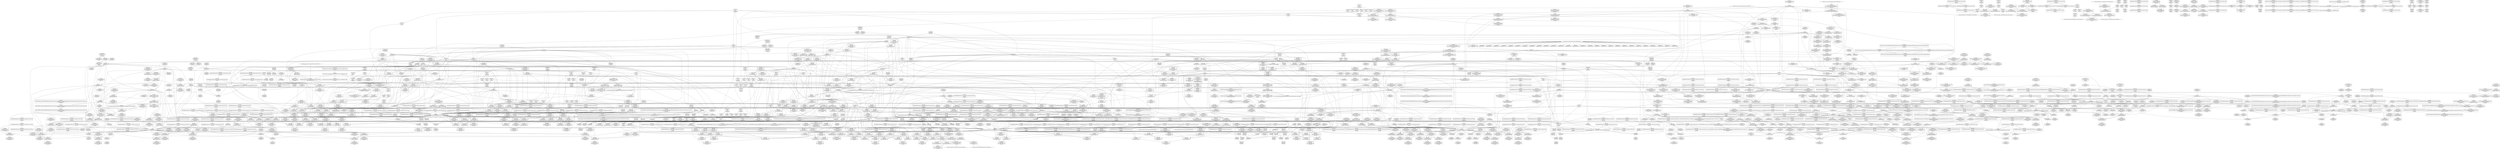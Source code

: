 digraph {
	CE0x4a6e0e0 [shape=record,shape=Mrecord,label="{CE0x4a6e0e0|rcu_read_lock:tmp16|include/linux/rcupdate.h,882|*SummSink*}"]
	CE0x4a1b750 [shape=record,shape=Mrecord,label="{CE0x4a1b750|rcu_lock_acquire:entry|*SummSink*}"]
	CE0x4a6c9e0 [shape=record,shape=Mrecord,label="{CE0x4a6c9e0|rcu_read_unlock:tmp15|include/linux/rcupdate.h,933|*SummSink*}"]
	CE0x4a50ad0 [shape=record,shape=Mrecord,label="{CE0x4a50ad0|current_sid:tobool|security/selinux/hooks.c,218}"]
	CE0x4a70770 [shape=record,shape=Mrecord,label="{CE0x4a70770|__rcu_read_lock:entry|*SummSource*}"]
	CE0x4a71070 [shape=record,shape=Mrecord,label="{CE0x4a71070|rcu_read_lock:do.end|*SummSink*}"]
	CE0x4a5deb0 [shape=record,shape=Mrecord,label="{CE0x4a5deb0|_call_void_rcu_read_unlock()_#10,_!dbg_!27748|security/selinux/hooks.c,209|*SummSink*}"]
	CE0x4afd070 [shape=record,shape=Mrecord,label="{CE0x4afd070|rcu_lock_release:tmp7|*SummSink*}"]
	CE0x4a20180 [shape=record,shape=Mrecord,label="{CE0x4a20180|task_sid:tmp15|security/selinux/hooks.c,208|*SummSource*}"]
	CE0x4a52ca0 [shape=record,shape=Mrecord,label="{CE0x4a52ca0|rcu_lock_acquire:bb}"]
	CE0x4a21b00 [shape=record,shape=Mrecord,label="{CE0x4a21b00|i64*_getelementptr_inbounds_(_11_x_i64_,_11_x_i64_*___llvm_gcov_ctr125,_i64_0,_i64_0)|*Constant*}"]
	CE0x49cbc00 [shape=record,shape=Mrecord,label="{CE0x49cbc00|selinux_ptrace_access_check:tmp1|*SummSink*}"]
	CE0x4a74680 [shape=record,shape=Mrecord,label="{CE0x4a74680|rcu_read_lock:tmp4|include/linux/rcupdate.h,882|*SummSink*}"]
	CE0x4a55c50 [shape=record,shape=Mrecord,label="{CE0x4a55c50|_call_void_lockdep_rcu_suspicious(i8*_getelementptr_inbounds_(_25_x_i8_,_25_x_i8_*_.str45,_i32_0,_i32_0),_i32_934,_i8*_getelementptr_inbounds_(_44_x_i8_,_44_x_i8_*_.str47,_i32_0,_i32_0))_#10,_!dbg_!27726|include/linux/rcupdate.h,933|*SummSink*}"]
	CE0x4a63210 [shape=record,shape=Mrecord,label="{CE0x4a63210|__rcu_read_lock:tmp3}"]
	CE0x4a80bd0 [shape=record,shape=Mrecord,label="{CE0x4a80bd0|__rcu_read_lock:do.end|*SummSource*}"]
	CE0x49ce5c0 [shape=record,shape=Mrecord,label="{CE0x49ce5c0|current_sid:tmp5|security/selinux/hooks.c,218|*SummSource*}"]
	CE0x4a8da10 [shape=record,shape=Mrecord,label="{CE0x4a8da10|rcu_read_unlock:tmp8|include/linux/rcupdate.h,933}"]
	CE0x49e8610 [shape=record,shape=Mrecord,label="{CE0x49e8610|i64*_getelementptr_inbounds_(_9_x_i64_,_9_x_i64_*___llvm_gcov_ctr124,_i64_0,_i64_6)|*Constant*}"]
	CE0x4ae0b90 [shape=record,shape=Mrecord,label="{CE0x4ae0b90|rcu_lock_release:tmp5|include/linux/rcupdate.h,423|*SummSource*}"]
	CE0x49cab80 [shape=record,shape=Mrecord,label="{CE0x49cab80|selinux_ptrace_access_check:tmp1|*SummSource*}"]
	CE0x4af1660 [shape=record,shape=Mrecord,label="{CE0x4af1660|__rcu_read_unlock:tmp4|include/linux/rcupdate.h,244|*SummSink*}"]
	CE0x4a34dd0 [shape=record,shape=Mrecord,label="{CE0x4a34dd0|current_sid:cred|security/selinux/hooks.c,218|*SummSource*}"]
	CE0x49dec30 [shape=record,shape=Mrecord,label="{CE0x49dec30|i32_0|*Constant*}"]
	CE0x4a7f890 [shape=record,shape=Mrecord,label="{CE0x4a7f890|__rcu_read_unlock:tmp|*SummSink*}"]
	CE0x4a48c10 [shape=record,shape=Mrecord,label="{CE0x4a48c10|rcu_read_unlock:bb|*SummSink*}"]
	CE0x4a1cfb0 [shape=record,shape=Mrecord,label="{CE0x4a1cfb0|task_sid:do.end}"]
	CE0x4a51a50 [shape=record,shape=Mrecord,label="{CE0x4a51a50|_call_void_lockdep_rcu_suspicious(i8*_getelementptr_inbounds_(_25_x_i8_,_25_x_i8_*_.str3,_i32_0,_i32_0),_i32_218,_i8*_getelementptr_inbounds_(_45_x_i8_,_45_x_i8_*_.str12,_i32_0,_i32_0))_#10,_!dbg_!27727|security/selinux/hooks.c,218}"]
	CE0x4a1d9d0 [shape=record,shape=Mrecord,label="{CE0x4a1d9d0|task_sid:tmp16|security/selinux/hooks.c,208|*SummSource*}"]
	CE0x4a239f0 [shape=record,shape=Mrecord,label="{CE0x4a239f0|current_sid:land.lhs.true2|*SummSource*}"]
	CE0x4a60360 [shape=record,shape=Mrecord,label="{CE0x4a60360|task_sid:call7|security/selinux/hooks.c,208}"]
	CE0x4a5e230 [shape=record,shape=Mrecord,label="{CE0x4a5e230|_call_void_rcu_read_unlock()_#10,_!dbg_!27748|security/selinux/hooks.c,209|*SummSource*}"]
	CE0x49fd6b0 [shape=record,shape=Mrecord,label="{CE0x49fd6b0|task_sid:tmp25|security/selinux/hooks.c,208|*SummSink*}"]
	CE0x4a9d0d0 [shape=record,shape=Mrecord,label="{CE0x4a9d0d0|__preempt_count_sub:val|Function::__preempt_count_sub&Arg::val::}"]
	CE0x4a693e0 [shape=record,shape=Mrecord,label="{CE0x4a693e0|rcu_read_lock:tobool1|include/linux/rcupdate.h,882}"]
	CE0x4a4d680 [shape=record,shape=Mrecord,label="{CE0x4a4d680|rcu_read_unlock:tmp4|include/linux/rcupdate.h,933}"]
	CE0x4a94670 [shape=record,shape=Mrecord,label="{CE0x4a94670|get_current:tmp|*SummSink*}"]
	CE0x4a89040 [shape=record,shape=Mrecord,label="{CE0x4a89040|i64*_getelementptr_inbounds_(_11_x_i64_,_11_x_i64_*___llvm_gcov_ctr127,_i64_0,_i64_1)|*Constant*}"]
	CE0x49fcac0 [shape=record,shape=Mrecord,label="{CE0x49fcac0|i64*_getelementptr_inbounds_(_13_x_i64_,_13_x_i64_*___llvm_gcov_ctr126,_i64_0,_i64_11)|*Constant*}"]
	CE0x4a79050 [shape=record,shape=Mrecord,label="{CE0x4a79050|_call_void_rcu_lock_release(%struct.lockdep_map*_rcu_lock_map)_#10,_!dbg_!27733|include/linux/rcupdate.h,935|*SummSink*}"]
	CE0x49e5390 [shape=record,shape=Mrecord,label="{CE0x49e5390|task_sid:if.then|*SummSource*}"]
	CE0x4a49100 [shape=record,shape=Mrecord,label="{CE0x4a49100|rcu_read_unlock:if.then|*SummSource*}"]
	CE0x4ac76f0 [shape=record,shape=Mrecord,label="{CE0x4ac76f0|task_sid:tmp7|security/selinux/hooks.c,208}"]
	CE0x4a24610 [shape=record,shape=Mrecord,label="{CE0x4a24610|current_has_perm:call|security/selinux/hooks.c,1542|*SummSink*}"]
	CE0x49f8480 [shape=record,shape=Mrecord,label="{CE0x49f8480|i64*_getelementptr_inbounds_(_11_x_i64_,_11_x_i64_*___llvm_gcov_ctr125,_i64_0,_i64_1)|*Constant*}"]
	CE0x4a9ecf0 [shape=record,shape=Mrecord,label="{CE0x4a9ecf0|VOIDTB_TE:_CE_32,36_}"]
	CE0x4a336f0 [shape=record,shape=Mrecord,label="{CE0x4a336f0|current_sid:call4|security/selinux/hooks.c,218}"]
	CE0x4a4a800 [shape=record,shape=Mrecord,label="{CE0x4a4a800|GLOBAL:__rcu_read_lock|*Constant*}"]
	CE0x49f6d80 [shape=record,shape=Mrecord,label="{CE0x49f6d80|i1_true|*Constant*|*SummSink*}"]
	CE0x4a8fd80 [shape=record,shape=Mrecord,label="{CE0x4a8fd80|rcu_read_unlock:tmp13|include/linux/rcupdate.h,933|*SummSource*}"]
	CE0x4a65510 [shape=record,shape=Mrecord,label="{CE0x4a65510|i64*_getelementptr_inbounds_(_4_x_i64_,_4_x_i64_*___llvm_gcov_ctr133,_i64_0,_i64_1)|*Constant*|*SummSource*}"]
	CE0x4a3efa0 [shape=record,shape=Mrecord,label="{CE0x4a3efa0|task_sid:tmp11|security/selinux/hooks.c,208|*SummSource*}"]
	CE0x4a9fab0 [shape=record,shape=Mrecord,label="{CE0x4a9fab0|VOIDTB_TE:_CE_168,176_}"]
	CE0x4a1c4b0 [shape=record,shape=Mrecord,label="{CE0x4a1c4b0|current_sid:tmp9|security/selinux/hooks.c,218|*SummSource*}"]
	CE0x4b14bb0 [shape=record,shape=Mrecord,label="{CE0x4b14bb0|__preempt_count_add:do.end|*SummSink*}"]
	CE0x4a65e30 [shape=record,shape=Mrecord,label="{CE0x4a65e30|i64*_getelementptr_inbounds_(_4_x_i64_,_4_x_i64_*___llvm_gcov_ctr128,_i64_0,_i64_2)|*Constant*}"]
	CE0x4a42840 [shape=record,shape=Mrecord,label="{CE0x4a42840|cred_sid:tmp2|*SummSource*}"]
	CE0x4a7cb50 [shape=record,shape=Mrecord,label="{CE0x4a7cb50|current_sid:tmp18|security/selinux/hooks.c,218}"]
	CE0x4a38600 [shape=record,shape=Mrecord,label="{CE0x4a38600|GLOBAL:rcu_read_lock|*Constant*}"]
	CE0x4a412f0 [shape=record,shape=Mrecord,label="{CE0x4a412f0|i64*_getelementptr_inbounds_(_2_x_i64_,_2_x_i64_*___llvm_gcov_ctr98,_i64_0,_i64_1)|*Constant*|*SummSink*}"]
	CE0x49e4420 [shape=record,shape=Mrecord,label="{CE0x49e4420|selinux_ptrace_access_check:tmp8|security/selinux/hooks.c,1945|*SummSink*}"]
	CE0x4aefcd0 [shape=record,shape=Mrecord,label="{CE0x4aefcd0|i64*_getelementptr_inbounds_(_4_x_i64_,_4_x_i64_*___llvm_gcov_ctr134,_i64_0,_i64_0)|*Constant*|*SummSink*}"]
	CE0x4a78f20 [shape=record,shape=Mrecord,label="{CE0x4a78f20|_call_void_rcu_lock_release(%struct.lockdep_map*_rcu_lock_map)_#10,_!dbg_!27733|include/linux/rcupdate.h,935|*SummSource*}"]
	CE0x4a1b200 [shape=record,shape=Mrecord,label="{CE0x4a1b200|i64*_getelementptr_inbounds_(_11_x_i64_,_11_x_i64_*___llvm_gcov_ctr125,_i64_0,_i64_1)|*Constant*|*SummSink*}"]
	CE0x4a924c0 [shape=record,shape=Mrecord,label="{CE0x4a924c0|i64_1|*Constant*}"]
	CE0x4a82060 [shape=record,shape=Mrecord,label="{CE0x4a82060|task_sid:do.body}"]
	CE0x49f6a30 [shape=record,shape=Mrecord,label="{CE0x49f6a30|i1_true|*Constant*}"]
	CE0x4a48e10 [shape=record,shape=Mrecord,label="{CE0x4a48e10|task_sid:tmp25|security/selinux/hooks.c,208}"]
	CE0x4a7b910 [shape=record,shape=Mrecord,label="{CE0x4a7b910|current_sid:bb}"]
	CE0x49d4350 [shape=record,shape=Mrecord,label="{CE0x49d4350|selinux_ptrace_access_check:call5|security/selinux/hooks.c,1948|*SummSource*}"]
	CE0x4ac4cf0 [shape=record,shape=Mrecord,label="{CE0x4ac4cf0|__preempt_count_add:val|Function::__preempt_count_add&Arg::val::|*SummSource*}"]
	CE0x4a9a720 [shape=record,shape=Mrecord,label="{CE0x4a9a720|i64*_getelementptr_inbounds_(_11_x_i64_,_11_x_i64_*___llvm_gcov_ctr125,_i64_0,_i64_8)|*Constant*}"]
	CE0x4a922e0 [shape=record,shape=Mrecord,label="{CE0x4a922e0|rcu_read_lock:tmp1|*SummSource*}"]
	CE0x49cda70 [shape=record,shape=Mrecord,label="{CE0x49cda70|rcu_read_lock:entry}"]
	CE0x49ecea0 [shape=record,shape=Mrecord,label="{CE0x49ecea0|i64_6|*Constant*}"]
	CE0x4b16e40 [shape=record,shape=Mrecord,label="{CE0x4b16e40|__preempt_count_add:do.body}"]
	CE0x4a3b030 [shape=record,shape=Mrecord,label="{CE0x4a3b030|task_sid:tmp4|*LoadInst*|security/selinux/hooks.c,208|*SummSink*}"]
	CE0x4a94cc0 [shape=record,shape=Mrecord,label="{CE0x4a94cc0|rcu_read_lock:tobool|include/linux/rcupdate.h,882|*SummSink*}"]
	CE0x49d9900 [shape=record,shape=Mrecord,label="{CE0x49d9900|i32_(i32,_i32,_i16,_i32,_%struct.common_audit_data*)*_bitcast_(i32_(i32,_i32,_i16,_i32,_%struct.common_audit_data.495*)*_avc_has_perm_to_i32_(i32,_i32,_i16,_i32,_%struct.common_audit_data*)*)|*Constant*|*SummSource*}"]
	CE0x4ae4540 [shape=record,shape=Mrecord,label="{CE0x4ae4540|GLOBAL:__preempt_count_sub|*Constant*|*SummSink*}"]
	CE0x4a202e0 [shape=record,shape=Mrecord,label="{CE0x4a202e0|current_sid:if.then|*SummSink*}"]
	CE0x4a41cf0 [shape=record,shape=Mrecord,label="{CE0x4a41cf0|task_sid:do.body5|*SummSink*}"]
	CE0x49e9c70 [shape=record,shape=Mrecord,label="{CE0x49e9c70|i64*_getelementptr_inbounds_(_13_x_i64_,_13_x_i64_*___llvm_gcov_ctr126,_i64_0,_i64_1)|*Constant*|*SummSink*}"]
	CE0x49e19a0 [shape=record,shape=Mrecord,label="{CE0x49e19a0|task_sid:tmp27|security/selinux/hooks.c,208}"]
	CE0x49d9320 [shape=record,shape=Mrecord,label="{CE0x49d9320|VOIDTB_TE:_CE_144,152_}"]
	CE0x4a1c580 [shape=record,shape=Mrecord,label="{CE0x4a1c580|current_sid:tmp9|security/selinux/hooks.c,218|*SummSink*}"]
	CE0x4a99490 [shape=record,shape=Mrecord,label="{CE0x4a99490|current_sid:tmp6|security/selinux/hooks.c,218}"]
	CE0x4ac42c0 [shape=record,shape=Mrecord,label="{CE0x4ac42c0|_call_void_mcount()_#3}"]
	CE0x4a60b60 [shape=record,shape=Mrecord,label="{CE0x4a60b60|task_sid:tmp1}"]
	CE0x4a4e6a0 [shape=record,shape=Mrecord,label="{CE0x4a4e6a0|current_sid:tmp9|security/selinux/hooks.c,218}"]
	CE0x49ecfc0 [shape=record,shape=Mrecord,label="{CE0x49ecfc0|i64_6|*Constant*|*SummSink*}"]
	CE0x4a63b90 [shape=record,shape=Mrecord,label="{CE0x4a63b90|_call_void_asm_addl_$1,_%gs:$0_,_*m,ri,*m,_dirflag_,_fpsr_,_flags_(i32*___preempt_count,_i32_%val,_i32*___preempt_count)_#3,_!dbg_!27714,_!srcloc_!27717|./arch/x86/include/asm/preempt.h,72|*SummSink*}"]
	CE0x49d09e0 [shape=record,shape=Mrecord,label="{CE0x49d09e0|task_sid:task|Function::task_sid&Arg::task::}"]
	CE0x4a3a5c0 [shape=record,shape=Mrecord,label="{CE0x4a3a5c0|COLLAPSED:_GCMRE___llvm_gcov_ctr126_internal_global_13_x_i64_zeroinitializer:_elem_0:default:}"]
	CE0x4b2b830 [shape=record,shape=Mrecord,label="{CE0x4b2b830|__preempt_count_sub:tmp|*SummSink*}"]
	CE0x4a27500 [shape=record,shape=Mrecord,label="{CE0x4a27500|i8*_getelementptr_inbounds_(_41_x_i8_,_41_x_i8_*_.str44,_i32_0,_i32_0)|*Constant*|*SummSource*}"]
	CE0x4adb560 [shape=record,shape=Mrecord,label="{CE0x4adb560|_call_void_mcount()_#3}"]
	CE0x4a48750 [shape=record,shape=Mrecord,label="{CE0x4a48750|rcu_lock_acquire:tmp3|*SummSource*}"]
	CE0x4a42eb0 [shape=record,shape=Mrecord,label="{CE0x4a42eb0|task_sid:tmp6|security/selinux/hooks.c,208}"]
	CE0x4ae3350 [shape=record,shape=Mrecord,label="{CE0x4ae3350|i64*_getelementptr_inbounds_(_4_x_i64_,_4_x_i64_*___llvm_gcov_ctr129,_i64_0,_i64_3)|*Constant*|*SummSink*}"]
	CE0x4a33980 [shape=record,shape=Mrecord,label="{CE0x4a33980|current_sid:call4|security/selinux/hooks.c,218|*SummSource*}"]
	CE0x4a669f0 [shape=record,shape=Mrecord,label="{CE0x4a669f0|i64*_getelementptr_inbounds_(_13_x_i64_,_13_x_i64_*___llvm_gcov_ctr126,_i64_0,_i64_12)|*Constant*}"]
	CE0x4a41620 [shape=record,shape=Mrecord,label="{CE0x4a41620|task_sid:tmp5|security/selinux/hooks.c,208}"]
	CE0x4a9d200 [shape=record,shape=Mrecord,label="{CE0x4a9d200|current_sid:tobool1|security/selinux/hooks.c,218}"]
	CE0x49cbf70 [shape=record,shape=Mrecord,label="{CE0x49cbf70|i64_2|*Constant*|*SummSink*}"]
	CE0x4a32f90 [shape=record,shape=Mrecord,label="{CE0x4a32f90|current_sid:tmp19|security/selinux/hooks.c,218|*SummSink*}"]
	CE0x4a87b60 [shape=record,shape=Mrecord,label="{CE0x4a87b60|task_sid:tmp}"]
	CE0x49cc860 [shape=record,shape=Mrecord,label="{CE0x49cc860|i64_2|*Constant*}"]
	CE0x4a6f5b0 [shape=record,shape=Mrecord,label="{CE0x4a6f5b0|rcu_read_unlock:do.end|*SummSource*}"]
	CE0x4b28490 [shape=record,shape=Mrecord,label="{CE0x4b28490|__preempt_count_sub:tmp5|./arch/x86/include/asm/preempt.h,77|*SummSink*}"]
	CE0x49ca460 [shape=record,shape=Mrecord,label="{CE0x49ca460|i64_1|*Constant*|*SummSink*}"]
	CE0x4a2dca0 [shape=record,shape=Mrecord,label="{CE0x4a2dca0|i64*_getelementptr_inbounds_(_4_x_i64_,_4_x_i64_*___llvm_gcov_ctr130,_i64_0,_i64_3)|*Constant*|*SummSource*}"]
	CE0x4afd5a0 [shape=record,shape=Mrecord,label="{CE0x4afd5a0|__rcu_read_unlock:do.body|*SummSink*}"]
	CE0x4a3cb90 [shape=record,shape=Mrecord,label="{CE0x4a3cb90|task_sid:tobool|security/selinux/hooks.c,208}"]
	CE0x4a073a0 [shape=record,shape=Mrecord,label="{CE0x4a073a0|selinux_ptrace_access_check:tmp7|security/selinux/hooks.c,1943}"]
	CE0x4a9efb0 [shape=record,shape=Mrecord,label="{CE0x4a9efb0|VOIDTB_TE:_CE_48,52_}"]
	CE0x4a71610 [shape=record,shape=Mrecord,label="{CE0x4a71610|i64*_getelementptr_inbounds_(_13_x_i64_,_13_x_i64_*___llvm_gcov_ctr126,_i64_0,_i64_9)|*Constant*}"]
	CE0x4a615c0 [shape=record,shape=Mrecord,label="{CE0x4a615c0|__rcu_read_lock:bb|*SummSource*}"]
	CE0x4a4b120 [shape=record,shape=Mrecord,label="{CE0x4a4b120|task_sid:tmp11|security/selinux/hooks.c,208}"]
	CE0x49e5a50 [shape=record,shape=Mrecord,label="{CE0x49e5a50|_call_void___preempt_count_sub(i32_1)_#10,_!dbg_!27715|include/linux/rcupdate.h,244|*SummSink*}"]
	CE0x4a6d210 [shape=record,shape=Mrecord,label="{CE0x4a6d210|rcu_read_lock:tmp13|include/linux/rcupdate.h,882|*SummSink*}"]
	CE0x4a41960 [shape=record,shape=Mrecord,label="{CE0x4a41960|cred_sid:tmp|*SummSource*}"]
	CE0x4a90810 [shape=record,shape=Mrecord,label="{CE0x4a90810|cred_sid:tmp4|*LoadInst*|security/selinux/hooks.c,196|*SummSink*}"]
	CE0x4b1bdc0 [shape=record,shape=Mrecord,label="{CE0x4b1bdc0|i64*_getelementptr_inbounds_(_4_x_i64_,_4_x_i64_*___llvm_gcov_ctr135,_i64_0,_i64_1)|*Constant*|*SummSink*}"]
	CE0x4a93950 [shape=record,shape=Mrecord,label="{CE0x4a93950|cred_sid:security|security/selinux/hooks.c,196|*SummSink*}"]
	CE0x4a3f270 [shape=record,shape=Mrecord,label="{CE0x4a3f270|cred_sid:tmp6|security/selinux/hooks.c,197}"]
	CE0x49c6c00 [shape=record,shape=Mrecord,label="{CE0x49c6c00|selinux_ptrace_access_check:if.then|*SummSource*}"]
	CE0x4a5a490 [shape=record,shape=Mrecord,label="{CE0x4a5a490|rcu_read_unlock:tmp12|include/linux/rcupdate.h,933|*SummSource*}"]
	CE0x49cd5f0 [shape=record,shape=Mrecord,label="{CE0x49cd5f0|current_sid:tmp4|security/selinux/hooks.c,218|*SummSink*}"]
	CE0x4a5d420 [shape=record,shape=Mrecord,label="{CE0x4a5d420|cred_sid:entry|*SummSource*}"]
	CE0x4ac1ae0 [shape=record,shape=Mrecord,label="{CE0x4ac1ae0|i64*_getelementptr_inbounds_(_4_x_i64_,_4_x_i64_*___llvm_gcov_ctr130,_i64_0,_i64_0)|*Constant*}"]
	CE0x49f8ee0 [shape=record,shape=Mrecord,label="{CE0x49f8ee0|current_sid:tmp13|security/selinux/hooks.c,218}"]
	CE0x4a35af0 [shape=record,shape=Mrecord,label="{CE0x4a35af0|COLLAPSED:_CMRE:_elem_0::|security/selinux/hooks.c,218}"]
	CE0x49e7780 [shape=record,shape=Mrecord,label="{CE0x49e7780|selinux_ptrace_access_check:call3|security/selinux/hooks.c,1946|*SummSink*}"]
	CE0x49f8900 [shape=record,shape=Mrecord,label="{CE0x49f8900|current_has_perm:tmp1|*SummSink*}"]
	CE0x4ae0190 [shape=record,shape=Mrecord,label="{CE0x4ae0190|i64*_getelementptr_inbounds_(_4_x_i64_,_4_x_i64_*___llvm_gcov_ctr133,_i64_0,_i64_2)|*Constant*|*SummSink*}"]
	CE0x4a6f540 [shape=record,shape=Mrecord,label="{CE0x4a6f540|rcu_read_unlock:do.end}"]
	CE0x4a05000 [shape=record,shape=Mrecord,label="{CE0x4a05000|selinux_ptrace_access_check:tmp6|security/selinux/hooks.c,1943}"]
	CE0x4a7a6a0 [shape=record,shape=Mrecord,label="{CE0x4a7a6a0|_call_void___rcu_read_unlock()_#10,_!dbg_!27734|include/linux/rcupdate.h,937|*SummSink*}"]
	CE0x49ef030 [shape=record,shape=Mrecord,label="{CE0x49ef030|selinux_ptrace_access_check:call7|security/selinux/hooks.c,1951|*SummSource*}"]
	CE0x49e1930 [shape=record,shape=Mrecord,label="{CE0x49e1930|i64*_getelementptr_inbounds_(_13_x_i64_,_13_x_i64_*___llvm_gcov_ctr126,_i64_0,_i64_12)|*Constant*}"]
	CE0x4a633a0 [shape=record,shape=Mrecord,label="{CE0x4a633a0|i64*_getelementptr_inbounds_(_4_x_i64_,_4_x_i64_*___llvm_gcov_ctr130,_i64_0,_i64_2)|*Constant*|*SummSource*}"]
	CE0x4af1bc0 [shape=record,shape=Mrecord,label="{CE0x4af1bc0|_call_void_mcount()_#3|*SummSource*}"]
	CE0x49e1e10 [shape=record,shape=Mrecord,label="{CE0x49e1e10|task_sid:tmp26|security/selinux/hooks.c,208|*SummSource*}"]
	CE0x4a395a0 [shape=record,shape=Mrecord,label="{CE0x4a395a0|task_sid:tmp|*SummSink*}"]
	CE0x49d7940 [shape=record,shape=Mrecord,label="{CE0x49d7940|i32_1|*Constant*}"]
	CE0x4a59450 [shape=record,shape=Mrecord,label="{CE0x4a59450|i64*_getelementptr_inbounds_(_11_x_i64_,_11_x_i64_*___llvm_gcov_ctr132,_i64_0,_i64_0)|*Constant*}"]
	CE0x4a7b8a0 [shape=record,shape=Mrecord,label="{CE0x4a7b8a0|current_sid:if.then}"]
	CE0x4a1d290 [shape=record,shape=Mrecord,label="{CE0x4a1d290|current_sid:tmp1}"]
	CE0x4a21970 [shape=record,shape=Mrecord,label="{CE0x4a21970|current_sid:if.end|*SummSource*}"]
	"CONST[source:0(mediator),value:2(dynamic)][purpose:{object}][SnkIdx:2]"
	CE0x4a732a0 [shape=record,shape=Mrecord,label="{CE0x4a732a0|i64_3|*Constant*}"]
	CE0x4a3a160 [shape=record,shape=Mrecord,label="{CE0x4a3a160|avc_has_perm:auditdata|Function::avc_has_perm&Arg::auditdata::}"]
	CE0x4a52fe0 [shape=record,shape=Mrecord,label="{CE0x4a52fe0|current_sid:tmp5|security/selinux/hooks.c,218}"]
	CE0x4a6d550 [shape=record,shape=Mrecord,label="{CE0x4a6d550|rcu_read_lock:tmp14|include/linux/rcupdate.h,882|*SummSource*}"]
	CE0x4a9f9a0 [shape=record,shape=Mrecord,label="{CE0x4a9f9a0|VOIDTB_TE:_CE_160,168_}"]
	CE0x4a65780 [shape=record,shape=Mrecord,label="{CE0x4a65780|i64*_getelementptr_inbounds_(_4_x_i64_,_4_x_i64_*___llvm_gcov_ctr130,_i64_0,_i64_0)|*Constant*|*SummSink*}"]
	CE0x4a31130 [shape=record,shape=Mrecord,label="{CE0x4a31130|i64*_getelementptr_inbounds_(_11_x_i64_,_11_x_i64_*___llvm_gcov_ctr127,_i64_0,_i64_10)|*Constant*|*SummSource*}"]
	CE0x4ae0470 [shape=record,shape=Mrecord,label="{CE0x4ae0470|rcu_lock_release:tmp4|include/linux/rcupdate.h,423}"]
	CE0x49ed0b0 [shape=record,shape=Mrecord,label="{CE0x49ed0b0|i64_3|*Constant*}"]
	CE0x4a5d9f0 [shape=record,shape=Mrecord,label="{CE0x4a5d9f0|_ret_i32_%tmp6,_!dbg_!27716|security/selinux/hooks.c,197}"]
	CE0x49da770 [shape=record,shape=Mrecord,label="{CE0x49da770|current_sid:tmp}"]
	CE0x4a66070 [shape=record,shape=Mrecord,label="{CE0x4a66070|task_sid:tmp5|security/selinux/hooks.c,208}"]
	CE0x4a366a0 [shape=record,shape=Mrecord,label="{CE0x4a366a0|current_sid:tmp23|security/selinux/hooks.c,218|*SummSource*}"]
	CE0x49cee30 [shape=record,shape=Mrecord,label="{CE0x49cee30|selinux_ptrace_access_check:entry}"]
	CE0x4a507c0 [shape=record,shape=Mrecord,label="{CE0x4a507c0|task_sid:call3|security/selinux/hooks.c,208}"]
	CE0x4af2d20 [shape=record,shape=Mrecord,label="{CE0x4af2d20|__preempt_count_sub:val|Function::__preempt_count_sub&Arg::val::|*SummSink*}"]
	CE0x4a33c30 [shape=record,shape=Mrecord,label="{CE0x4a33c30|GLOBAL:get_current|*Constant*}"]
	CE0x4b14ce0 [shape=record,shape=Mrecord,label="{CE0x4b14ce0|__preempt_count_add:bb}"]
	CE0x4a46120 [shape=record,shape=Mrecord,label="{CE0x4a46120|rcu_read_lock:tmp3}"]
	CE0x49c3bf0 [shape=record,shape=Mrecord,label="{CE0x49c3bf0|selinux_ptrace_access_check:bb|*SummSink*}"]
	CE0x4ae10e0 [shape=record,shape=Mrecord,label="{CE0x4ae10e0|_call_void_lock_release(%struct.lockdep_map*_%map,_i32_1,_i64_ptrtoint_(i8*_blockaddress(_rcu_lock_release,_%__here)_to_i64))_#10,_!dbg_!27716|include/linux/rcupdate.h,423|*SummSource*}"]
	CE0x4ac65b0 [shape=record,shape=Mrecord,label="{CE0x4ac65b0|task_sid:tmp8|security/selinux/hooks.c,208}"]
	CE0x4af2390 [shape=record,shape=Mrecord,label="{CE0x4af2390|__preempt_count_sub:tmp2}"]
	CE0x4a25d70 [shape=record,shape=Mrecord,label="{CE0x4a25d70|i8*_getelementptr_inbounds_(_45_x_i8_,_45_x_i8_*_.str12,_i32_0,_i32_0)|*Constant*|*SummSink*}"]
	CE0x4a99a80 [shape=record,shape=Mrecord,label="{CE0x4a99a80|i64*_getelementptr_inbounds_(_11_x_i64_,_11_x_i64_*___llvm_gcov_ctr132,_i64_0,_i64_1)|*Constant*}"]
	CE0x49c9990 [shape=record,shape=Mrecord,label="{CE0x49c9990|i64_1|*Constant*|*SummSource*}"]
	CE0x4a91900 [shape=record,shape=Mrecord,label="{CE0x4a91900|_call_void_rcu_lock_acquire(%struct.lockdep_map*_rcu_lock_map)_#10,_!dbg_!27711|include/linux/rcupdate.h,881|*SummSink*}"]
	CE0x4ac4550 [shape=record,shape=Mrecord,label="{CE0x4ac4550|_call_void_mcount()_#3|*SummSource*}"]
	CE0x4a9a090 [shape=record,shape=Mrecord,label="{CE0x4a9a090|rcu_read_unlock:tmp3|*SummSink*}"]
	CE0x4a43510 [shape=record,shape=Mrecord,label="{CE0x4a43510|task_sid:land.lhs.true2|*SummSource*}"]
	CE0x49fc5a0 [shape=record,shape=Mrecord,label="{CE0x49fc5a0|task_sid:tmp23|security/selinux/hooks.c,208|*SummSink*}"]
	CE0x4a050e0 [shape=record,shape=Mrecord,label="{CE0x4a050e0|selinux_ptrace_access_check:tmp6|security/selinux/hooks.c,1943|*SummSink*}"]
	CE0x49cf630 [shape=record,shape=Mrecord,label="{CE0x49cf630|selinux_ptrace_access_check:tobool1|security/selinux/hooks.c,1945|*SummSource*}"]
	CE0x4aef660 [shape=record,shape=Mrecord,label="{CE0x4aef660|i64*_getelementptr_inbounds_(_4_x_i64_,_4_x_i64_*___llvm_gcov_ctr129,_i64_0,_i64_1)|*Constant*|*SummSink*}"]
	CE0x4a65390 [shape=record,shape=Mrecord,label="{CE0x4a65390|rcu_lock_release:tmp1|*SummSink*}"]
	CE0x4b14b40 [shape=record,shape=Mrecord,label="{CE0x4b14b40|__preempt_count_add:do.end|*SummSource*}"]
	CE0x4a57c30 [shape=record,shape=Mrecord,label="{CE0x4a57c30|current_sid:tmp12|security/selinux/hooks.c,218}"]
	CE0x49f8fc0 [shape=record,shape=Mrecord,label="{CE0x49f8fc0|current_sid:tmp13|security/selinux/hooks.c,218|*SummSink*}"]
	CE0x4adc700 [shape=record,shape=Mrecord,label="{CE0x4adc700|GLOBAL:__preempt_count_sub|*Constant*}"]
	CE0x4a41c00 [shape=record,shape=Mrecord,label="{CE0x4a41c00|task_sid:do.body5|*SummSource*}"]
	CE0x49d6610 [shape=record,shape=Mrecord,label="{CE0x49d6610|%struct.common_audit_data*_null|*Constant*}"]
	CE0x49da0f0 [shape=record,shape=Mrecord,label="{CE0x49da0f0|i32_2|*Constant*}"]
	CE0x49e0d10 [shape=record,shape=Mrecord,label="{CE0x49e0d10|current_has_perm:perms|Function::current_has_perm&Arg::perms::}"]
	CE0x4a35490 [shape=record,shape=Mrecord,label="{CE0x4a35490|i32_22|*Constant*}"]
	CE0x49cdae0 [shape=record,shape=Mrecord,label="{CE0x49cdae0|rcu_read_lock:entry|*SummSource*}"]
	CE0x49ed250 [shape=record,shape=Mrecord,label="{CE0x49ed250|i64_3|*Constant*|*SummSink*}"]
	CE0x4a24c20 [shape=record,shape=Mrecord,label="{CE0x4a24c20|i64*_getelementptr_inbounds_(_11_x_i64_,_11_x_i64_*___llvm_gcov_ctr125,_i64_0,_i64_6)|*Constant*}"]
	CE0x6444a50 [shape=record,shape=Mrecord,label="{CE0x6444a50|selinux_ptrace_access_check:tmp5|security/selinux/hooks.c,1942|*SummSink*}"]
	CE0x4a94d90 [shape=record,shape=Mrecord,label="{CE0x4a94d90|rcu_read_lock:tobool|include/linux/rcupdate.h,882|*SummSource*}"]
	CE0x4a88d30 [shape=record,shape=Mrecord,label="{CE0x4a88d30|GLOBAL:current_task|Global_var:current_task}"]
	CE0x4a80690 [shape=record,shape=Mrecord,label="{CE0x4a80690|i64_1|*Constant*}"]
	CE0x4a62090 [shape=record,shape=Mrecord,label="{CE0x4a62090|rcu_lock_release:tmp1|*SummSource*}"]
	CE0x4a7d120 [shape=record,shape=Mrecord,label="{CE0x4a7d120|i64_3|*Constant*}"]
	CE0x4a6fd70 [shape=record,shape=Mrecord,label="{CE0x4a6fd70|rcu_read_lock:land.lhs.true2|*SummSink*}"]
	CE0x4af10a0 [shape=record,shape=Mrecord,label="{CE0x4af10a0|__rcu_read_unlock:tmp2}"]
	CE0x49fed40 [shape=record,shape=Mrecord,label="{CE0x49fed40|i32_218|*Constant*|*SummSource*}"]
	CE0x4a5aa90 [shape=record,shape=Mrecord,label="{CE0x4a5aa90|rcu_read_unlock:call3|include/linux/rcupdate.h,933|*SummSource*}"]
	CE0x49ea500 [shape=record,shape=Mrecord,label="{CE0x49ea500|current_has_perm:entry}"]
	CE0x4a3b520 [shape=record,shape=Mrecord,label="{CE0x4a3b520|get_current:tmp3|*SummSource*}"]
	CE0x4b13e70 [shape=record,shape=Mrecord,label="{CE0x4b13e70|__preempt_count_add:tmp}"]
	CE0x4a3c370 [shape=record,shape=Mrecord,label="{CE0x4a3c370|GLOBAL:__rcu_read_lock|*Constant*|*SummSource*}"]
	CE0x4a5eec0 [shape=record,shape=Mrecord,label="{CE0x4a5eec0|_ret_void,_!dbg_!27735|include/linux/rcupdate.h,938|*SummSource*}"]
	CE0x4a896b0 [shape=record,shape=Mrecord,label="{CE0x4a896b0|rcu_read_unlock:tmp9|include/linux/rcupdate.h,933}"]
	CE0x4a31440 [shape=record,shape=Mrecord,label="{CE0x4a31440|rcu_read_lock:tmp22|include/linux/rcupdate.h,884}"]
	CE0x4a622c0 [shape=record,shape=Mrecord,label="{CE0x4a622c0|__rcu_read_lock:bb|*SummSink*}"]
	CE0x4a5efd0 [shape=record,shape=Mrecord,label="{CE0x4a5efd0|_ret_void,_!dbg_!27735|include/linux/rcupdate.h,938|*SummSink*}"]
	CE0x49f3050 [shape=record,shape=Mrecord,label="{CE0x49f3050|rcu_read_lock:tmp}"]
	CE0x4a58620 [shape=record,shape=Mrecord,label="{CE0x4a58620|i64*_getelementptr_inbounds_(_4_x_i64_,_4_x_i64_*___llvm_gcov_ctr133,_i64_0,_i64_1)|*Constant*}"]
	CE0x49da380 [shape=record,shape=Mrecord,label="{CE0x49da380|i32_2|*Constant*|*SummSource*}"]
	CE0x49eec90 [shape=record,shape=Mrecord,label="{CE0x49eec90|task_sid:entry}"]
	CE0x49e2b60 [shape=record,shape=Mrecord,label="{CE0x49e2b60|current_sid:tmp7|security/selinux/hooks.c,218|*SummSink*}"]
	CE0x49e9db0 [shape=record,shape=Mrecord,label="{CE0x49e9db0|GLOBAL:__llvm_gcov_ctr125|Global_var:__llvm_gcov_ctr125}"]
	CE0x4a4eb90 [shape=record,shape=Mrecord,label="{CE0x4a4eb90|task_sid:tmp3}"]
	CE0x49f92e0 [shape=record,shape=Mrecord,label="{CE0x49f92e0|i32_77|*Constant*|*SummSource*}"]
	CE0x4a399f0 [shape=record,shape=Mrecord,label="{CE0x4a399f0|%struct.common_audit_data*_null|*Constant*}"]
	CE0x4adb180 [shape=record,shape=Mrecord,label="{CE0x4adb180|rcu_lock_acquire:tmp|*SummSource*}"]
	CE0x4b060b0 [shape=record,shape=Mrecord,label="{CE0x4b060b0|__preempt_count_add:do.body|*SummSink*}"]
	CE0x4b14520 [shape=record,shape=Mrecord,label="{CE0x4b14520|__preempt_count_add:do.end}"]
	CE0x4a72090 [shape=record,shape=Mrecord,label="{CE0x4a72090|rcu_read_unlock:tmp5|include/linux/rcupdate.h,933|*SummSink*}"]
	CE0x4a34050 [shape=record,shape=Mrecord,label="{CE0x4a34050|GLOBAL:get_current|*Constant*|*SummSink*}"]
	CE0x4a23b30 [shape=record,shape=Mrecord,label="{CE0x4a23b30|current_sid:do.end}"]
	CE0x4a3b310 [shape=record,shape=Mrecord,label="{CE0x4a3b310|i64*_getelementptr_inbounds_(_2_x_i64_,_2_x_i64_*___llvm_gcov_ctr98,_i64_0,_i64_0)|*Constant*|*SummSource*}"]
	CE0x49cc7b0 [shape=record,shape=Mrecord,label="{CE0x49cc7b0|_call_void_mcount()_#3|*SummSink*}"]
	CE0x4a275b0 [shape=record,shape=Mrecord,label="{CE0x4a275b0|i8*_getelementptr_inbounds_(_41_x_i8_,_41_x_i8_*_.str44,_i32_0,_i32_0)|*Constant*|*SummSink*}"]
	CE0x4a8af10 [shape=record,shape=Mrecord,label="{CE0x4a8af10|GLOBAL:__llvm_gcov_ctr127|Global_var:__llvm_gcov_ctr127|*SummSource*}"]
	CE0x4a9f6d0 [shape=record,shape=Mrecord,label="{CE0x4a9f6d0|VOIDTB_TE:_CE_112,120_}"]
	CE0x4a807c0 [shape=record,shape=Mrecord,label="{CE0x4a807c0|i64*_getelementptr_inbounds_(_11_x_i64_,_11_x_i64_*___llvm_gcov_ctr125,_i64_0,_i64_1)|*Constant*}"]
	CE0x4a36090 [shape=record,shape=Mrecord,label="{CE0x4a36090|current_sid:tmp22|security/selinux/hooks.c,218}"]
	CE0x4a36480 [shape=record,shape=Mrecord,label="{CE0x4a36480|current_sid:tmp22|security/selinux/hooks.c,218|*SummSink*}"]
	CE0x4a34a60 [shape=record,shape=Mrecord,label="{CE0x4a34a60|i32_78|*Constant*}"]
	CE0x49f40f0 [shape=record,shape=Mrecord,label="{CE0x49f40f0|_ret_i32_%retval.0,_!dbg_!27731|security/selinux/hooks.c,1952|*SummSource*}"]
	CE0x4a22b70 [shape=record,shape=Mrecord,label="{CE0x4a22b70|current_sid:do.body|*SummSink*}"]
	CE0x4a88e80 [shape=record,shape=Mrecord,label="{CE0x4a88e80|GLOBAL:current_task|Global_var:current_task|*SummSource*}"]
	CE0x49e6570 [shape=record,shape=Mrecord,label="{CE0x49e6570|GLOBAL:task_sid|*Constant*}"]
	CE0x4b062c0 [shape=record,shape=Mrecord,label="{CE0x4b062c0|i64*_getelementptr_inbounds_(_4_x_i64_,_4_x_i64_*___llvm_gcov_ctr129,_i64_0,_i64_0)|*Constant*|*SummSource*}"]
	CE0x4a1e050 [shape=record,shape=Mrecord,label="{CE0x4a1e050|avc_has_perm:tsid|Function::avc_has_perm&Arg::tsid::}"]
	CE0x4a31fe0 [shape=record,shape=Mrecord,label="{CE0x4a31fe0|i8*_getelementptr_inbounds_(_25_x_i8_,_25_x_i8_*_.str45,_i32_0,_i32_0)|*Constant*|*SummSink*}"]
	CE0x4a19900 [shape=record,shape=Mrecord,label="{CE0x4a19900|0:_i8,_:_GCMR_current_sid.__warned_internal_global_i8_0,_section_.data.unlikely_,_align_1:_elem_0:default:}"]
	CE0x4b049c0 [shape=record,shape=Mrecord,label="{CE0x4b049c0|i64*_getelementptr_inbounds_(_4_x_i64_,_4_x_i64_*___llvm_gcov_ctr129,_i64_0,_i64_2)|*Constant*|*SummSink*}"]
	CE0x4ae46b0 [shape=record,shape=Mrecord,label="{CE0x4ae46b0|__preempt_count_sub:entry}"]
	CE0x4a49230 [shape=record,shape=Mrecord,label="{CE0x4a49230|rcu_read_unlock:if.then|*SummSink*}"]
	CE0x49f1bc0 [shape=record,shape=Mrecord,label="{CE0x49f1bc0|avc_has_perm:entry|*SummSource*}"]
	CE0x4a77400 [shape=record,shape=Mrecord,label="{CE0x4a77400|rcu_read_unlock:tmp20|include/linux/rcupdate.h,933}"]
	CE0x49c9c50 [shape=record,shape=Mrecord,label="{CE0x49c9c50|selinux_ptrace_access_check:entry|*SummSink*}"]
	CE0x49f71b0 [shape=record,shape=Mrecord,label="{CE0x49f71b0|task_sid:tmp9|security/selinux/hooks.c,208}"]
	CE0x4a38df0 [shape=record,shape=Mrecord,label="{CE0x4a38df0|i32_77|*Constant*|*SummSink*}"]
	CE0x49cb7e0 [shape=record,shape=Mrecord,label="{CE0x49cb7e0|selinux_ptrace_access_check:call|security/selinux/hooks.c,1941|*SummSource*}"]
	CE0x4a4da70 [shape=record,shape=Mrecord,label="{CE0x4a4da70|__rcu_read_lock:tmp6|include/linux/rcupdate.h,240}"]
	CE0x4a2e390 [shape=record,shape=Mrecord,label="{CE0x4a2e390|task_sid:tmp22|security/selinux/hooks.c,208|*SummSink*}"]
	CE0x4a9e1d0 [shape=record,shape=Mrecord,label="{CE0x4a9e1d0|rcu_read_lock:call3|include/linux/rcupdate.h,882}"]
	CE0x49d8410 [shape=record,shape=Mrecord,label="{CE0x49d8410|task_sid:call3|security/selinux/hooks.c,208|*SummSource*}"]
	CE0x4a7ff10 [shape=record,shape=Mrecord,label="{CE0x4a7ff10|current_sid:tmp21|security/selinux/hooks.c,218}"]
	CE0x4a664a0 [shape=record,shape=Mrecord,label="{CE0x4a664a0|i64*_getelementptr_inbounds_(_4_x_i64_,_4_x_i64_*___llvm_gcov_ctr133,_i64_0,_i64_0)|*Constant*|*SummSource*}"]
	CE0x4b0fee0 [shape=record,shape=Mrecord,label="{CE0x4b0fee0|COLLAPSED:_GCMRE___llvm_gcov_ctr135_internal_global_4_x_i64_zeroinitializer:_elem_0:default:}"]
	CE0x4a28e40 [shape=record,shape=Mrecord,label="{CE0x4a28e40|i64*_getelementptr_inbounds_(_13_x_i64_,_13_x_i64_*___llvm_gcov_ctr126,_i64_0,_i64_10)|*Constant*}"]
	CE0x4a7e520 [shape=record,shape=Mrecord,label="{CE0x4a7e520|current_sid:tmp3}"]
	CE0x4a37dd0 [shape=record,shape=Mrecord,label="{CE0x4a37dd0|current_sid:tmp24|security/selinux/hooks.c,220|*SummSource*}"]
	"CONST[source:1(input),value:2(dynamic)][purpose:{operation}][SrcIdx:3]"
	CE0x4a9eb90 [shape=record,shape=Mrecord,label="{CE0x4a9eb90|VOIDTB_TE:_CE_24,28_}"]
	CE0x4a62580 [shape=record,shape=Mrecord,label="{CE0x4a62580|rcu_lock_acquire:tmp|*SummSink*}"]
	CE0x4a77210 [shape=record,shape=Mrecord,label="{CE0x4a77210|rcu_read_unlock:tmp19|include/linux/rcupdate.h,933|*SummSink*}"]
	CE0x4a3aaa0 [shape=record,shape=Mrecord,label="{CE0x4a3aaa0|i64*_getelementptr_inbounds_(_2_x_i64_,_2_x_i64_*___llvm_gcov_ctr98,_i64_0,_i64_0)|*Constant*}"]
	CE0x4a48da0 [shape=record,shape=Mrecord,label="{CE0x4a48da0|i64*_getelementptr_inbounds_(_13_x_i64_,_13_x_i64_*___llvm_gcov_ctr126,_i64_0,_i64_11)|*Constant*}"]
	CE0x4a30470 [shape=record,shape=Mrecord,label="{CE0x4a30470|rcu_read_lock:tmp20|include/linux/rcupdate.h,882}"]
	CE0x4a82ea0 [shape=record,shape=Mrecord,label="{CE0x4a82ea0|rcu_lock_acquire:tmp7|*SummSink*}"]
	CE0x4a4c150 [shape=record,shape=Mrecord,label="{CE0x4a4c150|current_sid:tmp14|security/selinux/hooks.c,218}"]
	CE0x4ae2210 [shape=record,shape=Mrecord,label="{CE0x4ae2210|GLOBAL:__preempt_count|Global_var:__preempt_count}"]
	CE0x49ca670 [shape=record,shape=Mrecord,label="{CE0x49ca670|_call_void_mcount()_#3|*SummSource*}"]
	CE0x49cc700 [shape=record,shape=Mrecord,label="{CE0x49cc700|selinux_ptrace_access_check:tmp2|security/selinux/hooks.c,1942}"]
	CE0x4afbf30 [shape=record,shape=Mrecord,label="{CE0x4afbf30|i64*_getelementptr_inbounds_(_4_x_i64_,_4_x_i64_*___llvm_gcov_ctr133,_i64_0,_i64_3)|*Constant*}"]
	CE0x4a3c640 [shape=record,shape=Mrecord,label="{CE0x4a3c640|task_sid:land.lhs.true}"]
	CE0x4a58820 [shape=record,shape=Mrecord,label="{CE0x4a58820|rcu_read_unlock:tmp16|include/linux/rcupdate.h,933|*SummSource*}"]
	CE0x49e9910 [shape=record,shape=Mrecord,label="{CE0x49e9910|current_sid:tobool|security/selinux/hooks.c,218}"]
	CE0x4a25c40 [shape=record,shape=Mrecord,label="{CE0x4a25c40|i8*_getelementptr_inbounds_(_45_x_i8_,_45_x_i8_*_.str12,_i32_0,_i32_0)|*Constant*}"]
	CE0x4a7a3c0 [shape=record,shape=Mrecord,label="{CE0x4a7a3c0|_ret_void,_!dbg_!27717|include/linux/rcupdate.h,424|*SummSink*}"]
	CE0x4a84ff0 [shape=record,shape=Mrecord,label="{CE0x4a84ff0|i64_7|*Constant*}"]
	CE0x4ac3b60 [shape=record,shape=Mrecord,label="{CE0x4ac3b60|_call_void_mcount()_#3}"]
	CE0x49e8520 [shape=record,shape=Mrecord,label="{CE0x49e8520|selinux_ptrace_access_check:tmp11|security/selinux/hooks.c,1945|*SummSource*}"]
	CE0x4a46a70 [shape=record,shape=Mrecord,label="{CE0x4a46a70|i64*_getelementptr_inbounds_(_11_x_i64_,_11_x_i64_*___llvm_gcov_ctr125,_i64_0,_i64_6)|*Constant*}"]
	CE0x4a66790 [shape=record,shape=Mrecord,label="{CE0x4a66790|rcu_lock_release:tmp}"]
	CE0x4add0f0 [shape=record,shape=Mrecord,label="{CE0x4add0f0|rcu_lock_release:indirectgoto|*SummSink*}"]
	CE0x49cb940 [shape=record,shape=Mrecord,label="{CE0x49cb940|COLLAPSED:_GCMRE___llvm_gcov_ctr124_internal_global_9_x_i64_zeroinitializer:_elem_0:default:}"]
	CE0x4a228b0 [shape=record,shape=Mrecord,label="{CE0x4a228b0|COLLAPSED:_GCMRE___llvm_gcov_ctr136_internal_global_2_x_i64_zeroinitializer:_elem_0:default:}"]
	CE0x4a30300 [shape=record,shape=Mrecord,label="{CE0x4a30300|rcu_read_lock:tmp19|include/linux/rcupdate.h,882|*SummSink*}"]
	CE0x4a1cee0 [shape=record,shape=Mrecord,label="{CE0x4a1cee0|task_sid:do.end6|*SummSink*}"]
	CE0x4a9bba0 [shape=record,shape=Mrecord,label="{CE0x4a9bba0|i64*_getelementptr_inbounds_(_11_x_i64_,_11_x_i64_*___llvm_gcov_ctr125,_i64_0,_i64_9)|*Constant*}"]
	CE0x49fc130 [shape=record,shape=Mrecord,label="{CE0x49fc130|i64*_getelementptr_inbounds_(_4_x_i64_,_4_x_i64_*___llvm_gcov_ctr135,_i64_0,_i64_0)|*Constant*|*SummSource*}"]
	CE0x4a58950 [shape=record,shape=Mrecord,label="{CE0x4a58950|rcu_read_unlock:tmp16|include/linux/rcupdate.h,933|*SummSink*}"]
	CE0x4a6cf00 [shape=record,shape=Mrecord,label="{CE0x4a6cf00|rcu_read_lock:tmp13|include/linux/rcupdate.h,882}"]
	CE0x4a7b380 [shape=record,shape=Mrecord,label="{CE0x4a7b380|_ret_void,_!dbg_!27717|include/linux/rcupdate.h,245|*SummSource*}"]
	CE0x49f48e0 [shape=record,shape=Mrecord,label="{CE0x49f48e0|current_sid:land.lhs.true}"]
	CE0x4a8f4b0 [shape=record,shape=Mrecord,label="{CE0x4a8f4b0|current_sid:tmp19|security/selinux/hooks.c,218}"]
	CE0x4b100c0 [shape=record,shape=Mrecord,label="{CE0x4b100c0|_call_void_asm_addl_$1,_%gs:$0_,_*m,ri,*m,_dirflag_,_fpsr_,_flags_(i32*___preempt_count,_i32_%sub,_i32*___preempt_count)_#3,_!dbg_!27717,_!srcloc_!27718|./arch/x86/include/asm/preempt.h,77}"]
	CE0x4a9a020 [shape=record,shape=Mrecord,label="{CE0x4a9a020|rcu_read_unlock:tmp3|*SummSource*}"]
	CE0x49e0ba0 [shape=record,shape=Mrecord,label="{CE0x49e0ba0|current_has_perm:perms|Function::current_has_perm&Arg::perms::|*SummSink*}"]
	CE0x4a69e20 [shape=record,shape=Mrecord,label="{CE0x4a69e20|_call_void_mcount()_#3|*SummSink*}"]
	CE0x49db360 [shape=record,shape=Mrecord,label="{CE0x49db360|selinux_ptrace_access_check:tobool|security/selinux/hooks.c,1942}"]
	CE0x4a44810 [shape=record,shape=Mrecord,label="{CE0x4a44810|GLOBAL:current_task|Global_var:current_task|*SummSink*}"]
	CE0x4a32380 [shape=record,shape=Mrecord,label="{CE0x4a32380|i32_883|*Constant*}"]
	CE0x4a8f590 [shape=record,shape=Mrecord,label="{CE0x4a8f590|current_sid:tmp20|security/selinux/hooks.c,218}"]
	CE0x49ce9d0 [shape=record,shape=Mrecord,label="{CE0x49ce9d0|VOIDTB_TE:_CE_0,4_}"]
	CE0x4af2f80 [shape=record,shape=Mrecord,label="{CE0x4af2f80|_ret_void,_!dbg_!27720|./arch/x86/include/asm/preempt.h,78|*SummSource*}"]
	CE0x49f57f0 [shape=record,shape=Mrecord,label="{CE0x49f57f0|_call_void_lockdep_rcu_suspicious(i8*_getelementptr_inbounds_(_25_x_i8_,_25_x_i8_*_.str3,_i32_0,_i32_0),_i32_208,_i8*_getelementptr_inbounds_(_41_x_i8_,_41_x_i8_*_.str44,_i32_0,_i32_0))_#10,_!dbg_!27732|security/selinux/hooks.c,208|*SummSink*}"]
	CE0x4a9f430 [shape=record,shape=Mrecord,label="{CE0x4a9f430|VOIDTB_TE:_CE_88,89_}"]
	CE0x4a78240 [shape=record,shape=Mrecord,label="{CE0x4a78240|i64*_getelementptr_inbounds_(_11_x_i64_,_11_x_i64_*___llvm_gcov_ctr132,_i64_0,_i64_10)|*Constant*|*SummSink*}"]
	CE0x4af1760 [shape=record,shape=Mrecord,label="{CE0x4af1760|i64*_getelementptr_inbounds_(_4_x_i64_,_4_x_i64_*___llvm_gcov_ctr134,_i64_0,_i64_2)|*Constant*|*SummSource*}"]
	CE0x4a45b50 [shape=record,shape=Mrecord,label="{CE0x4a45b50|i64*_getelementptr_inbounds_(_2_x_i64_,_2_x_i64_*___llvm_gcov_ctr131,_i64_0,_i64_0)|*Constant*|*SummSink*}"]
	CE0x4a9afd0 [shape=record,shape=Mrecord,label="{CE0x4a9afd0|rcu_read_unlock:tmp13|include/linux/rcupdate.h,933|*SummSink*}"]
	CE0x4a7af70 [shape=record,shape=Mrecord,label="{CE0x4a7af70|current_sid:land.lhs.true}"]
	CE0x4adbb50 [shape=record,shape=Mrecord,label="{CE0x4adbb50|rcu_lock_release:tmp3}"]
	CE0x4a24570 [shape=record,shape=Mrecord,label="{CE0x4a24570|current_sid:tobool1|security/selinux/hooks.c,218|*SummSink*}"]
	CE0x4a44970 [shape=record,shape=Mrecord,label="{CE0x4a44970|%struct.task_struct*_(%struct.task_struct**)*_asm_movq_%gs:$_1:P_,$0_,_r,im,_dirflag_,_fpsr_,_flags_}"]
	CE0x4a6af90 [shape=record,shape=Mrecord,label="{CE0x4a6af90|rcu_read_lock:tmp7|include/linux/rcupdate.h,882|*SummSource*}"]
	CE0x4a60940 [shape=record,shape=Mrecord,label="{CE0x4a60940|__rcu_read_lock:tmp5|include/linux/rcupdate.h,239|*SummSink*}"]
	CE0x4a3a630 [shape=record,shape=Mrecord,label="{CE0x4a3a630|task_sid:tmp|*SummSource*}"]
	CE0x49cd3a0 [shape=record,shape=Mrecord,label="{CE0x49cd3a0|selinux_ptrace_access_check:tmp8|security/selinux/hooks.c,1945}"]
	CE0x49d6d00 [shape=record,shape=Mrecord,label="{CE0x49d6d00|selinux_ptrace_access_check:if.end6}"]
	CE0x49ce550 [shape=record,shape=Mrecord,label="{CE0x49ce550|current_sid:tmp5|security/selinux/hooks.c,218}"]
	CE0x49dd820 [shape=record,shape=Mrecord,label="{CE0x49dd820|selinux_ptrace_access_check:tmp10|security/selinux/hooks.c,1945|*SummSource*}"]
	CE0x4a9b5e0 [shape=record,shape=Mrecord,label="{CE0x4a9b5e0|rcu_read_unlock:tmp14|include/linux/rcupdate.h,933|*SummSink*}"]
	CE0x4a80b30 [shape=record,shape=Mrecord,label="{CE0x4a80b30|__rcu_read_unlock:tmp|*SummSource*}"]
	CE0x49ff4a0 [shape=record,shape=Mrecord,label="{CE0x49ff4a0|selinux_ptrace_access_check:retval.0|*SummSource*}"]
	CE0x49e21a0 [shape=record,shape=Mrecord,label="{CE0x49e21a0|task_sid:tmp27|security/selinux/hooks.c,208|*SummSource*}"]
	CE0x4afdb40 [shape=record,shape=Mrecord,label="{CE0x4afdb40|__rcu_read_unlock:bb|*SummSource*}"]
	CE0x4a5e5b0 [shape=record,shape=Mrecord,label="{CE0x4a5e5b0|rcu_read_unlock:entry}"]
	CE0x4a49420 [shape=record,shape=Mrecord,label="{CE0x4a49420|rcu_read_unlock:do.body|*SummSource*}"]
	CE0x4a2de30 [shape=record,shape=Mrecord,label="{CE0x4a2de30|i64*_getelementptr_inbounds_(_4_x_i64_,_4_x_i64_*___llvm_gcov_ctr130,_i64_0,_i64_3)|*Constant*|*SummSink*}"]
	CE0x4a7f230 [shape=record,shape=Mrecord,label="{CE0x4a7f230|i8*_getelementptr_inbounds_(_41_x_i8_,_41_x_i8_*_.str44,_i32_0,_i32_0)|*Constant*}"]
	CE0x49f6800 [shape=record,shape=Mrecord,label="{CE0x49f6800|current_has_perm:tmp2}"]
	CE0x4af3680 [shape=record,shape=Mrecord,label="{CE0x4af3680|__preempt_count_add:tmp2|*SummSource*}"]
	CE0x4ada8c0 [shape=record,shape=Mrecord,label="{CE0x4ada8c0|_call_void_mcount()_#3}"]
	"CONST[source:0(mediator),value:2(dynamic)][purpose:{subject}][SnkIdx:0]"
	"CONST[source:0(mediator),value:0(static)][purpose:{operation}][SnkIdx:7]"
	CE0x4a5ce80 [shape=record,shape=Mrecord,label="{CE0x4a5ce80|GLOBAL:cred_sid|*Constant*|*SummSource*}"]
	CE0x4a6ec40 [shape=record,shape=Mrecord,label="{CE0x4a6ec40|rcu_read_lock:tmp17|include/linux/rcupdate.h,882|*SummSource*}"]
	CE0x4a7b2c0 [shape=record,shape=Mrecord,label="{CE0x4a7b2c0|_ret_void,_!dbg_!27717|include/linux/rcupdate.h,245}"]
	CE0x4b13b10 [shape=record,shape=Mrecord,label="{CE0x4b13b10|i64*_getelementptr_inbounds_(_4_x_i64_,_4_x_i64_*___llvm_gcov_ctr134,_i64_0,_i64_0)|*Constant*}"]
	CE0x4a7b620 [shape=record,shape=Mrecord,label="{CE0x4a7b620|GLOBAL:rcu_lock_release|*Constant*}"]
	CE0x4a9f1c0 [shape=record,shape=Mrecord,label="{CE0x4a9f1c0|VOIDTB_TE:_CE_64,72_}"]
	CE0x4a3bdd0 [shape=record,shape=Mrecord,label="{CE0x4a3bdd0|task_sid:call|security/selinux/hooks.c,208}"]
	CE0x4a5dc20 [shape=record,shape=Mrecord,label="{CE0x4a5dc20|_ret_i32_%tmp6,_!dbg_!27716|security/selinux/hooks.c,197|*SummSource*}"]
	CE0x49f39d0 [shape=record,shape=Mrecord,label="{CE0x49f39d0|current_sid:tmp17|security/selinux/hooks.c,218|*SummSink*}"]
	CE0x541f780 [shape=record,shape=Mrecord,label="{CE0x541f780|selinux_ptrace_access_check:tmp10|security/selinux/hooks.c,1945|*SummSink*}"]
	CE0x4a3d2e0 [shape=record,shape=Mrecord,label="{CE0x4a3d2e0|task_sid:tmp17|security/selinux/hooks.c,208|*SummSource*}"]
	CE0x4a42300 [shape=record,shape=Mrecord,label="{CE0x4a42300|current_sid:sid|security/selinux/hooks.c,220}"]
	CE0x4a675b0 [shape=record,shape=Mrecord,label="{CE0x4a675b0|task_sid:call|security/selinux/hooks.c,208}"]
	CE0x4a7e100 [shape=record,shape=Mrecord,label="{CE0x4a7e100|__preempt_count_add:val|Function::__preempt_count_add&Arg::val::}"]
	CE0x49feb10 [shape=record,shape=Mrecord,label="{CE0x49feb10|i32_218|*Constant*}"]
	CE0x49e67a0 [shape=record,shape=Mrecord,label="{CE0x49e67a0|selinux_ptrace_access_check:tmp2|security/selinux/hooks.c,1942|*SummSource*}"]
	CE0x4a867d0 [shape=record,shape=Mrecord,label="{CE0x4a867d0|i64*_getelementptr_inbounds_(_4_x_i64_,_4_x_i64_*___llvm_gcov_ctr130,_i64_0,_i64_3)|*Constant*}"]
	CE0x4a5f180 [shape=record,shape=Mrecord,label="{CE0x4a5f180|current_has_perm:bb}"]
	CE0x49deb70 [shape=record,shape=Mrecord,label="{CE0x49deb70|current_sid:call|security/selinux/hooks.c,218|*SummSink*}"]
	CE0x4a35d70 [shape=record,shape=Mrecord,label="{CE0x4a35d70|current_sid:security|security/selinux/hooks.c,218|*SummSink*}"]
	CE0x4a1b650 [shape=record,shape=Mrecord,label="{CE0x4a1b650|rcu_lock_acquire:entry|*SummSource*}"]
	CE0x4a8ade0 [shape=record,shape=Mrecord,label="{CE0x4a8ade0|GLOBAL:__llvm_gcov_ctr127|Global_var:__llvm_gcov_ctr127}"]
	CE0x49d16a0 [shape=record,shape=Mrecord,label="{CE0x49d16a0|current_sid:tmp|*SummSink*}"]
	CE0x4a78eb0 [shape=record,shape=Mrecord,label="{CE0x4a78eb0|_call_void_rcu_lock_release(%struct.lockdep_map*_rcu_lock_map)_#10,_!dbg_!27733|include/linux/rcupdate.h,935}"]
	CE0x4a85e50 [shape=record,shape=Mrecord,label="{CE0x4a85e50|GLOBAL:__preempt_count|Global_var:__preempt_count|*SummSource*}"]
	CE0x4a2ddc0 [shape=record,shape=Mrecord,label="{CE0x4a2ddc0|rcu_lock_acquire:tmp6}"]
	CE0x4a7a160 [shape=record,shape=Mrecord,label="{CE0x4a7a160|_ret_void,_!dbg_!27717|include/linux/rcupdate.h,424}"]
	CE0x49e4f40 [shape=record,shape=Mrecord,label="{CE0x49e4f40|selinux_ptrace_access_check:return|*SummSink*}"]
	CE0x4a32500 [shape=record,shape=Mrecord,label="{CE0x4a32500|i32_883|*Constant*|*SummSource*}"]
	CE0x4a1bbe0 [shape=record,shape=Mrecord,label="{CE0x4a1bbe0|i64*_getelementptr_inbounds_(_11_x_i64_,_11_x_i64_*___llvm_gcov_ctr125,_i64_0,_i64_6)|*Constant*|*SummSink*}"]
	CE0x49d0800 [shape=record,shape=Mrecord,label="{CE0x49d0800|GLOBAL:task_sid|*Constant*|*SummSink*}"]
	CE0x4a5e780 [shape=record,shape=Mrecord,label="{CE0x4a5e780|GLOBAL:rcu_read_unlock|*Constant*|*SummSource*}"]
	CE0x4a642d0 [shape=record,shape=Mrecord,label="{CE0x4a642d0|i64*_getelementptr_inbounds_(_4_x_i64_,_4_x_i64_*___llvm_gcov_ctr130,_i64_0,_i64_2)|*Constant*|*SummSink*}"]
	CE0x4a7d750 [shape=record,shape=Mrecord,label="{CE0x4a7d750|task_sid:tobool|security/selinux/hooks.c,208}"]
	CE0x4a604d0 [shape=record,shape=Mrecord,label="{CE0x4a604d0|GLOBAL:rcu_read_unlock|*Constant*}"]
	CE0x4a93520 [shape=record,shape=Mrecord,label="{CE0x4a93520|__rcu_read_lock:tmp4|include/linux/rcupdate.h,239}"]
	CE0x4a6df60 [shape=record,shape=Mrecord,label="{CE0x4a6df60|rcu_read_lock:tmp16|include/linux/rcupdate.h,882|*SummSource*}"]
	CE0x4b18ce0 [shape=record,shape=Mrecord,label="{CE0x4b18ce0|__preempt_count_sub:bb}"]
	CE0x4a522d0 [shape=record,shape=Mrecord,label="{CE0x4a522d0|i64*_getelementptr_inbounds_(_13_x_i64_,_13_x_i64_*___llvm_gcov_ctr126,_i64_0,_i64_10)|*Constant*}"]
	CE0x4a77d40 [shape=record,shape=Mrecord,label="{CE0x4a77d40|i64*_getelementptr_inbounds_(_11_x_i64_,_11_x_i64_*___llvm_gcov_ctr132,_i64_0,_i64_10)|*Constant*}"]
	CE0x49cb520 [shape=record,shape=Mrecord,label="{CE0x49cb520|selinux_ptrace_access_check:bb}"]
	CE0x4a3a3d0 [shape=record,shape=Mrecord,label="{CE0x4a3a3d0|get_current:bb}"]
	CE0x4a526e0 [shape=record,shape=Mrecord,label="{CE0x4a526e0|rcu_read_unlock:tmp8|include/linux/rcupdate.h,933|*SummSink*}"]
	CE0x49e0d80 [shape=record,shape=Mrecord,label="{CE0x49e0d80|current_has_perm:perms|Function::current_has_perm&Arg::perms::|*SummSource*}"]
	CE0x4a66a60 [shape=record,shape=Mrecord,label="{CE0x4a66a60|task_sid:tmp27|security/selinux/hooks.c,208}"]
	CE0x4a3aeb0 [shape=record,shape=Mrecord,label="{CE0x4a3aeb0|task_sid:tmp4|*LoadInst*|security/selinux/hooks.c,208|*SummSource*}"]
	CE0x4af2c10 [shape=record,shape=Mrecord,label="{CE0x4af2c10|__preempt_count_sub:val|Function::__preempt_count_sub&Arg::val::|*SummSource*}"]
	CE0x4a4c550 [shape=record,shape=Mrecord,label="{CE0x4a4c550|_call_void_mcount()_#3|*SummSink*}"]
	CE0x4ada3e0 [shape=record,shape=Mrecord,label="{CE0x4ada3e0|i64*_getelementptr_inbounds_(_4_x_i64_,_4_x_i64_*___llvm_gcov_ctr134,_i64_0,_i64_3)|*Constant*|*SummSource*}"]
	CE0x4a53860 [shape=record,shape=Mrecord,label="{CE0x4a53860|i32_0|*Constant*}"]
	CE0x4a22270 [shape=record,shape=Mrecord,label="{CE0x4a22270|current_sid:tmp11|security/selinux/hooks.c,218}"]
	CE0x4a3b770 [shape=record,shape=Mrecord,label="{CE0x4a3b770|i64*_getelementptr_inbounds_(_13_x_i64_,_13_x_i64_*___llvm_gcov_ctr126,_i64_0,_i64_0)|*Constant*|*SummSource*}"]
	CE0x49d1e10 [shape=record,shape=Mrecord,label="{CE0x49d1e10|selinux_ptrace_access_check:if.end6|*SummSource*}"]
	CE0x4a7d9f0 [shape=record,shape=Mrecord,label="{CE0x4a7d9f0|i64*_getelementptr_inbounds_(_11_x_i64_,_11_x_i64_*___llvm_gcov_ctr125,_i64_0,_i64_0)|*Constant*}"]
	CE0x4ae2280 [shape=record,shape=Mrecord,label="{CE0x4ae2280|i64*_getelementptr_inbounds_(_4_x_i64_,_4_x_i64_*___llvm_gcov_ctr135,_i64_0,_i64_3)|*Constant*}"]
	CE0x49df280 [shape=record,shape=Mrecord,label="{CE0x49df280|i64*_getelementptr_inbounds_(_11_x_i64_,_11_x_i64_*___llvm_gcov_ctr125,_i64_0,_i64_8)|*Constant*}"]
	CE0x4a6bb80 [shape=record,shape=Mrecord,label="{CE0x4a6bb80|rcu_read_lock:land.lhs.true2}"]
	CE0x4a894a0 [shape=record,shape=Mrecord,label="{CE0x4a894a0|rcu_read_unlock:tmp8|include/linux/rcupdate.h,933|*SummSource*}"]
	CE0x49d4730 [shape=record,shape=Mrecord,label="{CE0x49d4730|_call_void_mcount()_#3|*SummSink*}"]
	CE0x4ac67d0 [shape=record,shape=Mrecord,label="{CE0x4ac67d0|task_sid:tmp9|security/selinux/hooks.c,208}"]
	CE0x4a60540 [shape=record,shape=Mrecord,label="{CE0x4a60540|_call_void_rcu_read_unlock()_#10,_!dbg_!27748|security/selinux/hooks.c,209}"]
	CE0x4a8c120 [shape=record,shape=Mrecord,label="{CE0x4a8c120|rcu_read_lock:tmp22|include/linux/rcupdate.h,884|*SummSink*}"]
	CE0x4ae1760 [shape=record,shape=Mrecord,label="{CE0x4ae1760|GLOBAL:lock_release|*Constant*}"]
	CE0x4b1fe80 [shape=record,shape=Mrecord,label="{CE0x4b1fe80|__preempt_count_add:tmp3|*SummSink*}"]
	CE0x49e47a0 [shape=record,shape=Mrecord,label="{CE0x49e47a0|i32_0|*Constant*|*SummSource*}"]
	CE0x4a92820 [shape=record,shape=Mrecord,label="{CE0x4a92820|current_sid:do.body}"]
	CE0x4afc720 [shape=record,shape=Mrecord,label="{CE0x4afc720|i64*_getelementptr_inbounds_(_4_x_i64_,_4_x_i64_*___llvm_gcov_ctr133,_i64_0,_i64_3)|*Constant*|*SummSource*}"]
	CE0x49d0ba0 [shape=record,shape=Mrecord,label="{CE0x49d0ba0|task_sid:task|Function::task_sid&Arg::task::|*SummSource*}"]
	CE0x49e0a30 [shape=record,shape=Mrecord,label="{CE0x49e0a30|i32_128|*Constant*|*SummSink*}"]
	CE0x4b146c0 [shape=record,shape=Mrecord,label="{CE0x4b146c0|__rcu_read_unlock:tmp7|include/linux/rcupdate.h,245|*SummSource*}"]
	CE0x4a36380 [shape=record,shape=Mrecord,label="{CE0x4a36380|current_sid:tmp23|security/selinux/hooks.c,218}"]
	CE0x49e6810 [shape=record,shape=Mrecord,label="{CE0x49e6810|i64_0|*Constant*}"]
	CE0x49ea380 [shape=record,shape=Mrecord,label="{CE0x49ea380|GLOBAL:current_has_perm|*Constant*|*SummSource*}"]
	CE0x4add540 [shape=record,shape=Mrecord,label="{CE0x4add540|__preempt_count_add:tmp6|./arch/x86/include/asm/preempt.h,73|*SummSink*}"]
	CE0x49fcf60 [shape=record,shape=Mrecord,label="{CE0x49fcf60|i64*_getelementptr_inbounds_(_13_x_i64_,_13_x_i64_*___llvm_gcov_ctr126,_i64_0,_i64_11)|*Constant*|*SummSink*}"]
	CE0x4af50b0 [shape=record,shape=Mrecord,label="{CE0x4af50b0|_call_void_mcount()_#3|*SummSource*}"]
	CE0x49fd360 [shape=record,shape=Mrecord,label="{CE0x49fd360|task_sid:tmp25|security/selinux/hooks.c,208|*SummSource*}"]
	CE0x49ce300 [shape=record,shape=Mrecord,label="{CE0x49ce300|task_sid:tobool1|security/selinux/hooks.c,208|*SummSink*}"]
	CE0x4a9e060 [shape=record,shape=Mrecord,label="{CE0x4a9e060|rcu_read_lock:tmp12|include/linux/rcupdate.h,882|*SummSink*}"]
	CE0x4a87d80 [shape=record,shape=Mrecord,label="{CE0x4a87d80|get_current:tmp}"]
	CE0x4a99750 [shape=record,shape=Mrecord,label="{CE0x4a99750|rcu_read_unlock:tmp1}"]
	CE0x4a9cc20 [shape=record,shape=Mrecord,label="{CE0x4a9cc20|rcu_read_unlock:tmp11|include/linux/rcupdate.h,933}"]
	CE0x4a63a60 [shape=record,shape=Mrecord,label="{CE0x4a63a60|_call_void_asm_sideeffect_,_memory_,_dirflag_,_fpsr_,_flags_()_#3,_!dbg_!27711,_!srcloc_!27714|include/linux/rcupdate.h,244|*SummSink*}"]
	CE0x4a93c40 [shape=record,shape=Mrecord,label="{CE0x4a93c40|rcu_read_lock:tmp10|include/linux/rcupdate.h,882}"]
	CE0x4ac5340 [shape=record,shape=Mrecord,label="{CE0x4ac5340|task_sid:tobool1|security/selinux/hooks.c,208}"]
	CE0x4a48250 [shape=record,shape=Mrecord,label="{CE0x4a48250|i64*_getelementptr_inbounds_(_11_x_i64_,_11_x_i64_*___llvm_gcov_ctr132,_i64_0,_i64_1)|*Constant*|*SummSource*}"]
	CE0x4a9ef00 [shape=record,shape=Mrecord,label="{CE0x4a9ef00|VOIDTB_TE:_CE_44,48_}"]
	CE0x4af2ff0 [shape=record,shape=Mrecord,label="{CE0x4af2ff0|_ret_void,_!dbg_!27720|./arch/x86/include/asm/preempt.h,78|*SummSink*}"]
	CE0x49ed5a0 [shape=record,shape=Mrecord,label="{CE0x49ed5a0|selinux_ptrace_access_check:tmp12|security/selinux/hooks.c,1946|*SummSource*}"]
	CE0x49d9480 [shape=record,shape=Mrecord,label="{CE0x49d9480|selinux_ptrace_access_check:tmp4|security/selinux/hooks.c,1942|*SummSink*}"]
	CE0x4a799b0 [shape=record,shape=Mrecord,label="{CE0x4a799b0|rcu_lock_release:entry|*SummSource*}"]
	CE0x49d7170 [shape=record,shape=Mrecord,label="{CE0x49d7170|avc_has_perm:entry|*SummSink*}"]
	CE0x4a1ad10 [shape=record,shape=Mrecord,label="{CE0x4a1ad10|GLOBAL:task_sid.__warned|Global_var:task_sid.__warned}"]
	CE0x4a33320 [shape=record,shape=Mrecord,label="{CE0x4a33320|current_sid:tmp20|security/selinux/hooks.c,218|*SummSink*}"]
	CE0x4a72f30 [shape=record,shape=Mrecord,label="{CE0x4a72f30|rcu_read_unlock:tmp6|include/linux/rcupdate.h,933|*SummSink*}"]
	CE0x4a22660 [shape=record,shape=Mrecord,label="{CE0x4a22660|i64*_getelementptr_inbounds_(_2_x_i64_,_2_x_i64_*___llvm_gcov_ctr136,_i64_0,_i64_0)|*Constant*|*SummSink*}"]
	CE0x4a81550 [shape=record,shape=Mrecord,label="{CE0x4a81550|current_sid:tmp23|security/selinux/hooks.c,218}"]
	CE0x4a34ad0 [shape=record,shape=Mrecord,label="{CE0x4a34ad0|i32_78|*Constant*|*SummSink*}"]
	"CONST[source:2(external),value:0(static)][purpose:{operation}][SrcIdx:1]"
	CE0x4a24130 [shape=record,shape=Mrecord,label="{CE0x4a24130|task_sid:do.end6}"]
	CE0x4a3b9c0 [shape=record,shape=Mrecord,label="{CE0x4a3b9c0|i64*_getelementptr_inbounds_(_2_x_i64_,_2_x_i64_*___llvm_gcov_ctr131,_i64_0,_i64_1)|*Constant*|*SummSink*}"]
	CE0x4a79e10 [shape=record,shape=Mrecord,label="{CE0x4a79e10|rcu_lock_release:map|Function::rcu_lock_release&Arg::map::|*SummSink*}"]
	CE0x49f9c90 [shape=record,shape=Mrecord,label="{CE0x49f9c90|current_sid:tmp16|security/selinux/hooks.c,218}"]
	CE0x4a5f3f0 [shape=record,shape=Mrecord,label="{CE0x4a5f3f0|current_has_perm:bb|*SummSource*}"]
	CE0x49ce3b0 [shape=record,shape=Mrecord,label="{CE0x49ce3b0|task_sid:tmp10|security/selinux/hooks.c,208}"]
	CE0x4adabb0 [shape=record,shape=Mrecord,label="{CE0x4adabb0|__rcu_read_lock:tmp1|*SummSource*}"]
	CE0x4a78640 [shape=record,shape=Mrecord,label="{CE0x4a78640|rcu_read_unlock:tmp22|include/linux/rcupdate.h,935|*SummSource*}"]
	CE0x49fa000 [shape=record,shape=Mrecord,label="{CE0x49fa000|current_sid:tmp16|security/selinux/hooks.c,218|*SummSink*}"]
	CE0x4a37ec0 [shape=record,shape=Mrecord,label="{CE0x4a37ec0|current_sid:tmp24|security/selinux/hooks.c,220|*SummSink*}"]
	CE0x49e1e80 [shape=record,shape=Mrecord,label="{CE0x49e1e80|task_sid:tmp26|security/selinux/hooks.c,208|*SummSink*}"]
	"CONST[source:0(mediator),value:2(dynamic)][purpose:{object}][SnkIdx:5]"
	CE0x4a36a50 [shape=record,shape=Mrecord,label="{CE0x4a36a50|i64*_getelementptr_inbounds_(_2_x_i64_,_2_x_i64_*___llvm_gcov_ctr98,_i64_0,_i64_1)|*Constant*}"]
	CE0x4a22c30 [shape=record,shape=Mrecord,label="{CE0x4a22c30|current_sid:if.end}"]
	CE0x49f24a0 [shape=record,shape=Mrecord,label="{CE0x49f24a0|GLOBAL:rcu_read_lock.__warned|Global_var:rcu_read_lock.__warned|*SummSink*}"]
	CE0x4a6c8b0 [shape=record,shape=Mrecord,label="{CE0x4a6c8b0|rcu_read_unlock:tmp15|include/linux/rcupdate.h,933|*SummSource*}"]
	CE0x4adc4f0 [shape=record,shape=Mrecord,label="{CE0x4adc4f0|rcu_lock_release:bb|*SummSink*}"]
	CE0x4ac2680 [shape=record,shape=Mrecord,label="{CE0x4ac2680|rcu_lock_acquire:tmp5|include/linux/rcupdate.h,418}"]
	CE0x4a57330 [shape=record,shape=Mrecord,label="{CE0x4a57330|i64*_getelementptr_inbounds_(_11_x_i64_,_11_x_i64_*___llvm_gcov_ctr132,_i64_0,_i64_9)|*Constant*|*SummSource*}"]
	CE0x4a1ea70 [shape=record,shape=Mrecord,label="{CE0x4a1ea70|current_sid:tmp14|security/selinux/hooks.c,218|*SummSink*}"]
	CE0x4a49350 [shape=record,shape=Mrecord,label="{CE0x4a49350|rcu_read_unlock:do.body}"]
	CE0x49f63b0 [shape=record,shape=Mrecord,label="{CE0x49f63b0|current_sid:tmp8|security/selinux/hooks.c,218}"]
	CE0x4a4cdc0 [shape=record,shape=Mrecord,label="{CE0x4a4cdc0|rcu_read_unlock:if.end|*SummSource*}"]
	CE0x49cac30 [shape=record,shape=Mrecord,label="{CE0x49cac30|selinux_ptrace_access_check:call|security/selinux/hooks.c,1941}"]
	CE0x4a23910 [shape=record,shape=Mrecord,label="{CE0x4a23910|i64*_getelementptr_inbounds_(_2_x_i64_,_2_x_i64_*___llvm_gcov_ctr136,_i64_0,_i64_0)|*Constant*|*SummSource*}"]
	CE0x4b1f9e0 [shape=record,shape=Mrecord,label="{CE0x4b1f9e0|__preempt_count_sub:bb|*SummSource*}"]
	CE0x4ac4ef0 [shape=record,shape=Mrecord,label="{CE0x4ac4ef0|_ret_void,_!dbg_!27719|./arch/x86/include/asm/preempt.h,73|*SummSource*}"]
	CE0x4a9f110 [shape=record,shape=Mrecord,label="{CE0x4a9f110|VOIDTB_TE:_CE_56,64_}"]
	CE0x49d8a60 [shape=record,shape=Mrecord,label="{CE0x49d8a60|task_sid:tobool4|security/selinux/hooks.c,208|*SummSink*}"]
	CE0x4aefe60 [shape=record,shape=Mrecord,label="{CE0x4aefe60|i64*_getelementptr_inbounds_(_4_x_i64_,_4_x_i64_*___llvm_gcov_ctr134,_i64_0,_i64_2)|*Constant*}"]
	CE0x4aeed70 [shape=record,shape=Mrecord,label="{CE0x4aeed70|__rcu_read_unlock:tmp5|include/linux/rcupdate.h,244}"]
	CE0x4ae0a10 [shape=record,shape=Mrecord,label="{CE0x4ae0a10|rcu_lock_release:tmp5|include/linux/rcupdate.h,423}"]
	CE0x4a32f20 [shape=record,shape=Mrecord,label="{CE0x4a32f20|i64*_getelementptr_inbounds_(_11_x_i64_,_11_x_i64_*___llvm_gcov_ctr125,_i64_0,_i64_10)|*Constant*|*SummSink*}"]
	CE0x4a840d0 [shape=record,shape=Mrecord,label="{CE0x4a840d0|rcu_lock_release:__here|*SummSink*}"]
	CE0x4a69580 [shape=record,shape=Mrecord,label="{CE0x4a69580|rcu_read_lock:tmp8|include/linux/rcupdate.h,882|*SummSink*}"]
	CE0x49f9940 [shape=record,shape=Mrecord,label="{CE0x49f9940|current_has_perm:call1|security/selinux/hooks.c,1543|*SummSource*}"]
	CE0x4a489f0 [shape=record,shape=Mrecord,label="{CE0x4a489f0|rcu_read_unlock:bb}"]
	CE0x4a7c320 [shape=record,shape=Mrecord,label="{CE0x4a7c320|current_sid:tmp8|security/selinux/hooks.c,218}"]
	CE0x4a902b0 [shape=record,shape=Mrecord,label="{CE0x4a902b0|i8*_getelementptr_inbounds_(_42_x_i8_,_42_x_i8_*_.str46,_i32_0,_i32_0)|*Constant*}"]
	CE0x49e99a0 [shape=record,shape=Mrecord,label="{CE0x49e99a0|i64*_getelementptr_inbounds_(_13_x_i64_,_13_x_i64_*___llvm_gcov_ctr126,_i64_0,_i64_1)|*Constant*}"]
	CE0x4a84dd0 [shape=record,shape=Mrecord,label="{CE0x4a84dd0|task_sid:tobool4|security/selinux/hooks.c,208}"]
	CE0x4ac17c0 [shape=record,shape=Mrecord,label="{CE0x4ac17c0|__preempt_count_sub:tmp6|./arch/x86/include/asm/preempt.h,78|*SummSource*}"]
	CE0x49ed3c0 [shape=record,shape=Mrecord,label="{CE0x49ed3c0|i64_2|*Constant*}"]
	CE0x4a81930 [shape=record,shape=Mrecord,label="{CE0x4a81930|_call_void___preempt_count_add(i32_1)_#10,_!dbg_!27711|include/linux/rcupdate.h,239|*SummSource*}"]
	CE0x4a63120 [shape=record,shape=Mrecord,label="{CE0x4a63120|__rcu_read_lock:tmp2|*SummSink*}"]
	CE0x4af09d0 [shape=record,shape=Mrecord,label="{CE0x4af09d0|__rcu_read_unlock:tmp2|*SummSource*}"]
	CE0x49eefc0 [shape=record,shape=Mrecord,label="{CE0x49eefc0|selinux_ptrace_access_check:call7|security/selinux/hooks.c,1951}"]
	CE0x4b2c120 [shape=record,shape=Mrecord,label="{CE0x4b2c120|__preempt_count_sub:sub|./arch/x86/include/asm/preempt.h,77|*SummSink*}"]
	CE0x49fa0f0 [shape=record,shape=Mrecord,label="{CE0x49fa0f0|selinux_ptrace_access_check:return}"]
	CE0x4a719e0 [shape=record,shape=Mrecord,label="{CE0x4a719e0|rcu_read_lock:tmp5|include/linux/rcupdate.h,882|*SummSink*}"]
	CE0x4a8bb30 [shape=record,shape=Mrecord,label="{CE0x4a8bb30|__rcu_read_lock:tmp2}"]
	CE0x4a1fbd0 [shape=record,shape=Mrecord,label="{CE0x4a1fbd0|task_sid:tmp15|security/selinux/hooks.c,208}"]
	CE0x4a4fdc0 [shape=record,shape=Mrecord,label="{CE0x4a4fdc0|rcu_read_unlock:tmp11|include/linux/rcupdate.h,933|*SummSink*}"]
	CE0x4a8d1e0 [shape=record,shape=Mrecord,label="{CE0x4a8d1e0|cred_sid:sid|security/selinux/hooks.c,197|*SummSink*}"]
	CE0x4b13aa0 [shape=record,shape=Mrecord,label="{CE0x4b13aa0|__preempt_count_add:tmp|*SummSink*}"]
	CE0x49e72d0 [shape=record,shape=Mrecord,label="{CE0x49e72d0|selinux_ptrace_access_check:tmp9|security/selinux/hooks.c,1945|*SummSource*}"]
	CE0x4a21df0 [shape=record,shape=Mrecord,label="{CE0x4a21df0|task_sid:tmp2|*SummSource*}"]
	CE0x49ccf60 [shape=record,shape=Mrecord,label="{CE0x49ccf60|selinux_ptrace_access_check:and|security/selinux/hooks.c,1945}"]
	CE0x49ec7a0 [shape=record,shape=Mrecord,label="{CE0x49ec7a0|selinux_ptrace_access_check:call3|security/selinux/hooks.c,1946|*SummSource*}"]
	CE0x4a80180 [shape=record,shape=Mrecord,label="{CE0x4a80180|i32_77|*Constant*}"]
	CE0x4b16360 [shape=record,shape=Mrecord,label="{CE0x4b16360|__preempt_count_add:tmp7|./arch/x86/include/asm/preempt.h,73|*SummSink*}"]
	CE0x49e6d00 [shape=record,shape=Mrecord,label="{CE0x49e6d00|selinux_ptrace_access_check:tmp3|security/selinux/hooks.c,1942|*SummSink*}"]
	CE0x4a591c0 [shape=record,shape=Mrecord,label="{CE0x4a591c0|i1_true|*Constant*}"]
	CE0x4a53350 [shape=record,shape=Mrecord,label="{CE0x4a53350|GLOBAL:rcu_read_unlock.__warned|Global_var:rcu_read_unlock.__warned}"]
	CE0x4a426f0 [shape=record,shape=Mrecord,label="{CE0x4a426f0|task_sid:do.body|*SummSink*}"]
	CE0x4a8c650 [shape=record,shape=Mrecord,label="{CE0x4a8c650|cred_sid:bb|*SummSink*}"]
	CE0x4a86e10 [shape=record,shape=Mrecord,label="{CE0x4a86e10|i64_6|*Constant*}"]
	CE0x4a9e4e0 [shape=record,shape=Mrecord,label="{CE0x4a9e4e0|rcu_read_lock:call3|include/linux/rcupdate.h,882|*SummSource*}"]
	CE0x4a8ef50 [shape=record,shape=Mrecord,label="{CE0x4a8ef50|rcu_read_unlock:tmp2}"]
	CE0x4a2e0e0 [shape=record,shape=Mrecord,label="{CE0x4a2e0e0|rcu_lock_acquire:tmp6|*SummSink*}"]
	CE0x4a71e50 [shape=record,shape=Mrecord,label="{CE0x4a71e50|GLOBAL:__llvm_gcov_ctr132|Global_var:__llvm_gcov_ctr132|*SummSink*}"]
	CE0x4a7de80 [shape=record,shape=Mrecord,label="{CE0x4a7de80|current_sid:cred|security/selinux/hooks.c,218}"]
	CE0x49c6f70 [shape=record,shape=Mrecord,label="{CE0x49c6f70|selinux_ptrace_access_check:if.then|*SummSink*}"]
	CE0x4a23a60 [shape=record,shape=Mrecord,label="{CE0x4a23a60|current_sid:land.lhs.true2|*SummSink*}"]
	CE0x49e2850 [shape=record,shape=Mrecord,label="{CE0x49e2850|current_sid:tmp7|security/selinux/hooks.c,218}"]
	CE0x49ca010 [shape=record,shape=Mrecord,label="{CE0x49ca010|i64*_getelementptr_inbounds_(_9_x_i64_,_9_x_i64_*___llvm_gcov_ctr124,_i64_0,_i64_0)|*Constant*}"]
	CE0x4a21c70 [shape=record,shape=Mrecord,label="{CE0x4a21c70|i64*_getelementptr_inbounds_(_11_x_i64_,_11_x_i64_*___llvm_gcov_ctr125,_i64_0,_i64_0)|*Constant*|*SummSource*}"]
	CE0x4a3b450 [shape=record,shape=Mrecord,label="{CE0x4a3b450|get_current:tmp3}"]
	CE0x4a4edd0 [shape=record,shape=Mrecord,label="{CE0x4a4edd0|rcu_read_unlock:tmp9|include/linux/rcupdate.h,933|*SummSource*}"]
	CE0x4a7ae00 [shape=record,shape=Mrecord,label="{CE0x4a7ae00|__rcu_read_unlock:entry|*SummSink*}"]
	CE0x49e4340 [shape=record,shape=Mrecord,label="{CE0x49e4340|selinux_ptrace_access_check:tmp8|security/selinux/hooks.c,1945|*SummSource*}"]
	CE0x49e2f60 [shape=record,shape=Mrecord,label="{CE0x49e2f60|selinux_ptrace_access_check:call5|security/selinux/hooks.c,1948}"]
	CE0x49d3bb0 [shape=record,shape=Mrecord,label="{CE0x49d3bb0|_call_void_lockdep_rcu_suspicious(i8*_getelementptr_inbounds_(_25_x_i8_,_25_x_i8_*_.str3,_i32_0,_i32_0),_i32_218,_i8*_getelementptr_inbounds_(_45_x_i8_,_45_x_i8_*_.str12,_i32_0,_i32_0))_#10,_!dbg_!27727|security/selinux/hooks.c,218|*SummSink*}"]
	CE0x49fbf20 [shape=record,shape=Mrecord,label="{CE0x49fbf20|i64*_getelementptr_inbounds_(_4_x_i64_,_4_x_i64_*___llvm_gcov_ctr135,_i64_0,_i64_0)|*Constant*}"]
	CE0x4a27a00 [shape=record,shape=Mrecord,label="{CE0x4a27a00|i64*_getelementptr_inbounds_(_13_x_i64_,_13_x_i64_*___llvm_gcov_ctr126,_i64_0,_i64_9)|*Constant*|*SummSource*}"]
	CE0x4a9ec40 [shape=record,shape=Mrecord,label="{CE0x4a9ec40|VOIDTB_TE:_CE_28,32_}"]
	CE0x4a8b5e0 [shape=record,shape=Mrecord,label="{CE0x4a8b5e0|COLLAPSED:_GCMRE___llvm_gcov_ctr127_internal_global_11_x_i64_zeroinitializer:_elem_0:default:}"]
	CE0x4a37ce0 [shape=record,shape=Mrecord,label="{CE0x4a37ce0|current_sid:tmp24|security/selinux/hooks.c,220}"]
	CE0x49f3e50 [shape=record,shape=Mrecord,label="{CE0x49f3e50|current_sid:tmp18|security/selinux/hooks.c,218|*SummSource*}"]
	CE0x49f51c0 [shape=record,shape=Mrecord,label="{CE0x49f51c0|_call_void_lockdep_rcu_suspicious(i8*_getelementptr_inbounds_(_25_x_i8_,_25_x_i8_*_.str3,_i32_0,_i32_0),_i32_208,_i8*_getelementptr_inbounds_(_41_x_i8_,_41_x_i8_*_.str44,_i32_0,_i32_0))_#10,_!dbg_!27732|security/selinux/hooks.c,208}"]
	CE0x541f8f0 [shape=record,shape=Mrecord,label="{CE0x541f8f0|selinux_ptrace_access_check:tmp11|security/selinux/hooks.c,1945|*SummSink*}"]
	CE0x49e1da0 [shape=record,shape=Mrecord,label="{CE0x49e1da0|i64*_getelementptr_inbounds_(_13_x_i64_,_13_x_i64_*___llvm_gcov_ctr126,_i64_0,_i64_12)|*Constant*|*SummSink*}"]
	CE0x4ade890 [shape=record,shape=Mrecord,label="{CE0x4ade890|__preempt_count_add:tmp1|*SummSink*}"]
	CE0x4a66680 [shape=record,shape=Mrecord,label="{CE0x4a66680|i64*_getelementptr_inbounds_(_4_x_i64_,_4_x_i64_*___llvm_gcov_ctr133,_i64_0,_i64_0)|*Constant*|*SummSink*}"]
	CE0x4a9da40 [shape=record,shape=Mrecord,label="{CE0x4a9da40|rcu_read_lock:tmp11|include/linux/rcupdate.h,882|*SummSource*}"]
	CE0x49f7f30 [shape=record,shape=Mrecord,label="{CE0x49f7f30|GLOBAL:current_sid.__warned|Global_var:current_sid.__warned|*SummSource*}"]
	CE0x4a48b20 [shape=record,shape=Mrecord,label="{CE0x4a48b20|rcu_read_unlock:bb|*SummSource*}"]
	CE0x49ffe20 [shape=record,shape=Mrecord,label="{CE0x49ffe20|selinux_ptrace_access_check:tmp16|security/selinux/hooks.c,1952|*SummSink*}"]
	CE0x49d9590 [shape=record,shape=Mrecord,label="{CE0x49d9590|_ret_i32_%tmp24,_!dbg_!27742|security/selinux/hooks.c,220}"]
	CE0x4a28eb0 [shape=record,shape=Mrecord,label="{CE0x4a28eb0|task_sid:tmp23|security/selinux/hooks.c,208}"]
	CE0x4a43be0 [shape=record,shape=Mrecord,label="{CE0x4a43be0|task_sid:tmp7|security/selinux/hooks.c,208|*SummSource*}"]
	CE0x4a3fa70 [shape=record,shape=Mrecord,label="{CE0x4a3fa70|task_sid:tmp13|security/selinux/hooks.c,208|*SummSource*}"]
	CE0x4a3d350 [shape=record,shape=Mrecord,label="{CE0x4a3d350|task_sid:tmp17|security/selinux/hooks.c,208|*SummSink*}"]
	CE0x4a58070 [shape=record,shape=Mrecord,label="{CE0x4a58070|COLLAPSED:_GCMRE___llvm_gcov_ctr132_internal_global_11_x_i64_zeroinitializer:_elem_0:default:}"]
	CE0x4a201f0 [shape=record,shape=Mrecord,label="{CE0x4a201f0|task_sid:tmp15|security/selinux/hooks.c,208|*SummSink*}"]
	CE0x4ac3c40 [shape=record,shape=Mrecord,label="{CE0x4ac3c40|_call_void_rcu_read_lock()_#10,_!dbg_!27712|security/selinux/hooks.c,207}"]
	CE0x4a9eda0 [shape=record,shape=Mrecord,label="{CE0x4a9eda0|VOIDTB_TE:_CE_36,40_}"]
	CE0x4a79a80 [shape=record,shape=Mrecord,label="{CE0x4a79a80|rcu_lock_release:entry|*SummSink*}"]
	CE0x4a71760 [shape=record,shape=Mrecord,label="{CE0x4a71760|rcu_read_lock:tmp5|include/linux/rcupdate.h,882|*SummSource*}"]
	CE0x49ee3e0 [shape=record,shape=Mrecord,label="{CE0x49ee3e0|selinux_ptrace_access_check:tmp14|security/selinux/hooks.c,1951}"]
	CE0x4a44770 [shape=record,shape=Mrecord,label="{CE0x4a44770|GLOBAL:__llvm_gcov_ctr126|Global_var:__llvm_gcov_ctr126|*SummSource*}"]
	CE0x4a7d360 [shape=record,shape=Mrecord,label="{CE0x4a7d360|i64_2|*Constant*}"]
	CE0x4a687b0 [shape=record,shape=Mrecord,label="{CE0x4a687b0|rcu_read_lock:tmp2}"]
	CE0x4a9ee50 [shape=record,shape=Mrecord,label="{CE0x4a9ee50|VOIDTB_TE:_CE_40,44_}"]
	CE0x4af48e0 [shape=record,shape=Mrecord,label="{CE0x4af48e0|i64*_getelementptr_inbounds_(_4_x_i64_,_4_x_i64_*___llvm_gcov_ctr134,_i64_0,_i64_1)|*Constant*}"]
	CE0x4af4240 [shape=record,shape=Mrecord,label="{CE0x4af4240|__preempt_count_add:tmp5|./arch/x86/include/asm/preempt.h,72|*SummSource*}"]
	CE0x49cf9f0 [shape=record,shape=Mrecord,label="{CE0x49cf9f0|current_sid:land.lhs.true|*SummSource*}"]
	CE0x4a4a5f0 [shape=record,shape=Mrecord,label="{CE0x4a4a5f0|rcu_read_unlock:tmp3}"]
	CE0x4a77760 [shape=record,shape=Mrecord,label="{CE0x4a77760|rcu_read_unlock:tmp20|include/linux/rcupdate.h,933|*SummSink*}"]
	CE0x4a35580 [shape=record,shape=Mrecord,label="{CE0x4a35580|current_sid:tmp21|security/selinux/hooks.c,218|*SummSink*}"]
	CE0x49d9ec0 [shape=record,shape=Mrecord,label="{CE0x49d9ec0|selinux_ptrace_access_check:if.then2|*SummSink*}"]
	CE0x4a28850 [shape=record,shape=Mrecord,label="{CE0x4a28850|task_sid:tmp21|security/selinux/hooks.c,208|*SummSource*}"]
	CE0x4a1b7c0 [shape=record,shape=Mrecord,label="{CE0x4a1b7c0|GLOBAL:rcu_lock_map|Global_var:rcu_lock_map}"]
	CE0x4a63b20 [shape=record,shape=Mrecord,label="{CE0x4a63b20|_call_void_asm_addl_$1,_%gs:$0_,_*m,ri,*m,_dirflag_,_fpsr_,_flags_(i32*___preempt_count,_i32_%val,_i32*___preempt_count)_#3,_!dbg_!27714,_!srcloc_!27717|./arch/x86/include/asm/preempt.h,72|*SummSource*}"]
	CE0x4ac6840 [shape=record,shape=Mrecord,label="{CE0x4ac6840|GLOBAL:task_sid.__warned|Global_var:task_sid.__warned}"]
	"CONST[source:0(mediator),value:2(dynamic)][purpose:{subject}][SnkIdx:4]"
	CE0x49e5c50 [shape=record,shape=Mrecord,label="{CE0x49e5c50|i64*_getelementptr_inbounds_(_4_x_i64_,_4_x_i64_*___llvm_gcov_ctr130,_i64_0,_i64_0)|*Constant*|*SummSource*}"]
	CE0x49da630 [shape=record,shape=Mrecord,label="{CE0x49da630|i64*_getelementptr_inbounds_(_11_x_i64_,_11_x_i64_*___llvm_gcov_ctr125,_i64_0,_i64_0)|*Constant*|*SummSink*}"]
	CE0x4a03db0 [shape=record,shape=Mrecord,label="{CE0x4a03db0|i64*_getelementptr_inbounds_(_9_x_i64_,_9_x_i64_*___llvm_gcov_ctr124,_i64_0,_i64_3)|*Constant*|*SummSource*}"]
	CE0x4a6ebd0 [shape=record,shape=Mrecord,label="{CE0x4a6ebd0|rcu_read_lock:tmp17|include/linux/rcupdate.h,882}"]
	CE0x4a27c20 [shape=record,shape=Mrecord,label="{CE0x4a27c20|i64*_getelementptr_inbounds_(_13_x_i64_,_13_x_i64_*___llvm_gcov_ctr126,_i64_0,_i64_9)|*Constant*|*SummSink*}"]
	CE0x4a32770 [shape=record,shape=Mrecord,label="{CE0x4a32770|current_sid:tmp19|security/selinux/hooks.c,218}"]
	CE0x49fa220 [shape=record,shape=Mrecord,label="{CE0x49fa220|get_current:tmp1|*SummSink*}"]
	CE0x49d7a50 [shape=record,shape=Mrecord,label="{CE0x49d7a50|i32_1|*Constant*|*SummSink*}"]
	CE0x4a6c570 [shape=record,shape=Mrecord,label="{CE0x4a6c570|i64_6|*Constant*}"]
	CE0x4a996b0 [shape=record,shape=Mrecord,label="{CE0x4a996b0|current_sid:tmp7|security/selinux/hooks.c,218}"]
	CE0x49cfb10 [shape=record,shape=Mrecord,label="{CE0x49cfb10|_call_void_mcount()_#3|*SummSource*}"]
	CE0x4a18ea0 [shape=record,shape=Mrecord,label="{CE0x4a18ea0|GLOBAL:lockdep_rcu_suspicious|*Constant*|*SummSource*}"]
	CE0x4a89230 [shape=record,shape=Mrecord,label="{CE0x4a89230|rcu_read_lock:tmp1|*SummSink*}"]
	CE0x4a73e80 [shape=record,shape=Mrecord,label="{CE0x4a73e80|_ret_void,_!dbg_!27717|include/linux/rcupdate.h,419}"]
	CE0x4a997c0 [shape=record,shape=Mrecord,label="{CE0x4a997c0|rcu_read_unlock:tmp1|*SummSource*}"]
	CE0x4a771a0 [shape=record,shape=Mrecord,label="{CE0x4a771a0|rcu_read_unlock:tmp19|include/linux/rcupdate.h,933|*SummSource*}"]
	CE0x4a4c980 [shape=record,shape=Mrecord,label="{CE0x4a4c980|task_sid:tmp10|security/selinux/hooks.c,208}"]
	CE0x4a1c3c0 [shape=record,shape=Mrecord,label="{CE0x4a1c3c0|current_sid:tmp10|security/selinux/hooks.c,218}"]
	CE0x49ecf10 [shape=record,shape=Mrecord,label="{CE0x49ecf10|i64_6|*Constant*|*SummSource*}"]
	CE0x4ac4b90 [shape=record,shape=Mrecord,label="{CE0x4ac4b90|task_sid:if.end}"]
	CE0x4a6d840 [shape=record,shape=Mrecord,label="{CE0x4a6d840|rcu_read_lock:tmp15|include/linux/rcupdate.h,882}"]
	CE0x4add290 [shape=record,shape=Mrecord,label="{CE0x4add290|__rcu_read_lock:tmp|*SummSource*}"]
	CE0x4a31250 [shape=record,shape=Mrecord,label="{CE0x4a31250|rcu_read_lock:tmp21|include/linux/rcupdate.h,884|*SummSink*}"]
	CE0x49d5a20 [shape=record,shape=Mrecord,label="{CE0x49d5a20|_call_void_mcount()_#3}"]
	CE0x4a42490 [shape=record,shape=Mrecord,label="{CE0x4a42490|task_sid:land.lhs.true|*SummSink*}"]
	CE0x4a3ee90 [shape=record,shape=Mrecord,label="{CE0x4a3ee90|task_sid:tmp12|security/selinux/hooks.c,208}"]
	CE0x4a730a0 [shape=record,shape=Mrecord,label="{CE0x4a730a0|rcu_read_unlock:tmp7|include/linux/rcupdate.h,933}"]
	CE0x4a700e0 [shape=record,shape=Mrecord,label="{CE0x4a700e0|get_current:tmp|*SummSource*}"]
	CE0x4a2fac0 [shape=record,shape=Mrecord,label="{CE0x4a2fac0|i64*_getelementptr_inbounds_(_11_x_i64_,_11_x_i64_*___llvm_gcov_ctr127,_i64_0,_i64_9)|*Constant*|*SummSource*}"]
	CE0x49f96b0 [shape=record,shape=Mrecord,label="{CE0x49f96b0|current_has_perm:call1|security/selinux/hooks.c,1543}"]
	CE0x4a46370 [shape=record,shape=Mrecord,label="{CE0x4a46370|rcu_read_lock:tmp3|*SummSink*}"]
	CE0x49ef670 [shape=record,shape=Mrecord,label="{CE0x49ef670|GLOBAL:current_has_perm|*Constant*|*SummSink*}"]
	CE0x49f31d0 [shape=record,shape=Mrecord,label="{CE0x49f31d0|i64*_getelementptr_inbounds_(_11_x_i64_,_11_x_i64_*___llvm_gcov_ctr125,_i64_0,_i64_9)|*Constant*}"]
	CE0x49f86c0 [shape=record,shape=Mrecord,label="{CE0x49f86c0|current_sid:tmp1|*SummSink*}"]
	CE0x49d0040 [shape=record,shape=Mrecord,label="{CE0x49d0040|current_sid:if.then}"]
	CE0x4a3b590 [shape=record,shape=Mrecord,label="{CE0x4a3b590|task_sid:do.end|*SummSink*}"]
	CE0x49ee4c0 [shape=record,shape=Mrecord,label="{CE0x49ee4c0|selinux_ptrace_access_check:tmp14|security/selinux/hooks.c,1951|*SummSource*}"]
	CE0x49d9280 [shape=record,shape=Mrecord,label="{CE0x49d9280|VOIDTB_TE:_CE_136,144_}"]
	CE0x49e89b0 [shape=record,shape=Mrecord,label="{CE0x49e89b0|selinux_ptrace_access_check:tmp13|security/selinux/hooks.c,1946}"]
	CE0x4a20070 [shape=record,shape=Mrecord,label="{CE0x4a20070|task_sid:tmp16|security/selinux/hooks.c,208}"]
	CE0x4a7e3d0 [shape=record,shape=Mrecord,label="{CE0x4a7e3d0|current_sid:tmp2}"]
	CE0x4a804b0 [shape=record,shape=Mrecord,label="{CE0x4a804b0|current_sid:tmp}"]
	CE0x4a1a970 [shape=record,shape=Mrecord,label="{CE0x4a1a970|current_sid:tmp6|security/selinux/hooks.c,218|*SummSource*}"]
	CE0x49d6ee0 [shape=record,shape=Mrecord,label="{CE0x49d6ee0|avc_has_perm:entry}"]
	CE0x4a7fb90 [shape=record,shape=Mrecord,label="{CE0x4a7fb90|__rcu_read_lock:do.end}"]
	CE0x4a78ae0 [shape=record,shape=Mrecord,label="{CE0x4a78ae0|rcu_read_unlock:tmp22|include/linux/rcupdate.h,935|*SummSink*}"]
	CE0x49f5390 [shape=record,shape=Mrecord,label="{CE0x49f5390|task_sid:tmp19|security/selinux/hooks.c,208|*SummSink*}"]
	CE0x4add220 [shape=record,shape=Mrecord,label="{CE0x4add220|COLLAPSED:_GCMRE___llvm_gcov_ctr128_internal_global_4_x_i64_zeroinitializer:_elem_0:default:}"]
	CE0x4a69200 [shape=record,shape=Mrecord,label="{CE0x4a69200|rcu_read_lock:tmp8|include/linux/rcupdate.h,882|*SummSource*}"]
	CE0x4a1c660 [shape=record,shape=Mrecord,label="{CE0x4a1c660|current_has_perm:tmp1}"]
	CE0x49df2f0 [shape=record,shape=Mrecord,label="{CE0x49df2f0|i64*_getelementptr_inbounds_(_11_x_i64_,_11_x_i64_*___llvm_gcov_ctr125,_i64_0,_i64_8)|*Constant*|*SummSource*}"]
	CE0x4a82fa0 [shape=record,shape=Mrecord,label="{CE0x4a82fa0|i8*_undef|*Constant*}"]
	CE0x4a20520 [shape=record,shape=Mrecord,label="{CE0x4a20520|task_sid:tmp3|*SummSource*}"]
	CE0x4a5d8b0 [shape=record,shape=Mrecord,label="{CE0x4a5d8b0|cred_sid:cred|Function::cred_sid&Arg::cred::|*SummSource*}"]
	CE0x4a40970 [shape=record,shape=Mrecord,label="{CE0x4a40970|get_current:tmp4|./arch/x86/include/asm/current.h,14|*SummSource*}"]
	CE0x49cc650 [shape=record,shape=Mrecord,label="{CE0x49cc650|selinux_ptrace_access_check:tobool|security/selinux/hooks.c,1942|*SummSource*}"]
	CE0x4a4ed60 [shape=record,shape=Mrecord,label="{CE0x4a4ed60|rcu_read_unlock:tmp9|include/linux/rcupdate.h,933|*SummSink*}"]
	CE0x4a8e540 [shape=record,shape=Mrecord,label="{CE0x4a8e540|rcu_read_unlock:tmp17|include/linux/rcupdate.h,933|*SummSource*}"]
	CE0x4a35cd0 [shape=record,shape=Mrecord,label="{CE0x4a35cd0|current_sid:security|security/selinux/hooks.c,218|*SummSource*}"]
	CE0x49c35b0 [shape=record,shape=Mrecord,label="{CE0x49c35b0|selinux_ptrace_access_check:and|security/selinux/hooks.c,1945|*SummSink*}"]
	CE0x49c96d0 [shape=record,shape=Mrecord,label="{CE0x49c96d0|selinux_ptrace_access_check:tmp1}"]
	CE0x4a58e00 [shape=record,shape=Mrecord,label="{CE0x4a58e00|i64*_getelementptr_inbounds_(_11_x_i64_,_11_x_i64_*___llvm_gcov_ctr132,_i64_0,_i64_8)|*Constant*|*SummSource*}"]
	CE0x4af3610 [shape=record,shape=Mrecord,label="{CE0x4af3610|__preempt_count_add:tmp2}"]
	CE0x4b06480 [shape=record,shape=Mrecord,label="{CE0x4b06480|__preempt_count_sub:tmp1}"]
	CE0x49d9b80 [shape=record,shape=Mrecord,label="{CE0x49d9b80|i32_(i32,_i32,_i16,_i32,_%struct.common_audit_data*)*_bitcast_(i32_(i32,_i32,_i16,_i32,_%struct.common_audit_data.495*)*_avc_has_perm_to_i32_(i32,_i32,_i16,_i32,_%struct.common_audit_data*)*)|*Constant*|*SummSink*}"]
	CE0x4a87760 [shape=record,shape=Mrecord,label="{CE0x4a87760|GLOBAL:__preempt_count_add|*Constant*|*SummSource*}"]
	CE0x4ade2f0 [shape=record,shape=Mrecord,label="{CE0x4ade2f0|i64*_getelementptr_inbounds_(_4_x_i64_,_4_x_i64_*___llvm_gcov_ctr135,_i64_0,_i64_2)|*Constant*|*SummSink*}"]
	CE0x49cd510 [shape=record,shape=Mrecord,label="{CE0x49cd510|current_sid:tmp4|security/selinux/hooks.c,218|*SummSource*}"]
	CE0x4a7e800 [shape=record,shape=Mrecord,label="{CE0x4a7e800|i64*_getelementptr_inbounds_(_4_x_i64_,_4_x_i64_*___llvm_gcov_ctr134,_i64_0,_i64_2)|*Constant*|*SummSink*}"]
	CE0x49d1380 [shape=record,shape=Mrecord,label="{CE0x49d1380|GLOBAL:current_sid|*Constant*|*SummSource*}"]
	CE0x4a4b190 [shape=record,shape=Mrecord,label="{CE0x4a4b190|task_sid:tmp12|security/selinux/hooks.c,208}"]
	CE0x4a34ea0 [shape=record,shape=Mrecord,label="{CE0x4a34ea0|current_sid:cred|security/selinux/hooks.c,218|*SummSink*}"]
	CE0x49e4980 [shape=record,shape=Mrecord,label="{CE0x49e4980|selinux_ptrace_access_check:call4|security/selinux/hooks.c,1947}"]
	CE0x4a49ad0 [shape=record,shape=Mrecord,label="{CE0x4a49ad0|rcu_read_unlock:if.then}"]
	CE0x4a22920 [shape=record,shape=Mrecord,label="{CE0x4a22920|current_has_perm:tmp|*SummSource*}"]
	CE0x4a9ae50 [shape=record,shape=Mrecord,label="{CE0x4a9ae50|task_sid:tmp13|security/selinux/hooks.c,208}"]
	CE0x4a9ea70 [shape=record,shape=Mrecord,label="{CE0x4a9ea70|VOIDTB_TE:_CE_16,20_}"]
	CE0x4a32570 [shape=record,shape=Mrecord,label="{CE0x4a32570|i32_883|*Constant*|*SummSink*}"]
	CE0x4a878c0 [shape=record,shape=Mrecord,label="{CE0x4a878c0|__preempt_count_add:entry|*SummSource*}"]
	CE0x49f8890 [shape=record,shape=Mrecord,label="{CE0x49f8890|current_has_perm:tmp1|*SummSource*}"]
	CE0x4a21a10 [shape=record,shape=Mrecord,label="{CE0x4a21a10|current_sid:if.end|*SummSink*}"]
	CE0x4a3d180 [shape=record,shape=Mrecord,label="{CE0x4a3d180|i64*_getelementptr_inbounds_(_2_x_i64_,_2_x_i64_*___llvm_gcov_ctr131,_i64_0,_i64_1)|*Constant*|*SummSource*}"]
	CE0x4a3e9d0 [shape=record,shape=Mrecord,label="{CE0x4a3e9d0|i64_5|*Constant*}"]
	CE0x4a80c70 [shape=record,shape=Mrecord,label="{CE0x4a80c70|current_sid:security|security/selinux/hooks.c,218}"]
	CE0x49ff5c0 [shape=record,shape=Mrecord,label="{CE0x49ff5c0|selinux_ptrace_access_check:retval.0|*SummSink*}"]
	CE0x4a1d630 [shape=record,shape=Mrecord,label="{CE0x4a1d630|task_sid:tmp17|security/selinux/hooks.c,208}"]
	CE0x49c26e0 [shape=record,shape=Mrecord,label="{CE0x49c26e0|current_sid:tmp3|*SummSink*}"]
	CE0x4a85fe0 [shape=record,shape=Mrecord,label="{CE0x4a85fe0|GLOBAL:__preempt_count|Global_var:__preempt_count|*SummSink*}"]
	CE0x4a88c70 [shape=record,shape=Mrecord,label="{CE0x4a88c70|get_current:tmp4|./arch/x86/include/asm/current.h,14|*SummSink*}"]
	CE0x4a92a10 [shape=record,shape=Mrecord,label="{CE0x4a92a10|rcu_read_lock:call|include/linux/rcupdate.h,882|*SummSource*}"]
	CE0x4a910e0 [shape=record,shape=Mrecord,label="{CE0x4a910e0|i64*_getelementptr_inbounds_(_11_x_i64_,_11_x_i64_*___llvm_gcov_ctr127,_i64_0,_i64_1)|*Constant*|*SummSource*}"]
	CE0x4a537f0 [shape=record,shape=Mrecord,label="{CE0x4a537f0|current_sid:call|security/selinux/hooks.c,218}"]
	"CONST[source:2(external),value:2(dynamic)][purpose:{subject}][SrcIdx:5]"
	CE0x49f33a0 [shape=record,shape=Mrecord,label="{CE0x49f33a0|i64*_getelementptr_inbounds_(_11_x_i64_,_11_x_i64_*___llvm_gcov_ctr125,_i64_0,_i64_9)|*Constant*|*SummSource*}"]
	CE0x4a639f0 [shape=record,shape=Mrecord,label="{CE0x4a639f0|_call_void_asm_sideeffect_,_memory_,_dirflag_,_fpsr_,_flags_()_#3,_!dbg_!27711,_!srcloc_!27714|include/linux/rcupdate.h,244|*SummSource*}"]
	CE0x49ecc60 [shape=record,shape=Mrecord,label="{CE0x49ecc60|i64_7|*Constant*|*SummSink*}"]
	CE0x4a8efc0 [shape=record,shape=Mrecord,label="{CE0x4a8efc0|rcu_read_unlock:tmp2|*SummSource*}"]
	CE0x4a7aa10 [shape=record,shape=Mrecord,label="{CE0x4a7aa10|GLOBAL:__rcu_read_unlock|*Constant*|*SummSink*}"]
	CE0x49f5460 [shape=record,shape=Mrecord,label="{CE0x49f5460|_call_void_lockdep_rcu_suspicious(i8*_getelementptr_inbounds_(_25_x_i8_,_25_x_i8_*_.str3,_i32_0,_i32_0),_i32_208,_i8*_getelementptr_inbounds_(_41_x_i8_,_41_x_i8_*_.str44,_i32_0,_i32_0))_#10,_!dbg_!27732|security/selinux/hooks.c,208|*SummSource*}"]
	CE0x4b1f900 [shape=record,shape=Mrecord,label="{CE0x4b1f900|__preempt_count_sub:do.body}"]
	CE0x4a1c5f0 [shape=record,shape=Mrecord,label="{CE0x4a1c5f0|current_has_perm:tmp|*SummSink*}"]
	CE0x4a483d0 [shape=record,shape=Mrecord,label="{CE0x4a483d0|i64*_getelementptr_inbounds_(_11_x_i64_,_11_x_i64_*___llvm_gcov_ctr132,_i64_0,_i64_1)|*Constant*|*SummSink*}"]
	CE0x4ae1c00 [shape=record,shape=Mrecord,label="{CE0x4ae1c00|i64_ptrtoint_(i8*_blockaddress(_rcu_lock_release,_%__here)_to_i64)|*Constant*}"]
	CE0x4a418f0 [shape=record,shape=Mrecord,label="{CE0x4a418f0|COLLAPSED:_GCMRE___llvm_gcov_ctr131_internal_global_2_x_i64_zeroinitializer:_elem_0:default:}"]
	CE0x4ac4f60 [shape=record,shape=Mrecord,label="{CE0x4ac4f60|_ret_void,_!dbg_!27719|./arch/x86/include/asm/preempt.h,73|*SummSink*}"]
	CE0x49e2000 [shape=record,shape=Mrecord,label="{CE0x49e2000|task_sid:call7|security/selinux/hooks.c,208}"]
	CE0x5ae1840 [shape=record,shape=Mrecord,label="{CE0x5ae1840|GLOBAL:__llvm_gcov_ctr124|Global_var:__llvm_gcov_ctr124|*SummSink*}"]
	CE0x4ae2fc0 [shape=record,shape=Mrecord,label="{CE0x4ae2fc0|__preempt_count_sub:tmp6|./arch/x86/include/asm/preempt.h,78}"]
	CE0x4b14160 [shape=record,shape=Mrecord,label="{CE0x4b14160|__rcu_read_unlock:tmp6|include/linux/rcupdate.h,245}"]
	CE0x4a73ab0 [shape=record,shape=Mrecord,label="{CE0x4a73ab0|rcu_read_lock:if.end|*SummSource*}"]
	CE0x4ae1380 [shape=record,shape=Mrecord,label="{CE0x4ae1380|i32_1|*Constant*}"]
	CE0x4a43f80 [shape=record,shape=Mrecord,label="{CE0x4a43f80|task_sid:tmp6|security/selinux/hooks.c,208|*SummSink*}"]
	CE0x49cc440 [shape=record,shape=Mrecord,label="{CE0x49cc440|i64_1|*Constant*}"]
	CE0x4a61a30 [shape=record,shape=Mrecord,label="{CE0x4a61a30|rcu_lock_acquire:indirectgoto|*SummSource*}"]
	CE0x4a30d70 [shape=record,shape=Mrecord,label="{CE0x4a30d70|i64*_getelementptr_inbounds_(_11_x_i64_,_11_x_i64_*___llvm_gcov_ctr127,_i64_0,_i64_10)|*Constant*}"]
	CE0x4a42600 [shape=record,shape=Mrecord,label="{CE0x4a42600|task_sid:do.body|*SummSource*}"]
	CE0x4a32af0 [shape=record,shape=Mrecord,label="{CE0x4a32af0|i64*_getelementptr_inbounds_(_11_x_i64_,_11_x_i64_*___llvm_gcov_ctr125,_i64_0,_i64_10)|*Constant*}"]
	CE0x49ea660 [shape=record,shape=Mrecord,label="{CE0x49ea660|current_has_perm:entry|*SummSource*}"]
	CE0x49df000 [shape=record,shape=Mrecord,label="{CE0x49df000|current_has_perm:tmp3}"]
	CE0x4b14830 [shape=record,shape=Mrecord,label="{CE0x4b14830|__rcu_read_unlock:tmp7|include/linux/rcupdate.h,245|*SummSink*}"]
	CE0x4a23520 [shape=record,shape=Mrecord,label="{CE0x4a23520|current_sid:tmp12|security/selinux/hooks.c,218|*SummSource*}"]
	CE0x4a37170 [shape=record,shape=Mrecord,label="{CE0x4a37170|current_sid:sid|security/selinux/hooks.c,220|*SummSink*}"]
	CE0x4a79af0 [shape=record,shape=Mrecord,label="{CE0x4a79af0|rcu_lock_release:map|Function::rcu_lock_release&Arg::map::}"]
	CE0x4a7eb00 [shape=record,shape=Mrecord,label="{CE0x4a7eb00|__rcu_read_lock:do.end|*SummSink*}"]
	CE0x49cd260 [shape=record,shape=Mrecord,label="{CE0x49cd260|i64_5|*Constant*}"]
	CE0x4b16c40 [shape=record,shape=Mrecord,label="{CE0x4b16c40|__preempt_count_sub:tmp4|./arch/x86/include/asm/preempt.h,77}"]
	CE0x4a2d4f0 [shape=record,shape=Mrecord,label="{CE0x4a2d4f0|i64_ptrtoint_(i8*_blockaddress(_rcu_lock_acquire,_%__here)_to_i64)|*Constant*|*SummSource*}"]
	CE0x4a3c6b0 [shape=record,shape=Mrecord,label="{CE0x4a3c6b0|i32_(i32,_i32,_i16,_i32,_%struct.common_audit_data*)*_bitcast_(i32_(i32,_i32,_i16,_i32,_%struct.common_audit_data.495*)*_avc_has_perm_to_i32_(i32,_i32,_i16,_i32,_%struct.common_audit_data*)*)|*Constant*}"]
	CE0x4a1e8f0 [shape=record,shape=Mrecord,label="{CE0x4a1e8f0|current_sid:tmp14|security/selinux/hooks.c,218|*SummSource*}"]
	CE0x49ca3b0 [shape=record,shape=Mrecord,label="{CE0x49ca3b0|selinux_ptrace_access_check:entry|*SummSource*}"]
	CE0x4b1fd80 [shape=record,shape=Mrecord,label="{CE0x4b1fd80|__preempt_count_add:tmp3|*SummSource*}"]
	CE0x49ed430 [shape=record,shape=Mrecord,label="{CE0x49ed430|current_sid:tmp4|security/selinux/hooks.c,218}"]
	CE0x4a7a570 [shape=record,shape=Mrecord,label="{CE0x4a7a570|_call_void___rcu_read_unlock()_#10,_!dbg_!27734|include/linux/rcupdate.h,937|*SummSource*}"]
	CE0x4a9b9a0 [shape=record,shape=Mrecord,label="{CE0x4a9b9a0|task_sid:tmp22|security/selinux/hooks.c,208}"]
	CE0x4af13b0 [shape=record,shape=Mrecord,label="{CE0x4af13b0|i64*_getelementptr_inbounds_(_4_x_i64_,_4_x_i64_*___llvm_gcov_ctr128,_i64_0,_i64_0)|*Constant*|*SummSink*}"]
	CE0x4b12e10 [shape=record,shape=Mrecord,label="{CE0x4b12e10|__preempt_count_add:tmp4|./arch/x86/include/asm/preempt.h,72|*SummSource*}"]
	CE0x4a8b080 [shape=record,shape=Mrecord,label="{CE0x4a8b080|GLOBAL:__llvm_gcov_ctr127|Global_var:__llvm_gcov_ctr127|*SummSink*}"]
	CE0x4a2eea0 [shape=record,shape=Mrecord,label="{CE0x4a2eea0|_call_void_lockdep_rcu_suspicious(i8*_getelementptr_inbounds_(_25_x_i8_,_25_x_i8_*_.str45,_i32_0,_i32_0),_i32_883,_i8*_getelementptr_inbounds_(_42_x_i8_,_42_x_i8_*_.str46,_i32_0,_i32_0))_#10,_!dbg_!27728|include/linux/rcupdate.h,882}"]
	CE0x49ce840 [shape=record,shape=Mrecord,label="{CE0x49ce840|current_sid:tmp5|security/selinux/hooks.c,218|*SummSink*}"]
	CE0x4a59530 [shape=record,shape=Mrecord,label="{CE0x4a59530|i64*_getelementptr_inbounds_(_11_x_i64_,_11_x_i64_*___llvm_gcov_ctr132,_i64_0,_i64_0)|*Constant*|*SummSource*}"]
	CE0x4ada030 [shape=record,shape=Mrecord,label="{CE0x4ada030|__rcu_read_unlock:tmp1|*SummSink*}"]
	CE0x4a1c250 [shape=record,shape=Mrecord,label="{CE0x4a1c250|current_sid:tmp9|security/selinux/hooks.c,218}"]
	CE0x4a55670 [shape=record,shape=Mrecord,label="{CE0x4a55670|rcu_read_unlock:tmp18|include/linux/rcupdate.h,933|*SummSink*}"]
	CE0x4a69af0 [shape=record,shape=Mrecord,label="{CE0x4a69af0|_call_void_mcount()_#3}"]
	CE0x4a7e210 [shape=record,shape=Mrecord,label="{CE0x4a7e210|__preempt_count_add:val|Function::__preempt_count_add&Arg::val::|*SummSink*}"]
	CE0x4a6cb50 [shape=record,shape=Mrecord,label="{CE0x4a6cb50|rcu_read_unlock:tmp16|include/linux/rcupdate.h,933}"]
	CE0x49ec480 [shape=record,shape=Mrecord,label="{CE0x49ec480|selinux_ptrace_access_check:tmp13|security/selinux/hooks.c,1946|*SummSink*}"]
	CE0x4a1a240 [shape=record,shape=Mrecord,label="{CE0x4a1a240|current_sid:tmp2|*SummSink*}"]
	CE0x49d25f0 [shape=record,shape=Mrecord,label="{CE0x49d25f0|avc_has_perm:tsid|Function::avc_has_perm&Arg::tsid::|*SummSink*}"]
	CE0x49eeef0 [shape=record,shape=Mrecord,label="{CE0x49eeef0|GLOBAL:cap_ptrace_access_check|*Constant*}"]
	CE0x4adffd0 [shape=record,shape=Mrecord,label="{CE0x4adffd0|i64*_getelementptr_inbounds_(_4_x_i64_,_4_x_i64_*___llvm_gcov_ctr133,_i64_0,_i64_2)|*Constant*|*SummSource*}"]
	CE0x4a73310 [shape=record,shape=Mrecord,label="{CE0x4a73310|i64_2|*Constant*}"]
	CE0x4ae3030 [shape=record,shape=Mrecord,label="{CE0x4ae3030|i64*_getelementptr_inbounds_(_4_x_i64_,_4_x_i64_*___llvm_gcov_ctr135,_i64_0,_i64_3)|*Constant*|*SummSink*}"]
	CE0x4ada260 [shape=record,shape=Mrecord,label="{CE0x4ada260|i64*_getelementptr_inbounds_(_4_x_i64_,_4_x_i64_*___llvm_gcov_ctr134,_i64_0,_i64_3)|*Constant*}"]
	CE0x4a6ddb0 [shape=record,shape=Mrecord,label="{CE0x4a6ddb0|rcu_read_lock:tmp16|include/linux/rcupdate.h,882}"]
	CE0x4a57d90 [shape=record,shape=Mrecord,label="{CE0x4a57d90|current_sid:tmp10|security/selinux/hooks.c,218}"]
	CE0x4ac40b0 [shape=record,shape=Mrecord,label="{CE0x4ac40b0|_call_void___preempt_count_add(i32_1)_#10,_!dbg_!27711|include/linux/rcupdate.h,239|*SummSink*}"]
	CE0x4a80e30 [shape=record,shape=Mrecord,label="{CE0x4a80e30|i32_22|*Constant*}"]
	CE0x4a658d0 [shape=record,shape=Mrecord,label="{CE0x4a658d0|COLLAPSED:_GCMRE___llvm_gcov_ctr130_internal_global_4_x_i64_zeroinitializer:_elem_0:default:}"]
	CE0x49e2cc0 [shape=record,shape=Mrecord,label="{CE0x49e2cc0|task_sid:task|Function::task_sid&Arg::task::|*SummSink*}"]
	CE0x4a6e560 [shape=record,shape=Mrecord,label="{CE0x4a6e560|i64*_getelementptr_inbounds_(_11_x_i64_,_11_x_i64_*___llvm_gcov_ctr127,_i64_0,_i64_8)|*Constant*|*SummSource*}"]
	CE0x4a22ad0 [shape=record,shape=Mrecord,label="{CE0x4a22ad0|current_sid:do.body|*SummSource*}"]
	CE0x4a81cb0 [shape=record,shape=Mrecord,label="{CE0x4a81cb0|task_sid:land.lhs.true}"]
	CE0x4a919e0 [shape=record,shape=Mrecord,label="{CE0x4a919e0|GLOBAL:rcu_lock_acquire|*Constant*}"]
	CE0x4a7d270 [shape=record,shape=Mrecord,label="{CE0x4a7d270|current_sid:tmp4|security/selinux/hooks.c,218}"]
	CE0x4a6fca0 [shape=record,shape=Mrecord,label="{CE0x4a6fca0|rcu_read_lock:land.lhs.true2|*SummSource*}"]
	CE0x4a2f020 [shape=record,shape=Mrecord,label="{CE0x4a2f020|_call_void_lockdep_rcu_suspicious(i8*_getelementptr_inbounds_(_25_x_i8_,_25_x_i8_*_.str45,_i32_0,_i32_0),_i32_883,_i8*_getelementptr_inbounds_(_42_x_i8_,_42_x_i8_*_.str46,_i32_0,_i32_0))_#10,_!dbg_!27728|include/linux/rcupdate.h,882|*SummSource*}"]
	CE0x4add1b0 [shape=record,shape=Mrecord,label="{CE0x4add1b0|rcu_lock_release:bb}"]
	CE0x4a7f930 [shape=record,shape=Mrecord,label="{CE0x4a7f930|i64*_getelementptr_inbounds_(_4_x_i64_,_4_x_i64_*___llvm_gcov_ctr128,_i64_0,_i64_0)|*Constant*|*SummSource*}"]
	CE0x49cdea0 [shape=record,shape=Mrecord,label="{CE0x49cdea0|current_sid:tobool|security/selinux/hooks.c,218|*SummSource*}"]
	CE0x4a77130 [shape=record,shape=Mrecord,label="{CE0x4a77130|rcu_read_unlock:tmp19|include/linux/rcupdate.h,933}"]
	CE0x4a73c90 [shape=record,shape=Mrecord,label="{CE0x4a73c90|i64*_getelementptr_inbounds_(_11_x_i64_,_11_x_i64_*___llvm_gcov_ctr127,_i64_0,_i64_0)|*Constant*}"]
	CE0x4a41550 [shape=record,shape=Mrecord,label="{CE0x4a41550|task_sid:tobool|security/selinux/hooks.c,208|*SummSink*}"]
	CE0x4ae27e0 [shape=record,shape=Mrecord,label="{CE0x4ae27e0|_call_void_mcount()_#3|*SummSink*}"]
	CE0x49d8d80 [shape=record,shape=Mrecord,label="{CE0x49d8d80|avc_has_perm:auditdata|Function::avc_has_perm&Arg::auditdata::|*SummSink*}"]
	CE0x4a6d140 [shape=record,shape=Mrecord,label="{CE0x4a6d140|rcu_read_lock:tmp13|include/linux/rcupdate.h,882|*SummSource*}"]
	CE0x4a56e30 [shape=record,shape=Mrecord,label="{CE0x4a56e30|i8*_getelementptr_inbounds_(_44_x_i8_,_44_x_i8_*_.str47,_i32_0,_i32_0)|*Constant*|*SummSource*}"]
	CE0x49df810 [shape=record,shape=Mrecord,label="{CE0x49df810|current_sid:tmp15|security/selinux/hooks.c,218|*SummSink*}"]
	CE0x4a5e150 [shape=record,shape=Mrecord,label="{CE0x4a5e150|_call_void_rcu_read_unlock()_#10,_!dbg_!27748|security/selinux/hooks.c,209}"]
	CE0x4ae33c0 [shape=record,shape=Mrecord,label="{CE0x4ae33c0|__preempt_count_add:tmp6|./arch/x86/include/asm/preempt.h,73}"]
	CE0x4b05ba0 [shape=record,shape=Mrecord,label="{CE0x4b05ba0|__preempt_count_sub:tmp7|./arch/x86/include/asm/preempt.h,78|*SummSink*}"]
	CE0x4af4cf0 [shape=record,shape=Mrecord,label="{CE0x4af4cf0|i64*_getelementptr_inbounds_(_4_x_i64_,_4_x_i64_*___llvm_gcov_ctr128,_i64_0,_i64_1)|*Constant*}"]
	CE0x4a5dd80 [shape=record,shape=Mrecord,label="{CE0x4a5dd80|_ret_i32_%tmp6,_!dbg_!27716|security/selinux/hooks.c,197|*SummSink*}"]
	CE0x4b0f940 [shape=record,shape=Mrecord,label="{CE0x4b0f940|__preempt_count_sub:tmp4|./arch/x86/include/asm/preempt.h,77|*SummSink*}"]
	CE0x4a68160 [shape=record,shape=Mrecord,label="{CE0x4a68160|rcu_lock_acquire:indirectgoto|*SummSink*}"]
	CE0x4ade170 [shape=record,shape=Mrecord,label="{CE0x4ade170|i64*_getelementptr_inbounds_(_4_x_i64_,_4_x_i64_*___llvm_gcov_ctr135,_i64_0,_i64_2)|*Constant*|*SummSource*}"]
	CE0x4a84440 [shape=record,shape=Mrecord,label="{CE0x4a84440|_call_void___preempt_count_sub(i32_1)_#10,_!dbg_!27715|include/linux/rcupdate.h,244|*SummSource*}"]
	CE0x49eb280 [shape=record,shape=Mrecord,label="{CE0x49eb280|avc_has_perm:ssid|Function::avc_has_perm&Arg::ssid::|*SummSink*}"]
	CE0x4a63d80 [shape=record,shape=Mrecord,label="{CE0x4a63d80|void_(i32*,_i32,_i32*)*_asm_addl_$1,_%gs:$0_,_*m,ri,*m,_dirflag_,_fpsr_,_flags_}"]
	CE0x49f6eb0 [shape=record,shape=Mrecord,label="{CE0x49f6eb0|i64*_getelementptr_inbounds_(_11_x_i64_,_11_x_i64_*___llvm_gcov_ctr125,_i64_0,_i64_8)|*Constant*|*SummSink*}"]
	CE0x4afd170 [shape=record,shape=Mrecord,label="{CE0x4afd170|i8*_undef|*Constant*}"]
	CE0x49f9270 [shape=record,shape=Mrecord,label="{CE0x49f9270|i32_77|*Constant*}"]
	CE0x4b2c540 [shape=record,shape=Mrecord,label="{CE0x4b2c540|__preempt_count_sub:bb|*SummSink*}"]
	CE0x49d5d90 [shape=record,shape=Mrecord,label="{CE0x49d5d90|GLOBAL:current_sid|*Constant*|*SummSink*}"]
	CE0x49d1ae0 [shape=record,shape=Mrecord,label="{CE0x49d1ae0|i64*_getelementptr_inbounds_(_9_x_i64_,_9_x_i64_*___llvm_gcov_ctr124,_i64_0,_i64_6)|*Constant*|*SummSink*}"]
	CE0x49c6d20 [shape=record,shape=Mrecord,label="{CE0x49c6d20|selinux_ptrace_access_check:if.then}"]
	CE0x49eb440 [shape=record,shape=Mrecord,label="{CE0x49eb440|avc_has_perm:tsid|Function::avc_has_perm&Arg::tsid::|*SummSource*}"]
	CE0x4a656d0 [shape=record,shape=Mrecord,label="{CE0x4a656d0|i64*_getelementptr_inbounds_(_4_x_i64_,_4_x_i64_*___llvm_gcov_ctr133,_i64_0,_i64_1)|*Constant*|*SummSink*}"]
	CE0x4a8f520 [shape=record,shape=Mrecord,label="{CE0x4a8f520|i64*_getelementptr_inbounds_(_11_x_i64_,_11_x_i64_*___llvm_gcov_ctr125,_i64_0,_i64_10)|*Constant*}"]
	CE0x4a876f0 [shape=record,shape=Mrecord,label="{CE0x4a876f0|GLOBAL:__preempt_count_add|*Constant*|*SummSink*}"]
	CE0x4afc840 [shape=record,shape=Mrecord,label="{CE0x4afc840|rcu_lock_release:tmp6}"]
	CE0x4a6a2d0 [shape=record,shape=Mrecord,label="{CE0x4a6a2d0|rcu_read_lock:do.body}"]
	CE0x4a2e320 [shape=record,shape=Mrecord,label="{CE0x4a2e320|task_sid:tmp22|security/selinux/hooks.c,208|*SummSource*}"]
	CE0x49cda00 [shape=record,shape=Mrecord,label="{CE0x49cda00|GLOBAL:rcu_read_lock|*Constant*|*SummSink*}"]
	CE0x4a7bfe0 [shape=record,shape=Mrecord,label="{CE0x4a7bfe0|i32_1|*Constant*}"]
	CE0x4a2d3f0 [shape=record,shape=Mrecord,label="{CE0x4a2d3f0|i64_ptrtoint_(i8*_blockaddress(_rcu_lock_acquire,_%__here)_to_i64)|*Constant*}"]
	CE0x49f5ac0 [shape=record,shape=Mrecord,label="{CE0x49f5ac0|rcu_read_lock:entry|*SummSink*}"]
	CE0x4a82c50 [shape=record,shape=Mrecord,label="{CE0x4a82c50|rcu_lock_acquire:tmp7}"]
	CE0x4a680f0 [shape=record,shape=Mrecord,label="{CE0x4a680f0|rcu_lock_acquire:indirectgoto}"]
	CE0x4ac2760 [shape=record,shape=Mrecord,label="{CE0x4ac2760|_call_void_lock_acquire(%struct.lockdep_map*_%map,_i32_0,_i32_0,_i32_2,_i32_0,_%struct.lockdep_map*_null,_i64_ptrtoint_(i8*_blockaddress(_rcu_lock_acquire,_%__here)_to_i64))_#10,_!dbg_!27716|include/linux/rcupdate.h,418}"]
	CE0x4a1a1d0 [shape=record,shape=Mrecord,label="{CE0x4a1a1d0|current_sid:tmp2|*SummSource*}"]
	CE0x4a9b140 [shape=record,shape=Mrecord,label="{CE0x4a9b140|rcu_read_unlock:tmp14|include/linux/rcupdate.h,933}"]
	CE0x4a24980 [shape=record,shape=Mrecord,label="{CE0x4a24980|current_has_perm:call|security/selinux/hooks.c,1542|*SummSource*}"]
	CE0x4a6f340 [shape=record,shape=Mrecord,label="{CE0x4a6f340|cred_sid:tmp4|*LoadInst*|security/selinux/hooks.c,196}"]
	CE0x4a5e930 [shape=record,shape=Mrecord,label="{CE0x4a5e930|rcu_read_unlock:entry|*SummSource*}"]
	CE0x4a2e2b0 [shape=record,shape=Mrecord,label="{CE0x4a2e2b0|i64*_getelementptr_inbounds_(_13_x_i64_,_13_x_i64_*___llvm_gcov_ctr126,_i64_0,_i64_10)|*Constant*|*SummSink*}"]
	CE0x4a1ee10 [shape=record,shape=Mrecord,label="{CE0x4a1ee10|_ret_i32_%tmp24,_!dbg_!27742|security/selinux/hooks.c,220}"]
	CE0x4a8ce10 [shape=record,shape=Mrecord,label="{CE0x4a8ce10|i32_1|*Constant*}"]
	CE0x4ac7960 [shape=record,shape=Mrecord,label="{CE0x4ac7960|__rcu_read_lock:tmp4|include/linux/rcupdate.h,239|*SummSink*}"]
	CE0x4b14e50 [shape=record,shape=Mrecord,label="{CE0x4b14e50|__preempt_count_add:bb|*SummSource*}"]
	CE0x4a23c70 [shape=record,shape=Mrecord,label="{CE0x4a23c70|current_sid:do.end|*SummSource*}"]
	CE0x4b16d90 [shape=record,shape=Mrecord,label="{CE0x4b16d90|__preempt_count_sub:do.end|*SummSource*}"]
	CE0x4adb840 [shape=record,shape=Mrecord,label="{CE0x4adb840|rcu_lock_release:tmp2|*SummSink*}"]
	CE0x4b282d0 [shape=record,shape=Mrecord,label="{CE0x4b282d0|__preempt_count_sub:tmp5|./arch/x86/include/asm/preempt.h,77|*SummSource*}"]
	CE0x4a28350 [shape=record,shape=Mrecord,label="{CE0x4a28350|task_sid:tmp20|security/selinux/hooks.c,208|*SummSource*}"]
	CE0x4a1da40 [shape=record,shape=Mrecord,label="{CE0x4a1da40|task_sid:tmp16|security/selinux/hooks.c,208|*SummSink*}"]
	CE0x4a72240 [shape=record,shape=Mrecord,label="{CE0x4a72240|_call_void_asm_sideeffect_,_memory_,_dirflag_,_fpsr_,_flags_()_#3,_!dbg_!27714,_!srcloc_!27715|include/linux/rcupdate.h,239|*SummSink*}"]
	CE0x4a5e010 [shape=record,shape=Mrecord,label="{CE0x4a5e010|GLOBAL:rcu_read_unlock|*Constant*}"]
	CE0x4ac2130 [shape=record,shape=Mrecord,label="{CE0x4ac2130|rcu_lock_acquire:__here|*SummSource*}"]
	CE0x4afcaf0 [shape=record,shape=Mrecord,label="{CE0x4afcaf0|rcu_lock_release:tmp6|*SummSource*}"]
	CE0x4a943a0 [shape=record,shape=Mrecord,label="{CE0x4a943a0|i64_1|*Constant*}"]
	CE0x4a3f010 [shape=record,shape=Mrecord,label="{CE0x4a3f010|task_sid:tmp11|security/selinux/hooks.c,208|*SummSink*}"]
	CE0x4a8e5b0 [shape=record,shape=Mrecord,label="{CE0x4a8e5b0|rcu_read_unlock:tmp17|include/linux/rcupdate.h,933|*SummSink*}"]
	CE0x4ac5870 [shape=record,shape=Mrecord,label="{CE0x4ac5870|_call_void_asm_addl_$1,_%gs:$0_,_*m,ri,*m,_dirflag_,_fpsr_,_flags_(i32*___preempt_count,_i32_%val,_i32*___preempt_count)_#3,_!dbg_!27714,_!srcloc_!27717|./arch/x86/include/asm/preempt.h,72}"]
	CE0x4ac1830 [shape=record,shape=Mrecord,label="{CE0x4ac1830|__preempt_count_sub:tmp6|./arch/x86/include/asm/preempt.h,78|*SummSink*}"]
	CE0x4a27990 [shape=record,shape=Mrecord,label="{CE0x4a27990|i64*_getelementptr_inbounds_(_13_x_i64_,_13_x_i64_*___llvm_gcov_ctr126,_i64_0,_i64_9)|*Constant*}"]
	CE0x4a90370 [shape=record,shape=Mrecord,label="{CE0x4a90370|i8*_getelementptr_inbounds_(_42_x_i8_,_42_x_i8_*_.str46,_i32_0,_i32_0)|*Constant*|*SummSource*}"]
	CE0x49fd040 [shape=record,shape=Mrecord,label="{CE0x49fd040|task_sid:tmp24|security/selinux/hooks.c,208|*SummSink*}"]
	CE0x4a31760 [shape=record,shape=Mrecord,label="{CE0x4a31760|GLOBAL:lockdep_rcu_suspicious|*Constant*}"]
	CE0x4afd000 [shape=record,shape=Mrecord,label="{CE0x4afd000|rcu_lock_release:tmp7|*SummSource*}"]
	CE0x49ef1f0 [shape=record,shape=Mrecord,label="{CE0x49ef1f0|selinux_ptrace_access_check:call7|security/selinux/hooks.c,1951|*SummSink*}"]
	CE0x49d6990 [shape=record,shape=Mrecord,label="{CE0x49d6990|%struct.common_audit_data*_null|*Constant*|*SummSink*}"]
	CE0x4a34cd0 [shape=record,shape=Mrecord,label="{CE0x4a34cd0|COLLAPSED:_GCMRE_current_task_external_global_%struct.task_struct*:_elem_0::|security/selinux/hooks.c,218}"]
	CE0x4a57520 [shape=record,shape=Mrecord,label="{CE0x4a57520|i64*_getelementptr_inbounds_(_11_x_i64_,_11_x_i64_*___llvm_gcov_ctr132,_i64_0,_i64_9)|*Constant*|*SummSink*}"]
	CE0x49ffdb0 [shape=record,shape=Mrecord,label="{CE0x49ffdb0|selinux_ptrace_access_check:tmp16|security/selinux/hooks.c,1952|*SummSource*}"]
	CE0x4a65860 [shape=record,shape=Mrecord,label="{CE0x4a65860|rcu_lock_acquire:tmp}"]
	CE0x4a45bf0 [shape=record,shape=Mrecord,label="{CE0x4a45bf0|cred_sid:tmp}"]
	CE0x4a6b110 [shape=record,shape=Mrecord,label="{CE0x4a6b110|rcu_read_lock:tmp7|include/linux/rcupdate.h,882|*SummSink*}"]
	CE0x3ffe150 [shape=record,shape=Mrecord,label="{CE0x3ffe150|selinux_ptrace_access_check:tmp4|security/selinux/hooks.c,1942|*SummSource*}"]
	CE0x49e65e0 [shape=record,shape=Mrecord,label="{CE0x49e65e0|selinux_ptrace_access_check:call4|security/selinux/hooks.c,1947|*SummSource*}"]
	CE0x4a44ab0 [shape=record,shape=Mrecord,label="{CE0x4a44ab0|%struct.task_struct*_(%struct.task_struct**)*_asm_movq_%gs:$_1:P_,$0_,_r,im,_dirflag_,_fpsr_,_flags_|*SummSource*}"]
	CE0x49c27a0 [shape=record,shape=Mrecord,label="{CE0x49c27a0|_call_void_mcount()_#3}"]
	CE0x4a86390 [shape=record,shape=Mrecord,label="{CE0x4a86390|GLOBAL:lock_acquire|*Constant*|*SummSink*}"]
	CE0x4a9fbc0 [shape=record,shape=Mrecord,label="{CE0x4a9fbc0|selinux_ptrace_access_check:mode|Function::selinux_ptrace_access_check&Arg::mode::}"]
	CE0x4ae2770 [shape=record,shape=Mrecord,label="{CE0x4ae2770|_call_void_mcount()_#3|*SummSource*}"]
	CE0x4a91280 [shape=record,shape=Mrecord,label="{CE0x4a91280|i64*_getelementptr_inbounds_(_11_x_i64_,_11_x_i64_*___llvm_gcov_ctr127,_i64_0,_i64_1)|*Constant*|*SummSink*}"]
	CE0x4a487c0 [shape=record,shape=Mrecord,label="{CE0x4a487c0|rcu_lock_acquire:tmp3|*SummSink*}"]
	CE0x49cc2e0 [shape=record,shape=Mrecord,label="{CE0x49cc2e0|selinux_ptrace_access_check:if.end|*SummSource*}"]
	CE0x49eb340 [shape=record,shape=Mrecord,label="{CE0x49eb340|avc_has_perm:tsid|Function::avc_has_perm&Arg::tsid::}"]
	CE0x4a1a160 [shape=record,shape=Mrecord,label="{CE0x4a1a160|current_sid:tmp2}"]
	CE0x4a5a5c0 [shape=record,shape=Mrecord,label="{CE0x4a5a5c0|rcu_read_unlock:tmp12|include/linux/rcupdate.h,933|*SummSink*}"]
	CE0x4a7dcf0 [shape=record,shape=Mrecord,label="{CE0x4a7dcf0|current_sid:call4|security/selinux/hooks.c,218}"]
	CE0x4b14350 [shape=record,shape=Mrecord,label="{CE0x4b14350|__rcu_read_unlock:tmp6|include/linux/rcupdate.h,245|*SummSink*}"]
	CE0x4a4cc50 [shape=record,shape=Mrecord,label="{CE0x4a4cc50|rcu_read_unlock:if.end}"]
	CE0x4adc3c0 [shape=record,shape=Mrecord,label="{CE0x4adc3c0|rcu_lock_release:bb|*SummSource*}"]
	CE0x4a80960 [shape=record,shape=Mrecord,label="{CE0x4a80960|__rcu_read_unlock:tmp}"]
	CE0x4a61730 [shape=record,shape=Mrecord,label="{CE0x4a61730|rcu_lock_acquire:bb|*SummSource*}"]
	CE0x4b1de50 [shape=record,shape=Mrecord,label="{CE0x4b1de50|void_(i32*,_i32,_i32*)*_asm_addl_$1,_%gs:$0_,_*m,ri,*m,_dirflag_,_fpsr_,_flags_}"]
	CE0x49d3a40 [shape=record,shape=Mrecord,label="{CE0x49d3a40|selinux_ptrace_access_check:if.end6|*SummSink*}"]
	CE0x49e73c0 [shape=record,shape=Mrecord,label="{CE0x49e73c0|selinux_ptrace_access_check:tmp10|security/selinux/hooks.c,1945}"]
	CE0x4a81a10 [shape=record,shape=Mrecord,label="{CE0x4a81a10|GLOBAL:__preempt_count_add|*Constant*}"]
	CE0x4a6baf0 [shape=record,shape=Mrecord,label="{CE0x4a6baf0|rcu_read_lock:land.lhs.true|*SummSink*}"]
	CE0x49d8df0 [shape=record,shape=Mrecord,label="{CE0x49d8df0|_ret_i32_%retval.0,_!dbg_!27728|security/selinux/avc.c,775|*SummSink*}"]
	CE0x4a5cd40 [shape=record,shape=Mrecord,label="{CE0x4a5cd40|task_sid:call7|security/selinux/hooks.c,208|*SummSource*}"]
	CE0x49dcfd0 [shape=record,shape=Mrecord,label="{CE0x49dcfd0|selinux_ptrace_access_check:tmp5|security/selinux/hooks.c,1942|*SummSource*}"]
	CE0x4a3e5b0 [shape=record,shape=Mrecord,label="{CE0x4a3e5b0|rcu_read_lock:tobool1|include/linux/rcupdate.h,882|*SummSink*}"]
	CE0x4a92120 [shape=record,shape=Mrecord,label="{CE0x4a92120|rcu_read_lock:tmp1}"]
	CE0x49ffac0 [shape=record,shape=Mrecord,label="{CE0x49ffac0|i64*_getelementptr_inbounds_(_9_x_i64_,_9_x_i64_*___llvm_gcov_ctr124,_i64_0,_i64_8)|*Constant*|*SummSink*}"]
	CE0x4a19700 [shape=record,shape=Mrecord,label="{CE0x4a19700|_ret_i32_%call7,_!dbg_!27749|security/selinux/hooks.c,210}"]
	CE0x4a9fcd0 [shape=record,shape=Mrecord,label="{CE0x4a9fcd0|selinux_ptrace_access_check:mode|Function::selinux_ptrace_access_check&Arg::mode::|*SummSource*}"]
	CE0x4a7d940 [shape=record,shape=Mrecord,label="{CE0x4a7d940|current_sid:if.end}"]
	CE0x4ac45c0 [shape=record,shape=Mrecord,label="{CE0x4ac45c0|_call_void_mcount()_#3|*SummSink*}"]
	CE0x4afcb60 [shape=record,shape=Mrecord,label="{CE0x4afcb60|rcu_lock_release:tmp6|*SummSink*}"]
	CE0x49e9f10 [shape=record,shape=Mrecord,label="{CE0x49e9f10|GLOBAL:__llvm_gcov_ctr125|Global_var:__llvm_gcov_ctr125|*SummSource*}"]
	CE0x4a3d420 [shape=record,shape=Mrecord,label="{CE0x4a3d420|i64*_getelementptr_inbounds_(_13_x_i64_,_13_x_i64_*___llvm_gcov_ctr126,_i64_0,_i64_8)|*Constant*|*SummSource*}"]
	CE0x4a60c40 [shape=record,shape=Mrecord,label="{CE0x4a60c40|i64*_getelementptr_inbounds_(_13_x_i64_,_13_x_i64_*___llvm_gcov_ctr126,_i64_0,_i64_1)|*Constant*}"]
	CE0x4a35360 [shape=record,shape=Mrecord,label="{CE0x4a35360|current_sid:tmp21|security/selinux/hooks.c,218|*SummSource*}"]
	CE0x4b13d70 [shape=record,shape=Mrecord,label="{CE0x4b13d70|i64*_getelementptr_inbounds_(_4_x_i64_,_4_x_i64_*___llvm_gcov_ctr134,_i64_0,_i64_0)|*Constant*|*SummSource*}"]
	CE0x4a8d7c0 [shape=record,shape=Mrecord,label="{CE0x4a8d7c0|rcu_read_unlock:land.lhs.true2|*SummSource*}"]
	CE0x4a81dc0 [shape=record,shape=Mrecord,label="{CE0x4a81dc0|task_sid:if.then}"]
	CE0x4a6a340 [shape=record,shape=Mrecord,label="{CE0x4a6a340|rcu_read_lock:do.body|*SummSource*}"]
	CE0x4a19320 [shape=record,shape=Mrecord,label="{CE0x4a19320|task_sid:tmp8|security/selinux/hooks.c,208|*SummSource*}"]
	CE0x4a43050 [shape=record,shape=Mrecord,label="{CE0x4a43050|_call_void___rcu_read_lock()_#10,_!dbg_!27710|include/linux/rcupdate.h,879|*SummSource*}"]
	CE0x49f1d30 [shape=record,shape=Mrecord,label="{CE0x49f1d30|avc_has_perm:ssid|Function::avc_has_perm&Arg::ssid::|*SummSource*}"]
	CE0x4a311e0 [shape=record,shape=Mrecord,label="{CE0x4a311e0|i64*_getelementptr_inbounds_(_11_x_i64_,_11_x_i64_*___llvm_gcov_ctr127,_i64_0,_i64_10)|*Constant*|*SummSink*}"]
	CE0x4a4db50 [shape=record,shape=Mrecord,label="{CE0x4a4db50|__rcu_read_lock:tmp6|include/linux/rcupdate.h,240|*SummSink*}"]
	CE0x49d9040 [shape=record,shape=Mrecord,label="{CE0x49d9040|i64*_getelementptr_inbounds_(_9_x_i64_,_9_x_i64_*___llvm_gcov_ctr124,_i64_0,_i64_7)|*Constant*}"]
	CE0x4a5d350 [shape=record,shape=Mrecord,label="{CE0x4a5d350|cred_sid:entry}"]
	CE0x4afd450 [shape=record,shape=Mrecord,label="{CE0x4afd450|__rcu_read_unlock:do.body}"]
	CE0x49d67d0 [shape=record,shape=Mrecord,label="{CE0x49d67d0|avc_has_perm:requested|Function::avc_has_perm&Arg::requested::|*SummSource*}"]
	CE0x49cb890 [shape=record,shape=Mrecord,label="{CE0x49cb890|i64_5|*Constant*|*SummSink*}"]
	CE0x4a91540 [shape=record,shape=Mrecord,label="{CE0x4a91540|rcu_read_unlock:tmp6|include/linux/rcupdate.h,933}"]
	CE0x49d1a70 [shape=record,shape=Mrecord,label="{CE0x49d1a70|i64*_getelementptr_inbounds_(_9_x_i64_,_9_x_i64_*___llvm_gcov_ctr124,_i64_0,_i64_6)|*Constant*|*SummSource*}"]
	CE0x4a25b10 [shape=record,shape=Mrecord,label="{CE0x4a25b10|i32_218|*Constant*|*SummSink*}"]
	CE0x4a7d6e0 [shape=record,shape=Mrecord,label="{CE0x4a7d6e0|task_sid:tmp4|*LoadInst*|security/selinux/hooks.c,208}"]
	CE0x4af1580 [shape=record,shape=Mrecord,label="{CE0x4af1580|__rcu_read_unlock:tmp4|include/linux/rcupdate.h,244}"]
	CE0x4a39d30 [shape=record,shape=Mrecord,label="{CE0x4a39d30|task_sid:tmp4|*LoadInst*|security/selinux/hooks.c,208}"]
	CE0x4a6bc70 [shape=record,shape=Mrecord,label="{CE0x4a6bc70|_call_void_mcount()_#3|*SummSink*}"]
	CE0x4a1a4e0 [shape=record,shape=Mrecord,label="{CE0x4a1a4e0|cred_sid:tmp1|*SummSource*}"]
	CE0x4af4450 [shape=record,shape=Mrecord,label="{CE0x4af4450|i64*_getelementptr_inbounds_(_4_x_i64_,_4_x_i64_*___llvm_gcov_ctr135,_i64_0,_i64_1)|*Constant*|*SummSource*}"]
	CE0x49c3eb0 [shape=record,shape=Mrecord,label="{CE0x49c3eb0|selinux_ptrace_access_check:tmp|*SummSource*}"]
	CE0x4a356f0 [shape=record,shape=Mrecord,label="{CE0x4a356f0|i32_22|*Constant*|*SummSource*}"]
	CE0x4a27440 [shape=record,shape=Mrecord,label="{CE0x4a27440|i8*_getelementptr_inbounds_(_41_x_i8_,_41_x_i8_*_.str44,_i32_0,_i32_0)|*Constant*}"]
	CE0x4adddd0 [shape=record,shape=Mrecord,label="{CE0x4adddd0|__preempt_count_sub:do.end}"]
	CE0x49d8ad0 [shape=record,shape=Mrecord,label="{CE0x49d8ad0|i64_7|*Constant*}"]
	CE0x4a33b00 [shape=record,shape=Mrecord,label="{CE0x4a33b00|current_sid:call4|security/selinux/hooks.c,218|*SummSink*}"]
	CE0x4a4e1c0 [shape=record,shape=Mrecord,label="{CE0x4a4e1c0|i64_1|*Constant*}"]
	CE0x4a6ac70 [shape=record,shape=Mrecord,label="{CE0x4a6ac70|rcu_read_lock:tmp6|include/linux/rcupdate.h,882|*SummSink*}"]
	CE0x4a7a500 [shape=record,shape=Mrecord,label="{CE0x4a7a500|_call_void___rcu_read_unlock()_#10,_!dbg_!27734|include/linux/rcupdate.h,937}"]
	CE0x4a6e250 [shape=record,shape=Mrecord,label="{CE0x4a6e250|i64*_getelementptr_inbounds_(_11_x_i64_,_11_x_i64_*___llvm_gcov_ctr127,_i64_0,_i64_8)|*Constant*}"]
	CE0x4a51310 [shape=record,shape=Mrecord,label="{CE0x4a51310|i64*_getelementptr_inbounds_(_4_x_i64_,_4_x_i64_*___llvm_gcov_ctr128,_i64_0,_i64_2)|*Constant*|*SummSource*}"]
	CE0x4a88a40 [shape=record,shape=Mrecord,label="{CE0x4a88a40|_ret_void,_!dbg_!27717|include/linux/rcupdate.h,240|*SummSource*}"]
	"CONST[source:0(mediator),value:0(static)][purpose:{operation}][SnkIdx:3]"
	CE0x4b15fe0 [shape=record,shape=Mrecord,label="{CE0x4b15fe0|__preempt_count_add:tmp7|./arch/x86/include/asm/preempt.h,73}"]
	CE0x4a80750 [shape=record,shape=Mrecord,label="{CE0x4a80750|current_sid:tmp1}"]
	CE0x4a39450 [shape=record,shape=Mrecord,label="{CE0x4a39450|_ret_i32_%retval.0,_!dbg_!27728|security/selinux/avc.c,775}"]
	CE0x4a04f90 [shape=record,shape=Mrecord,label="{CE0x4a04f90|i64*_getelementptr_inbounds_(_9_x_i64_,_9_x_i64_*___llvm_gcov_ctr124,_i64_0,_i64_3)|*Constant*|*SummSink*}"]
	CE0x49ea920 [shape=record,shape=Mrecord,label="{CE0x49ea920|current_has_perm:tsk|Function::current_has_perm&Arg::tsk::|*SummSource*}"]
	CE0x49f4d00 [shape=record,shape=Mrecord,label="{CE0x49f4d00|task_sid:tmp18|security/selinux/hooks.c,208|*SummSource*}"]
	CE0x4a6d6d0 [shape=record,shape=Mrecord,label="{CE0x4a6d6d0|rcu_read_lock:tmp14|include/linux/rcupdate.h,882|*SummSink*}"]
	CE0x4a1a470 [shape=record,shape=Mrecord,label="{CE0x4a1a470|cred_sid:tmp1}"]
	CE0x4a1b0a0 [shape=record,shape=Mrecord,label="{CE0x4a1b0a0|i64*_getelementptr_inbounds_(_11_x_i64_,_11_x_i64_*___llvm_gcov_ctr125,_i64_0,_i64_1)|*Constant*|*SummSource*}"]
	CE0x4a52ed0 [shape=record,shape=Mrecord,label="{CE0x4a52ed0|__rcu_read_lock:tmp7|include/linux/rcupdate.h,240|*SummSource*}"]
	CE0x4a23e00 [shape=record,shape=Mrecord,label="{CE0x4a23e00|task_sid:bb|*SummSink*}"]
	CE0x4a72020 [shape=record,shape=Mrecord,label="{CE0x4a72020|rcu_read_unlock:tmp5|include/linux/rcupdate.h,933|*SummSource*}"]
	CE0x4b1d7f0 [shape=record,shape=Mrecord,label="{CE0x4b1d7f0|i64*_getelementptr_inbounds_(_4_x_i64_,_4_x_i64_*___llvm_gcov_ctr135,_i64_0,_i64_2)|*Constant*}"]
	CE0x4a86220 [shape=record,shape=Mrecord,label="{CE0x4a86220|_call_void_mcount()_#3|*SummSource*}"]
	CE0x49f3960 [shape=record,shape=Mrecord,label="{CE0x49f3960|current_sid:tmp17|security/selinux/hooks.c,218|*SummSource*}"]
	CE0x4adbd30 [shape=record,shape=Mrecord,label="{CE0x4adbd30|_call_void_lock_acquire(%struct.lockdep_map*_%map,_i32_0,_i32_0,_i32_2,_i32_0,_%struct.lockdep_map*_null,_i64_ptrtoint_(i8*_blockaddress(_rcu_lock_acquire,_%__here)_to_i64))_#10,_!dbg_!27716|include/linux/rcupdate.h,418|*SummSource*}"]
	CE0x49da460 [shape=record,shape=Mrecord,label="{CE0x49da460|i32_2|*Constant*|*SummSink*}"]
	CE0x4ac5df0 [shape=record,shape=Mrecord,label="{CE0x4ac5df0|GLOBAL:lock_acquire|*Constant*|*SummSource*}"]
	CE0x4ae1f50 [shape=record,shape=Mrecord,label="{CE0x4ae1f50|rcu_lock_release:tmp3|*SummSink*}"]
	CE0x4b2adc0 [shape=record,shape=Mrecord,label="{CE0x4b2adc0|__preempt_count_sub:tmp|*SummSource*}"]
	CE0x49d5990 [shape=record,shape=Mrecord,label="{CE0x49d5990|get_current:tmp3|*SummSink*}"]
	CE0x4b2b040 [shape=record,shape=Mrecord,label="{CE0x4b2b040|__preempt_count_sub:tmp3}"]
	CE0x4af1cc0 [shape=record,shape=Mrecord,label="{CE0x4af1cc0|_call_void_mcount()_#3|*SummSink*}"]
	CE0x4b2c400 [shape=record,shape=Mrecord,label="{CE0x4b2c400|_call_void_asm_addl_$1,_%gs:$0_,_*m,ri,*m,_dirflag_,_fpsr_,_flags_(i32*___preempt_count,_i32_%sub,_i32*___preempt_count)_#3,_!dbg_!27717,_!srcloc_!27718|./arch/x86/include/asm/preempt.h,77|*SummSink*}"]
	CE0x4a1a550 [shape=record,shape=Mrecord,label="{CE0x4a1a550|cred_sid:tmp1|*SummSink*}"]
	CE0x4a34440 [shape=record,shape=Mrecord,label="{CE0x4a34440|_ret_%struct.task_struct*_%tmp4,_!dbg_!27714|./arch/x86/include/asm/current.h,14|*SummSource*}"]
	CE0x4ac37d0 [shape=record,shape=Mrecord,label="{CE0x4ac37d0|rcu_lock_acquire:tmp2|*SummSource*}"]
	CE0x4a18f10 [shape=record,shape=Mrecord,label="{CE0x4a18f10|GLOBAL:lockdep_rcu_suspicious|*Constant*|*SummSink*}"]
	CE0x4af1fc0 [shape=record,shape=Mrecord,label="{CE0x4af1fc0|__preempt_count_sub:tmp3|*SummSink*}"]
	CE0x4a23fd0 [shape=record,shape=Mrecord,label="{CE0x4a23fd0|task_sid:if.end|*SummSource*}"]
	CE0x49f6870 [shape=record,shape=Mrecord,label="{CE0x49f6870|current_has_perm:tmp2|*SummSource*}"]
	CE0x49d8550 [shape=record,shape=Mrecord,label="{CE0x49d8550|task_sid:tobool4|security/selinux/hooks.c,208|*SummSource*}"]
	CE0x4a42c20 [shape=record,shape=Mrecord,label="{CE0x4a42c20|task_sid:tmp5|security/selinux/hooks.c,208|*SummSource*}"]
	CE0x4a62ea0 [shape=record,shape=Mrecord,label="{CE0x4a62ea0|__rcu_read_unlock:tmp2|*SummSink*}"]
	CE0x4a795b0 [shape=record,shape=Mrecord,label="{CE0x4a795b0|GLOBAL:rcu_lock_release|*Constant*|*SummSink*}"]
	CE0x4a34b40 [shape=record,shape=Mrecord,label="{CE0x4a34b40|i32_78|*Constant*|*SummSource*}"]
	CE0x4a30290 [shape=record,shape=Mrecord,label="{CE0x4a30290|rcu_read_lock:tmp19|include/linux/rcupdate.h,882|*SummSource*}"]
	CE0x4a1d220 [shape=record,shape=Mrecord,label="{CE0x4a1d220|i64_1|*Constant*}"]
	CE0x49d00b0 [shape=record,shape=Mrecord,label="{CE0x49d00b0|current_sid:if.then|*SummSource*}"]
	CE0x49da080 [shape=record,shape=Mrecord,label="{CE0x49da080|avc_has_perm:tclass|Function::avc_has_perm&Arg::tclass::|*SummSource*}"]
	CE0x4a3bf60 [shape=record,shape=Mrecord,label="{CE0x4a3bf60|task_sid:call|security/selinux/hooks.c,208|*SummSource*}"]
	CE0x4a282e0 [shape=record,shape=Mrecord,label="{CE0x4a282e0|task_sid:tmp21|security/selinux/hooks.c,208}"]
	CE0x49f8f50 [shape=record,shape=Mrecord,label="{CE0x49f8f50|current_sid:tmp13|security/selinux/hooks.c,218|*SummSource*}"]
	CE0x49d08b0 [shape=record,shape=Mrecord,label="{CE0x49d08b0|task_sid:entry|*SummSource*}"]
	CE0x4a25950 [shape=record,shape=Mrecord,label="{CE0x4a25950|task_sid:tmp9|security/selinux/hooks.c,208|*SummSource*}"]
	CE0x4a433c0 [shape=record,shape=Mrecord,label="{CE0x4a433c0|task_sid:land.lhs.true2}"]
	CE0x49e7ee0 [shape=record,shape=Mrecord,label="{CE0x49e7ee0|selinux_ptrace_access_check:tmp3|security/selinux/hooks.c,1942|*SummSource*}"]
	CE0x4a745b0 [shape=record,shape=Mrecord,label="{CE0x4a745b0|rcu_read_lock:tmp4|include/linux/rcupdate.h,882|*SummSource*}"]
	CE0x4a68fb0 [shape=record,shape=Mrecord,label="{CE0x4a68fb0|0:_i8,_:_GCMR_rcu_read_lock.__warned_internal_global_i8_0,_section_.data.unlikely_,_align_1:_elem_0:default:}"]
	CE0x4b13970 [shape=record,shape=Mrecord,label="{CE0x4b13970|__rcu_read_unlock:do.end|*SummSink*}"]
	CE0x4b05fa0 [shape=record,shape=Mrecord,label="{CE0x4b05fa0|__preempt_count_sub:tmp5|./arch/x86/include/asm/preempt.h,77}"]
	CE0x4a44240 [shape=record,shape=Mrecord,label="{CE0x4a44240|rcu_read_lock:if.then|*SummSink*}"]
	CE0x4a536c0 [shape=record,shape=Mrecord,label="{CE0x4a536c0|GLOBAL:rcu_read_unlock.__warned|Global_var:rcu_read_unlock.__warned|*SummSource*}"]
	CE0x4a83be0 [shape=record,shape=Mrecord,label="{CE0x4a83be0|rcu_lock_release:indirectgoto}"]
	CE0x49ed120 [shape=record,shape=Mrecord,label="{CE0x49ed120|i64_3|*Constant*|*SummSource*}"]
	CE0x49ecd90 [shape=record,shape=Mrecord,label="{CE0x49ecd90|task_sid:tmp14|security/selinux/hooks.c,208|*SummSink*}"]
	CE0x4a9dd30 [shape=record,shape=Mrecord,label="{CE0x4a9dd30|rcu_read_lock:tmp12|include/linux/rcupdate.h,882}"]
	CE0x4add4d0 [shape=record,shape=Mrecord,label="{CE0x4add4d0|__preempt_count_add:tmp6|./arch/x86/include/asm/preempt.h,73|*SummSource*}"]
	CE0x4a74410 [shape=record,shape=Mrecord,label="{CE0x4a74410|i64_0|*Constant*}"]
	CE0x4adab40 [shape=record,shape=Mrecord,label="{CE0x4adab40|__rcu_read_lock:tmp1}"]
	CE0x4a5a730 [shape=record,shape=Mrecord,label="{CE0x4a5a730|rcu_read_unlock:call3|include/linux/rcupdate.h,933}"]
	CE0x4a9a570 [shape=record,shape=Mrecord,label="{CE0x4a9a570|current_sid:tmp16|security/selinux/hooks.c,218}"]
	CE0x4b28d50 [shape=record,shape=Mrecord,label="{CE0x4b28d50|__preempt_count_sub:do.end|*SummSink*}"]
	CE0x4a557e0 [shape=record,shape=Mrecord,label="{CE0x4a557e0|_call_void_lockdep_rcu_suspicious(i8*_getelementptr_inbounds_(_25_x_i8_,_25_x_i8_*_.str45,_i32_0,_i32_0),_i32_934,_i8*_getelementptr_inbounds_(_44_x_i8_,_44_x_i8_*_.str47,_i32_0,_i32_0))_#10,_!dbg_!27726|include/linux/rcupdate.h,933}"]
	CE0x4a39290 [shape=record,shape=Mrecord,label="{CE0x4a39290|i16_2|*Constant*|*SummSink*}"]
	CE0x4a441a0 [shape=record,shape=Mrecord,label="{CE0x4a441a0|rcu_read_lock:if.then|*SummSource*}"]
	CE0x4a44600 [shape=record,shape=Mrecord,label="{CE0x4a44600|GLOBAL:__llvm_gcov_ctr126|Global_var:__llvm_gcov_ctr126}"]
	CE0x4a459f0 [shape=record,shape=Mrecord,label="{CE0x4a459f0|i64*_getelementptr_inbounds_(_2_x_i64_,_2_x_i64_*___llvm_gcov_ctr131,_i64_0,_i64_0)|*Constant*|*SummSource*}"]
	CE0x4a7b7a0 [shape=record,shape=Mrecord,label="{CE0x4a7b7a0|_ret_void,_!dbg_!27717|include/linux/rcupdate.h,245|*SummSink*}"]
	CE0x4a4e380 [shape=record,shape=Mrecord,label="{CE0x4a4e380|__rcu_read_unlock:tmp3|*SummSink*}"]
	CE0x4af15f0 [shape=record,shape=Mrecord,label="{CE0x4af15f0|__rcu_read_unlock:tmp4|include/linux/rcupdate.h,244|*SummSource*}"]
	CE0x4adb480 [shape=record,shape=Mrecord,label="{CE0x4adb480|__rcu_read_lock:tmp3|*SummSink*}"]
	CE0x49ce960 [shape=record,shape=Mrecord,label="{CE0x49ce960|2472:_%struct.cred*,_:_CRE:_elem_0:default:}"]
	CE0x49f80c0 [shape=record,shape=Mrecord,label="{CE0x49f80c0|task_sid:tobool1|security/selinux/hooks.c,208}"]
	CE0x49e75c0 [shape=record,shape=Mrecord,label="{CE0x49e75c0|selinux_ptrace_access_check:call3|security/selinux/hooks.c,1946}"]
	CE0x4a1eef0 [shape=record,shape=Mrecord,label="{CE0x4a1eef0|GLOBAL:task_sid|*Constant*}"]
	CE0x4a626f0 [shape=record,shape=Mrecord,label="{CE0x4a626f0|rcu_lock_acquire:tmp1|*SummSink*}"]
	CE0x4a3c950 [shape=record,shape=Mrecord,label="{CE0x4a3c950|current_has_perm:call2|security/selinux/hooks.c,1544|*SummSource*}"]
	CE0x49eea70 [shape=record,shape=Mrecord,label="{CE0x49eea70|GLOBAL:task_sid|*Constant*|*SummSource*}"]
	CE0x49f68e0 [shape=record,shape=Mrecord,label="{CE0x49f68e0|current_has_perm:tmp2|*SummSink*}"]
	CE0x49e2e90 [shape=record,shape=Mrecord,label="{CE0x49e2e90|_ret_i32_%call7,_!dbg_!27749|security/selinux/hooks.c,210|*SummSink*}"]
	CE0x4a31ad0 [shape=record,shape=Mrecord,label="{CE0x4a31ad0|i8*_getelementptr_inbounds_(_25_x_i8_,_25_x_i8_*_.str45,_i32_0,_i32_0)|*Constant*}"]
	CE0x4a35c60 [shape=record,shape=Mrecord,label="{CE0x4a35c60|current_sid:security|security/selinux/hooks.c,218}"]
	CE0x4a30940 [shape=record,shape=Mrecord,label="{CE0x4a30940|rcu_read_lock:tmp21|include/linux/rcupdate.h,884}"]
	CE0x4a18c20 [shape=record,shape=Mrecord,label="{CE0x4a18c20|i8*_getelementptr_inbounds_(_25_x_i8_,_25_x_i8_*_.str3,_i32_0,_i32_0)|*Constant*|*SummSource*}"]
	CE0x4a4e4d0 [shape=record,shape=Mrecord,label="{CE0x4a4e4d0|__rcu_read_lock:do.body}"]
	CE0x4a49870 [shape=record,shape=Mrecord,label="{CE0x4a49870|__rcu_read_lock:do.body|*SummSink*}"]
	CE0x4a6ba80 [shape=record,shape=Mrecord,label="{CE0x4a6ba80|rcu_read_lock:land.lhs.true|*SummSource*}"]
	CE0x4ad9ed0 [shape=record,shape=Mrecord,label="{CE0x4ad9ed0|__preempt_count_add:tmp1}"]
	CE0x4b15570 [shape=record,shape=Mrecord,label="{CE0x4b15570|i64*_getelementptr_inbounds_(_4_x_i64_,_4_x_i64_*___llvm_gcov_ctr129,_i64_0,_i64_1)|*Constant*|*SummSource*}"]
	CE0x4a69d80 [shape=record,shape=Mrecord,label="{CE0x4a69d80|_call_void_mcount()_#3|*SummSource*}"]
	CE0x4a343b0 [shape=record,shape=Mrecord,label="{CE0x4a343b0|get_current:entry|*SummSink*}"]
	CE0x49f35a0 [shape=record,shape=Mrecord,label="{CE0x49f35a0|current_sid:tmp17|security/selinux/hooks.c,218}"]
	CE0x4a5d920 [shape=record,shape=Mrecord,label="{CE0x4a5d920|cred_sid:cred|Function::cred_sid&Arg::cred::|*SummSink*}"]
	CE0x4a1b980 [shape=record,shape=Mrecord,label="{CE0x4a1b980|i64*_getelementptr_inbounds_(_11_x_i64_,_11_x_i64_*___llvm_gcov_ctr125,_i64_0,_i64_6)|*Constant*|*SummSource*}"]
	CE0x4a91c50 [shape=record,shape=Mrecord,label="{CE0x4a91c50|_call_void_rcu_lock_acquire(%struct.lockdep_map*_rcu_lock_map)_#10,_!dbg_!27711|include/linux/rcupdate.h,881|*SummSource*}"]
	CE0x4a3b3e0 [shape=record,shape=Mrecord,label="{CE0x4a3b3e0|get_current:tmp2|*SummSink*}"]
	CE0x49f4f90 [shape=record,shape=Mrecord,label="{CE0x49f4f90|task_sid:tmp18|security/selinux/hooks.c,208|*SummSink*}"]
	CE0x4a36820 [shape=record,shape=Mrecord,label="{CE0x4a36820|current_sid:tmp23|security/selinux/hooks.c,218|*SummSink*}"]
	CE0x49f7a80 [shape=record,shape=Mrecord,label="{CE0x49f7a80|i64*_getelementptr_inbounds_(_2_x_i64_,_2_x_i64_*___llvm_gcov_ctr136,_i64_0,_i64_1)|*Constant*|*SummSink*}"]
	CE0x4b13050 [shape=record,shape=Mrecord,label="{CE0x4b13050|__rcu_read_unlock:do.end}"]
	CE0x4a7ad90 [shape=record,shape=Mrecord,label="{CE0x4a7ad90|__rcu_read_unlock:entry|*SummSource*}"]
	CE0x4a24af0 [shape=record,shape=Mrecord,label="{CE0x4a24af0|current_sid:tmp12|security/selinux/hooks.c,218|*SummSink*}"]
	CE0x49c6e10 [shape=record,shape=Mrecord,label="{CE0x49c6e10|GLOBAL:cap_ptrace_access_check|*Constant*|*SummSink*}"]
	CE0x4ae0550 [shape=record,shape=Mrecord,label="{CE0x4ae0550|rcu_lock_release:tmp4|include/linux/rcupdate.h,423|*SummSink*}"]
	CE0x4a8cc20 [shape=record,shape=Mrecord,label="{CE0x4a8cc20|cred_sid:tmp5|security/selinux/hooks.c,196|*SummSink*}"]
	CE0x49fd1c0 [shape=record,shape=Mrecord,label="{CE0x49fd1c0|task_sid:tmp26|security/selinux/hooks.c,208}"]
	CE0x4a8f8f0 [shape=record,shape=Mrecord,label="{CE0x4a8f8f0|rcu_read_unlock:tmp13|include/linux/rcupdate.h,933}"]
	CE0x4a6dac0 [shape=record,shape=Mrecord,label="{CE0x4a6dac0|rcu_read_lock:tmp15|include/linux/rcupdate.h,882|*SummSource*}"]
	CE0x49d6b10 [shape=record,shape=Mrecord,label="{CE0x49d6b10|_ret_i32_%retval.0,_!dbg_!27728|security/selinux/avc.c,775}"]
	CE0x4a6a030 [shape=record,shape=Mrecord,label="{CE0x4a6a030|GLOBAL:lockdep_rcu_suspicious|*Constant*}"]
	CE0x49d5c60 [shape=record,shape=Mrecord,label="{CE0x49d5c60|i64_4|*Constant*|*SummSource*}"]
	CE0x4a3d890 [shape=record,shape=Mrecord,label="{CE0x4a3d890|i64*_getelementptr_inbounds_(_13_x_i64_,_13_x_i64_*___llvm_gcov_ctr126,_i64_0,_i64_8)|*Constant*|*SummSink*}"]
	CE0x4af4080 [shape=record,shape=Mrecord,label="{CE0x4af4080|__preempt_count_add:tmp5|./arch/x86/include/asm/preempt.h,72}"]
	CE0x49f5930 [shape=record,shape=Mrecord,label="{CE0x49f5930|i32_208|*Constant*}"]
	CE0x4aeed00 [shape=record,shape=Mrecord,label="{CE0x4aeed00|_call_void_asm_sideeffect_,_memory_,_dirflag_,_fpsr_,_flags_()_#3,_!dbg_!27711,_!srcloc_!27714|include/linux/rcupdate.h,244}"]
	CE0x49e4db0 [shape=record,shape=Mrecord,label="{CE0x49e4db0|GLOBAL:__llvm_gcov_ctr124|Global_var:__llvm_gcov_ctr124}"]
	CE0x4a36d30 [shape=record,shape=Mrecord,label="{CE0x4a36d30|i32_1|*Constant*}"]
	CE0x4a48cf0 [shape=record,shape=Mrecord,label="{CE0x4a48cf0|task_sid:tmp24|security/selinux/hooks.c,208}"]
	CE0x4a307d0 [shape=record,shape=Mrecord,label="{CE0x4a307d0|rcu_read_lock:tmp20|include/linux/rcupdate.h,882|*SummSink*}"]
	CE0x4a4bc30 [shape=record,shape=Mrecord,label="{CE0x4a4bc30|rcu_read_unlock:tmp|*SummSink*}"]
	CE0x4a70070 [shape=record,shape=Mrecord,label="{CE0x4a70070|COLLAPSED:_GCMRE___llvm_gcov_ctr98_internal_global_2_x_i64_zeroinitializer:_elem_0:default:}"]
	CE0x4a22e50 [shape=record,shape=Mrecord,label="{CE0x4a22e50|_call_void_rcu_read_lock()_#10,_!dbg_!27712|security/selinux/hooks.c,207}"]
	CE0x4a916b0 [shape=record,shape=Mrecord,label="{CE0x4a916b0|rcu_read_unlock:tmp6|include/linux/rcupdate.h,933|*SummSource*}"]
	CE0x4a24210 [shape=record,shape=Mrecord,label="{CE0x4a24210|current_sid:tmp8|security/selinux/hooks.c,218|*SummSink*}"]
	CE0x4b028f0 [shape=record,shape=Mrecord,label="{CE0x4b028f0|__preempt_count_sub:tmp7|./arch/x86/include/asm/preempt.h,78}"]
	CE0x4a1d300 [shape=record,shape=Mrecord,label="{CE0x4a1d300|current_sid:tmp1|*SummSource*}"]
	CE0x4afbdd0 [shape=record,shape=Mrecord,label="{CE0x4afbdd0|i64_ptrtoint_(i8*_blockaddress(_rcu_lock_release,_%__here)_to_i64)|*Constant*|*SummSource*}"]
	CE0x49e1ca0 [shape=record,shape=Mrecord,label="{CE0x49e1ca0|i64*_getelementptr_inbounds_(_13_x_i64_,_13_x_i64_*___llvm_gcov_ctr126,_i64_0,_i64_12)|*Constant*|*SummSource*}"]
	CE0x49cfc80 [shape=record,shape=Mrecord,label="{CE0x49cfc80|current_has_perm:call|security/selinux/hooks.c,1542}"]
	CE0x4a7bb70 [shape=record,shape=Mrecord,label="{CE0x4a7bb70|current_sid:do.end}"]
	CE0x4a9b790 [shape=record,shape=Mrecord,label="{CE0x4a9b790|task_sid:tmp21|security/selinux/hooks.c,208}"]
	CE0x4a59c70 [shape=record,shape=Mrecord,label="{CE0x4a59c70|rcu_read_unlock:tmp4|include/linux/rcupdate.h,933|*SummSource*}"]
	CE0x4a34290 [shape=record,shape=Mrecord,label="{CE0x4a34290|get_current:entry|*SummSource*}"]
	CE0x49f8290 [shape=record,shape=Mrecord,label="{CE0x49f8290|task_sid:tmp9|security/selinux/hooks.c,208|*SummSink*}"]
	CE0x4b12300 [shape=record,shape=Mrecord,label="{CE0x4b12300|i32_0|*Constant*}"]
	CE0x4ac64a0 [shape=record,shape=Mrecord,label="{CE0x4ac64a0|rcu_lock_release:tmp2|*SummSource*}"]
	CE0x4a462d0 [shape=record,shape=Mrecord,label="{CE0x4a462d0|rcu_read_lock:tmp3|*SummSource*}"]
	CE0x4ac3840 [shape=record,shape=Mrecord,label="{CE0x4ac3840|rcu_lock_acquire:tmp2|*SummSink*}"]
	CE0x4a73fd0 [shape=record,shape=Mrecord,label="{CE0x4a73fd0|_ret_void,_!dbg_!27717|include/linux/rcupdate.h,419|*SummSource*}"]
	CE0x4a6a500 [shape=record,shape=Mrecord,label="{CE0x4a6a500|rcu_read_unlock:tobool|include/linux/rcupdate.h,933}"]
	CE0x4ac3760 [shape=record,shape=Mrecord,label="{CE0x4ac3760|rcu_lock_acquire:tmp2}"]
	CE0x4a19ac0 [shape=record,shape=Mrecord,label="{CE0x4a19ac0|current_sid:tmp8|security/selinux/hooks.c,218|*SummSource*}"]
	CE0x4a7d010 [shape=record,shape=Mrecord,label="{CE0x4a7d010|__rcu_read_unlock:tmp1}"]
	CE0x4a05070 [shape=record,shape=Mrecord,label="{CE0x4a05070|selinux_ptrace_access_check:tmp6|security/selinux/hooks.c,1943|*SummSource*}"]
	CE0x49c2940 [shape=record,shape=Mrecord,label="{CE0x49c2940|_call_void_mcount()_#3|*SummSink*}"]
	CE0x4a630b0 [shape=record,shape=Mrecord,label="{CE0x4a630b0|__rcu_read_lock:tmp2|*SummSource*}"]
	CE0x49f7750 [shape=record,shape=Mrecord,label="{CE0x49f7750|current_sid:tmp3|*SummSource*}"]
	CE0x4a86670 [shape=record,shape=Mrecord,label="{CE0x4a86670|%struct.lockdep_map*_null|*Constant*}"]
	CE0x6680aa0 [shape=record,shape=Mrecord,label="{CE0x6680aa0|i64_0|*Constant*|*SummSource*}"]
	CE0x49ffd40 [shape=record,shape=Mrecord,label="{CE0x49ffd40|selinux_ptrace_access_check:tmp16|security/selinux/hooks.c,1952}"]
	CE0x49de640 [shape=record,shape=Mrecord,label="{CE0x49de640|task_sid:tmp1|*SummSource*}"]
	CE0x4a45300 [shape=record,shape=Mrecord,label="{CE0x4a45300|rcu_read_lock:bb|*SummSource*}"]
	CE0x4a61fb0 [shape=record,shape=Mrecord,label="{CE0x4a61fb0|i64_1|*Constant*}"]
	CE0x4a60cb0 [shape=record,shape=Mrecord,label="{CE0x4a60cb0|task_sid:tmp2}"]
	CE0x49eb7c0 [shape=record,shape=Mrecord,label="{CE0x49eb7c0|selinux_ptrace_access_check:return|*SummSource*}"]
	CE0x4ae4640 [shape=record,shape=Mrecord,label="{CE0x4ae4640|__preempt_count_sub:entry|*SummSource*}"]
	CE0x4a7bcd0 [shape=record,shape=Mrecord,label="{CE0x4a7bcd0|__preempt_count_add:entry}"]
	CE0x4ac4a80 [shape=record,shape=Mrecord,label="{CE0x4ac4a80|task_sid:bb}"]
	CE0x4a9e660 [shape=record,shape=Mrecord,label="{CE0x4a9e660|rcu_read_lock:call3|include/linux/rcupdate.h,882|*SummSink*}"]
	CE0x6680b10 [shape=record,shape=Mrecord,label="{CE0x6680b10|i64_0|*Constant*|*SummSink*}"]
	CE0x4a83210 [shape=record,shape=Mrecord,label="{CE0x4a83210|i8*_undef|*Constant*|*SummSource*}"]
	CE0x4af1dd0 [shape=record,shape=Mrecord,label="{CE0x4af1dd0|i64*_getelementptr_inbounds_(_4_x_i64_,_4_x_i64_*___llvm_gcov_ctr129,_i64_0,_i64_2)|*Constant*}"]
	CE0x49e48a0 [shape=record,shape=Mrecord,label="{CE0x49e48a0|current_sid:entry|*SummSink*}"]
	CE0x4ac3bd0 [shape=record,shape=Mrecord,label="{CE0x4ac3bd0|GLOBAL:rcu_read_lock|*Constant*}"]
	CE0x4a791c0 [shape=record,shape=Mrecord,label="{CE0x4a791c0|rcu_lock_release:entry}"]
	CE0x4b059e0 [shape=record,shape=Mrecord,label="{CE0x4b059e0|__preempt_count_sub:tmp7|./arch/x86/include/asm/preempt.h,78|*SummSource*}"]
	CE0x4a92450 [shape=record,shape=Mrecord,label="{CE0x4a92450|rcu_read_lock:tmp|*SummSink*}"]
	CE0x4af1ec0 [shape=record,shape=Mrecord,label="{CE0x4af1ec0|__preempt_count_sub:tmp3|*SummSource*}"]
	CE0x4a4c4b0 [shape=record,shape=Mrecord,label="{CE0x4a4c4b0|_call_void_mcount()_#3|*SummSource*}"]
	CE0x4b06590 [shape=record,shape=Mrecord,label="{CE0x4b06590|i64*_getelementptr_inbounds_(_4_x_i64_,_4_x_i64_*___llvm_gcov_ctr129,_i64_0,_i64_0)|*Constant*|*SummSink*}"]
	CE0x4a26520 [shape=record,shape=Mrecord,label="{CE0x4a26520|rcu_lock_acquire:map|Function::rcu_lock_acquire&Arg::map::|*SummSink*}"]
	CE0x4a21e60 [shape=record,shape=Mrecord,label="{CE0x4a21e60|task_sid:tmp2|*SummSink*}"]
	CE0x4a60650 [shape=record,shape=Mrecord,label="{CE0x4a60650|__rcu_read_lock:tmp5|include/linux/rcupdate.h,239}"]
	CE0x4a88b50 [shape=record,shape=Mrecord,label="{CE0x4a88b50|_ret_void,_!dbg_!27717|include/linux/rcupdate.h,240|*SummSink*}"]
	CE0x4a9f270 [shape=record,shape=Mrecord,label="{CE0x4a9f270|VOIDTB_TE:_CE_72,80_}"]
	CE0x4a454a0 [shape=record,shape=Mrecord,label="{CE0x4a454a0|GLOBAL:__llvm_gcov_ctr126|Global_var:__llvm_gcov_ctr126|*SummSink*}"]
	CE0x4a8b650 [shape=record,shape=Mrecord,label="{CE0x4a8b650|rcu_read_lock:tmp|*SummSource*}"]
	CE0x49fde20 [shape=record,shape=Mrecord,label="{CE0x49fde20|i8_1|*Constant*|*SummSink*}"]
	CE0x4a95060 [shape=record,shape=Mrecord,label="{CE0x4a95060|cred_sid:tmp3|*SummSource*}"]
	CE0x4a7a250 [shape=record,shape=Mrecord,label="{CE0x4a7a250|_ret_void,_!dbg_!27717|include/linux/rcupdate.h,424|*SummSource*}"]
	CE0x49f7920 [shape=record,shape=Mrecord,label="{CE0x49f7920|i64*_getelementptr_inbounds_(_2_x_i64_,_2_x_i64_*___llvm_gcov_ctr136,_i64_0,_i64_1)|*Constant*|*SummSource*}"]
	CE0x4b2c2b0 [shape=record,shape=Mrecord,label="{CE0x4b2c2b0|_call_void_asm_addl_$1,_%gs:$0_,_*m,ri,*m,_dirflag_,_fpsr_,_flags_(i32*___preempt_count,_i32_%sub,_i32*___preempt_count)_#3,_!dbg_!27717,_!srcloc_!27718|./arch/x86/include/asm/preempt.h,77|*SummSource*}"]
	CE0x4af3930 [shape=record,shape=Mrecord,label="{CE0x4af3930|_call_void_mcount()_#3}"]
	CE0x4a3c7e0 [shape=record,shape=Mrecord,label="{CE0x4a3c7e0|current_has_perm:call2|security/selinux/hooks.c,1544|*SummSink*}"]
	CE0x49e0f30 [shape=record,shape=Mrecord,label="{CE0x49e0f30|_ret_i32_%call2,_!dbg_!27718|security/selinux/hooks.c,1544|*SummSource*}"]
	CE0x49ed530 [shape=record,shape=Mrecord,label="{CE0x49ed530|selinux_ptrace_access_check:tmp12|security/selinux/hooks.c,1946|*SummSink*}"]
	CE0x4a5d690 [shape=record,shape=Mrecord,label="{CE0x4a5d690|cred_sid:cred|Function::cred_sid&Arg::cred::}"]
	CE0x49cbec0 [shape=record,shape=Mrecord,label="{CE0x49cbec0|selinux_ptrace_access_check:tmp|*SummSink*}"]
	CE0x4a20ac0 [shape=record,shape=Mrecord,label="{CE0x4a20ac0|cred_sid:tmp|*SummSink*}"]
	CE0x4a59230 [shape=record,shape=Mrecord,label="{CE0x4a59230|current_sid:tmp15|security/selinux/hooks.c,218}"]
	CE0x4a3b8e0 [shape=record,shape=Mrecord,label="{CE0x4a3b8e0|i64*_getelementptr_inbounds_(_13_x_i64_,_13_x_i64_*___llvm_gcov_ctr126,_i64_0,_i64_0)|*Constant*|*SummSink*}"]
	CE0x4a580e0 [shape=record,shape=Mrecord,label="{CE0x4a580e0|rcu_read_unlock:tmp|*SummSource*}"]
	CE0x4a28270 [shape=record,shape=Mrecord,label="{CE0x4a28270|task_sid:tmp20|security/selinux/hooks.c,208}"]
	CE0x49c2840 [shape=record,shape=Mrecord,label="{CE0x49c2840|_call_void_mcount()_#3|*SummSource*}"]
	CE0x4a78190 [shape=record,shape=Mrecord,label="{CE0x4a78190|i64*_getelementptr_inbounds_(_11_x_i64_,_11_x_i64_*___llvm_gcov_ctr132,_i64_0,_i64_10)|*Constant*|*SummSource*}"]
	CE0x4a39100 [shape=record,shape=Mrecord,label="{CE0x4a39100|i16_2|*Constant*|*SummSource*}"]
	CE0x4ac2990 [shape=record,shape=Mrecord,label="{CE0x4ac2990|rcu_lock_acquire:tmp5|include/linux/rcupdate.h,418|*SummSource*}"]
	CE0x49ee450 [shape=record,shape=Mrecord,label="{CE0x49ee450|selinux_ptrace_access_check:tmp14|security/selinux/hooks.c,1951|*SummSink*}"]
	CE0x4a56900 [shape=record,shape=Mrecord,label="{CE0x4a56900|i32_934|*Constant*|*SummSink*}"]
	"CONST[source:1(input),value:2(dynamic)][purpose:{object}][SrcIdx:2]"
	CE0x4a68820 [shape=record,shape=Mrecord,label="{CE0x4a68820|rcu_read_lock:tmp2|*SummSource*}"]
	CE0x4af0bf0 [shape=record,shape=Mrecord,label="{CE0x4af0bf0|void_(i32*,_i32,_i32*)*_asm_addl_$1,_%gs:$0_,_*m,ri,*m,_dirflag_,_fpsr_,_flags_|*SummSource*}"]
	CE0x49f6280 [shape=record,shape=Mrecord,label="{CE0x49f6280|GLOBAL:current_sid.__warned|Global_var:current_sid.__warned|*SummSink*}"]
	CE0x4a70e50 [shape=record,shape=Mrecord,label="{CE0x4a70e50|rcu_read_lock:do.end}"]
	CE0x4ac1cb0 [shape=record,shape=Mrecord,label="{CE0x4ac1cb0|__rcu_read_lock:tmp}"]
	CE0x4a6ecb0 [shape=record,shape=Mrecord,label="{CE0x4a6ecb0|rcu_read_lock:tmp17|include/linux/rcupdate.h,882|*SummSink*}"]
	CE0x4a3f450 [shape=record,shape=Mrecord,label="{CE0x4a3f450|cred_sid:tmp6|security/selinux/hooks.c,197|*SummSource*}"]
	CE0x4a6f6a0 [shape=record,shape=Mrecord,label="{CE0x4a6f6a0|rcu_read_unlock:do.end|*SummSink*}"]
	CE0x4a28740 [shape=record,shape=Mrecord,label="{CE0x4a28740|task_sid:tmp22|security/selinux/hooks.c,208}"]
	CE0x4a30220 [shape=record,shape=Mrecord,label="{CE0x4a30220|rcu_read_lock:tmp19|include/linux/rcupdate.h,882}"]
	CE0x49d04b0 [shape=record,shape=Mrecord,label="{CE0x49d04b0|_call_void_mcount()_#3}"]
	CE0x4a68890 [shape=record,shape=Mrecord,label="{CE0x4a68890|rcu_read_lock:tmp2|*SummSink*}"]
	CE0x4a61f40 [shape=record,shape=Mrecord,label="{CE0x4a61f40|rcu_lock_release:tmp|*SummSink*}"]
	CE0x49e39c0 [shape=record,shape=Mrecord,label="{CE0x49e39c0|selinux_ptrace_access_check:tmp15|security/selinux/hooks.c,1951|*SummSource*}"]
	CE0x4a42420 [shape=record,shape=Mrecord,label="{CE0x4a42420|task_sid:land.lhs.true|*SummSource*}"]
	CE0x4a8def0 [shape=record,shape=Mrecord,label="{CE0x4a8def0|task_sid:tmp16|security/selinux/hooks.c,208}"]
	CE0x4a0ce40 [shape=record,shape=Mrecord,label="{CE0x4a0ce40|i64*_getelementptr_inbounds_(_4_x_i64_,_4_x_i64_*___llvm_gcov_ctr128,_i64_0,_i64_1)|*Constant*|*SummSource*}"]
	CE0x4a9c760 [shape=record,shape=Mrecord,label="{CE0x4a9c760|i64_5|*Constant*}"]
	CE0x4a59700 [shape=record,shape=Mrecord,label="{CE0x4a59700|i64*_getelementptr_inbounds_(_11_x_i64_,_11_x_i64_*___llvm_gcov_ctr132,_i64_0,_i64_0)|*Constant*|*SummSink*}"]
	CE0x4b06140 [shape=record,shape=Mrecord,label="{CE0x4b06140|i64*_getelementptr_inbounds_(_4_x_i64_,_4_x_i64_*___llvm_gcov_ctr129,_i64_0,_i64_0)|*Constant*}"]
	CE0x49ef350 [shape=record,shape=Mrecord,label="{CE0x49ef350|GLOBAL:current_has_perm|*Constant*}"]
	CE0x4a83a90 [shape=record,shape=Mrecord,label="{CE0x4a83a90|i8*_undef|*Constant*|*SummSink*}"]
	CE0x4a23410 [shape=record,shape=Mrecord,label="{CE0x4a23410|current_sid:tmp12|security/selinux/hooks.c,218}"]
	CE0x4a23d40 [shape=record,shape=Mrecord,label="{CE0x4a23d40|current_sid:do.end|*SummSink*}"]
	CE0x4a34c60 [shape=record,shape=Mrecord,label="{CE0x4a34c60|current_sid:cred|security/selinux/hooks.c,218}"]
	CE0x4a30ee0 [shape=record,shape=Mrecord,label="{CE0x4a30ee0|rcu_read_lock:tmp21|include/linux/rcupdate.h,884|*SummSource*}"]
	CE0x4a77040 [shape=record,shape=Mrecord,label="{CE0x4a77040|i64*_getelementptr_inbounds_(_2_x_i64_,_2_x_i64_*___llvm_gcov_ctr98,_i64_0,_i64_0)|*Constant*|*SummSink*}"]
	CE0x4a4e130 [shape=record,shape=Mrecord,label="{CE0x4a4e130|__rcu_read_lock:tmp|*SummSink*}"]
	CE0x4a4f820 [shape=record,shape=Mrecord,label="{CE0x4a4f820|i32_218|*Constant*}"]
	CE0x4a55b20 [shape=record,shape=Mrecord,label="{CE0x4a55b20|_call_void_lockdep_rcu_suspicious(i8*_getelementptr_inbounds_(_25_x_i8_,_25_x_i8_*_.str45,_i32_0,_i32_0),_i32_934,_i8*_getelementptr_inbounds_(_44_x_i8_,_44_x_i8_*_.str47,_i32_0,_i32_0))_#10,_!dbg_!27726|include/linux/rcupdate.h,933|*SummSource*}"]
	CE0x49e08e0 [shape=record,shape=Mrecord,label="{CE0x49e08e0|i32_128|*Constant*|*SummSource*}"]
	CE0x4a52340 [shape=record,shape=Mrecord,label="{CE0x4a52340|task_sid:tmp23|security/selinux/hooks.c,208}"]
	CE0x4a62680 [shape=record,shape=Mrecord,label="{CE0x4a62680|rcu_lock_acquire:tmp1|*SummSource*}"]
	CE0x49d29a0 [shape=record,shape=Mrecord,label="{CE0x49d29a0|avc_has_perm:tclass|Function::avc_has_perm&Arg::tclass::}"]
	CE0x4b14050 [shape=record,shape=Mrecord,label="{CE0x4b14050|__preempt_count_add:tmp|*SummSource*}"]
	CE0x4a21390 [shape=record,shape=Mrecord,label="{CE0x4a21390|current_sid:tmp10|security/selinux/hooks.c,218|*SummSource*}"]
	CE0x4a8abd0 [shape=record,shape=Mrecord,label="{CE0x4a8abd0|GLOBAL:__llvm_gcov_ctr132|Global_var:__llvm_gcov_ctr132|*SummSource*}"]
	CE0x4a71870 [shape=record,shape=Mrecord,label="{CE0x4a71870|rcu_read_lock:tmp6|include/linux/rcupdate.h,882}"]
	CE0x4a4abe0 [shape=record,shape=Mrecord,label="{CE0x4a4abe0|_call_void_asm_sideeffect_,_memory_,_dirflag_,_fpsr_,_flags_()_#3,_!dbg_!27714,_!srcloc_!27715|include/linux/rcupdate.h,239}"]
	CE0x4a94200 [shape=record,shape=Mrecord,label="{CE0x4a94200|rcu_read_lock:tmp10|include/linux/rcupdate.h,882|*SummSource*}"]
	CE0x4ae1ee0 [shape=record,shape=Mrecord,label="{CE0x4ae1ee0|rcu_lock_release:tmp3|*SummSource*}"]
	CE0x4a723f0 [shape=record,shape=Mrecord,label="{CE0x4a723f0|i64*_getelementptr_inbounds_(_4_x_i64_,_4_x_i64_*___llvm_gcov_ctr128,_i64_0,_i64_3)|*Constant*}"]
	CE0x49e24f0 [shape=record,shape=Mrecord,label="{CE0x49e24f0|task_sid:tmp27|security/selinux/hooks.c,208|*SummSink*}"]
	CE0x49f2610 [shape=record,shape=Mrecord,label="{CE0x49f2610|rcu_read_lock:tmp8|include/linux/rcupdate.h,882}"]
	CE0x4a6fe60 [shape=record,shape=Mrecord,label="{CE0x4a6fe60|i64*_getelementptr_inbounds_(_4_x_i64_,_4_x_i64_*___llvm_gcov_ctr128,_i64_0,_i64_1)|*Constant*|*SummSink*}"]
	CE0x4a23f10 [shape=record,shape=Mrecord,label="{CE0x4a23f10|task_sid:if.end}"]
	CE0x4a8de20 [shape=record,shape=Mrecord,label="{CE0x4a8de20|task_sid:tmp15|security/selinux/hooks.c,208}"]
	CE0x4a1d0f0 [shape=record,shape=Mrecord,label="{CE0x4a1d0f0|task_sid:do.end|*SummSource*}"]
	CE0x4b1fc90 [shape=record,shape=Mrecord,label="{CE0x4b1fc90|__preempt_count_add:tmp3}"]
	CE0x4ae45b0 [shape=record,shape=Mrecord,label="{CE0x4ae45b0|GLOBAL:__preempt_count_sub|*Constant*|*SummSource*}"]
	CE0x4a3b670 [shape=record,shape=Mrecord,label="{CE0x4a3b670|i64*_getelementptr_inbounds_(_13_x_i64_,_13_x_i64_*___llvm_gcov_ctr126,_i64_0,_i64_0)|*Constant*}"]
	CE0x4a8dcf0 [shape=record,shape=Mrecord,label="{CE0x4a8dcf0|task_sid:tmp17|security/selinux/hooks.c,208}"]
	CE0x4a6f770 [shape=record,shape=Mrecord,label="{CE0x4a6f770|rcu_read_unlock:land.lhs.true}"]
	CE0x49e10f0 [shape=record,shape=Mrecord,label="{CE0x49e10f0|i64*_getelementptr_inbounds_(_9_x_i64_,_9_x_i64_*___llvm_gcov_ctr124,_i64_0,_i64_8)|*Constant*}"]
	CE0x49dd0c0 [shape=record,shape=Mrecord,label="{CE0x49dd0c0|i64*_getelementptr_inbounds_(_9_x_i64_,_9_x_i64_*___llvm_gcov_ctr124,_i64_0,_i64_3)|*Constant*}"]
	CE0x4b04d50 [shape=record,shape=Mrecord,label="{CE0x4b04d50|i64*_getelementptr_inbounds_(_4_x_i64_,_4_x_i64_*___llvm_gcov_ctr134,_i64_0,_i64_3)|*Constant*|*SummSink*}"]
	CE0x49cbaa0 [shape=record,shape=Mrecord,label="{CE0x49cbaa0|i64_2|*Constant*|*SummSource*}"]
	CE0x4a41f70 [shape=record,shape=Mrecord,label="{CE0x4a41f70|task_sid:bb|*SummSource*}"]
	CE0x4a203a0 [shape=record,shape=Mrecord,label="{CE0x4a203a0|current_sid:bb}"]
	CE0x4a8d730 [shape=record,shape=Mrecord,label="{CE0x4a8d730|rcu_read_unlock:land.lhs.true2}"]
	CE0x49cf5c0 [shape=record,shape=Mrecord,label="{CE0x49cf5c0|i64_4|*Constant*}"]
	CE0x49c40c0 [shape=record,shape=Mrecord,label="{CE0x49c40c0|selinux_ptrace_access_check:if.then2|*SummSource*}"]
	CE0x4a80ac0 [shape=record,shape=Mrecord,label="{CE0x4a80ac0|COLLAPSED:_GCMRE___llvm_gcov_ctr134_internal_global_4_x_i64_zeroinitializer:_elem_0:default:}"]
	CE0x49c3750 [shape=record,shape=Mrecord,label="{CE0x49c3750|i64_5|*Constant*|*SummSource*}"]
	CE0x4a9d7c0 [shape=record,shape=Mrecord,label="{CE0x4a9d7c0|rcu_read_lock:tmp11|include/linux/rcupdate.h,882}"]
	CE0x4a4ef00 [shape=record,shape=Mrecord,label="{CE0x4a4ef00|rcu_read_unlock:tmp10|include/linux/rcupdate.h,933}"]
	CE0x49ff400 [shape=record,shape=Mrecord,label="{CE0x49ff400|i32_128|*Constant*}"]
	CE0x49d91e0 [shape=record,shape=Mrecord,label="{CE0x49d91e0|VOIDTB_TE:_CE_128,136_}"]
	CE0x49e0fa0 [shape=record,shape=Mrecord,label="{CE0x49e0fa0|_ret_i32_%call2,_!dbg_!27718|security/selinux/hooks.c,1544|*SummSink*}"]
	CE0x4afd910 [shape=record,shape=Mrecord,label="{CE0x4afd910|__rcu_read_unlock:do.body|*SummSource*}"]
	CE0x4a5cdb0 [shape=record,shape=Mrecord,label="{CE0x4a5cdb0|task_sid:call7|security/selinux/hooks.c,208|*SummSink*}"]
	CE0x4a62020 [shape=record,shape=Mrecord,label="{CE0x4a62020|rcu_lock_release:tmp1}"]
	CE0x49f7570 [shape=record,shape=Mrecord,label="{CE0x49f7570|current_sid:tmp3}"]
	CE0x4a37410 [shape=record,shape=Mrecord,label="{CE0x4a37410|0:_i32,_4:_i32,_8:_i32,_12:_i32,_:_CMRE_4,8_|*MultipleSource*|security/selinux/hooks.c,218|security/selinux/hooks.c,218|security/selinux/hooks.c,220}"]
	CE0x4a59df0 [shape=record,shape=Mrecord,label="{CE0x4a59df0|rcu_read_unlock:tmp5|include/linux/rcupdate.h,933}"]
	CE0x4a5f520 [shape=record,shape=Mrecord,label="{CE0x4a5f520|current_has_perm:bb|*SummSink*}"]
	CE0x49e43b0 [shape=record,shape=Mrecord,label="{CE0x49e43b0|selinux_ptrace_access_check:tmp9|security/selinux/hooks.c,1945}"]
	CE0x4a9dbc0 [shape=record,shape=Mrecord,label="{CE0x4a9dbc0|rcu_read_lock:tmp11|include/linux/rcupdate.h,882|*SummSink*}"]
	CE0x4a79810 [shape=record,shape=Mrecord,label="{CE0x4a79810|GLOBAL:rcu_lock_release|*Constant*|*SummSource*}"]
	CE0x4af4810 [shape=record,shape=Mrecord,label="{CE0x4af4810|__rcu_read_unlock:bb|*SummSink*}"]
	CE0x4a005e0 [shape=record,shape=Mrecord,label="{CE0x4a005e0|selinux_ptrace_access_check:tmp17|security/selinux/hooks.c,1952|*SummSink*}"]
	"CONST[source:0(mediator),value:2(dynamic)][purpose:{object}][SnkIdx:6]"
	CE0x4a20590 [shape=record,shape=Mrecord,label="{CE0x4a20590|task_sid:tmp3|*SummSink*}"]
	CE0x3ffe070 [shape=record,shape=Mrecord,label="{CE0x3ffe070|selinux_ptrace_access_check:tmp4|security/selinux/hooks.c,1942}"]
	CE0x49ea6f0 [shape=record,shape=Mrecord,label="{CE0x49ea6f0|current_has_perm:entry|*SummSink*}"]
	CE0x4a7bed0 [shape=record,shape=Mrecord,label="{CE0x4a7bed0|__preempt_count_add:entry|*SummSink*}"]
	CE0x4a52070 [shape=record,shape=Mrecord,label="{CE0x4a52070|rcu_read_unlock:tmp7|include/linux/rcupdate.h,933|*SummSink*}"]
	CE0x4a858b0 [shape=record,shape=Mrecord,label="{CE0x4a858b0|task_sid:land.lhs.true2}"]
	CE0x4a7c4f0 [shape=record,shape=Mrecord,label="{CE0x4a7c4f0|task_sid:tmp18|security/selinux/hooks.c,208}"]
	CE0x4b13ee0 [shape=record,shape=Mrecord,label="{CE0x4b13ee0|COLLAPSED:_GCMRE___llvm_gcov_ctr129_internal_global_4_x_i64_zeroinitializer:_elem_0:default:}"]
	CE0x4a531e0 [shape=record,shape=Mrecord,label="{CE0x4a531e0|GLOBAL:__llvm_gcov_ctr125|Global_var:__llvm_gcov_ctr125}"]
	CE0x4a93650 [shape=record,shape=Mrecord,label="{CE0x4a93650|i32_22|*Constant*}"]
	CE0x4a8d010 [shape=record,shape=Mrecord,label="{CE0x4a8d010|cred_sid:sid|security/selinux/hooks.c,197|*SummSource*}"]
	CE0x4a93330 [shape=record,shape=Mrecord,label="{CE0x4a93330|i64*_getelementptr_inbounds_(_4_x_i64_,_4_x_i64_*___llvm_gcov_ctr128,_i64_0,_i64_2)|*Constant*|*SummSink*}"]
	CE0x4a9a1a0 [shape=record,shape=Mrecord,label="{CE0x4a9a1a0|_call_void_mcount()_#3}"]
	CE0x4a2ea80 [shape=record,shape=Mrecord,label="{CE0x4a2ea80|rcu_read_lock:tmp18|include/linux/rcupdate.h,882|*SummSink*}"]
	CE0x4a1aec0 [shape=record,shape=Mrecord,label="{CE0x4a1aec0|GLOBAL:task_sid.__warned|Global_var:task_sid.__warned|*SummSource*}"]
	CE0x4afc8b0 [shape=record,shape=Mrecord,label="{CE0x4afc8b0|i64*_getelementptr_inbounds_(_4_x_i64_,_4_x_i64_*___llvm_gcov_ctr133,_i64_0,_i64_3)|*Constant*|*SummSink*}"]
	CE0x4a70610 [shape=record,shape=Mrecord,label="{CE0x4a70610|GLOBAL:__rcu_read_lock|*Constant*|*SummSink*}"]
	CE0x4a7abc0 [shape=record,shape=Mrecord,label="{CE0x4a7abc0|GLOBAL:__rcu_read_unlock|*Constant*|*SummSource*}"]
	CE0x4ac2a00 [shape=record,shape=Mrecord,label="{CE0x4ac2a00|rcu_lock_release:tmp|*SummSource*}"]
	CE0x49f42b0 [shape=record,shape=Mrecord,label="{CE0x49f42b0|_ret_i32_%retval.0,_!dbg_!27731|security/selinux/hooks.c,1952|*SummSink*}"]
	CE0x4a4dcb0 [shape=record,shape=Mrecord,label="{CE0x4a4dcb0|rcu_read_unlock:tobool1|include/linux/rcupdate.h,933|*SummSource*}"]
	CE0x4a58000 [shape=record,shape=Mrecord,label="{CE0x4a58000|rcu_read_unlock:tmp}"]
	CE0x4a9a990 [shape=record,shape=Mrecord,label="{CE0x4a9a990|0:_i8,_:_GCMR_rcu_read_unlock.__warned_internal_global_i8_0,_section_.data.unlikely_,_align_1:_elem_0:default:}"]
	CE0x4a341e0 [shape=record,shape=Mrecord,label="{CE0x4a341e0|get_current:entry}"]
	CE0x49e4910 [shape=record,shape=Mrecord,label="{CE0x49e4910|_ret_i32_%tmp24,_!dbg_!27742|security/selinux/hooks.c,220|*SummSink*}"]
	CE0x49eb570 [shape=record,shape=Mrecord,label="{CE0x49eb570|i16_6|*Constant*}"]
	CE0x49e7900 [shape=record,shape=Mrecord,label="{CE0x49e7900|GLOBAL:current_sid|*Constant*}"]
	CE0x4a1df20 [shape=record,shape=Mrecord,label="{CE0x4a1df20|avc_has_perm:ssid|Function::avc_has_perm&Arg::ssid::}"]
	"CONST[source:0(mediator),value:2(dynamic)][purpose:{object}][SnkIdx:1]"
	CE0x4a38320 [shape=record,shape=Mrecord,label="{CE0x4a38320|task_sid:if.then}"]
	CE0x4a2e900 [shape=record,shape=Mrecord,label="{CE0x4a2e900|rcu_read_lock:tmp18|include/linux/rcupdate.h,882|*SummSource*}"]
	CE0x4ae1a30 [shape=record,shape=Mrecord,label="{CE0x4ae1a30|GLOBAL:lock_release|*Constant*|*SummSink*}"]
	CE0x49da160 [shape=record,shape=Mrecord,label="{CE0x49da160|avc_has_perm:tclass|Function::avc_has_perm&Arg::tclass::|*SummSink*}"]
	CE0x4a66da0 [shape=record,shape=Mrecord,label="{CE0x4a66da0|rcu_lock_acquire:tmp4|include/linux/rcupdate.h,418|*SummSink*}"]
	CE0x4a6b4e0 [shape=record,shape=Mrecord,label="{CE0x4a6b4e0|get_current:tmp2|*SummSource*}"]
	CE0x4ae04e0 [shape=record,shape=Mrecord,label="{CE0x4ae04e0|rcu_lock_release:tmp4|include/linux/rcupdate.h,423|*SummSource*}"]
	CE0x4ac4c40 [shape=record,shape=Mrecord,label="{CE0x4ac4c40|task_sid:do.end6}"]
	CE0x4b04840 [shape=record,shape=Mrecord,label="{CE0x4b04840|i64*_getelementptr_inbounds_(_4_x_i64_,_4_x_i64_*___llvm_gcov_ctr129,_i64_0,_i64_2)|*Constant*|*SummSource*}"]
	CE0x4ac7210 [shape=record,shape=Mrecord,label="{CE0x4ac7210|i64*_getelementptr_inbounds_(_4_x_i64_,_4_x_i64_*___llvm_gcov_ctr130,_i64_0,_i64_1)|*Constant*|*SummSource*}"]
	CE0x4b131c0 [shape=record,shape=Mrecord,label="{CE0x4b131c0|i64_1|*Constant*}"]
	CE0x4a35900 [shape=record,shape=Mrecord,label="{CE0x4a35900|i32_22|*Constant*|*SummSink*}"]
	CE0x4add370 [shape=record,shape=Mrecord,label="{CE0x4add370|__rcu_read_lock:do.body|*SummSource*}"]
	CE0x49ccc20 [shape=record,shape=Mrecord,label="{CE0x49ccc20|i64*_getelementptr_inbounds_(_9_x_i64_,_9_x_i64_*___llvm_gcov_ctr124,_i64_0,_i64_0)|*Constant*|*SummSink*}"]
	CE0x49d46c0 [shape=record,shape=Mrecord,label="{CE0x49d46c0|_call_void_mcount()_#3|*SummSource*}"]
	CE0x4a9ea00 [shape=record,shape=Mrecord,label="{CE0x4a9ea00|VOIDTB_TE:_CE_8,16_}"]
	CE0x49ea040 [shape=record,shape=Mrecord,label="{CE0x49ea040|GLOBAL:__llvm_gcov_ctr125|Global_var:__llvm_gcov_ctr125|*SummSink*}"]
	CE0x4a9f890 [shape=record,shape=Mrecord,label="{CE0x4a9f890|VOIDTB_TE:_CE_152,160_}"]
	CE0x4a488e0 [shape=record,shape=Mrecord,label="{CE0x4a488e0|rcu_read_unlock:do.body|*SummSink*}"]
	CE0x4a243f0 [shape=record,shape=Mrecord,label="{CE0x4a243f0|current_sid:tobool1|security/selinux/hooks.c,218|*SummSource*}"]
	CE0x49d2700 [shape=record,shape=Mrecord,label="{CE0x49d2700|i16_6|*Constant*|*SummSource*}"]
	CE0x49f9e80 [shape=record,shape=Mrecord,label="{CE0x49f9e80|current_sid:tmp16|security/selinux/hooks.c,218|*SummSource*}"]
	CE0x4a4c660 [shape=record,shape=Mrecord,label="{CE0x4a4c660|rcu_read_unlock:call|include/linux/rcupdate.h,933}"]
	CE0x4a3dc60 [shape=record,shape=Mrecord,label="{CE0x4a3dc60|GLOBAL:rcu_lock_map|Global_var:rcu_lock_map|*SummSource*}"]
	CE0x4a4ddd0 [shape=record,shape=Mrecord,label="{CE0x4a4ddd0|rcu_read_unlock:tobool1|include/linux/rcupdate.h,933|*SummSink*}"]
	CE0x4a87a50 [shape=record,shape=Mrecord,label="{CE0x4a87a50|i64*_getelementptr_inbounds_(_13_x_i64_,_13_x_i64_*___llvm_gcov_ctr126,_i64_0,_i64_0)|*Constant*}"]
	CE0x4a9f510 [shape=record,shape=Mrecord,label="{CE0x4a9f510|VOIDTB_TE:_CE_96,104_}"]
	CE0x4a39da0 [shape=record,shape=Mrecord,label="{CE0x4a39da0|task_sid:real_cred|security/selinux/hooks.c,208|*SummSource*}"]
	CE0x4a1ab20 [shape=record,shape=Mrecord,label="{CE0x4a1ab20|current_sid:tmp6|security/selinux/hooks.c,218|*SummSink*}"]
	CE0x4a9fef0 [shape=record,shape=Mrecord,label="{CE0x4a9fef0|i32_0|*Constant*}"]
	CE0x49e2c50 [shape=record,shape=Mrecord,label="{CE0x49e2c50|_ret_i32_%call7,_!dbg_!27749|security/selinux/hooks.c,210}"]
	CE0x49d6390 [shape=record,shape=Mrecord,label="{CE0x49d6390|_call_void_mcount()_#3|*SummSource*}"]
	CE0x49e37d0 [shape=record,shape=Mrecord,label="{CE0x49e37d0|selinux_ptrace_access_check:tmp15|security/selinux/hooks.c,1951}"]
	CE0x4a25310 [shape=record,shape=Mrecord,label="{CE0x4a25310|i64_4|*Constant*}"]
	CE0x4a2d2a0 [shape=record,shape=Mrecord,label="{CE0x4a2d2a0|%struct.lockdep_map*_null|*Constant*|*SummSink*}"]
	CE0x49ed4c0 [shape=record,shape=Mrecord,label="{CE0x49ed4c0|selinux_ptrace_access_check:tmp12|security/selinux/hooks.c,1946}"]
	CE0x4a854b0 [shape=record,shape=Mrecord,label="{CE0x4a854b0|i64*_getelementptr_inbounds_(_4_x_i64_,_4_x_i64_*___llvm_gcov_ctr128,_i64_0,_i64_3)|*Constant*|*SummSink*}"]
	CE0x4a42fb0 [shape=record,shape=Mrecord,label="{CE0x4a42fb0|_call_void___rcu_read_lock()_#10,_!dbg_!27710|include/linux/rcupdate.h,879}"]
	CE0x4a38540 [shape=record,shape=Mrecord,label="{CE0x4a38540|_call_void_mcount()_#3|*SummSink*}"]
	CE0x4a56430 [shape=record,shape=Mrecord,label="{CE0x4a56430|i32_934|*Constant*}"]
	CE0x4a3dde0 [shape=record,shape=Mrecord,label="{CE0x4a3dde0|rcu_lock_acquire:map|Function::rcu_lock_acquire&Arg::map::}"]
	CE0x4a44350 [shape=record,shape=Mrecord,label="{CE0x4a44350|rcu_read_lock:if.end}"]
	CE0x49f2d90 [shape=record,shape=Mrecord,label="{CE0x49f2d90|i64*_getelementptr_inbounds_(_11_x_i64_,_11_x_i64_*___llvm_gcov_ctr127,_i64_0,_i64_0)|*Constant*|*SummSource*}"]
	CE0x4b12da0 [shape=record,shape=Mrecord,label="{CE0x4b12da0|__preempt_count_add:tmp4|./arch/x86/include/asm/preempt.h,72}"]
	CE0x4a5e7f0 [shape=record,shape=Mrecord,label="{CE0x4a5e7f0|GLOBAL:rcu_read_unlock|*Constant*|*SummSink*}"]
	CE0x4a1af90 [shape=record,shape=Mrecord,label="{CE0x4a1af90|GLOBAL:task_sid.__warned|Global_var:task_sid.__warned|*SummSink*}"]
	CE0x4a00950 [shape=record,shape=Mrecord,label="{CE0x4a00950|_ret_i32_%retval.0,_!dbg_!27731|security/selinux/hooks.c,1952}"]
	CE0x4ae1210 [shape=record,shape=Mrecord,label="{CE0x4ae1210|_call_void_lock_release(%struct.lockdep_map*_%map,_i32_1,_i64_ptrtoint_(i8*_blockaddress(_rcu_lock_release,_%__here)_to_i64))_#10,_!dbg_!27716|include/linux/rcupdate.h,423|*SummSink*}"]
	CE0x4a33000 [shape=record,shape=Mrecord,label="{CE0x4a33000|current_sid:tmp20|security/selinux/hooks.c,218}"]
	CE0x4a5d2e0 [shape=record,shape=Mrecord,label="{CE0x4a5d2e0|GLOBAL:cred_sid|*Constant*|*SummSink*}"]
	CE0x4a908c0 [shape=record,shape=Mrecord,label="{CE0x4a908c0|rcu_lock_acquire:entry}"]
	CE0x4a90610 [shape=record,shape=Mrecord,label="{CE0x4a90610|cred_sid:tmp4|*LoadInst*|security/selinux/hooks.c,196|*SummSource*}"]
	CE0x49da850 [shape=record,shape=Mrecord,label="{CE0x49da850|current_sid:tmp|*SummSource*}"]
	CE0x4a3dd20 [shape=record,shape=Mrecord,label="{CE0x4a3dd20|GLOBAL:rcu_lock_map|Global_var:rcu_lock_map|*SummSink*}"]
	CE0x4a7ac30 [shape=record,shape=Mrecord,label="{CE0x4a7ac30|__rcu_read_unlock:entry}"]
	CE0x4a88860 [shape=record,shape=Mrecord,label="{CE0x4a88860|_ret_void,_!dbg_!27717|include/linux/rcupdate.h,240}"]
	CE0x4a20d40 [shape=record,shape=Mrecord,label="{CE0x4a20d40|_call_void_rcu_read_lock()_#10,_!dbg_!27712|security/selinux/hooks.c,207|*SummSource*}"]
	CE0x4a1fce0 [shape=record,shape=Mrecord,label="{CE0x4a1fce0|task_sid:tmp14|security/selinux/hooks.c,208|*SummSource*}"]
	CE0x4a44090 [shape=record,shape=Mrecord,label="{CE0x4a44090|rcu_read_lock:if.then}"]
	CE0x49f3c60 [shape=record,shape=Mrecord,label="{CE0x49f3c60|current_sid:tmp18|security/selinux/hooks.c,218}"]
	CE0x4a82e30 [shape=record,shape=Mrecord,label="{CE0x4a82e30|rcu_lock_acquire:tmp7|*SummSource*}"]
	CE0x4a427d0 [shape=record,shape=Mrecord,label="{CE0x4a427d0|cred_sid:tmp2}"]
	CE0x49e2fd0 [shape=record,shape=Mrecord,label="{CE0x49e2fd0|i32_(i32,_i32,_i16,_i32,_%struct.common_audit_data*)*_bitcast_(i32_(i32,_i32,_i16,_i32,_%struct.common_audit_data.495*)*_avc_has_perm_to_i32_(i32,_i32,_i16,_i32,_%struct.common_audit_data*)*)|*Constant*}"]
	CE0x4a20de0 [shape=record,shape=Mrecord,label="{CE0x4a20de0|_call_void_rcu_read_lock()_#10,_!dbg_!27712|security/selinux/hooks.c,207|*SummSink*}"]
	CE0x4a8ea30 [shape=record,shape=Mrecord,label="{CE0x4a8ea30|i8*_getelementptr_inbounds_(_45_x_i8_,_45_x_i8_*_.str12,_i32_0,_i32_0)|*Constant*}"]
	CE0x49c4380 [shape=record,shape=Mrecord,label="{CE0x49c4380|selinux_ptrace_access_check:tmp}"]
	CE0x4a4a0b0 [shape=record,shape=Mrecord,label="{CE0x4a4a0b0|task_sid:tmp12|security/selinux/hooks.c,208|*SummSource*}"]
	CE0x4a22190 [shape=record,shape=Mrecord,label="{CE0x4a22190|current_sid:tmp10|security/selinux/hooks.c,218|*SummSink*}"]
	CE0x4a8bc90 [shape=record,shape=Mrecord,label="{CE0x4a8bc90|rcu_read_lock:tmp22|include/linux/rcupdate.h,884|*SummSource*}"]
	CE0x4a93590 [shape=record,shape=Mrecord,label="{CE0x4a93590|__rcu_read_lock:tmp4|include/linux/rcupdate.h,239|*SummSource*}"]
	CE0x49ca7d0 [shape=record,shape=Mrecord,label="{CE0x49ca7d0|selinux_ptrace_access_check:tobool|security/selinux/hooks.c,1942|*SummSink*}"]
	CE0x4a3d960 [shape=record,shape=Mrecord,label="{CE0x4a3d960|task_sid:tmp18|security/selinux/hooks.c,208}"]
	CE0x4a6a860 [shape=record,shape=Mrecord,label="{CE0x4a6a860|rcu_read_unlock:tobool|include/linux/rcupdate.h,933|*SummSink*}"]
	CE0x4a6e850 [shape=record,shape=Mrecord,label="{CE0x4a6e850|i64*_getelementptr_inbounds_(_11_x_i64_,_11_x_i64_*___llvm_gcov_ctr127,_i64_0,_i64_8)|*Constant*|*SummSink*}"]
	CE0x4a384d0 [shape=record,shape=Mrecord,label="{CE0x4a384d0|_call_void_mcount()_#3|*SummSource*}"]
	CE0x4a6a420 [shape=record,shape=Mrecord,label="{CE0x4a6a420|rcu_read_lock:land.lhs.true}"]
	CE0x4a190c0 [shape=record,shape=Mrecord,label="{CE0x4a190c0|task_sid:tmp8|security/selinux/hooks.c,208}"]
	CE0x4a9f7b0 [shape=record,shape=Mrecord,label="{CE0x4a9f7b0|VOIDTB_TE:_CE_120,128_}"]
	CE0x4a93dc0 [shape=record,shape=Mrecord,label="{CE0x4a93dc0|rcu_read_lock:tmp9|include/linux/rcupdate.h,882|*SummSource*}"]
	CE0x49e66a0 [shape=record,shape=Mrecord,label="{CE0x49e66a0|selinux_ptrace_access_check:call4|security/selinux/hooks.c,1947|*SummSink*}"]
	CE0x49fe260 [shape=record,shape=Mrecord,label="{CE0x49fe260|_call_void_lockdep_rcu_suspicious(i8*_getelementptr_inbounds_(_25_x_i8_,_25_x_i8_*_.str3,_i32_0,_i32_0),_i32_218,_i8*_getelementptr_inbounds_(_45_x_i8_,_45_x_i8_*_.str12,_i32_0,_i32_0))_#10,_!dbg_!27727|security/selinux/hooks.c,218}"]
	CE0x4a1fb00 [shape=record,shape=Mrecord,label="{CE0x4a1fb00|task_sid:tmp14|security/selinux/hooks.c,208}"]
	CE0x4ac19d0 [shape=record,shape=Mrecord,label="{CE0x4ac19d0|rcu_lock_acquire:__here|*SummSink*}"]
	CE0x49d0360 [shape=record,shape=Mrecord,label="{CE0x49d0360|current_has_perm:tmp3|*SummSource*}"]
	CE0x4a6bd10 [shape=record,shape=Mrecord,label="{CE0x4a6bd10|get_current:tmp4|./arch/x86/include/asm/current.h,14}"]
	CE0x4adc030 [shape=record,shape=Mrecord,label="{CE0x4adc030|i32_0|*Constant*}"]
	CE0x49c9620 [shape=record,shape=Mrecord,label="{CE0x49c9620|selinux_ptrace_access_check:if.then2}"]
	CE0x4af36f0 [shape=record,shape=Mrecord,label="{CE0x4af36f0|__preempt_count_add:tmp2|*SummSink*}"]
	CE0x49e7260 [shape=record,shape=Mrecord,label="{CE0x49e7260|selinux_ptrace_access_check:tmp9|security/selinux/hooks.c,1945|*SummSink*}"]
	CE0x49fcfd0 [shape=record,shape=Mrecord,label="{CE0x49fcfd0|task_sid:tmp24|security/selinux/hooks.c,208|*SummSource*}"]
	CE0x4a1f810 [shape=record,shape=Mrecord,label="{CE0x4a1f810|current_sid:bb|*SummSource*}"]
	CE0x49ed330 [shape=record,shape=Mrecord,label="{CE0x49ed330|i64_0|*Constant*}"]
	CE0x4a62610 [shape=record,shape=Mrecord,label="{CE0x4a62610|rcu_lock_acquire:tmp1}"]
	CE0x4a49d20 [shape=record,shape=Mrecord,label="{CE0x4a49d20|task_sid:tmp13|security/selinux/hooks.c,208}"]
	CE0x4a351e0 [shape=record,shape=Mrecord,label="{CE0x4a351e0|current_sid:tmp21|security/selinux/hooks.c,218}"]
	CE0x49f7cd0 [shape=record,shape=Mrecord,label="{CE0x49f7cd0|GLOBAL:current_sid.__warned|Global_var:current_sid.__warned}"]
	CE0x4ad9f40 [shape=record,shape=Mrecord,label="{CE0x4ad9f40|i64*_getelementptr_inbounds_(_4_x_i64_,_4_x_i64_*___llvm_gcov_ctr129,_i64_0,_i64_1)|*Constant*}"]
	CE0x4b061b0 [shape=record,shape=Mrecord,label="{CE0x4b061b0|__preempt_count_sub:tmp1|*SummSource*}"]
	CE0x49edc10 [shape=record,shape=Mrecord,label="{CE0x49edc10|i64*_getelementptr_inbounds_(_9_x_i64_,_9_x_i64_*___llvm_gcov_ctr124,_i64_0,_i64_7)|*Constant*|*SummSource*}"]
	CE0x49e3b20 [shape=record,shape=Mrecord,label="{CE0x49e3b20|selinux_ptrace_access_check:tmp15|security/selinux/hooks.c,1951|*SummSink*}"]
	CE0x4a59f60 [shape=record,shape=Mrecord,label="{CE0x4a59f60|GLOBAL:__llvm_gcov_ctr132|Global_var:__llvm_gcov_ctr132}"]
	CE0x4a45150 [shape=record,shape=Mrecord,label="{CE0x4a45150|rcu_read_lock:bb}"]
	CE0x4a2e070 [shape=record,shape=Mrecord,label="{CE0x4a2e070|rcu_lock_acquire:tmp6|*SummSource*}"]
	CE0x49d4c20 [shape=record,shape=Mrecord,label="{CE0x49d4c20|selinux_ptrace_access_check:child|Function::selinux_ptrace_access_check&Arg::child::}"]
	CE0x49ca9f0 [shape=record,shape=Mrecord,label="{CE0x49ca9f0|i64*_getelementptr_inbounds_(_9_x_i64_,_9_x_i64_*___llvm_gcov_ctr124,_i64_0,_i64_0)|*Constant*|*SummSource*}"]
	CE0x4a76860 [shape=record,shape=Mrecord,label="{CE0x4a76860|get_current:tmp2}"]
	CE0x49e7e70 [shape=record,shape=Mrecord,label="{CE0x49e7e70|selinux_ptrace_access_check:tmp3|security/selinux/hooks.c,1942}"]
	CE0x4ae0d00 [shape=record,shape=Mrecord,label="{CE0x4ae0d00|rcu_lock_release:tmp5|include/linux/rcupdate.h,423|*SummSink*}"]
	CE0x4b1f970 [shape=record,shape=Mrecord,label="{CE0x4b1f970|__preempt_count_sub:do.body|*SummSource*}"]
	CE0x4a9d650 [shape=record,shape=Mrecord,label="{CE0x4a9d650|rcu_read_lock:tmp10|include/linux/rcupdate.h,882|*SummSink*}"]
	CE0x49cae40 [shape=record,shape=Mrecord,label="{CE0x49cae40|selinux_ptrace_access_check:bb|*SummSource*}"]
	CE0x4a2e6b0 [shape=record,shape=Mrecord,label="{CE0x4a2e6b0|task_sid:tmp23|security/selinux/hooks.c,208|*SummSource*}"]
	CE0x49f2320 [shape=record,shape=Mrecord,label="{CE0x49f2320|GLOBAL:rcu_read_lock.__warned|Global_var:rcu_read_lock.__warned|*SummSource*}"]
	CE0x49d3b40 [shape=record,shape=Mrecord,label="{CE0x49d3b40|_call_void_lockdep_rcu_suspicious(i8*_getelementptr_inbounds_(_25_x_i8_,_25_x_i8_*_.str3,_i32_0,_i32_0),_i32_218,_i8*_getelementptr_inbounds_(_45_x_i8_,_45_x_i8_*_.str12,_i32_0,_i32_0))_#10,_!dbg_!27727|security/selinux/hooks.c,218|*SummSource*}"]
	CE0x4a709b0 [shape=record,shape=Mrecord,label="{CE0x4a709b0|_call_void_rcu_lock_acquire(%struct.lockdep_map*_rcu_lock_map)_#10,_!dbg_!27711|include/linux/rcupdate.h,881}"]
	CE0x4a436f0 [shape=record,shape=Mrecord,label="{CE0x4a436f0|task_sid:do.body5}"]
	CE0x4a22840 [shape=record,shape=Mrecord,label="{CE0x4a22840|current_has_perm:tmp}"]
	CE0x4a263a0 [shape=record,shape=Mrecord,label="{CE0x4a263a0|rcu_lock_acquire:map|Function::rcu_lock_acquire&Arg::map::|*SummSource*}"]
	CE0x4a25d00 [shape=record,shape=Mrecord,label="{CE0x4a25d00|i8*_getelementptr_inbounds_(_45_x_i8_,_45_x_i8_*_.str12,_i32_0,_i32_0)|*Constant*|*SummSource*}"]
	CE0x4a3ab10 [shape=record,shape=Mrecord,label="{CE0x4a3ab10|get_current:bb|*SummSink*}"]
	CE0x4a84790 [shape=record,shape=Mrecord,label="{CE0x4a84790|i32_1|*Constant*}"]
	CE0x4a1f970 [shape=record,shape=Mrecord,label="{CE0x4a1f970|current_sid:land.lhs.true2}"]
	CE0x4a6a3b0 [shape=record,shape=Mrecord,label="{CE0x4a6a3b0|rcu_read_lock:do.body|*SummSink*}"]
	CE0x4a903e0 [shape=record,shape=Mrecord,label="{CE0x4a903e0|i8*_getelementptr_inbounds_(_42_x_i8_,_42_x_i8_*_.str46,_i32_0,_i32_0)|*Constant*|*SummSink*}"]
	CE0x4a7f1c0 [shape=record,shape=Mrecord,label="{CE0x4a7f1c0|i32_208|*Constant*}"]
	CE0x49fdc60 [shape=record,shape=Mrecord,label="{CE0x49fdc60|i8_1|*Constant*|*SummSource*}"]
	CE0x4a420e0 [shape=record,shape=Mrecord,label="{CE0x4a420e0|current_sid:tmp22|security/selinux/hooks.c,218}"]
	CE0x4b15770 [shape=record,shape=Mrecord,label="{CE0x4b15770|_call_void_mcount()_#3|*SummSource*}"]
	CE0x4a1ce10 [shape=record,shape=Mrecord,label="{CE0x4a1ce10|task_sid:do.end6|*SummSource*}"]
	CE0x49d4460 [shape=record,shape=Mrecord,label="{CE0x49d4460|selinux_ptrace_access_check:call5|security/selinux/hooks.c,1948|*SummSink*}"]
	CE0x4a4f430 [shape=record,shape=Mrecord,label="{CE0x4a4f430|i64*_getelementptr_inbounds_(_13_x_i64_,_13_x_i64_*___llvm_gcov_ctr126,_i64_0,_i64_8)|*Constant*}"]
	CE0x4a73b80 [shape=record,shape=Mrecord,label="{CE0x4a73b80|rcu_read_lock:if.end|*SummSink*}"]
	CE0x4a41e00 [shape=record,shape=Mrecord,label="{CE0x4a41e00|task_sid:bb}"]
	CE0x49e4e20 [shape=record,shape=Mrecord,label="{CE0x49e4e20|GLOBAL:__llvm_gcov_ctr124|Global_var:__llvm_gcov_ctr124|*SummSource*}"]
	CE0x4a229b0 [shape=record,shape=Mrecord,label="{CE0x4a229b0|current_sid:do.body}"]
	CE0x4a9cab0 [shape=record,shape=Mrecord,label="{CE0x4a9cab0|rcu_read_unlock:tmp10|include/linux/rcupdate.h,933|*SummSink*}"]
	CE0x49d6070 [shape=record,shape=Mrecord,label="{CE0x49d6070|current_sid:entry|*SummSource*}"]
	CE0x4a6ef40 [shape=record,shape=Mrecord,label="{CE0x4a6ef40|rcu_read_lock:tmp18|include/linux/rcupdate.h,882}"]
	CE0x4a8cf80 [shape=record,shape=Mrecord,label="{CE0x4a8cf80|cred_sid:sid|security/selinux/hooks.c,197}"]
	CE0x49ff970 [shape=record,shape=Mrecord,label="{CE0x49ff970|i64*_getelementptr_inbounds_(_9_x_i64_,_9_x_i64_*___llvm_gcov_ctr124,_i64_0,_i64_8)|*Constant*|*SummSource*}"]
	CE0x4b17f30 [shape=record,shape=Mrecord,label="{CE0x4b17f30|__preempt_count_sub:tmp1|*SummSink*}"]
	CE0x4a31d20 [shape=record,shape=Mrecord,label="{CE0x4a31d20|i8*_getelementptr_inbounds_(_25_x_i8_,_25_x_i8_*_.str45,_i32_0,_i32_0)|*Constant*|*SummSource*}"]
	CE0x4a9bb30 [shape=record,shape=Mrecord,label="{CE0x4a9bb30|task_sid:tmp20|security/selinux/hooks.c,208}"]
	CE0x4a607d0 [shape=record,shape=Mrecord,label="{CE0x4a607d0|__rcu_read_lock:tmp5|include/linux/rcupdate.h,239|*SummSource*}"]
	CE0x4a79d50 [shape=record,shape=Mrecord,label="{CE0x4a79d50|rcu_lock_release:map|Function::rcu_lock_release&Arg::map::|*SummSource*}"]
	CE0x4a6d070 [shape=record,shape=Mrecord,label="{CE0x4a6d070|rcu_read_lock:tmp14|include/linux/rcupdate.h,882}"]
	CE0x4a84010 [shape=record,shape=Mrecord,label="{CE0x4a84010|rcu_lock_release:__here|*SummSource*}"]
	CE0x49d5f10 [shape=record,shape=Mrecord,label="{CE0x49d5f10|current_sid:entry}"]
	CE0x4ae1070 [shape=record,shape=Mrecord,label="{CE0x4ae1070|_call_void_lock_release(%struct.lockdep_map*_%map,_i32_1,_i64_ptrtoint_(i8*_blockaddress(_rcu_lock_release,_%__here)_to_i64))_#10,_!dbg_!27716|include/linux/rcupdate.h,423}"]
	CE0x4a8e7c0 [shape=record,shape=Mrecord,label="{CE0x4a8e7c0|rcu_read_unlock:tmp18|include/linux/rcupdate.h,933}"]
	CE0x4a189d0 [shape=record,shape=Mrecord,label="{CE0x4a189d0|i8*_getelementptr_inbounds_(_25_x_i8_,_25_x_i8_*_.str3,_i32_0,_i32_0)|*Constant*}"]
	CE0x4a9b4b0 [shape=record,shape=Mrecord,label="{CE0x4a9b4b0|rcu_read_unlock:tmp14|include/linux/rcupdate.h,933|*SummSource*}"]
	CE0x49cc910 [shape=record,shape=Mrecord,label="{CE0x49cc910|selinux_ptrace_access_check:if.end}"]
	CE0x4a346f0 [shape=record,shape=Mrecord,label="{CE0x4a346f0|_ret_%struct.task_struct*_%tmp4,_!dbg_!27714|./arch/x86/include/asm/current.h,14|*SummSink*}"]
	CE0x49f3fd0 [shape=record,shape=Mrecord,label="{CE0x49f3fd0|current_sid:tmp18|security/selinux/hooks.c,218|*SummSink*}"]
	CE0x4ac6bc0 [shape=record,shape=Mrecord,label="{CE0x4ac6bc0|__rcu_read_lock:tmp7|include/linux/rcupdate.h,240}"]
	CE0x49f5320 [shape=record,shape=Mrecord,label="{CE0x49f5320|task_sid:tmp19|security/selinux/hooks.c,208|*SummSource*}"]
	CE0x4a85b70 [shape=record,shape=Mrecord,label="{CE0x4a85b70|i64*_getelementptr_inbounds_(_4_x_i64_,_4_x_i64_*___llvm_gcov_ctr134,_i64_0,_i64_1)|*Constant*|*SummSource*}"]
	CE0x4a48570 [shape=record,shape=Mrecord,label="{CE0x4a48570|rcu_lock_acquire:tmp3}"]
	CE0x4a3a360 [shape=record,shape=Mrecord,label="{CE0x4a3a360|get_current:bb|*SummSource*}"]
	CE0x4b141d0 [shape=record,shape=Mrecord,label="{CE0x4b141d0|__rcu_read_unlock:tmp6|include/linux/rcupdate.h,245|*SummSource*}"]
	CE0x4a9dee0 [shape=record,shape=Mrecord,label="{CE0x4a9dee0|rcu_read_lock:tmp12|include/linux/rcupdate.h,882|*SummSource*}"]
	CE0x4a4ce90 [shape=record,shape=Mrecord,label="{CE0x4a4ce90|rcu_read_unlock:if.end|*SummSink*}"]
	CE0x4a388e0 [shape=record,shape=Mrecord,label="{CE0x4a388e0|i16_2|*Constant*}"]
	CE0x4a07530 [shape=record,shape=Mrecord,label="{CE0x4a07530|selinux_ptrace_access_check:tmp7|security/selinux/hooks.c,1943|*SummSource*}"]
	CE0x4b2be10 [shape=record,shape=Mrecord,label="{CE0x4b2be10|__preempt_count_add:tmp5|./arch/x86/include/asm/preempt.h,72|*SummSink*}"]
	CE0x4b14590 [shape=record,shape=Mrecord,label="{CE0x4b14590|__rcu_read_unlock:tmp7|include/linux/rcupdate.h,245}"]
	CE0x49df7a0 [shape=record,shape=Mrecord,label="{CE0x49df7a0|current_sid:tmp15|security/selinux/hooks.c,218|*SummSource*}"]
	CE0x49df730 [shape=record,shape=Mrecord,label="{CE0x49df730|current_sid:tmp15|security/selinux/hooks.c,218}"]
	CE0x4a33ed0 [shape=record,shape=Mrecord,label="{CE0x4a33ed0|GLOBAL:get_current|*Constant*|*SummSource*}"]
	CE0x4a63000 [shape=record,shape=Mrecord,label="{CE0x4a63000|__rcu_read_unlock:tmp3|*SummSource*}"]
	CE0x49ce6d0 [shape=record,shape=Mrecord,label="{CE0x49ce6d0|current_sid:tmp6|security/selinux/hooks.c,218}"]
	CE0x4a36eb0 [shape=record,shape=Mrecord,label="{CE0x4a36eb0|current_sid:sid|security/selinux/hooks.c,220}"]
	CE0x4a3c0c0 [shape=record,shape=Mrecord,label="{CE0x4a3c0c0|task_sid:call|security/selinux/hooks.c,208|*SummSink*}"]
	CE0x4a86560 [shape=record,shape=Mrecord,label="{CE0x4a86560|i32_2|*Constant*}"]
	CE0x49ea760 [shape=record,shape=Mrecord,label="{CE0x49ea760|current_has_perm:tsk|Function::current_has_perm&Arg::tsk::}"]
	CE0x4a851a0 [shape=record,shape=Mrecord,label="{CE0x4a851a0|i64*_getelementptr_inbounds_(_4_x_i64_,_4_x_i64_*___llvm_gcov_ctr128,_i64_0,_i64_3)|*Constant*|*SummSource*}"]
	CE0x4a30650 [shape=record,shape=Mrecord,label="{CE0x4a30650|rcu_read_lock:tmp20|include/linux/rcupdate.h,882|*SummSource*}"]
	CE0x4a32c20 [shape=record,shape=Mrecord,label="{CE0x4a32c20|current_sid:tmp19|security/selinux/hooks.c,218|*SummSource*}"]
	CE0x4a94410 [shape=record,shape=Mrecord,label="{CE0x4a94410|get_current:tmp1}"]
	CE0x4ac7d70 [shape=record,shape=Mrecord,label="{CE0x4ac7d70|task_sid:do.body5}"]
	CE0x4a56680 [shape=record,shape=Mrecord,label="{CE0x4a56680|i32_934|*Constant*|*SummSource*}"]
	CE0x4a84a30 [shape=record,shape=Mrecord,label="{CE0x4a84a30|current_sid:tmp24|security/selinux/hooks.c,220}"]
	CE0x4a1ec90 [shape=record,shape=Mrecord,label="{CE0x4a1ec90|current_sid:entry}"]
	CE0x4add440 [shape=record,shape=Mrecord,label="{CE0x4add440|__rcu_read_unlock:bb}"]
	CE0x49f2f40 [shape=record,shape=Mrecord,label="{CE0x49f2f40|i64*_getelementptr_inbounds_(_11_x_i64_,_11_x_i64_*___llvm_gcov_ctr127,_i64_0,_i64_0)|*Constant*|*SummSink*}"]
	CE0x4a4ad60 [shape=record,shape=Mrecord,label="{CE0x4a4ad60|_call_void_asm_sideeffect_,_memory_,_dirflag_,_fpsr_,_flags_()_#3,_!dbg_!27714,_!srcloc_!27715|include/linux/rcupdate.h,239|*SummSource*}"]
	CE0x4a672c0 [shape=record,shape=Mrecord,label="{CE0x4a672c0|i64*_getelementptr_inbounds_(_4_x_i64_,_4_x_i64_*___llvm_gcov_ctr129,_i64_0,_i64_3)|*Constant*}"]
	CE0x4a6f4d0 [shape=record,shape=Mrecord,label="{CE0x4a6f4d0|rcu_read_unlock:land.lhs.true2|*SummSink*}"]
	CE0x4a08670 [shape=record,shape=Mrecord,label="{CE0x4a08670|selinux_ptrace_access_check:tmp7|security/selinux/hooks.c,1943|*SummSink*}"]
	CE0x4b12e80 [shape=record,shape=Mrecord,label="{CE0x4b12e80|__preempt_count_add:tmp4|./arch/x86/include/asm/preempt.h,72|*SummSink*}"]
	CE0x4a52b30 [shape=record,shape=Mrecord,label="{CE0x4a52b30|__rcu_read_lock:tmp7|include/linux/rcupdate.h,240|*SummSink*}"]
	CE0x4a39eb0 [shape=record,shape=Mrecord,label="{CE0x4a39eb0|task_sid:real_cred|security/selinux/hooks.c,208|*SummSink*}"]
	CE0x4b2af50 [shape=record,shape=Mrecord,label="{CE0x4b2af50|__preempt_count_sub:tmp2|*SummSink*}"]
	CE0x49d6510 [shape=record,shape=Mrecord,label="{CE0x49d6510|selinux_ptrace_access_check:tobool1|security/selinux/hooks.c,1945}"]
	CE0x4a7ba90 [shape=record,shape=Mrecord,label="{CE0x4a7ba90|current_sid:land.lhs.true2}"]
	CE0x4a92bb0 [shape=record,shape=Mrecord,label="{CE0x4a92bb0|i32_0|*Constant*}"]
	CE0x4ac5900 [shape=record,shape=Mrecord,label="{CE0x4ac5900|GLOBAL:lock_acquire|*Constant*}"]
	CE0x49e4730 [shape=record,shape=Mrecord,label="{CE0x49e4730|i32_0|*Constant*|*SummSink*}"]
	CE0x4a3fae0 [shape=record,shape=Mrecord,label="{CE0x4a3fae0|task_sid:tmp13|security/selinux/hooks.c,208|*SummSink*}"]
	CE0x4b15870 [shape=record,shape=Mrecord,label="{CE0x4b15870|_call_void_mcount()_#3|*SummSink*}"]
	CE0x49f4430 [shape=record,shape=Mrecord,label="{CE0x49f4430|current_sid:land.lhs.true|*SummSink*}"]
	CE0x4a55540 [shape=record,shape=Mrecord,label="{CE0x4a55540|rcu_read_unlock:tmp18|include/linux/rcupdate.h,933|*SummSource*}"]
	CE0x4a2e510 [shape=record,shape=Mrecord,label="{CE0x4a2e510|task_sid:tmp24|security/selinux/hooks.c,208}"]
	CE0x4add060 [shape=record,shape=Mrecord,label="{CE0x4add060|rcu_lock_release:indirectgoto|*SummSource*}"]
	CE0x4a6a5e0 [shape=record,shape=Mrecord,label="{CE0x4a6a5e0|rcu_read_unlock:tobool|include/linux/rcupdate.h,933|*SummSource*}"]
	CE0x4ac2050 [shape=record,shape=Mrecord,label="{CE0x4ac2050|rcu_lock_acquire:__here}"]
	CE0x4a5e9a0 [shape=record,shape=Mrecord,label="{CE0x4a5e9a0|rcu_read_unlock:entry|*SummSink*}"]
	CE0x4b16cb0 [shape=record,shape=Mrecord,label="{CE0x4b16cb0|__preempt_count_sub:tmp4|./arch/x86/include/asm/preempt.h,77|*SummSource*}"]
	CE0x49e9c00 [shape=record,shape=Mrecord,label="{CE0x49e9c00|i64*_getelementptr_inbounds_(_13_x_i64_,_13_x_i64_*___llvm_gcov_ctr126,_i64_0,_i64_1)|*Constant*|*SummSource*}"]
	CE0x49d03d0 [shape=record,shape=Mrecord,label="{CE0x49d03d0|current_has_perm:tmp3|*SummSink*}"]
	CE0x4a1e6f0 [shape=record,shape=Mrecord,label="{CE0x4a1e6f0|current_sid:tmp14|security/selinux/hooks.c,218}"]
	CE0x49d0d50 [shape=record,shape=Mrecord,label="{CE0x49d0d50|_ret_void,_!dbg_!27735|include/linux/rcupdate.h,884}"]
	CE0x4a4a120 [shape=record,shape=Mrecord,label="{CE0x4a4a120|task_sid:tmp12|security/selinux/hooks.c,208|*SummSink*}"]
	CE0x49fcb30 [shape=record,shape=Mrecord,label="{CE0x49fcb30|task_sid:tmp25|security/selinux/hooks.c,208}"]
	CE0x4a9e6d0 [shape=record,shape=Mrecord,label="{CE0x4a9e6d0|i64_7|*Constant*}"]
	CE0x4a7dda0 [shape=record,shape=Mrecord,label="{CE0x4a7dda0|GLOBAL:get_current|*Constant*}"]
	CE0x4a775e0 [shape=record,shape=Mrecord,label="{CE0x4a775e0|rcu_read_unlock:tmp20|include/linux/rcupdate.h,933|*SummSource*}"]
	CE0x4a2d650 [shape=record,shape=Mrecord,label="{CE0x4a2d650|i64_ptrtoint_(i8*_blockaddress(_rcu_lock_acquire,_%__here)_to_i64)|*Constant*|*SummSink*}"]
	CE0x49cf6a0 [shape=record,shape=Mrecord,label="{CE0x49cf6a0|selinux_ptrace_access_check:tobool1|security/selinux/hooks.c,1945|*SummSink*}"]
	CE0x4a85cc0 [shape=record,shape=Mrecord,label="{CE0x4a85cc0|i64*_getelementptr_inbounds_(_4_x_i64_,_4_x_i64_*___llvm_gcov_ctr134,_i64_0,_i64_1)|*Constant*|*SummSink*}"]
	CE0x4a6f810 [shape=record,shape=Mrecord,label="{CE0x4a6f810|cred_sid:tmp5|security/selinux/hooks.c,196}"]
	CE0x4a3c250 [shape=record,shape=Mrecord,label="{CE0x4a3c250|__rcu_read_lock:entry}"]
	CE0x3ffe0e0 [shape=record,shape=Mrecord,label="{CE0x3ffe0e0|selinux_ptrace_access_check:tmp5|security/selinux/hooks.c,1942}"]
	"CONST[source:0(mediator),value:0(static)][purpose:{operation}][SrcIdx:4]"
	CE0x4a8c4d0 [shape=record,shape=Mrecord,label="{CE0x4a8c4d0|cred_sid:bb|*SummSource*}"]
	CE0x49d6dd0 [shape=record,shape=Mrecord,label="{CE0x49d6dd0|get_current:tmp1|*SummSource*}"]
	CE0x49e8b70 [shape=record,shape=Mrecord,label="{CE0x49e8b70|selinux_ptrace_access_check:tmp13|security/selinux/hooks.c,1946|*SummSource*}"]
	CE0x4ae20a0 [shape=record,shape=Mrecord,label="{CE0x4ae20a0|_call_void_mcount()_#3}"]
	CE0x4a428b0 [shape=record,shape=Mrecord,label="{CE0x4a428b0|cred_sid:tmp2|*SummSink*}"]
	CE0x4a778d0 [shape=record,shape=Mrecord,label="{CE0x4a778d0|rcu_read_unlock:tmp21|include/linux/rcupdate.h,935}"]
	CE0x4af5120 [shape=record,shape=Mrecord,label="{CE0x4af5120|_call_void_mcount()_#3|*SummSink*}"]
	CE0x4a002d0 [shape=record,shape=Mrecord,label="{CE0x4a002d0|selinux_ptrace_access_check:tmp17|security/selinux/hooks.c,1952}"]
	CE0x4a936c0 [shape=record,shape=Mrecord,label="{CE0x4a936c0|cred_sid:security|security/selinux/hooks.c,196}"]
	CE0x4a6b280 [shape=record,shape=Mrecord,label="{CE0x4a6b280|GLOBAL:rcu_read_lock.__warned|Global_var:rcu_read_lock.__warned}"]
	CE0x4a3cef0 [shape=record,shape=Mrecord,label="{CE0x4a3cef0|i64*_getelementptr_inbounds_(_2_x_i64_,_2_x_i64_*___llvm_gcov_ctr131,_i64_0,_i64_1)|*Constant*}"]
	CE0x4a63fe0 [shape=record,shape=Mrecord,label="{CE0x4a63fe0|rcu_lock_acquire:tmp4|include/linux/rcupdate.h,418}"]
	CE0x4a435e0 [shape=record,shape=Mrecord,label="{CE0x4a435e0|task_sid:land.lhs.true2|*SummSink*}"]
	CE0x49f5e70 [shape=record,shape=Mrecord,label="{CE0x49f5e70|current_has_perm:call2|security/selinux/hooks.c,1544}"]
	CE0x4a81290 [shape=record,shape=Mrecord,label="{CE0x4a81290|task_sid:tmp14|security/selinux/hooks.c,208}"]
	CE0x4a79f20 [shape=record,shape=Mrecord,label="{CE0x4a79f20|GLOBAL:__rcu_read_unlock|*Constant*}"]
	CE0x4a950d0 [shape=record,shape=Mrecord,label="{CE0x4a950d0|cred_sid:tmp3|*SummSink*}"]
	CE0x4a8c460 [shape=record,shape=Mrecord,label="{CE0x4a8c460|cred_sid:bb}"]
	CE0x4a8c7c0 [shape=record,shape=Mrecord,label="{CE0x4a8c7c0|i64*_getelementptr_inbounds_(_2_x_i64_,_2_x_i64_*___llvm_gcov_ctr131,_i64_0,_i64_0)|*Constant*}"]
	CE0x4b06410 [shape=record,shape=Mrecord,label="{CE0x4b06410|i64_1|*Constant*}"]
	CE0x49cca70 [shape=record,shape=Mrecord,label="{CE0x49cca70|selinux_ptrace_access_check:and|security/selinux/hooks.c,1945|*SummSource*}"]
	CE0x49d8480 [shape=record,shape=Mrecord,label="{CE0x49d8480|task_sid:call3|security/selinux/hooks.c,208|*SummSink*}"]
	CE0x4a44b90 [shape=record,shape=Mrecord,label="{CE0x4a44b90|%struct.task_struct*_(%struct.task_struct**)*_asm_movq_%gs:$_1:P_,$0_,_r,im,_dirflag_,_fpsr_,_flags_|*SummSink*}"]
	CE0x4ae17d0 [shape=record,shape=Mrecord,label="{CE0x4ae17d0|GLOBAL:lock_release|*Constant*|*SummSource*}"]
	CE0x4a63710 [shape=record,shape=Mrecord,label="{CE0x4a63710|__rcu_read_unlock:tmp5|include/linux/rcupdate.h,244|*SummSink*}"]
	CE0x49d6150 [shape=record,shape=Mrecord,label="{CE0x49d6150|selinux_ptrace_access_check:call|security/selinux/hooks.c,1941|*SummSink*}"]
	CE0x4a2ebf0 [shape=record,shape=Mrecord,label="{CE0x4a2ebf0|i8_1|*Constant*}"]
	CE0x49fdb80 [shape=record,shape=Mrecord,label="{CE0x49fdb80|i8_1|*Constant*}"]
	CE0x4afc1e0 [shape=record,shape=Mrecord,label="{CE0x4afc1e0|i64_ptrtoint_(i8*_blockaddress(_rcu_lock_release,_%__here)_to_i64)|*Constant*|*SummSink*}"]
	CE0x49cbcb0 [shape=record,shape=Mrecord,label="{CE0x49cbcb0|selinux_ptrace_access_check:if.end|*SummSink*}"]
	CE0x4a238a0 [shape=record,shape=Mrecord,label="{CE0x4a238a0|i64*_getelementptr_inbounds_(_2_x_i64_,_2_x_i64_*___llvm_gcov_ctr136,_i64_0,_i64_0)|*Constant*}"]
	CE0x4a8f780 [shape=record,shape=Mrecord,label="{CE0x4a8f780|rcu_read_unlock:call3|include/linux/rcupdate.h,933|*SummSink*}"]
	CE0x4a2fc50 [shape=record,shape=Mrecord,label="{CE0x4a2fc50|i64*_getelementptr_inbounds_(_11_x_i64_,_11_x_i64_*___llvm_gcov_ctr127,_i64_0,_i64_9)|*Constant*|*SummSink*}"]
	CE0x4ac3020 [shape=record,shape=Mrecord,label="{CE0x4ac3020|rcu_lock_acquire:tmp5|include/linux/rcupdate.h,418|*SummSink*}"]
	CE0x4aeeea0 [shape=record,shape=Mrecord,label="{CE0x4aeeea0|__rcu_read_unlock:tmp5|include/linux/rcupdate.h,244|*SummSource*}"]
	CE0x4b16960 [shape=record,shape=Mrecord,label="{CE0x4b16960|i64*_getelementptr_inbounds_(_4_x_i64_,_4_x_i64_*___llvm_gcov_ctr135,_i64_0,_i64_0)|*Constant*|*SummSink*}"]
	CE0x49e1270 [shape=record,shape=Mrecord,label="{CE0x49e1270|selinux_ptrace_access_check:retval.0}"]
	CE0x4a7cf40 [shape=record,shape=Mrecord,label="{CE0x4a7cf40|i64*_getelementptr_inbounds_(_4_x_i64_,_4_x_i64_*___llvm_gcov_ctr128,_i64_0,_i64_0)|*Constant*}"]
	CE0x4a19510 [shape=record,shape=Mrecord,label="{CE0x4a19510|task_sid:entry}"]
	CE0x4a499f0 [shape=record,shape=Mrecord,label="{CE0x4a499f0|rcu_read_unlock:land.lhs.true|*SummSink*}"]
	CE0x4a43180 [shape=record,shape=Mrecord,label="{CE0x4a43180|_call_void___rcu_read_lock()_#10,_!dbg_!27710|include/linux/rcupdate.h,879|*SummSink*}"]
	CE0x4a21d80 [shape=record,shape=Mrecord,label="{CE0x4a21d80|task_sid:tmp2}"]
	CE0x4a39980 [shape=record,shape=Mrecord,label="{CE0x4a39980|avc_has_perm:tclass|Function::avc_has_perm&Arg::tclass::}"]
	CE0x4a57e60 [shape=record,shape=Mrecord,label="{CE0x4a57e60|current_sid:tmp11|security/selinux/hooks.c,218}"]
	CE0x4a77eb0 [shape=record,shape=Mrecord,label="{CE0x4a77eb0|rcu_read_unlock:tmp21|include/linux/rcupdate.h,935|*SummSource*}"]
	CE0x49dd890 [shape=record,shape=Mrecord,label="{CE0x49dd890|selinux_ptrace_access_check:tmp11|security/selinux/hooks.c,1945}"]
	CE0x4a3e520 [shape=record,shape=Mrecord,label="{CE0x4a3e520|rcu_read_lock:tobool1|include/linux/rcupdate.h,882|*SummSource*}"]
	CE0x4adb410 [shape=record,shape=Mrecord,label="{CE0x4adb410|__rcu_read_lock:tmp3|*SummSource*}"]
	CE0x4a8e0c0 [shape=record,shape=Mrecord,label="{CE0x4a8e0c0|i64*_getelementptr_inbounds_(_11_x_i64_,_11_x_i64_*___llvm_gcov_ctr132,_i64_0,_i64_8)|*Constant*|*SummSink*}"]
	CE0x4a258e0 [shape=record,shape=Mrecord,label="{CE0x4a258e0|0:_i8,_:_GCMR_task_sid.__warned_internal_global_i8_0,_section_.data.unlikely_,_align_1:_elem_0:default:}"]
	CE0x4a7c940 [shape=record,shape=Mrecord,label="{CE0x4a7c940|current_sid:tmp17|security/selinux/hooks.c,218}"]
	CE0x4a60e70 [shape=record,shape=Mrecord,label="{CE0x4a60e70|i64*_getelementptr_inbounds_(_4_x_i64_,_4_x_i64_*___llvm_gcov_ctr130,_i64_0,_i64_1)|*Constant*}"]
	CE0x4a43a30 [shape=record,shape=Mrecord,label="{CE0x4a43a30|GLOBAL:rcu_lock_acquire|*Constant*|*SummSink*}"]
	CE0x4a19580 [shape=record,shape=Mrecord,label="{CE0x4a19580|task_sid:task|Function::task_sid&Arg::task::}"]
	CE0x4a9e900 [shape=record,shape=Mrecord,label="{CE0x4a9e900|VOIDTB_TE:_CE_4,8_}"]
	CE0x4a9f5f0 [shape=record,shape=Mrecord,label="{CE0x4a9f5f0|VOIDTB_TE:_CE_104,112_}"]
	CE0x49f3530 [shape=record,shape=Mrecord,label="{CE0x49f3530|i64*_getelementptr_inbounds_(_11_x_i64_,_11_x_i64_*___llvm_gcov_ctr125,_i64_0,_i64_9)|*Constant*|*SummSink*}"]
	CE0x4a00460 [shape=record,shape=Mrecord,label="{CE0x4a00460|selinux_ptrace_access_check:tmp17|security/selinux/hooks.c,1952|*SummSource*}"]
	CE0x4a9eae0 [shape=record,shape=Mrecord,label="{CE0x4a9eae0|VOIDTB_TE:_CE_20,24_}"]
	CE0x4adbda0 [shape=record,shape=Mrecord,label="{CE0x4adbda0|_call_void_lock_acquire(%struct.lockdep_map*_%map,_i32_0,_i32_0,_i32_2,_i32_0,_%struct.lockdep_map*_null,_i64_ptrtoint_(i8*_blockaddress(_rcu_lock_acquire,_%__here)_to_i64))_#10,_!dbg_!27716|include/linux/rcupdate.h,418|*SummSink*}"]
	CE0x49da7e0 [shape=record,shape=Mrecord,label="{CE0x49da7e0|COLLAPSED:_GCMRE___llvm_gcov_ctr125_internal_global_11_x_i64_zeroinitializer:_elem_0:default:}"]
	CE0x4a4fc90 [shape=record,shape=Mrecord,label="{CE0x4a4fc90|rcu_read_unlock:tmp11|include/linux/rcupdate.h,933|*SummSource*}"]
	CE0x4af4330 [shape=record,shape=Mrecord,label="{CE0x4af4330|__preempt_count_add:do.body|*SummSource*}"]
	CE0x49d0920 [shape=record,shape=Mrecord,label="{CE0x49d0920|task_sid:entry|*SummSink*}"]
	CE0x49dea70 [shape=record,shape=Mrecord,label="{CE0x49dea70|current_sid:call|security/selinux/hooks.c,218|*SummSource*}"]
	CE0x4a9f060 [shape=record,shape=Mrecord,label="{CE0x4a9f060|VOIDTB_TE:_CE_52,56_}"]
	CE0x4b12290 [shape=record,shape=Mrecord,label="{CE0x4b12290|__preempt_count_sub:sub|./arch/x86/include/asm/preempt.h,77}"]
	CE0x4a74170 [shape=record,shape=Mrecord,label="{CE0x4a74170|_ret_void,_!dbg_!27717|include/linux/rcupdate.h,419|*SummSink*}"]
	CE0x49cddd0 [shape=record,shape=Mrecord,label="{CE0x49cddd0|current_sid:tobool|security/selinux/hooks.c,218|*SummSink*}"]
	CE0x4a6dc40 [shape=record,shape=Mrecord,label="{CE0x4a6dc40|rcu_read_lock:tmp15|include/linux/rcupdate.h,882|*SummSink*}"]
	CE0x4a951d0 [shape=record,shape=Mrecord,label="{CE0x4a951d0|_call_void_mcount()_#3}"]
	CE0x4a45710 [shape=record,shape=Mrecord,label="{CE0x4a45710|task_sid:tmp7|security/selinux/hooks.c,208}"]
	CE0x4b13900 [shape=record,shape=Mrecord,label="{CE0x4b13900|__rcu_read_unlock:do.end|*SummSource*}"]
	CE0x4a62f10 [shape=record,shape=Mrecord,label="{CE0x4a62f10|__rcu_read_unlock:tmp3}"]
	CE0x49de6b0 [shape=record,shape=Mrecord,label="{CE0x49de6b0|task_sid:tmp1|*SummSink*}"]
	CE0x4a842d0 [shape=record,shape=Mrecord,label="{CE0x4a842d0|_call_void___preempt_count_sub(i32_1)_#10,_!dbg_!27715|include/linux/rcupdate.h,244}"]
	CE0x4a9ce50 [shape=record,shape=Mrecord,label="{CE0x4a9ce50|__preempt_count_sub:entry|*SummSink*}"]
	CE0x4a3fbb0 [shape=record,shape=Mrecord,label="{CE0x4a3fbb0|task_sid:tobool4|security/selinux/hooks.c,208}"]
	CE0x4adc610 [shape=record,shape=Mrecord,label="{CE0x4adc610|i64*_getelementptr_inbounds_(_4_x_i64_,_4_x_i64_*___llvm_gcov_ctr133,_i64_0,_i64_0)|*Constant*}"]
	CE0x49d8ca0 [shape=record,shape=Mrecord,label="{CE0x49d8ca0|avc_has_perm:auditdata|Function::avc_has_perm&Arg::auditdata::}"]
	CE0x49d6710 [shape=record,shape=Mrecord,label="{CE0x49d6710|avc_has_perm:requested|Function::avc_has_perm&Arg::requested::}"]
	CE0x4a42d80 [shape=record,shape=Mrecord,label="{CE0x4a42d80|task_sid:tmp5|security/selinux/hooks.c,208|*SummSink*}"]
	CE0x4a59ce0 [shape=record,shape=Mrecord,label="{CE0x4a59ce0|rcu_read_unlock:tmp4|include/linux/rcupdate.h,933|*SummSink*}"]
	CE0x4a53780 [shape=record,shape=Mrecord,label="{CE0x4a53780|_call_void_mcount()_#3}"]
	CE0x4a617a0 [shape=record,shape=Mrecord,label="{CE0x4a617a0|rcu_lock_acquire:bb|*SummSink*}"]
	CE0x4a37010 [shape=record,shape=Mrecord,label="{CE0x4a37010|current_sid:sid|security/selinux/hooks.c,220|*SummSource*}"]
	CE0x4a58ac0 [shape=record,shape=Mrecord,label="{CE0x4a58ac0|i64*_getelementptr_inbounds_(_11_x_i64_,_11_x_i64_*___llvm_gcov_ctr132,_i64_0,_i64_8)|*Constant*}"]
	CE0x4a9c120 [shape=record,shape=Mrecord,label="{CE0x4a9c120|rcu_read_unlock:call|include/linux/rcupdate.h,933|*SummSource*}"]
	CE0x4a19d50 [shape=record,shape=Mrecord,label="{CE0x4a19d50|task_sid:tmp11|security/selinux/hooks.c,208}"]
	CE0x4a26f80 [shape=record,shape=Mrecord,label="{CE0x4a26f80|i32_208|*Constant*|*SummSink*}"]
	CE0x4ac54d0 [shape=record,shape=Mrecord,label="{CE0x4ac54d0|GLOBAL:__preempt_count|Global_var:__preempt_count}"]
	CE0x4a7de10 [shape=record,shape=Mrecord,label="{CE0x4a7de10|i32_78|*Constant*}"]
	CE0x4a931c0 [shape=record,shape=Mrecord,label="{CE0x4a931c0|rcu_read_lock:bb|*SummSink*}"]
	CE0x49d2830 [shape=record,shape=Mrecord,label="{CE0x49d2830|i16_6|*Constant*|*SummSink*}"]
	CE0x49d8fd0 [shape=record,shape=Mrecord,label="{CE0x49d8fd0|i64*_getelementptr_inbounds_(_9_x_i64_,_9_x_i64_*___llvm_gcov_ctr124,_i64_0,_i64_7)|*Constant*|*SummSink*}"]
	CE0x4a6ab40 [shape=record,shape=Mrecord,label="{CE0x4a6ab40|rcu_read_lock:tmp6|include/linux/rcupdate.h,882|*SummSource*}"]
	CE0x49ec8b0 [shape=record,shape=Mrecord,label="{CE0x49ec8b0|i64_7|*Constant*|*SummSource*}"]
	CE0x4a51ac0 [shape=record,shape=Mrecord,label="{CE0x4a51ac0|i8*_getelementptr_inbounds_(_25_x_i8_,_25_x_i8_*_.str3,_i32_0,_i32_0)|*Constant*}"]
	CE0x4a9cf60 [shape=record,shape=Mrecord,label="{CE0x4a9cf60|_ret_void,_!dbg_!27720|./arch/x86/include/asm/preempt.h,78}"]
	CE0x4a53110 [shape=record,shape=Mrecord,label="{CE0x4a53110|i64_0|*Constant*}"]
	CE0x4a92070 [shape=record,shape=Mrecord,label="{CE0x4a92070|128:_i8*,_:_CRE_128,136_|*MultipleSource*|Function::cred_sid&Arg::cred::|*LoadInst*|security/selinux/hooks.c,208|security/selinux/hooks.c,196}"]
	CE0x4a2f4c0 [shape=record,shape=Mrecord,label="{CE0x4a2f4c0|_call_void_lockdep_rcu_suspicious(i8*_getelementptr_inbounds_(_25_x_i8_,_25_x_i8_*_.str45,_i32_0,_i32_0),_i32_883,_i8*_getelementptr_inbounds_(_42_x_i8_,_42_x_i8_*_.str46,_i32_0,_i32_0))_#10,_!dbg_!27728|include/linux/rcupdate.h,882|*SummSink*}"]
	CE0x4a9f350 [shape=record,shape=Mrecord,label="{CE0x4a9f350|VOIDTB_TE:_CE_80,88_}"]
	CE0x4b0fe70 [shape=record,shape=Mrecord,label="{CE0x4b0fe70|__preempt_count_sub:tmp}"]
	CE0x4a224d0 [shape=record,shape=Mrecord,label="{CE0x4a224d0|current_sid:tmp11|security/selinux/hooks.c,218|*SummSource*}"]
	CE0x4a73490 [shape=record,shape=Mrecord,label="{CE0x4a73490|rcu_read_lock:tmp4|include/linux/rcupdate.h,882}"]
	CE0x4a99830 [shape=record,shape=Mrecord,label="{CE0x4a99830|rcu_read_unlock:tmp1|*SummSink*}"]
	CE0x4a60460 [shape=record,shape=Mrecord,label="{CE0x4a60460|GLOBAL:cred_sid|*Constant*}"]
	CE0x4a3e720 [shape=record,shape=Mrecord,label="{CE0x4a3e720|i64_4|*Constant*}"]
	CE0x4a42520 [shape=record,shape=Mrecord,label="{CE0x4a42520|task_sid:do.body}"]
	CE0x49f7120 [shape=record,shape=Mrecord,label="{CE0x49f7120|task_sid:tmp8|security/selinux/hooks.c,208|*SummSink*}"]
	CE0x4a93e90 [shape=record,shape=Mrecord,label="{CE0x4a93e90|rcu_read_lock:tmp9|include/linux/rcupdate.h,882|*SummSink*}"]
	CE0x49d9600 [shape=record,shape=Mrecord,label="{CE0x49d9600|selinux_ptrace_access_check:child|Function::selinux_ptrace_access_check&Arg::child::|*SummSource*}"]
	CE0x4a33180 [shape=record,shape=Mrecord,label="{CE0x4a33180|current_sid:tmp20|security/selinux/hooks.c,218|*SummSource*}"]
	CE0x49e0ca0 [shape=record,shape=Mrecord,label="{CE0x49e0ca0|_ret_i32_%call2,_!dbg_!27718|security/selinux/hooks.c,1544}"]
	CE0x49cd990 [shape=record,shape=Mrecord,label="{CE0x49cd990|GLOBAL:rcu_read_lock|*Constant*|*SummSource*}"]
	CE0x4a83f50 [shape=record,shape=Mrecord,label="{CE0x4a83f50|rcu_lock_release:__here}"]
	CE0x4a8a540 [shape=record,shape=Mrecord,label="{CE0x4a8a540|4:_i32,_:_CRE_4,8_|*MultipleSource*|security/selinux/hooks.c,196|security/selinux/hooks.c,197|*LoadInst*|security/selinux/hooks.c,196}"]
	CE0x4a51f40 [shape=record,shape=Mrecord,label="{CE0x4a51f40|rcu_read_unlock:tmp7|include/linux/rcupdate.h,933|*SummSource*}"]
	CE0x4a4a1b0 [shape=record,shape=Mrecord,label="{CE0x4a4a1b0|task_sid:call3|security/selinux/hooks.c,208}"]
	CE0x4a663c0 [shape=record,shape=Mrecord,label="{CE0x4a663c0|GLOBAL:__llvm_gcov_ctr126|Global_var:__llvm_gcov_ctr126}"]
	CE0x4a26d00 [shape=record,shape=Mrecord,label="{CE0x4a26d00|i32_208|*Constant*|*SummSource*}"]
	CE0x49e2e20 [shape=record,shape=Mrecord,label="{CE0x49e2e20|_ret_i32_%call7,_!dbg_!27749|security/selinux/hooks.c,210|*SummSource*}"]
	CE0x4a8cb60 [shape=record,shape=Mrecord,label="{CE0x4a8cb60|cred_sid:tmp5|security/selinux/hooks.c,196|*SummSource*}"]
	CE0x4a265f0 [shape=record,shape=Mrecord,label="{CE0x4a265f0|rcu_read_lock:call|include/linux/rcupdate.h,882}"]
	CE0x4a93a80 [shape=record,shape=Mrecord,label="{CE0x4a93a80|rcu_read_lock:tmp9|include/linux/rcupdate.h,882}"]
	CE0x4af0d40 [shape=record,shape=Mrecord,label="{CE0x4af0d40|void_(i32*,_i32,_i32*)*_asm_addl_$1,_%gs:$0_,_*m,ri,*m,_dirflag_,_fpsr_,_flags_|*SummSink*}"]
	CE0x49d3ed0 [shape=record,shape=Mrecord,label="{CE0x49d3ed0|i8*_getelementptr_inbounds_(_25_x_i8_,_25_x_i8_*_.str3,_i32_0,_i32_0)|*Constant*|*SummSink*}"]
	CE0x4a288c0 [shape=record,shape=Mrecord,label="{CE0x4a288c0|task_sid:tmp21|security/selinux/hooks.c,208|*SummSink*}"]
	CE0x49ff320 [shape=record,shape=Mrecord,label="{CE0x49ff320|current_has_perm:tsk|Function::current_has_perm&Arg::tsk::|*SummSink*}"]
	CE0x4a66800 [shape=record,shape=Mrecord,label="{CE0x4a66800|COLLAPSED:_GCMRE___llvm_gcov_ctr133_internal_global_4_x_i64_zeroinitializer:_elem_0:default:}"]
	CE0x4a94b50 [shape=record,shape=Mrecord,label="{CE0x4a94b50|rcu_read_lock:tobool|include/linux/rcupdate.h,882}"]
	CE0x4a18d70 [shape=record,shape=Mrecord,label="{CE0x4a18d70|GLOBAL:lockdep_rcu_suspicious|*Constant*}"]
	CE0x4a6c5e0 [shape=record,shape=Mrecord,label="{CE0x4a6c5e0|rcu_read_unlock:tmp15|include/linux/rcupdate.h,933}"]
	CE0x4a64140 [shape=record,shape=Mrecord,label="{CE0x4a64140|i64*_getelementptr_inbounds_(_4_x_i64_,_4_x_i64_*___llvm_gcov_ctr130,_i64_0,_i64_2)|*Constant*}"]
	CE0x4a4dae0 [shape=record,shape=Mrecord,label="{CE0x4a4dae0|__rcu_read_lock:tmp6|include/linux/rcupdate.h,240|*SummSource*}"]
	CE0x4a668f0 [shape=record,shape=Mrecord,label="{CE0x4a668f0|task_sid:tmp26|security/selinux/hooks.c,208}"]
	CE0x4a456a0 [shape=record,shape=Mrecord,label="{CE0x4a456a0|task_sid:tmp6|security/selinux/hooks.c,208|*SummSource*}"]
	CE0x4a784a0 [shape=record,shape=Mrecord,label="{CE0x4a784a0|rcu_read_unlock:tmp22|include/linux/rcupdate.h,935}"]
	CE0x4a5a100 [shape=record,shape=Mrecord,label="{CE0x4a5a100|current_sid:tmp13|security/selinux/hooks.c,218}"]
	CE0x49eb1e0 [shape=record,shape=Mrecord,label="{CE0x49eb1e0|avc_has_perm:ssid|Function::avc_has_perm&Arg::ssid::}"]
	CE0x4a19ed0 [shape=record,shape=Mrecord,label="{CE0x4a19ed0|task_sid:tmp10|security/selinux/hooks.c,208|*SummSource*}"]
	CE0x4a862e0 [shape=record,shape=Mrecord,label="{CE0x4a862e0|_call_void_mcount()_#3|*SummSink*}"]
	CE0x4a34650 [shape=record,shape=Mrecord,label="{CE0x4a34650|_ret_%struct.task_struct*_%tmp4,_!dbg_!27714|./arch/x86/include/asm/current.h,14}"]
	CE0x4a56dc0 [shape=record,shape=Mrecord,label="{CE0x4a56dc0|i8*_getelementptr_inbounds_(_44_x_i8_,_44_x_i8_*_.str47,_i32_0,_i32_0)|*Constant*}"]
	CE0x4a1f8b0 [shape=record,shape=Mrecord,label="{CE0x4a1f8b0|current_sid:bb|*SummSink*}"]
	CE0x4a94f10 [shape=record,shape=Mrecord,label="{CE0x4a94f10|cred_sid:tmp3}"]
	CE0x49d9140 [shape=record,shape=Mrecord,label="{CE0x49d9140|_ret_i32_%retval.0,_!dbg_!27728|security/selinux/avc.c,775|*SummSource*}"]
	CE0x4a4ff30 [shape=record,shape=Mrecord,label="{CE0x4a4ff30|rcu_read_unlock:tmp12|include/linux/rcupdate.h,933}"]
	CE0x4a4a340 [shape=record,shape=Mrecord,label="{CE0x4a4a340|rcu_read_unlock:tmp2|*SummSink*}"]
	CE0x4b029e0 [shape=record,shape=Mrecord,label="{CE0x4b029e0|__preempt_count_add:tmp1|*SummSource*}"]
	CE0x49c9e60 [shape=record,shape=Mrecord,label="{CE0x49c9e60|_ret_i32_%tmp24,_!dbg_!27742|security/selinux/hooks.c,220|*SummSource*}"]
	CE0x4b1d4a0 [shape=record,shape=Mrecord,label="{CE0x4b1d4a0|__preempt_count_add:bb|*SummSink*}"]
	CE0x4a9d500 [shape=record,shape=Mrecord,label="{CE0x4a9d500|i64_4|*Constant*}"]
	CE0x49d6920 [shape=record,shape=Mrecord,label="{CE0x49d6920|%struct.common_audit_data*_null|*Constant*|*SummSource*}"]
	CE0x4a43d50 [shape=record,shape=Mrecord,label="{CE0x4a43d50|task_sid:tmp7|security/selinux/hooks.c,208|*SummSink*}"]
	CE0x4a7f150 [shape=record,shape=Mrecord,label="{CE0x4a7f150|_call_void_lockdep_rcu_suspicious(i8*_getelementptr_inbounds_(_25_x_i8_,_25_x_i8_*_.str3,_i32_0,_i32_0),_i32_208,_i8*_getelementptr_inbounds_(_41_x_i8_,_41_x_i8_*_.str44,_i32_0,_i32_0))_#10,_!dbg_!27732|security/selinux/hooks.c,208}"]
	CE0x4ae3250 [shape=record,shape=Mrecord,label="{CE0x4ae3250|i64*_getelementptr_inbounds_(_4_x_i64_,_4_x_i64_*___llvm_gcov_ctr129,_i64_0,_i64_3)|*Constant*|*SummSource*}"]
	CE0x49d79b0 [shape=record,shape=Mrecord,label="{CE0x49d79b0|i32_1|*Constant*|*SummSource*}"]
	CE0x49e6880 [shape=record,shape=Mrecord,label="{CE0x49e6880|selinux_ptrace_access_check:tmp2|security/selinux/hooks.c,1942|*SummSink*}"]
	CE0x4afcde0 [shape=record,shape=Mrecord,label="{CE0x4afcde0|rcu_lock_release:tmp7}"]
	CE0x49dc030 [shape=record,shape=Mrecord,label="{CE0x49dc030|_call_void_mcount()_#3}"]
	CE0x4a59950 [shape=record,shape=Mrecord,label="{CE0x4a59950|task_sid:tmp19|security/selinux/hooks.c,208}"]
	CE0x4b161a0 [shape=record,shape=Mrecord,label="{CE0x4b161a0|__preempt_count_add:tmp7|./arch/x86/include/asm/preempt.h,73|*SummSource*}"]
	CE0x4a70fa0 [shape=record,shape=Mrecord,label="{CE0x4a70fa0|rcu_read_lock:do.end|*SummSource*}"]
	CE0x4a7cd90 [shape=record,shape=Mrecord,label="{CE0x4a7cd90|__rcu_read_lock:tmp1|*SummSink*}"]
	CE0x4a56ee0 [shape=record,shape=Mrecord,label="{CE0x4a56ee0|i8*_getelementptr_inbounds_(_44_x_i8_,_44_x_i8_*_.str47,_i32_0,_i32_0)|*Constant*|*SummSink*}"]
	CE0x49d7bd0 [shape=record,shape=Mrecord,label="{CE0x49d7bd0|selinux_ptrace_access_check:child|Function::selinux_ptrace_access_check&Arg::child::|*SummSink*}"]
	CE0x4a86ae0 [shape=record,shape=Mrecord,label="{CE0x4a86ae0|%struct.lockdep_map*_null|*Constant*|*SummSource*}"]
	CE0x4a6ade0 [shape=record,shape=Mrecord,label="{CE0x4a6ade0|rcu_read_lock:tmp7|include/linux/rcupdate.h,882}"]
	CE0x49cfb80 [shape=record,shape=Mrecord,label="{CE0x49cfb80|_call_void_mcount()_#3|*SummSink*}"]
	CE0x49f4c90 [shape=record,shape=Mrecord,label="{CE0x49f4c90|task_sid:tmp19|security/selinux/hooks.c,208}"]
	CE0x49d0dc0 [shape=record,shape=Mrecord,label="{CE0x49d0dc0|_ret_void,_!dbg_!27735|include/linux/rcupdate.h,884|*SummSource*}"]
	CE0x4a572c0 [shape=record,shape=Mrecord,label="{CE0x4a572c0|i64*_getelementptr_inbounds_(_11_x_i64_,_11_x_i64_*___llvm_gcov_ctr132,_i64_0,_i64_9)|*Constant*}"]
	CE0x49f9890 [shape=record,shape=Mrecord,label="{CE0x49f9890|current_has_perm:call1|security/selinux/hooks.c,1543|*SummSink*}"]
	CE0x4b15cb0 [shape=record,shape=Mrecord,label="{CE0x4b15cb0|_call_void_mcount()_#3}"]
	CE0x4af2400 [shape=record,shape=Mrecord,label="{CE0x4af2400|__preempt_count_sub:tmp2|*SummSource*}"]
	CE0x4a23290 [shape=record,shape=Mrecord,label="{CE0x4a23290|current_sid:tmp11|security/selinux/hooks.c,218|*SummSink*}"]
	CE0x4a4dc20 [shape=record,shape=Mrecord,label="{CE0x4a4dc20|rcu_read_unlock:tobool1|include/linux/rcupdate.h,933}"]
	CE0x4a2fa50 [shape=record,shape=Mrecord,label="{CE0x4a2fa50|i64*_getelementptr_inbounds_(_11_x_i64_,_11_x_i64_*___llvm_gcov_ctr127,_i64_0,_i64_9)|*Constant*}"]
	CE0x4a413e0 [shape=record,shape=Mrecord,label="{CE0x4a413e0|task_sid:tobool|security/selinux/hooks.c,208|*SummSource*}"]
	CE0x4b1fb60 [shape=record,shape=Mrecord,label="{CE0x4b1fb60|__preempt_count_sub:do.body|*SummSink*}"]
	CE0x4a24760 [shape=record,shape=Mrecord,label="{CE0x4a24760|GLOBAL:current_sid|*Constant*}"]
	CE0x4a4f070 [shape=record,shape=Mrecord,label="{CE0x4a4f070|rcu_read_unlock:tmp10|include/linux/rcupdate.h,933|*SummSource*}"]
	CE0x4a3c5d0 [shape=record,shape=Mrecord,label="{CE0x4a3c5d0|task_sid:if.then|*SummSink*}"]
	CE0x4a49960 [shape=record,shape=Mrecord,label="{CE0x4a49960|rcu_read_unlock:land.lhs.true|*SummSource*}"]
	CE0x4ae2e60 [shape=record,shape=Mrecord,label="{CE0x4ae2e60|i64*_getelementptr_inbounds_(_4_x_i64_,_4_x_i64_*___llvm_gcov_ctr135,_i64_0,_i64_3)|*Constant*|*SummSource*}"]
	CE0x49f8ba0 [shape=record,shape=Mrecord,label="{CE0x49f8ba0|i64*_getelementptr_inbounds_(_2_x_i64_,_2_x_i64_*___llvm_gcov_ctr136,_i64_0,_i64_1)|*Constant*}"]
	CE0x49e29e0 [shape=record,shape=Mrecord,label="{CE0x49e29e0|current_sid:tmp7|security/selinux/hooks.c,218|*SummSource*}"]
	CE0x4a9c1c0 [shape=record,shape=Mrecord,label="{CE0x4a9c1c0|rcu_read_unlock:call|include/linux/rcupdate.h,933|*SummSink*}"]
	CE0x4a782b0 [shape=record,shape=Mrecord,label="{CE0x4a782b0|rcu_read_unlock:tmp21|include/linux/rcupdate.h,935|*SummSink*}"]
	CE0x4a36210 [shape=record,shape=Mrecord,label="{CE0x4a36210|current_sid:tmp22|security/selinux/hooks.c,218|*SummSource*}"]
	CE0x4a24040 [shape=record,shape=Mrecord,label="{CE0x4a24040|task_sid:if.end|*SummSink*}"]
	CE0x4a61280 [shape=record,shape=Mrecord,label="{CE0x4a61280|__rcu_read_lock:bb}"]
	CE0x4a87990 [shape=record,shape=Mrecord,label="{CE0x4a87990|task_sid:do.end}"]
	CE0x4a1dad0 [shape=record,shape=Mrecord,label="{CE0x4a1dad0|i64*_getelementptr_inbounds_(_13_x_i64_,_13_x_i64_*___llvm_gcov_ctr126,_i64_0,_i64_8)|*Constant*}"]
	CE0x4a22070 [shape=record,shape=Mrecord,label="{CE0x4a22070|task_sid:tmp3}"]
	CE0x4a661e0 [shape=record,shape=Mrecord,label="{CE0x4a661e0|task_sid:tmp6|security/selinux/hooks.c,208}"]
	CE0x49d8d10 [shape=record,shape=Mrecord,label="{CE0x49d8d10|avc_has_perm:auditdata|Function::avc_has_perm&Arg::auditdata::|*SummSource*}"]
	CE0x4a38f20 [shape=record,shape=Mrecord,label="{CE0x4a38f20|task_sid:real_cred|security/selinux/hooks.c,208}"]
	CE0x49cd0d0 [shape=record,shape=Mrecord,label="{CE0x49cd0d0|i64_4|*Constant*|*SummSink*}"]
	CE0x4a32e70 [shape=record,shape=Mrecord,label="{CE0x4a32e70|i64*_getelementptr_inbounds_(_11_x_i64_,_11_x_i64_*___llvm_gcov_ctr125,_i64_0,_i64_10)|*Constant*|*SummSource*}"]
	CE0x4a886b0 [shape=record,shape=Mrecord,label="{CE0x4a886b0|i64*_getelementptr_inbounds_(_2_x_i64_,_2_x_i64_*___llvm_gcov_ctr98,_i64_0,_i64_1)|*Constant*|*SummSource*}"]
	CE0x4a60ff0 [shape=record,shape=Mrecord,label="{CE0x4a60ff0|i64*_getelementptr_inbounds_(_4_x_i64_,_4_x_i64_*___llvm_gcov_ctr130,_i64_0,_i64_1)|*Constant*|*SummSink*}"]
	CE0x4a1b4b0 [shape=record,shape=Mrecord,label="{CE0x4a1b4b0|GLOBAL:rcu_lock_acquire|*Constant*|*SummSource*}"]
	CE0x49c8110 [shape=record,shape=Mrecord,label="{CE0x49c8110|GLOBAL:cap_ptrace_access_check|*Constant*|*SummSource*}"]
	CE0x49ce190 [shape=record,shape=Mrecord,label="{CE0x49ce190|task_sid:tobool1|security/selinux/hooks.c,208|*SummSource*}"]
	CE0x49de5d0 [shape=record,shape=Mrecord,label="{CE0x49de5d0|task_sid:tmp1}"]
	CE0x4a7d080 [shape=record,shape=Mrecord,label="{CE0x4a7d080|__rcu_read_unlock:tmp1|*SummSource*}"]
	CE0x49c2a30 [shape=record,shape=Mrecord,label="{CE0x49c2a30|current_sid:call|security/selinux/hooks.c,218}"]
	CE0x4ae2930 [shape=record,shape=Mrecord,label="{CE0x4ae2930|i64*_getelementptr_inbounds_(_4_x_i64_,_4_x_i64_*___llvm_gcov_ctr133,_i64_0,_i64_2)|*Constant*}"]
	CE0x49fce60 [shape=record,shape=Mrecord,label="{CE0x49fce60|i64*_getelementptr_inbounds_(_13_x_i64_,_13_x_i64_*___llvm_gcov_ctr126,_i64_0,_i64_11)|*Constant*|*SummSource*}"]
	CE0x49d68b0 [shape=record,shape=Mrecord,label="{CE0x49d68b0|avc_has_perm:requested|Function::avc_has_perm&Arg::requested::|*SummSink*}"]
	CE0x4a20680 [shape=record,shape=Mrecord,label="{CE0x4a20680|_call_void_mcount()_#3}"]
	CE0x4a707e0 [shape=record,shape=Mrecord,label="{CE0x4a707e0|__rcu_read_lock:entry|*SummSink*}"]
	CE0x4a3f630 [shape=record,shape=Mrecord,label="{CE0x4a3f630|cred_sid:tmp6|security/selinux/hooks.c,197|*SummSink*}"]
	CE0x4a5ec80 [shape=record,shape=Mrecord,label="{CE0x4a5ec80|_ret_void,_!dbg_!27735|include/linux/rcupdate.h,938}"]
	CE0x4a5d5b0 [shape=record,shape=Mrecord,label="{CE0x4a5d5b0|cred_sid:entry|*SummSink*}"]
	CE0x4a7dff0 [shape=record,shape=Mrecord,label="{CE0x4a7dff0|_ret_void,_!dbg_!27719|./arch/x86/include/asm/preempt.h,73}"]
	CE0x49d0ed0 [shape=record,shape=Mrecord,label="{CE0x49d0ed0|_ret_void,_!dbg_!27735|include/linux/rcupdate.h,884|*SummSink*}"]
	CE0x4a7d550 [shape=record,shape=Mrecord,label="{CE0x4a7d550|task_sid:real_cred|security/selinux/hooks.c,208}"]
	CE0x4a8e4d0 [shape=record,shape=Mrecord,label="{CE0x4a8e4d0|rcu_read_unlock:tmp17|include/linux/rcupdate.h,933}"]
	CE0x4a92a80 [shape=record,shape=Mrecord,label="{CE0x4a92a80|rcu_read_lock:call|include/linux/rcupdate.h,882|*SummSink*}"]
	CE0x4ac4040 [shape=record,shape=Mrecord,label="{CE0x4ac4040|_call_void___preempt_count_add(i32_1)_#10,_!dbg_!27711|include/linux/rcupdate.h,239}"]
	CE0x4a99640 [shape=record,shape=Mrecord,label="{CE0x4a99640|GLOBAL:current_sid.__warned|Global_var:current_sid.__warned}"]
	CE0x4a1ca00 [shape=record,shape=Mrecord,label="{CE0x4a1ca00|current_sid:tobool1|security/selinux/hooks.c,218}"]
	CE0x4a937c0 [shape=record,shape=Mrecord,label="{CE0x4a937c0|cred_sid:security|security/selinux/hooks.c,196|*SummSource*}"]
	CE0x4a8d8a0 [shape=record,shape=Mrecord,label="{CE0x4a8d8a0|GLOBAL:rcu_read_unlock.__warned|Global_var:rcu_read_unlock.__warned|*SummSink*}"]
	CE0x4a2e1b0 [shape=record,shape=Mrecord,label="{CE0x4a2e1b0|i64*_getelementptr_inbounds_(_13_x_i64_,_13_x_i64_*___llvm_gcov_ctr126,_i64_0,_i64_10)|*Constant*|*SummSource*}"]
	CE0x4a716f0 [shape=record,shape=Mrecord,label="{CE0x4a716f0|rcu_read_lock:tmp5|include/linux/rcupdate.h,882}"]
	CE0x49e25c0 [shape=record,shape=Mrecord,label="{CE0x49e25c0|GLOBAL:cred_sid|*Constant*}"]
	CE0x4a66d30 [shape=record,shape=Mrecord,label="{CE0x4a66d30|rcu_lock_acquire:tmp4|include/linux/rcupdate.h,418|*SummSource*}"]
	CE0x4a9fde0 [shape=record,shape=Mrecord,label="{CE0x4a9fde0|selinux_ptrace_access_check:mode|Function::selinux_ptrace_access_check&Arg::mode::|*SummSink*}"]
	CE0x4a3a550 [shape=record,shape=Mrecord,label="{CE0x4a3a550|task_sid:tmp}"]
	CE0x4b124f0 [shape=record,shape=Mrecord,label="{CE0x4b124f0|__preempt_count_sub:sub|./arch/x86/include/asm/preempt.h,77|*SummSource*}"]
	CE0x4b18170 [shape=record,shape=Mrecord,label="{CE0x4b18170|i64*_getelementptr_inbounds_(_4_x_i64_,_4_x_i64_*___llvm_gcov_ctr135,_i64_0,_i64_1)|*Constant*}"]
	CE0x4a4d300 [shape=record,shape=Mrecord,label="{CE0x4a4d300|i8_1|*Constant*}"]
	CE0x4ac6430 [shape=record,shape=Mrecord,label="{CE0x4ac6430|rcu_lock_release:tmp2}"]
	CE0x4a1deb0 [shape=record,shape=Mrecord,label="{CE0x4a1deb0|avc_has_perm:entry}"]
	CE0x49f6c00 [shape=record,shape=Mrecord,label="{CE0x49f6c00|i1_true|*Constant*|*SummSource*}"]
	CE0x4a39ac0 [shape=record,shape=Mrecord,label="{CE0x4a39ac0|avc_has_perm:requested|Function::avc_has_perm&Arg::requested::}"]
	CE0x4a28540 [shape=record,shape=Mrecord,label="{CE0x4a28540|task_sid:tmp20|security/selinux/hooks.c,208|*SummSink*}"]
	CE0x4a255a0 [shape=record,shape=Mrecord,label="{CE0x4a255a0|i64_5|*Constant*}"]
	CE0x4a3eb40 [shape=record,shape=Mrecord,label="{CE0x4a3eb40|task_sid:tmp10|security/selinux/hooks.c,208|*SummSink*}"]
	CE0x4a18ea0 -> CE0x4a31760
	CE0x49cb940 -> CE0x49ffd40
	CE0x4a7bfe0 -> CE0x4a7e100
	CE0x49f80c0 -> CE0x4a433c0
	CE0x4a84440 -> CE0x4a842d0
	CE0x4a35c60 -> CE0x4a35d70
	CE0x4a99a80 -> CE0x4a8ef50
	CE0x4b14ce0 -> CE0x4af3610
	CE0x4a25310 -> CE0x49cd0d0
	CE0x4a366a0 -> CE0x4a81550
	CE0x4a3c950 -> CE0x49f5e70
	CE0x4a8ade0 -> CE0x4a93c40
	CE0x4ac67d0 -> CE0x4ac5340
	CE0x4a3fbb0 -> CE0x4a38320
	CE0x4a64140 -> CE0x4a63fe0
	CE0x4a1f970 -> CE0x49d0040
	CE0x49ed330 -> CE0x4a42eb0
	CE0x4a996b0 -> CE0x49da7e0
	CE0x4ac2a00 -> CE0x4a66790
	CE0x4afd910 -> CE0x4afd450
	CE0x4ad9f40 -> CE0x4aef660
	CE0x49eec90 -> CE0x4a3c640
	CE0x4a61fb0 -> CE0x4a7d010
	CE0x4a35cd0 -> CE0x4a35c60
	CE0x49cc910 -> CE0x49cb940
	CE0x4a92820 -> CE0x4a7ba90
	CE0x4ac5340 -> CE0x4a81dc0
	CE0x4a35490 -> CE0x4a35900
	CE0x4a1d220 -> CE0x49fcb30
	CE0x49f92e0 -> CE0x49f9270
	CE0x4a1d0f0 -> CE0x4a87990
	CE0x49f3050 -> CE0x4a92120
	CE0x49da770 -> CE0x49d16a0
	CE0x49cee30 -> CE0x49c9620
	CE0x4a1c3c0 -> CE0x4a22190
	CE0x4a951d0 -> CE0x49d4730
	CE0x4afc840 -> CE0x4afcb60
	CE0x4a4c4b0 -> CE0x4a9a1a0
	CE0x4b0fe70 -> CE0x4b06480
	CE0x4a943a0 -> CE0x4a3b450
	CE0x4a6a500 -> CE0x4a6a860
	CE0x4a59950 -> CE0x49f5390
	CE0x49eec90 -> CE0x4a436f0
	CE0x4a723f0 -> CE0x4a4da70
	CE0x4a8c7c0 -> CE0x4a418f0
	CE0x4a7bcd0 -> CE0x4ad9ed0
	CE0x4a92120 -> CE0x4a89230
	CE0x4a229b0 -> CE0x49e2850
	CE0x49e99a0 -> CE0x4a3a5c0
	CE0x49cda70 -> CE0x4a6a2d0
	CE0x4a8c460 -> CE0x4a427d0
	CE0x4a7ba90 -> CE0x4a5a100
	CE0x49d5f10 -> CE0x4a1d290
	CE0x4a81290 -> CE0x49ecd90
	CE0x4a910e0 -> CE0x4a89040
	CE0x4a6f540 -> CE0x4a7a500
	CE0x4a9a570 -> CE0x49fa000
	CE0x4a22ad0 -> CE0x4a92820
	CE0x4a19510 -> CE0x4ac4b90
	CE0x4a61280 -> CE0x4a8bb30
	CE0x4a6ba80 -> CE0x4a6a420
	CE0x4a6f540 -> CE0x4a7ac30
	CE0x49d5f10 -> CE0x49f48e0
	CE0x4a51ac0 -> CE0x49d3ed0
	CE0x4a42520 -> CE0x4a3c640
	CE0x4a79f20 -> CE0x4a7ac30
	CE0x4ac4b90 -> CE0x4a3a5c0
	"CONST[source:1(input),value:2(dynamic)][purpose:{object}][SrcIdx:2]" -> CE0x4a9eae0
	CE0x49d5c60 -> CE0x49cf5c0
	CE0x49dc030 -> CE0x49cc7b0
	CE0x4a4a1b0 -> CE0x49d8480
	CE0x4a19320 -> CE0x4ac65b0
	CE0x4a661e0 -> CE0x4a3a5c0
	CE0x4b13d70 -> CE0x4b13b10
	CE0x49eb440 -> CE0x4a1e050
	CE0x4a858b0 -> CE0x4a8de20
	CE0x4a21970 -> CE0x4a22c30
	CE0x4a3a5c0 -> CE0x4a20070
	CE0x4a59f60 -> CE0x4a4ef00
	CE0x4a1ee10 -> CE0x49e4910
	CE0x4a4e1c0 -> CE0x4a60650
	CE0x4a791c0 -> CE0x4a66790
	CE0x4a7bb70 -> CE0x49da7e0
	CE0x4a9dee0 -> CE0x4a9dd30
	CE0x4a5d690 -> CE0x4a936c0
	CE0x4b282d0 -> CE0x4b05fa0
	CE0x4a8d730 -> CE0x4a6c5e0
	CE0x4a4e4d0 -> CE0x4a93520
	CE0x4b06480 -> CE0x4b17f30
	CE0x4a49ad0 -> CE0x4a58070
	CE0x4add1b0 -> CE0x4adbb50
	CE0x49f8480 -> CE0x4a1a160
	CE0x4a5cd40 -> CE0x49e2000
	CE0x4a7bb70 -> CE0x4a81550
	CE0x4a58620 -> CE0x4ac6430
	CE0x4a81dc0 -> CE0x4a3c5d0
	CE0x4a19510 -> CE0x49d0920
	CE0x4a996b0 -> CE0x49e2b60
	CE0x4a6b280 -> CE0x49f24a0
	CE0x49da080 -> CE0x49d29a0
	CE0x4a86e10 -> CE0x49ecfc0
	CE0x4a658d0 -> CE0x4a2ddc0
	CE0x49ea500 -> CE0x4a1c660
	CE0x4a48250 -> CE0x4a99a80
	CE0x4a723f0 -> CE0x4a854b0
	CE0x4a42520 -> CE0x4a433c0
	CE0x4a65e30 -> CE0x4a93520
	CE0x4a60540 -> CE0x4a5deb0
	CE0x4b14160 -> CE0x4b14350
	CE0x49d6920 -> CE0x49d6610
	CE0x4a8f4b0 -> CE0x4a8f590
	CE0x4a7a160 -> CE0x4a7a3c0
	CE0x4a4e1c0 -> CE0x49ca460
	CE0x49e8610 -> CE0x49ed4c0
	CE0x4a52ed0 -> CE0x4ac6bc0
	CE0x49c96d0 -> CE0x49cb940
	CE0x4a34a60 -> CE0x4a34c60
	CE0x4a49350 -> CE0x4a91540
	CE0x4a7b8a0 -> CE0x49da7e0
	CE0x4a5a730 -> CE0x4a49ad0
	CE0x49c9620 -> CE0x49eec90
	CE0x4a7af70 -> CE0x4a57c30
	CE0x4a807c0 -> CE0x4a7e3d0
	CE0x4a6bb80 -> CE0x4a6ddb0
	CE0x4a8c4d0 -> CE0x4a8c460
	CE0x4a6a420 -> CE0x4a93a80
	CE0x4a1b7c0 -> CE0x4a3dd20
	CE0x4a902b0 -> CE0x4a903e0
	CE0x4a49ad0 -> CE0x4a8e7c0
	CE0x4a19700 -> CE0x49f96b0
	CE0x49cac30 -> CE0x49e1270
	CE0x4a8e540 -> CE0x4a8e4d0
	CE0x4a19510 -> CE0x4a82060
	CE0x49fed40 -> CE0x4a4f820
	CE0x4a66d30 -> CE0x4a63fe0
	CE0x4a85b70 -> CE0x4af48e0
	CE0x4a7de10 -> CE0x4a7de80
	CE0x4a71870 -> CE0x4a6ac70
	CE0x4a4cc50 -> CE0x4a77400
	CE0x4a3a5c0 -> CE0x4a3d960
	CE0x4ae0a10 -> CE0x4a66800
	CE0x4a537f0 -> CE0x4a50ad0
	CE0x4ae2930 -> CE0x4a66800
	CE0x4a28e40 -> CE0x4a28740
	CE0x4a73490 -> CE0x4a716f0
	CE0x49cb520 -> CE0x49c3bf0
	CE0x4a46a70 -> CE0x4a5a100
	CE0x4a60e70 -> CE0x4a60ff0
	CE0x4a43be0 -> CE0x4a45710
	CE0x4a8bc90 -> CE0x4a31440
	CE0x4a6cb50 -> CE0x4a58950
	CE0x4a80690 -> CE0x4a66a60
	CE0x49fbf20 -> CE0x4b0fee0
	CE0x4a3cb90 -> CE0x4a433c0
	CE0x49ce550 -> CE0x49da7e0
	CE0x49f2320 -> CE0x4a6b280
	CE0x4a50ad0 -> CE0x49cddd0
	CE0x4a6b280 -> CE0x49f2610
	CE0x4a6f770 -> CE0x4a8da10
	CE0x4ac4b90 -> CE0x4a24040
	CE0x4a5f180 -> CE0x49e0ca0
	CE0x4a3e9d0 -> CE0x4a93a80
	CE0x4a3a3d0 -> CE0x4a3b450
	CE0x4a924c0 -> CE0x4a92120
	CE0x4a9ae50 -> CE0x4a3a5c0
	CE0x4a38320 -> CE0x4a3c5d0
	CE0x4a19510 -> CE0x4ac7d70
	CE0x4a7cf40 -> CE0x4af13b0
	CE0x4a7d750 -> CE0x4a41550
	CE0x49e2000 -> CE0x49e2c50
	CE0x49fa0f0 -> CE0x49cb940
	CE0x4a916b0 -> CE0x4a91540
	CE0x49da7e0 -> CE0x49df730
	CE0x4a7d750 -> CE0x4a858b0
	CE0x4a924c0 -> CE0x4a99750
	CE0x4a64140 -> CE0x4a642d0
	CE0x4a60360 -> CE0x4a19700
	CE0x4a30290 -> CE0x4a30220
	CE0x4a4a0b0 -> CE0x4a4b190
	CE0x4a63fe0 -> CE0x4a66da0
	CE0x4a8dcf0 -> CE0x4a3a5c0
	CE0x4a3b770 -> CE0x4a87a50
	CE0x4b16cb0 -> CE0x4b16c40
	CE0x49d79b0 -> CE0x4a8ce10
	CE0x4a42eb0 -> CE0x4a3a5c0
	CE0x49feb10 -> CE0x4a25b10
	CE0x49d0040 -> CE0x4a202e0
	CE0x49f3c60 -> CE0x49da7e0
	"CONST[source:1(input),value:2(dynamic)][purpose:{object}][SrcIdx:2]" -> CE0x4a9ea70
	CE0x4a4e1c0 -> CE0x4ac2680
	CE0x4a4d300 -> CE0x4a258e0
	CE0x4a908c0 -> CE0x4a52ca0
	"CONST[source:2(external),value:0(static)][purpose:{operation}][SrcIdx:1]" -> CE0x49d7940
	CE0x4a82060 -> CE0x4a858b0
	CE0x4b06410 -> CE0x4b028f0
	CE0x4a81cb0 -> CE0x4a4b190
	CE0x4a3f450 -> CE0x4a3f270
	CE0x49d5c60 -> CE0x4a9d500
	CE0x4ac3b60 -> CE0x4a38540
	CE0x4ac2680 -> CE0x4ac3020
	CE0x4a1ec90 -> CE0x49e48a0
	CE0x4a26d00 -> CE0x4a7f1c0
	CE0x49cb520 -> CE0x49cac30
	CE0x4a18c20 -> CE0x4a189d0
	CE0x4a44770 -> CE0x4a663c0
	CE0x49df280 -> CE0x49f6eb0
	CE0x4a63000 -> CE0x4a62f10
	CE0x49f4c90 -> CE0x4a3a5c0
	CE0x49d4c20 -> CE0x49d7bd0
	CE0x4a8af10 -> CE0x4a8ade0
	CE0x4a878c0 -> CE0x4a7bcd0
	CE0x4add440 -> CE0x4af10a0
	CE0x49f35a0 -> CE0x49f39d0
	CE0x49c9620 -> CE0x49d9ec0
	CE0x4a489f0 -> CE0x4a4a5f0
	CE0x4b18170 -> CE0x4b1bdc0
	CE0x4b13e70 -> CE0x4b13aa0
	CE0x4b14b40 -> CE0x4b14520
	CE0x4a1df20 -> CE0x49eb280
	CE0x4a4da70 -> CE0x4ac6bc0
	CE0x4a922e0 -> CE0x4a92120
	CE0x4a8d730 -> CE0x4a8f8f0
	CE0x49e0ba0 -> "CONST[source:0(mediator),value:0(static)][purpose:{operation}][SnkIdx:7]"
	CE0x49da7e0 -> CE0x4a1a160
	CE0x4b18170 -> CE0x4af2390
	CE0x4a23b30 -> CE0x49d9590
	CE0x4adbb50 -> CE0x4a66800
	CE0x4a189d0 -> CE0x49d3ed0
	CE0x4adb180 -> CE0x4a65860
	CE0x4a94f10 -> CE0x4a950d0
	CE0x4a4eb90 -> CE0x4a20590
	CE0x4b1f900 -> CE0x4b1fb60
	"CONST[source:2(external),value:0(static)][purpose:{operation}][SrcIdx:1]" -> CE0x49cc440
	CE0x4a81cb0 -> CE0x4a858b0
	CE0x4b1fc90 -> CE0x4b13ee0
	CE0x4a522d0 -> CE0x4a3a5c0
	CE0x4a82060 -> CE0x4a675b0
	CE0x4a3a5c0 -> CE0x4a7c4f0
	CE0x4a19580 -> CE0x4a7d550
	CE0x49cda70 -> CE0x4a45150
	CE0x4a7c940 -> CE0x49f39d0
	CE0x4a26d00 -> CE0x49f5930
	CE0x4a6a2d0 -> CE0x4a71870
	CE0x4a8c460 -> CE0x4a6f810
	CE0x4a1d9d0 -> CE0x4a8def0
	CE0x49f7750 -> CE0x4a7e520
	CE0x4ae45b0 -> CE0x4adc700
	CE0x49ce960 -> CE0x4a7d6e0
	CE0x4a7ac30 -> CE0x4a80960
	CE0x4a19d50 -> CE0x4a3a5c0
	CE0x4a44350 -> CE0x4a73b80
	CE0x4a658d0 -> CE0x4a63fe0
	CE0x4a1f970 -> CE0x49da7e0
	CE0x4a81a10 -> CE0x4a7bcd0
	CE0x4a3d2e0 -> CE0x4a8dcf0
	CE0x4a79f20 -> CE0x4a7aa10
	CE0x4ad9ed0 -> CE0x4b13ee0
	CE0x4a89040 -> CE0x4a91280
	CE0x49cc910 -> CE0x49cd3a0
	CE0x49d00b0 -> CE0x49d0040
	CE0x4a9b140 -> CE0x4a9b5e0
	CE0x4b05fa0 -> CE0x4b28490
	CE0x49d67d0 -> CE0x49d6710
	CE0x4adddd0 -> CE0x4b028f0
	CE0x4ae0470 -> CE0x4ae0550
	CE0x4a59f60 -> CE0x4a59df0
	CE0x4a791c0 -> CE0x4a83be0
	CE0x4a92bb0 -> CE0x4a936c0
	CE0x4a669f0 -> CE0x4a668f0
	CE0x4a94410 -> CE0x4a70070
	CE0x4a43510 -> CE0x4a433c0
	CE0x4a21df0 -> CE0x4a60cb0
	CE0x4a74410 -> CE0x4a6d070
	CE0x49eec90 -> CE0x49d0920
	CE0x49cbaa0 -> CE0x49ed3c0
	CE0x4a2e6b0 -> CE0x4a52340
	CE0x4a81550 -> CE0x4a36820
	CE0x4a351e0 -> CE0x4a35c60
	CE0x4a42520 -> CE0x4a42eb0
	CE0x49cf9f0 -> CE0x49f48e0
	CE0x4a1b7c0 -> CE0x4a79af0
	CE0x4a6a420 -> CE0x4a6bb80
	CE0x4a4da70 -> CE0x4a4db50
	CE0x49e4db0 -> CE0x49e7e70
	CE0x4a413e0 -> CE0x4a7d750
	CE0x4a1ec90 -> CE0x4a7b910
	CE0x4a43510 -> CE0x4a858b0
	CE0x4ac1ae0 -> CE0x4a65860
	"CONST[source:1(input),value:2(dynamic)][purpose:{object}][SrcIdx:2]" -> CE0x4a9ea00
	CE0x49cb520 -> CE0x49db360
	CE0x4ac3c40 -> CE0x4a20de0
	CE0x4a919e0 -> CE0x4a43a30
	CE0x4a3efa0 -> CE0x4a4b120
	CE0x4a80e30 -> CE0x4a35900
	CE0x4aeed00 -> CE0x4a63a60
	CE0x4b1f900 -> CE0x4b0fee0
	CE0x4a45150 -> CE0x4a3c250
	CE0x4a80690 -> CE0x4a996b0
	CE0x4a420e0 -> CE0x4a36480
	CE0x49d4350 -> CE0x49e2f60
	CE0x4a7d360 -> CE0x49cbf70
	CE0x4a7ff10 -> CE0x4a35580
	CE0x4a6bb80 -> CE0x4a6fd70
	CE0x4a1d220 -> CE0x49ca460
	CE0x49c4380 -> CE0x49cbec0
	CE0x4a34cd0 -> CE0x4a420e0
	CE0x49d3b40 -> CE0x49fe260
	CE0x4a4ad60 -> CE0x4a4abe0
	CE0x4afd450 -> CE0x4a80ac0
	CE0x4a5f180 -> CE0x4a5f520
	CE0x4a19d50 -> CE0x4a3ee90
	CE0x4a5f180 -> CE0x4a1ec90
	CE0x49f3960 -> CE0x49f35a0
	CE0x4a53350 -> CE0x4a8d8a0
	CE0x49eec90 -> CE0x49de5d0
	CE0x49fbf20 -> CE0x4b0fe70
	CE0x49f9c90 -> CE0x49da7e0
	CE0x4b06410 -> CE0x4b06480
	CE0x4a3c250 -> CE0x4a707e0
	CE0x4a23b30 -> CE0x4a36380
	CE0x4a7bcd0 -> CE0x4b13ee0
	CE0x4a413e0 -> CE0x4a3cb90
	CE0x4a79810 -> CE0x4a7b620
	CE0x49d79b0 -> CE0x49d7940
	CE0x4a908c0 -> CE0x4a680f0
	CE0x4a05070 -> CE0x4a05000
	CE0x4a78f20 -> CE0x4a78eb0
	CE0x4a71760 -> CE0x4a716f0
	CE0x4a6ddb0 -> CE0x4a6e0e0
	CE0x4a92820 -> CE0x4a50ad0
	CE0x4a3a5c0 -> CE0x4a45710
	CE0x4a2e320 -> CE0x4a9b9a0
	CE0x4add290 -> CE0x4ac1cb0
	CE0x4a7ac30 -> CE0x4afd450
	CE0x49cf630 -> CE0x49d6510
	CE0x4a85e50 -> CE0x4ac54d0
	CE0x49d5f10 -> CE0x4a23b30
	CE0x4a34dd0 -> CE0x4a34c60
	CE0x49f7f30 -> CE0x4a99640
	CE0x4a778d0 -> CE0x4a782b0
	CE0x49d9600 -> CE0x49d4c20
	CE0x4a58070 -> CE0x4a58000
	CE0x4a53860 -> CE0x49e4730
	CE0x4a3aeb0 -> CE0x4a7d6e0
	CE0x4add1b0 -> CE0x4ac6430
	CE0x49cc910 -> CE0x49ccf60
	"CONST[source:1(input),value:2(dynamic)][purpose:{operation}][SrcIdx:3]" -> CE0x4a9fcd0
	CE0x4a6a2d0 -> CE0x4a73490
	CE0x4a436f0 -> CE0x49fcb30
	CE0x49f35a0 -> CE0x49f3c60
	CE0x49da7e0 -> CE0x49f35a0
	CE0x49d0040 -> CE0x4a19900
	CE0x4a229b0 -> CE0x49f48e0
	CE0x4a66790 -> CE0x4a62020
	CE0x4adddd0 -> CE0x4b0fee0
	CE0x4a7bcd0 -> CE0x4b14520
	CE0x4a23c70 -> CE0x4a7bb70
	CE0x4add370 -> CE0x4a4e4d0
	CE0x49d0d50 -> CE0x4ac3c40
	CE0x4a255a0 -> CE0x49cb890
	CE0x49e47a0 -> CE0x4a92bb0
	CE0x49d6b10 -> CE0x49e2f60
	CE0x4a4f070 -> CE0x4a4ef00
	CE0x4a24130 -> CE0x4a5e5b0
	CE0x4ae3250 -> CE0x4a672c0
	CE0x4a22270 -> CE0x4a23290
	CE0x4a7de80 -> CE0x4a34ea0
	CE0x49d7940 -> CE0x49ccf60
	CE0x4a531e0 -> CE0x4a52fe0
	CE0x4a9d200 -> CE0x4a24570
	CE0x4b15570 -> CE0x4ad9f40
	CE0x49ed4c0 -> CE0x49e89b0
	CE0x4b12290 -> CE0x4b2c120
	CE0x4a9c760 -> CE0x4a4e6a0
	CE0x49dd0c0 -> CE0x4a04f90
	CE0x4a23b30 -> CE0x4a341e0
	CE0x4a5e5b0 -> CE0x4a49350
	CE0x49f3e50 -> CE0x49f3c60
	CE0x4a62f10 -> CE0x4a80ac0
	CE0x4a265f0 -> CE0x4a92a80
	CE0x4a6ddb0 -> CE0x4a8b5e0
	CE0x4a45150 -> CE0x4a42fb0
	CE0x49c96d0 -> CE0x49cbc00
	CE0x4a7ac30 -> CE0x4add440
	CE0x49e2850 -> CE0x49e2b60
	CE0x4a52340 -> CE0x4a3a5c0
	CE0x49cd3a0 -> CE0x49e43b0
	CE0x4a32af0 -> CE0x4a32770
	CE0x4ac6430 -> CE0x4adbb50
	CE0x4a399f0 -> CE0x4a3a160
	CE0x4a6ade0 -> CE0x4a6b110
	CE0x49d0ba0 -> CE0x4a19580
	CE0x4a6d840 -> CE0x4a6dc40
	CE0x4a84dd0 -> CE0x49d8a60
	CE0x4a81dc0 -> CE0x4a3a5c0
	CE0x49d79b0 -> CE0x4a84790
	CE0x4afd450 -> CE0x4afd5a0
	CE0x49ed120 -> CE0x4a732a0
	CE0x4a842d0 -> CE0x49e5a50
	CE0x49e9c00 -> CE0x49e99a0
	CE0x4a34cd0 -> CE0x4a36090
	CE0x49e9910 -> CE0x49d0040
	CE0x4a45710 -> CE0x4a43d50
	CE0x4a7de80 -> CE0x4a7ff10
	CE0x49ce3b0 -> CE0x4a3eb40
	CE0x4a8f520 -> CE0x4a8f4b0
	CE0x4a18c20 -> CE0x4a51ac0
	CE0x49da7e0 -> CE0x4a57e60
	CE0x4a52ca0 -> CE0x4a617a0
	CE0x4a1d290 -> CE0x49da7e0
	CE0x4a50ad0 -> CE0x4a7af70
	CE0x4ac7d70 -> CE0x4a48e10
	CE0x49c9620 -> CE0x49e4980
	CE0x4a19d50 -> CE0x4a3f010
	CE0x4a44090 -> CE0x4a6ef40
	CE0x4a33000 -> CE0x49da7e0
	CE0x4a4dae0 -> CE0x4a4da70
	CE0x4ac4a80 -> CE0x4a7d550
	CE0x4a42420 -> CE0x4a3c640
	CE0x4a1cfb0 -> CE0x4a28eb0
	CE0x4a60cb0 -> CE0x4a21e60
	CE0x4b06140 -> CE0x4b13ee0
	CE0x49e43b0 -> CE0x49e7260
	CE0x4b131c0 -> CE0x4ad9ed0
	CE0x4a1f970 -> CE0x49f8ee0
	CE0x4a5d350 -> CE0x4a8c460
	CE0x49d9590 -> CE0x49e75c0
	CE0x4a80690 -> CE0x4a60b60
	CE0x4a1aec0 -> CE0x4ac6840
	CE0x4a388e0 -> CE0x4a39290
	CE0x4a31760 -> CE0x4a18f10
	CE0x4a39d30 -> CE0x4a3b030
	CE0x4a6c570 -> CE0x4a6cf00
	CE0x49cd260 -> CE0x49cb890
	CE0x4a5e780 -> CE0x4a5e010
	CE0x4a74410 -> CE0x4a716f0
	CE0x4a6a420 -> CE0x4a9d7c0
	CE0x4a6a500 -> CE0x4a8d730
	CE0x49ea500 -> CE0x49ea6f0
	CE0x4a1d0f0 -> CE0x4a1cfb0
	CE0x4a65510 -> CE0x4a58620
	CE0x49d6d00 -> CE0x49cb940
	CE0x4a41e00 -> CE0x4a22e50
	CE0x4a4abe0 -> CE0x4a72240
	CE0x4a8da10 -> CE0x4a526e0
	CE0x49c9620 -> CE0x49e89b0
	CE0x4a93650 -> CE0x4a35900
	CE0x49da7e0 -> CE0x49da770
	CE0x4a80180 -> CE0x4a38df0
	CE0x4b13e70 -> CE0x4ad9ed0
	CE0x4a356f0 -> CE0x4a93650
	CE0x4a7d940 -> CE0x4a7cb50
	CE0x49d09e0 -> CE0x4a38f20
	CE0x4a4a1b0 -> CE0x4a3fbb0
	CE0x4a34cd0 -> CE0x4a7ff10
	CE0x49da0f0 -> CE0x49da460
	CE0x49ecea0 -> CE0x49ecfc0
	CE0x4a8b5e0 -> CE0x4a71870
	CE0x4a5d8b0 -> CE0x4a5d690
	CE0x49cda70 -> CE0x4a44350
	CE0x4a6a2d0 -> CE0x4a8b5e0
	CE0x4a1ad10 -> CE0x4a1af90
	CE0x4ada8c0 -> CE0x4a862e0
	CE0x49ca010 -> CE0x49ccc20
	CE0x4a5f180 -> CE0x4a1deb0
	CE0x49cda70 -> CE0x4a6bb80
	CE0x49cc440 -> CE0x49c96d0
	CE0x4a84790 -> CE0x4a42300
	CE0x4a8fd80 -> CE0x4a8f8f0
	CE0x49d0040 -> CE0x49fe260
	CE0x4a53860 -> CE0x4a42300
	CE0x49f48e0 -> CE0x4a22270
	CE0x4a6f770 -> CE0x4a896b0
	CE0x4a7e3d0 -> CE0x4a7e520
	CE0x4b18ce0 -> CE0x4b2c540
	CE0x4a6f540 -> CE0x4a58070
	CE0x4a9a720 -> CE0x49f6eb0
	CE0x4a3cb90 -> CE0x4a41550
	CE0x4a3a5c0 -> CE0x4a28740
	CE0x4a80690 -> CE0x4a80750
	CE0x4a33180 -> CE0x4a8f590
	CE0x4a229b0 -> CE0x49da7e0
	CE0x4a6b280 -> CE0x4a68fb0
	CE0x4ac4b90 -> CE0x4a9bb30
	CE0x4a36a50 -> CE0x4a412f0
	CE0x4a3e9d0 -> CE0x49cb890
	CE0x4a924c0 -> CE0x4a30470
	CE0x4a0ce40 -> CE0x4af4cf0
	CE0x49e5390 -> CE0x4a38320
	CE0x4a6a420 -> CE0x4a44090
	CE0x4a4e1c0 -> CE0x4adab40
	CE0x4a73310 -> CE0x49cbf70
	CE0x4a7c320 -> CE0x4a24210
	CE0x49f5320 -> CE0x4a59950
	CE0x4a93650 -> CE0x4a936c0
	CE0x4a7a570 -> CE0x4a7a500
	CE0x4a42520 -> CE0x4a41620
	CE0x4a60c40 -> CE0x49e9c70
	CE0x4a80ac0 -> CE0x4a80960
	CE0x4a35af0 -> CE0x4a36090
	CE0x49cac30 -> CE0x49db360
	"CONST[source:0(mediator),value:0(static)][purpose:{operation}][SrcIdx:4]" -> CE0x49e0d80
	CE0x4a4e6a0 -> CE0x4a1c580
	CE0x49e2c50 -> CE0x49e4980
	CE0x49cd510 -> CE0x4a7d270
	CE0x4a8b5e0 -> CE0x4a30940
	CE0x49cda70 -> CE0x49f5ac0
	CE0x4add1b0 -> CE0x4a66800
	CE0x49d6ee0 -> CE0x49d7170
	CE0x4a433c0 -> CE0x4a4a1b0
	CE0x4a1d220 -> CE0x4a22070
	CE0x49fcac0 -> CE0x49fcf60
	CE0x49cae40 -> CE0x49cb520
	CE0x49df2f0 -> CE0x49df280
	CE0x4b13ee0 -> CE0x4ae33c0
	CE0x4ae33c0 -> CE0x4b15fe0
	CE0x4a8a540 -> CE0x4a3f270
	CE0x4a61280 -> CE0x4add220
	CE0x49cee30 -> CE0x49fa0f0
	CE0x4a22e50 -> CE0x4a20de0
	CE0x49c9990 -> CE0x4a943a0
	CE0x49cee30 -> CE0x49d6d00
	CE0x4a87b60 -> CE0x4a60b60
	CE0x4b14520 -> CE0x4b13ee0
	CE0x4b13b10 -> CE0x4a80ac0
	CE0x6680aa0 -> CE0x4a74410
	CE0x4a522d0 -> CE0x4a9b9a0
	CE0x4a77eb0 -> CE0x4a778d0
	CE0x4a35af0 -> CE0x4a420e0
	CE0x4a43be0 -> CE0x4ac76f0
	CE0x4a3a5c0 -> CE0x4a48cf0
	CE0x4a5dc20 -> CE0x4a5d9f0
	CE0x4a858b0 -> CE0x4a8dcf0
	CE0x4a60c40 -> CE0x4a60cb0
	CE0x49eea70 -> CE0x4a1eef0
	CE0x49ecf10 -> CE0x4a6c570
	CE0x4a23b30 -> CE0x4a36090
	CE0x4ac6430 -> CE0x4adb840
	CE0x4adab40 -> CE0x4add220
	CE0x4a74410 -> CE0x4a59df0
	CE0x4adffd0 -> CE0x4ae2930
	CE0x4a804b0 -> CE0x4a80750
	CE0x4a9e6d0 -> CE0x4a8f8f0
	CE0x49ea500 -> CE0x4a5f180
	CE0x49cfb10 -> CE0x49d04b0
	CE0x49d08b0 -> CE0x4a19510
	CE0x49ed330 -> CE0x49ce550
	CE0x4a591c0 -> CE0x49f6d80
	CE0x4a88d30 -> CE0x4a34cd0
	CE0x4af48e0 -> CE0x4a80ac0
	CE0x4a6a420 -> CE0x4a693e0
	CE0x49ca010 -> CE0x49c4380
	CE0x4a732a0 -> CE0x4a73490
	CE0x4a59450 -> CE0x4a59700
	CE0x4af48e0 -> CE0x4a85cc0
	CE0x4a456a0 -> CE0x4a42eb0
	CE0x4af10a0 -> CE0x4a62ea0
	CE0x4a924c0 -> CE0x4a784a0
	CE0x4a7af70 -> CE0x4a7b8a0
	CE0x4a83f50 -> CE0x4ae0470
	CE0x4a94b50 -> CE0x4a94cc0
	CE0x49c3750 -> CE0x4a3e9d0
	CE0x4a80c70 -> CE0x4a420e0
	CE0x4a9d500 -> CE0x49cd0d0
	CE0x4a4c980 -> CE0x4a3eb40
	CE0x4a3c640 -> CE0x4a49d20
	CE0x49cdea0 -> CE0x4a50ad0
	CE0x49df7a0 -> CE0x49df730
	CE0x49ed120 -> CE0x4a7d120
	CE0x49ed330 -> CE0x4a1fbd0
	CE0x4afd450 -> CE0x4ae46b0
	CE0x4a46a70 -> CE0x49da7e0
	CE0x4a52fe0 -> CE0x4a99490
	CE0x4a3a3d0 -> CE0x4a6bd10
	CE0x4a3fbb0 -> CE0x4a1fb00
	CE0x4a3b670 -> CE0x4a3b8e0
	CE0x4a58070 -> CE0x4a9cc20
	CE0x49cc440 -> CE0x49dd890
	CE0x4a42600 -> CE0x4a82060
	CE0x4b13050 -> CE0x4b14160
	CE0x49c9990 -> CE0x4a1d220
	CE0x4a3efa0 -> CE0x4a19d50
	CE0x4a908c0 -> CE0x4ac2050
	CE0x49df730 -> CE0x49df810
	CE0x4a93dc0 -> CE0x4a93a80
	CE0x4a58620 -> CE0x4a66800
	CE0x4a45bf0 -> CE0x4a1a470
	CE0x49cc910 -> CE0x49e43b0
	CE0x4a1b650 -> CE0x4a908c0
	CE0x49d9040 -> CE0x49d8fd0
	CE0x4a7fb90 -> CE0x4ac6bc0
	CE0x4a53860 -> CE0x4a7d750
	CE0x49e0d80 -> CE0x49e0d10
	CE0x49dec30 -> CE0x4a36eb0
	CE0x4a34650 -> CE0x4a346f0
	CE0x4a3a360 -> CE0x4a3a3d0
	CE0x4a80e30 -> CE0x4a80c70
	CE0x49cc910 -> CE0x49d6d00
	CE0x4adc030 -> CE0x49e4730
	CE0x49c9620 -> CE0x49cb940
	CE0x4a61fb0 -> CE0x4ae0a10
	CE0x4a791c0 -> CE0x4add1b0
	"CONST[source:1(input),value:2(dynamic)][purpose:{object}][SrcIdx:2]" -> CE0x4a9ef00
	CE0x4a21d80 -> CE0x4a22070
	CE0x4a8ade0 -> CE0x4a8b080
	CE0x4a68820 -> CE0x4a687b0
	CE0x4a384d0 -> CE0x4ac3b60
	CE0x4a59f60 -> CE0x4a9b140
	CE0x4a604d0 -> CE0x4a5e5b0
	CE0x49f3e50 -> CE0x4a7cb50
	CE0x4a3bf60 -> CE0x4a3bdd0
	CE0x4ae1760 -> CE0x4ae1a30
	"CONST[source:1(input),value:2(dynamic)][purpose:{object}][SrcIdx:2]" -> CE0x4a9fab0
	CE0x4a282e0 -> CE0x4a3a5c0
	CE0x4b16e40 -> CE0x4b12da0
	CE0x4a8b5e0 -> CE0x49f3050
	CE0x4a7ff10 -> CE0x4a80c70
	CE0x4a80960 -> CE0x4a7f890
	CE0x4a3c250 -> CE0x4ac1cb0
	CE0x49ed430 -> CE0x49ce550
	CE0x4a433c0 -> CE0x4a3fbb0
	CE0x4a615c0 -> CE0x4a61280
	CE0x49eefc0 -> CE0x49e1270
	CE0x4a924c0 -> CE0x4a6cb50
	CE0x4a3e720 -> CE0x4a93a80
	CE0x4a6f810 -> CE0x4a8cf80
	CE0x49f31d0 -> CE0x49f35a0
	CE0x49d9140 -> CE0x4a39450
	CE0x4a78190 -> CE0x4a77d40
	CE0x49c3750 -> CE0x4a255a0
	CE0x4a388e0 -> CE0x4a39980
	CE0x4ac2050 -> CE0x4ac2760
	CE0x4ac2050 -> CE0x4ac19d0
	CE0x4af2390 -> CE0x4b2b040
	CE0x4a19510 -> CE0x4ac4a80
	CE0x4a81a10 -> CE0x4a876f0
	CE0x4a1d220 -> CE0x4a33000
	CE0x49dea70 -> CE0x4a537f0
	CE0x4a229b0 -> CE0x49c2a30
	CE0x4a39ac0 -> CE0x49d68b0
	CE0x4a49350 -> CE0x4a6a500
	CE0x4a91c50 -> CE0x4a709b0
	CE0x49d6390 -> CE0x49d5a20
	CE0x4a8d010 -> CE0x4a8cf80
	CE0x4a3c640 -> CE0x49ce3b0
	CE0x49c9620 -> CE0x49d6ee0
	CE0x4a49350 -> CE0x4a4c660
	CE0x4a80bd0 -> CE0x4a7fb90
	CE0x4a1d220 -> CE0x49f7570
	CE0x4a997c0 -> CE0x4a99750
	CE0x4a20d40 -> CE0x4ac3c40
	CE0x4a31130 -> CE0x4a30d70
	CE0x49fdc60 -> CE0x4a2ebf0
	CE0x4a50ad0 -> CE0x4a7d270
	CE0x4a229b0 -> CE0x49d0040
	CE0x4a93c40 -> CE0x4a8b5e0
	CE0x4a7ba90 -> CE0x49da7e0
	CE0x4a83f50 -> CE0x4ae0a10
	CE0x4a239f0 -> CE0x4a1f970
	CE0x4a238a0 -> CE0x4a228b0
	CE0x4a44600 -> CE0x4a1fbd0
	CE0x4a4cc50 -> CE0x4a77130
	CE0x4a5e5b0 -> CE0x4a58070
	CE0x4a6cb50 -> CE0x4a58070
	CE0x4a791c0 -> CE0x4a62020
	"CONST[source:1(input),value:2(dynamic)][purpose:{object}][SrcIdx:2]" -> CE0x4a9f9a0
	CE0x4a6a500 -> CE0x4a49ad0
	CE0x49ce960 -> CE0x4a39d30
	CE0x4a44090 -> CE0x4a68fb0
	CE0x49d5c60 -> CE0x4a25310
	CE0x4a7e520 -> CE0x49da7e0
	CE0x49cc440 -> CE0x49e37d0
	CE0x4a4d300 -> CE0x49fde20
	CE0x49cda70 -> CE0x4a6a420
	CE0x4a92820 -> CE0x49da7e0
	CE0x4a19510 -> CE0x4a81dc0
	CE0x4a6f770 -> CE0x4a499f0
	CE0x4a1b4b0 -> CE0x4a919e0
	CE0x4a58620 -> CE0x4a656d0
	CE0x4ac6840 -> CE0x4a258e0
	CE0x4a7cf40 -> CE0x4add220
	CE0x4a83f50 -> CE0x4a66800
	CE0x4a81cb0 -> CE0x4a81dc0
	CE0x49c9620 -> CE0x49e2f60
	CE0x4a709b0 -> CE0x4a91900
	CE0x49e99a0 -> CE0x4a21d80
	CE0x4a58ac0 -> CE0x4a8e0c0
	CE0x4a5f180 -> CE0x49d04b0
	CE0x4a83be0 -> CE0x4afc840
	CE0x4a59c70 -> CE0x4a4d680
	CE0x49fdb80 -> CE0x49fde20
	CE0x4a9dd30 -> CE0x4a9e060
	CE0x4a778d0 -> CE0x4a784a0
	CE0x4a73fd0 -> CE0x4a73e80
	CE0x4af48e0 -> CE0x4af10a0
	CE0x4a84dd0 -> CE0x4a81dc0
	CE0x49ea500 -> CE0x4a22840
	CE0x4a7d120 -> CE0x49ed250
	CE0x4a23410 -> CE0x49da7e0
	CE0x4a3fa70 -> CE0x4a49d20
	CE0x4a4a0b0 -> CE0x4a3ee90
	CE0x4a6f770 -> CE0x4a49ad0
	CE0x4a28e40 -> CE0x4a3a5c0
	CE0x4a7d940 -> CE0x49da7e0
	CE0x4b13b10 -> CE0x4a80960
	CE0x4ae2fc0 -> CE0x4ac1830
	CE0x49d6d00 -> CE0x49eefc0
	CE0x4a28350 -> CE0x4a28270
	CE0x49c3750 -> CE0x4a9c760
	CE0x49c6d20 -> CE0x49c6f70
	CE0x4a456a0 -> CE0x4a661e0
	CE0x49f48e0 -> CE0x4a23410
	CE0x4a807c0 -> CE0x4a1b200
	CE0x4b0fee0 -> CE0x4b16c40
	CE0x49ef350 -> CE0x49ea500
	CE0x4a70e50 -> CE0x4a71070
	CE0x49c9e60 -> CE0x49d9590
	CE0x4a32af0 -> CE0x4a32f20
	CE0x49cb520 -> CE0x49dc030
	CE0x4add440 -> CE0x4ada8c0
	CE0x4a3d180 -> CE0x4a3cef0
	CE0x4a7f1c0 -> CE0x4a26f80
	CE0x49f96b0 -> CE0x49f9890
	CE0x4af2400 -> CE0x4af2390
	CE0x49e8b70 -> CE0x49e89b0
	CE0x4a61730 -> CE0x4a52ca0
	CE0x4a76860 -> CE0x4a3b450
	CE0x49ff400 -> CE0x49e0d10
	CE0x49f6c00 -> CE0x49f6a30
	CE0x4a3d960 -> CE0x49f4c90
	CE0x49f5e70 -> CE0x4a3c7e0
	CE0x4a8da10 -> CE0x4a4dc20
	CE0x4a4fc90 -> CE0x4a9cc20
	CE0x4a3ee90 -> CE0x4a4a120
	CE0x4adc610 -> CE0x4a66680
	CE0x4a399f0 -> CE0x49d6990
	CE0x4a19ac0 -> CE0x49f63b0
	CE0x49e9910 -> CE0x49f48e0
	CE0x49cf5c0 -> CE0x49cd0d0
	CE0x4a3aeb0 -> CE0x4a39d30
	CE0x49e5390 -> CE0x4a81dc0
	CE0x4ac4a80 -> CE0x4a4eb90
	CE0x4a58ac0 -> CE0x4a58070
	CE0x49d29a0 -> CE0x49da160
	CE0x4a5e5b0 -> CE0x4a6f540
	CE0x4b131c0 -> CE0x4af4080
	CE0x49e0ca0 -> CE0x49e0fa0
	CE0x49eec90 -> CE0x4a3a5c0
	CE0x49d0040 -> CE0x49f9c90
	CE0x4a41e00 -> CE0x4a21d80
	CE0x4a55540 -> CE0x4a8e7c0
	CE0x49eefc0 -> CE0x49ef1f0
	CE0x49d0360 -> CE0x49df000
	CE0x4a23410 -> CE0x4a24af0
	CE0x4a22c30 -> CE0x4a21a10
	CE0x4a36380 -> CE0x4a36820
	CE0x4a6a2d0 -> CE0x4a94b50
	CE0x4b13050 -> CE0x4b14590
	CE0x4a9d0d0 -> CE0x4af2d20
	CE0x4a36eb0 -> CE0x4a37ce0
	CE0x4a69200 -> CE0x49f2610
	CE0x4a6f540 -> CE0x4a784a0
	CE0x4a30220 -> CE0x4a30300
	CE0x49f6870 -> CE0x49f6800
	CE0x4a42c20 -> CE0x4a41620
	CE0x4a25950 -> CE0x4ac67d0
	CE0x4ae0470 -> CE0x4ae0a10
	CE0x4a60460 -> CE0x4a5d350
	CE0x49e10f0 -> CE0x49ffd40
	CE0x4a6a2d0 -> CE0x4a44090
	CE0x4af2390 -> CE0x4b2af50
	CE0x4a9d0d0 -> CE0x4b12290
	CE0x4a3dc60 -> CE0x4a1b7c0
	CE0x4a9fbc0 -> CE0x49cac30
	CE0x4a924c0 -> CE0x4a31440
	CE0x4a7af70 -> CE0x4a7c320
	CE0x49ca9f0 -> CE0x49ca010
	CE0x4a6a2d0 -> CE0x4a6bb80
	CE0x49e65e0 -> CE0x49e4980
	CE0x4a5e5b0 -> CE0x4a4cc50
	CE0x49cb520 -> CE0x49cc700
	CE0x4a86560 -> CE0x49da460
	CE0x4a57d90 -> CE0x4a57e60
	CE0x4ac1ae0 -> CE0x4a65780
	CE0x49dd0c0 -> CE0x49cb940
	CE0x4ae4640 -> CE0x4ae46b0
	CE0x49cc650 -> CE0x49db360
	CE0x4a30d70 -> CE0x4a311e0
	CE0x4a356f0 -> CE0x4a35490
	CE0x4a6bb80 -> CE0x4a6d840
	CE0x4a23b30 -> CE0x4a36eb0
	CE0x4a81cb0 -> CE0x4a4b120
	CE0x4a1d220 -> CE0x4a49d20
	CE0x4a1d220 -> CE0x4a1c660
	CE0x4a7b2c0 -> CE0x4a7b7a0
	CE0x4a18ea0 -> CE0x4a6a030
	CE0x4aeed70 -> CE0x4a80ac0
	CE0x4a46120 -> CE0x4a46370
	CE0x49fcac0 -> CE0x4a3a5c0
	CE0x4a1ee10 -> CE0x49cfc80
	CE0x49cda70 -> CE0x4a8b5e0
	CE0x49f48e0 -> CE0x49f4430
	CE0x4a224d0 -> CE0x4a22270
	CE0x4a436f0 -> CE0x4a3a5c0
	CE0x49de640 -> CE0x4a60b60
	CE0x49e7900 -> CE0x49d5d90
	CE0x4a99640 -> CE0x4a7c320
	CE0x4a38600 -> CE0x49cda00
	CE0x4a1c4b0 -> CE0x4a1c250
	CE0x4a8e7c0 -> CE0x4a58070
	CE0x4a37010 -> CE0x4a42300
	CE0x4a2fac0 -> CE0x4a2fa50
	CE0x4a6a420 -> CE0x4a93c40
	CE0x4a34650 -> CE0x4a7dcf0
	CE0x4a83be0 -> CE0x4add0f0
	CE0x4a531e0 -> CE0x49ea040
	CE0x49f33a0 -> CE0x4a9bba0
	CE0x4a23b30 -> CE0x4a35c60
	CE0x4a89040 -> CE0x4a687b0
	CE0x49d8550 -> CE0x4a3fbb0
	CE0x4a8ea30 -> CE0x4a25d70
	CE0x4afd000 -> CE0x4afcde0
	CE0x4a34cd0 -> CE0x4a351e0
	CE0x4a49960 -> CE0x4a6f770
	CE0x49d4c20 -> CE0x49ea760
	CE0x4a92bb0 -> CE0x49e4730
	CE0x4a24760 -> CE0x49d5d90
	CE0x4a19ed0 -> CE0x49ce3b0
	CE0x4a4dc20 -> CE0x4a4ddd0
	CE0x49cee30 -> CE0x49c6d20
	CE0x4a924c0 -> CE0x4a730a0
	CE0x4a4dcb0 -> CE0x4a4dc20
	CE0x4a92070 -> CE0x4a6f340
	CE0x4a88860 -> CE0x4a42fb0
	CE0x4a5f180 -> CE0x4a228b0
	CE0x49d0ba0 -> CE0x49d09e0
	CE0x49e9910 -> CE0x49ed430
	CE0x4a30470 -> CE0x4a307d0
	CE0x4a356f0 -> CE0x4a80e30
	CE0x4a7ac30 -> CE0x4a7ae00
	CE0x4b2adc0 -> CE0x4b0fe70
	CE0x4a5d350 -> CE0x4a1a470
	CE0x49da460 -> "CONST[source:0(mediator),value:0(static)][purpose:{operation}][SnkIdx:3]"
	CE0x4ae2930 -> CE0x4ae0190
	CE0x4a5f3f0 -> CE0x4a5f180
	CE0x49d6b10 -> CE0x49d8df0
	CE0x49e75c0 -> CE0x49e7780
	CE0x4a65860 -> CE0x4a62610
	CE0x4a1c250 -> CE0x4a1c580
	CE0x4a9d7c0 -> CE0x4a9dd30
	CE0x4a25310 -> CE0x49ce3b0
	CE0x4a8b5e0 -> CE0x4a9d7c0
	CE0x4a9da40 -> CE0x4a9d7c0
	CE0x4a9fef0 -> CE0x49e4730
	CE0x4a3c640 -> CE0x4a19d50
	CE0x49c27a0 -> CE0x49c2940
	CE0x49cbaa0 -> CE0x4a73310
	CE0x4a3c640 -> CE0x4a3ee90
	CE0x4a3a5c0 -> CE0x4a60cb0
	CE0x4a9a720 -> CE0x49da7e0
	CE0x4a49350 -> CE0x4a730a0
	CE0x49f9c90 -> CE0x49fa000
	CE0x4a9a990 -> CE0x4a8da10
	CE0x49eec90 -> CE0x4a23f10
	CE0x4a675b0 -> CE0x4a7d750
	CE0x4a87b60 -> CE0x4a395a0
	CE0x4a664a0 -> CE0x4adc610
	CE0x49ec8b0 -> CE0x4a84ff0
	CE0x4a92820 -> CE0x4a7b8a0
	CE0x4a4d300 -> CE0x4a19900
	CE0x4a7b910 -> CE0x4a7e3d0
	CE0x4add220 -> CE0x4a4da70
	CE0x49ed0b0 -> CE0x49ed250
	CE0x49d6d00 -> CE0x49e37d0
	CE0x4a42eb0 -> CE0x4a43f80
	CE0x4a1fbd0 -> CE0x4a3a5c0
	CE0x4a33000 -> CE0x4a33320
	CE0x4a49350 -> CE0x4a8d730
	CE0x4a57d90 -> CE0x49da7e0
	CE0x4a63b20 -> CE0x4ac5870
	CE0x4a7b910 -> CE0x4a1f8b0
	CE0x4a8bb30 -> CE0x4a63210
	"CONST[source:1(input),value:2(dynamic)][purpose:{object}][SrcIdx:2]" -> CE0x4a9f430
	CE0x4a5e150 -> CE0x4a5deb0
	CE0x4a73310 -> CE0x4a73490
	CE0x4a58070 -> CE0x4a6c5e0
	CE0x4a1cfb0 -> CE0x4a28740
	CE0x4add1b0 -> CE0x4ae20a0
	CE0x4a23520 -> CE0x4a23410
	CE0x49f40f0 -> CE0x4a00950
	CE0x49cb940 -> CE0x49c4380
	CE0x4a80750 -> CE0x49da7e0
	CE0x4a41e00 -> CE0x4a38f20
	CE0x4a23910 -> CE0x4a238a0
	CE0x4a70fa0 -> CE0x4a70e50
	CE0x4a4ff30 -> CE0x4a5a5c0
	CE0x49f6800 -> CE0x49f68e0
	CE0x4a24130 -> CE0x4a3a5c0
	CE0x4a53860 -> CE0x4a7d550
	CE0x4a1c3c0 -> CE0x49da7e0
	CE0x4a8e7c0 -> CE0x4a55670
	CE0x4a03db0 -> CE0x49dd0c0
	CE0x4a44970 -> CE0x4a34cd0
	CE0x49dec30 -> CE0x4a3fbb0
	CE0x4ac5340 -> CE0x49ce300
	CE0x4a4e1c0 -> CE0x4a82c50
	CE0x4a4e4d0 -> CE0x4a7bcd0
	CE0x4a341e0 -> CE0x4a3a3d0
	CE0x4ae33c0 -> CE0x4add540
	CE0x4a24130 -> CE0x4a5d350
	CE0x4a1d220 -> CE0x4a1d630
	CE0x4a7c4f0 -> CE0x49f4f90
	CE0x49dea70 -> CE0x49c2a30
	CE0x4a2e510 -> CE0x49fd040
	CE0x4a1cfb0 -> CE0x4a3b590
	CE0x4a94b50 -> CE0x4a44090
	CE0x49eb7c0 -> CE0x49fa0f0
	CE0x49ccf60 -> CE0x49c35b0
	"CONST[source:1(input),value:2(dynamic)][purpose:{object}][SrcIdx:2]" -> CE0x49d9600
	CE0x4ae46b0 -> CE0x4b1f900
	CE0x4ad9ed0 -> CE0x4ade890
	CE0x4a190c0 -> CE0x49f7120
	CE0x49e1930 -> CE0x49e1da0
	CE0x4a1ca00 -> CE0x4a1c250
	CE0x49f9940 -> CE0x49f96b0
	CE0x4a203a0 -> CE0x49da7e0
	"CONST[source:1(input),value:2(dynamic)][purpose:{object}][SrcIdx:2]" -> CE0x4a9ec40
	CE0x4a59530 -> CE0x4a59450
	CE0x4b13b10 -> CE0x4aefcd0
	CE0x4a6bd10 -> CE0x4a88c70
	CE0x4a4ff30 -> CE0x4a58070
	CE0x4a19510 -> CE0x4ac4c40
	CE0x49f33a0 -> CE0x49f31d0
	CE0x49d6d00 -> CE0x49ee3e0
	CE0x49f1d30 -> CE0x4a1df20
	CE0x4a8ef50 -> CE0x4a4a340
	"CONST[source:1(input),value:2(dynamic)][purpose:{object}][SrcIdx:2]" -> CE0x4a9e900
	CE0x49cb940 -> CE0x4a05000
	CE0x4a42eb0 -> CE0x4a45710
	CE0x4a46120 -> CE0x4a8b5e0
	CE0x49f1bc0 -> CE0x49d6ee0
	CE0x49f63b0 -> CE0x4a1ca00
	CE0x4ada260 -> CE0x4b04d50
	CE0x4a7bb70 -> CE0x4a7de80
	CE0x49ed330 -> CE0x4a19d50
	CE0x4a1d630 -> CE0x4a3a5c0
	CE0x4a38320 -> CE0x49f51c0
	CE0x4a36090 -> CE0x4a36380
	CE0x4a80690 -> CE0x4a48e10
	CE0x4a89040 -> CE0x4a8b5e0
	CE0x4a19900 -> CE0x4a7c320
	CE0x4afdb40 -> CE0x4add440
	CE0x4a3a5c0 -> CE0x4a87b60
	CE0x4a21b00 -> CE0x49da7e0
	CE0x49d79b0 -> CE0x4ae1380
	CE0x4a80ac0 -> CE0x4af1580
	CE0x49de5d0 -> CE0x4a3a5c0
	CE0x4a94200 -> CE0x4a93c40
	CE0x4a1ec90 -> CE0x4a7d940
	CE0x4a2fa50 -> CE0x4a2fc50
	CE0x4a3e720 -> CE0x4a896b0
	CE0x4adc700 -> CE0x4ae46b0
	CE0x4af1bc0 -> CE0x4af3930
	CE0x49da7e0 -> CE0x4a8f4b0
	CE0x49d5f10 -> CE0x4a1f970
	CE0x4ae20a0 -> CE0x4ae27e0
	CE0x4a57330 -> CE0x4a572c0
	CE0x49eec90 -> CE0x4a38320
	CE0x4a83be0 -> CE0x4a66800
	CE0x49e89b0 -> CE0x49ec480
	CE0x4a2dca0 -> CE0x4a867d0
	CE0x4a32500 -> CE0x4a32380
	CE0x4a1d630 -> CE0x4a3d350
	"CONST[source:1(input),value:2(dynamic)][purpose:{object}][SrcIdx:2]" -> CE0x4a9eda0
	CE0x4a5aa90 -> CE0x4a5a730
	CE0x49d46c0 -> CE0x4a951d0
	CE0x4af1580 -> CE0x4af1660
	CE0x4ac2050 -> CE0x4a658d0
	CE0x4a34c60 -> CE0x4a34ea0
	CE0x4a87d80 -> CE0x4a94410
	CE0x4a1f810 -> CE0x4a7b910
	CE0x4a74410 -> CE0x4a9b140
	CE0x49fdc60 -> CE0x49fdb80
	"CONST[source:1(input),value:2(dynamic)][purpose:{object}][SrcIdx:2]" -> CE0x4a9ecf0
	CE0x4a867d0 -> CE0x4a2ddc0
	CE0x4a6a2d0 -> CE0x4a716f0
	CE0x4a2fa50 -> CE0x4a8b5e0
	CE0x4a3a5c0 -> CE0x4a28270
	CE0x4a3b310 -> CE0x4a3aaa0
	CE0x4b0fee0 -> CE0x4af2390
	CE0x4a35cd0 -> CE0x4a80c70
	CE0x4a42840 -> CE0x4a427d0
	CE0x4a61fb0 -> CE0x4adbb50
	CE0x49ed4c0 -> CE0x49ed530
	CE0x4a700e0 -> CE0x4a87d80
	CE0x4a20520 -> CE0x4a4eb90
	CE0x4a3bdd0 -> CE0x4a3cb90
	CE0x4a44770 -> CE0x4a44600
	CE0x4a6ebd0 -> CE0x4a6ecb0
	CE0x49d5f10 -> CE0x49d0040
	CE0x4a27500 -> CE0x4a7f230
	CE0x4a30650 -> CE0x4a30470
	CE0x4a9bba0 -> CE0x4a7c940
	CE0x4a81dc0 -> CE0x4a258e0
	CE0x4a19510 -> CE0x4a87b60
	CE0x49cd260 -> CE0x49cd3a0
	CE0x49ed0b0 -> CE0x49ed430
	CE0x4a45150 -> CE0x4a46120
	CE0x4a77d40 -> CE0x4a58070
	"CONST[source:1(input),value:2(dynamic)][purpose:{object}][SrcIdx:2]" -> CE0x4a9f5f0
	CE0x4ae2930 -> CE0x4ae0470
	CE0x4a919e0 -> CE0x4a908c0
	CE0x49fbf20 -> CE0x4b16960
	CE0x4a71610 -> CE0x4a27c20
	CE0x49e7780 -> "CONST[source:0(mediator),value:2(dynamic)][purpose:{subject}][SnkIdx:0]"
	CE0x4b14e50 -> CE0x4b14ce0
	CE0x49cee30 -> CE0x49cc910
	CE0x4a228b0 -> CE0x49f6800
	CE0x4a336f0 -> CE0x4a34c60
	CE0x4a7d010 -> CE0x4ada030
	CE0x4a229b0 -> CE0x49ce550
	CE0x49f9270 -> CE0x4a38f20
	CE0x4a3bdd0 -> CE0x4a3c0c0
	CE0x4a4a800 -> CE0x4a3c250
	CE0x4a4b120 -> CE0x4a4b190
	CE0x49e08e0 -> CE0x49ff400
	CE0x4a22270 -> CE0x4a23410
	CE0x4a93520 -> CE0x4a60650
	CE0x4a7b910 -> CE0x49da7e0
	CE0x4a52ca0 -> CE0x4a48570
	CE0x4a81dc0 -> CE0x4a7c4f0
	CE0x4ae0b90 -> CE0x4ae0a10
	CE0x4a8d730 -> CE0x4a58070
	CE0x4a85e50 -> CE0x4ae2210
	CE0x4a9bb30 -> CE0x4a9b790
	CE0x4a93a80 -> CE0x4a93c40
	CE0x4a258e0 -> CE0x4ac67d0
	CE0x4a23b30 -> CE0x4a37ce0
	CE0x4ac1cb0 -> CE0x4adab40
	CE0x4a8cb60 -> CE0x4a6f810
	CE0x4a3c640 -> CE0x49f71b0
	CE0x49e6810 -> CE0x49e7e70
	CE0x4a4f430 -> CE0x4a7c4f0
	CE0x4a62020 -> CE0x4a66800
	CE0x4a66a60 -> CE0x49e24f0
	CE0x49d6d00 -> CE0x49d3a40
	CE0x49c3750 -> CE0x49cd260
	CE0x4a80180 -> CE0x4a7d550
	CE0x4a8ce10 -> CE0x4a8cf80
	CE0x4a99490 -> CE0x4a996b0
	CE0x4a24130 -> CE0x49e2c50
	CE0x4a19510 -> CE0x4a60b60
	CE0x4a924c0 -> CE0x49ca460
	CE0x4a3ee90 -> CE0x4a49d20
	CE0x4a36d30 -> CE0x49d7a50
	CE0x4a73310 -> CE0x4a4d680
	CE0x4afd450 -> CE0x4aeed00
	CE0x49d5f10 -> CE0x4a229b0
	CE0x4a791c0 -> CE0x4a83f50
	CE0x4a672c0 -> CE0x4b13ee0
	CE0x4a92820 -> CE0x4a7af70
	CE0x4b2b040 -> CE0x4b0fee0
	CE0x4a70070 -> CE0x4a87d80
	CE0x4a39450 -> CE0x49f5e70
	CE0x4a239f0 -> CE0x4a7ba90
	CE0x4a84ff0 -> CE0x49ecc60
	CE0x4a33ed0 -> CE0x4a7dda0
	CE0x4a3aaa0 -> CE0x4a87d80
	CE0x4a1d9d0 -> CE0x4a20070
	CE0x4a8c460 -> CE0x4a8cf80
	CE0x4ac4cf0 -> CE0x4a7e100
	CE0x4b1fd80 -> CE0x4b1fc90
	CE0x49ea760 -> CE0x49ff320
	CE0x4a88860 -> CE0x4a88b50
	CE0x4a35490 -> CE0x4a35c60
	CE0x4a28740 -> CE0x4a28eb0
	CE0x4a41c00 -> CE0x4ac7d70
	CE0x49d8ad0 -> CE0x4a1fb00
	CE0x4a33980 -> CE0x4a7dcf0
	CE0x4b18ce0 -> CE0x4b15cb0
	CE0x4a436f0 -> CE0x4a41cf0
	CE0x49ec8b0 -> CE0x49d8ad0
	CE0x4a87990 -> CE0x4a3b590
	CE0x4a4e4d0 -> CE0x4a4abe0
	CE0x4b16e40 -> CE0x4af4080
	CE0x4a41c00 -> CE0x4a436f0
	CE0x4a58070 -> CE0x4a8ef50
	CE0x4a48cf0 -> CE0x49fd040
	CE0x4a7ac30 -> CE0x4a80ac0
	CE0x4a5e010 -> CE0x4a5e5b0
	CE0x4a3d960 -> CE0x49f4f90
	CE0x4a341e0 -> CE0x4a70070
	CE0x49ca670 -> CE0x49dc030
	CE0x49e4db0 -> CE0x5ae1840
	CE0x49e9db0 -> CE0x4a1c3c0
	CE0x4af10a0 -> CE0x4a62f10
	CE0x4a4c660 -> CE0x4a6a500
	CE0x4ae0a10 -> CE0x4ae0d00
	CE0x4a924c0 -> CE0x4a8e7c0
	CE0x4a7af70 -> CE0x4a57e60
	CE0x4a896b0 -> CE0x4a4ef00
	CE0x4a23fd0 -> CE0x4ac4b90
	CE0x6680aa0 -> CE0x49e6810
	CE0x4ac5df0 -> CE0x4ac5900
	CE0x4a5e930 -> CE0x4a5e5b0
	CE0x4a229b0 -> CE0x4a22b70
	CE0x49fa0f0 -> CE0x4a00950
	CE0x4a87d80 -> CE0x4a94670
	CE0x4a66800 -> CE0x4afc840
	CE0x4a9d500 -> CE0x4a4e6a0
	CE0x4a8cf80 -> CE0x4a8d1e0
	CE0x4a9cc20 -> CE0x4a4ff30
	CE0x4a39100 -> CE0x4a388e0
	CE0x4adabb0 -> CE0x4adab40
	CE0x4ad9f40 -> CE0x4af3610
	CE0x4a93590 -> CE0x4a93520
	CE0x4a6ebd0 -> CE0x4a6ef40
	CE0x4a38600 -> CE0x49cda70
	CE0x4a8bb30 -> CE0x4a63120
	CE0x4a92820 -> CE0x4a996b0
	CE0x4a2eea0 -> CE0x4a2f4c0
	CE0x49d8410 -> CE0x4a507c0
	CE0x4a30ee0 -> CE0x4a30940
	CE0x4a93c40 -> CE0x4a9d650
	CE0x4a5a730 -> CE0x4a8f8f0
	CE0x4b14590 -> CE0x4a80ac0
	CE0x4a1aec0 -> CE0x4a1ad10
	CE0x49f51c0 -> CE0x49f57f0
	CE0x49e1ca0 -> CE0x4a669f0
	CE0x4a5a100 -> CE0x4a4c150
	CE0x49e47a0 -> CE0x4b12300
	CE0x49f48e0 -> CE0x4a1ca00
	CE0x4a42520 -> CE0x4a38320
	CE0x4ae46b0 -> CE0x4a9ce50
	CE0x49c6d20 -> CE0x4a073a0
	CE0x4a4e4d0 -> CE0x4ac4040
	CE0x4a94b50 -> CE0x4a73490
	CE0x4a57c30 -> CE0x49da7e0
	CE0x4a6f540 -> CE0x4a791c0
	CE0x49f7570 -> CE0x49da7e0
	CE0x49f3c60 -> CE0x49f3fd0
	CE0x4a3a3d0 -> CE0x4a76860
	CE0x4a3c640 -> CE0x49f80c0
	CE0x4a7fb90 -> CE0x4add220
	CE0x4a41e00 -> CE0x4a23e00
	CE0x4a45150 -> CE0x4a709b0
	CE0x49d2700 -> CE0x49eb570
	CE0x4b1f900 -> CE0x4b12290
	CE0x4a84790 -> CE0x49d7a50
	CE0x4a6bb80 -> CE0x4a44090
	CE0x4a48e10 -> CE0x49fd6b0
	CE0x4a8ce10 -> CE0x49d7a50
	CE0x4a3b770 -> CE0x4a3b670
	CE0x49e47a0 -> CE0x4adc030
	CE0x49fcfd0 -> CE0x4a2e510
	CE0x4a8d7c0 -> CE0x4a8d730
	CE0x4a6b4e0 -> CE0x4a76860
	CE0x4a9d200 -> CE0x4a7ba90
	CE0x49d6d00 -> CE0x49ea500
	CE0x4a88e80 -> CE0x4a88d30
	CE0x4a80690 -> CE0x4a7cb50
	CE0x4a56430 -> CE0x4a56900
	CE0x4a82060 -> CE0x4a81dc0
	CE0x4ae2280 -> CE0x4b0fee0
	CE0x4ae46b0 -> CE0x4b18ce0
	CE0x4a59230 -> CE0x49df810
	CE0x4a8f590 -> CE0x4a33320
	CE0x49e5c50 -> CE0x4ac1ae0
	CE0x4a8de20 -> CE0x4a201f0
	CE0x4a92820 -> CE0x4a537f0
	CE0x4a40970 -> CE0x4a6bd10
	CE0x4ac76f0 -> CE0x4ac65b0
	CE0x4a92820 -> CE0x4a7d270
	CE0x4a3c250 -> CE0x4a4e4d0
	CE0x49cda70 -> CE0x4a44090
	CE0x4a9dd30 -> CE0x4a8b5e0
	CE0x4a86ae0 -> CE0x4a86670
	CE0x4a7dff0 -> CE0x4ac4040
	CE0x4adb560 -> CE0x4af5120
	CE0x4ad9f40 -> CE0x4b13ee0
	CE0x4a66800 -> CE0x4ae0470
	CE0x4a81550 -> CE0x4a42300
	CE0x4a8dcf0 -> CE0x4a3d350
	CE0x4a81dc0 -> CE0x4a7f150
	CE0x49da7e0 -> CE0x4a22270
	CE0x49e43b0 -> CE0x49cb940
	CE0x4a9b9a0 -> CE0x4a2e390
	CE0x4a60460 -> CE0x4a5d2e0
	CE0x4a7b8a0 -> CE0x4a59230
	CE0x49f48e0 -> CE0x4a1c3c0
	CE0x4a3aaa0 -> CE0x4a70070
	CE0x49cda70 -> CE0x4a92120
	CE0x4a19510 -> CE0x4a3a5c0
	CE0x4a282e0 -> CE0x4a288c0
	CE0x4a80690 -> CE0x4a9a570
	CE0x4a61fb0 -> CE0x4afcde0
	CE0x4a48b20 -> CE0x4a489f0
	CE0x4a48e10 -> CE0x4a3a5c0
	CE0x4a886b0 -> CE0x4a36a50
	CE0x4a3b450 -> CE0x49d5990
	CE0x4a44350 -> CE0x4a30470
	CE0x4a9e1d0 -> CE0x4a44090
	CE0x4a60e70 -> CE0x4a658d0
	"CONST[source:1(input),value:2(dynamic)][purpose:{object}][SrcIdx:2]" -> CE0x4a9f6d0
	CE0x4a51a50 -> CE0x49d3bb0
	CE0x4a675b0 -> CE0x4a3c0c0
	CE0x49e89b0 -> CE0x49cb940
	"CONST[source:2(external),value:2(dynamic)][purpose:{subject}][SrcIdx:5]" -> CE0x4a34cd0
	CE0x4a3d420 -> CE0x4a4f430
	CE0x4a93520 -> CE0x4ac7960
	CE0x4b16e40 -> CE0x4ac5870
	CE0x4a49ad0 -> CE0x4a557e0
	CE0x4a936c0 -> CE0x4a93950
	CE0x4a858b0 -> CE0x4a84dd0
	CE0x4a937c0 -> CE0x4a936c0
	CE0x4a7d120 -> CE0x4a7d270
	CE0x4a80690 -> CE0x4a9b790
	CE0x4a784a0 -> CE0x4a78ae0
	CE0x4a99640 -> CE0x4a19900
	CE0x4a32380 -> CE0x4a32570
	CE0x4a924c0 -> CE0x4a1a470
	CE0x4a77130 -> CE0x4a77400
	CE0x4b1f9e0 -> CE0x4b18ce0
	CE0x49e9db0 -> CE0x49ce550
	CE0x4a24c20 -> CE0x49f8ee0
	CE0x49cc700 -> CE0x49e7e70
	CE0x4a71610 -> CE0x4a9bb30
	CE0x49e10f0 -> CE0x49ffac0
	CE0x4a80690 -> CE0x4a4c150
	CE0x4a9b140 -> CE0x4a58070
	CE0x4a9e6d0 -> CE0x49ecc60
	CE0x4b1f900 -> CE0x4b16c40
	CE0x4a32e70 -> CE0x4a8f520
	CE0x49fa0f0 -> CE0x49e4f40
	CE0x49d1a70 -> CE0x49e8610
	CE0x4a80690 -> CE0x4a8f590
	CE0x4a44350 -> CE0x4a8b5e0
	CE0x4ac4a80 -> CE0x4ac3b60
	CE0x4a1a4e0 -> CE0x4a1a470
	CE0x4afd450 -> CE0x4a842d0
	CE0x4a44ab0 -> CE0x4a44970
	CE0x49dcfd0 -> CE0x3ffe0e0
	CE0x4a3f270 -> CE0x4a3f630
	CE0x4ac6840 -> CE0x4a1af90
	CE0x4a5d690 -> CE0x4a5d920
	CE0x49ed430 -> CE0x49cd5f0
	CE0x4a53780 -> CE0x49c2940
	CE0x49c9990 -> CE0x4a4e1c0
	CE0x4a82fa0 -> CE0x4a83a90
	CE0x4a94f10 -> CE0x4a418f0
	CE0x4af3610 -> CE0x4b1fc90
	CE0x4a65e30 -> CE0x4a93330
	CE0x4ac2050 -> CE0x4a63fe0
	CE0x49ea500 -> CE0x4a228b0
	CE0x49fdb80 -> CE0x4a258e0
	CE0x4a6bd10 -> CE0x4a34650
	CE0x4a1cfb0 -> CE0x4a3a5c0
	CE0x4ac4ef0 -> CE0x4a7dff0
	CE0x4a41620 -> CE0x4a42eb0
	CE0x49e75c0 -> CE0x49eb1e0
	CE0x4a21c70 -> CE0x4a7d9f0
	CE0x4a9ae50 -> CE0x4a3fae0
	CE0x49fd360 -> CE0x4a48e10
	CE0x4a49350 -> CE0x4a488e0
	CE0x49f8ee0 -> CE0x49f8fc0
	CE0x4a22840 -> CE0x4a1c660
	CE0x4a2e1b0 -> CE0x4a522d0
	CE0x4a716f0 -> CE0x4a8b5e0
	CE0x4a34650 -> CE0x4a336f0
	CE0x4af2c10 -> CE0x4a9d0d0
	CE0x4a6bb80 -> CE0x4a9e1d0
	CE0x4a88a40 -> CE0x4a88860
	CE0x4a38f20 -> CE0x4a39d30
	CE0x4a9cf60 -> CE0x4af2ff0
	CE0x4a858b0 -> CE0x4a81dc0
	CE0x4a70070 -> CE0x4a76860
	CE0x49e6810 -> CE0x49e43b0
	CE0x4a5ec80 -> CE0x4a5e150
	CE0x4a9cc20 -> CE0x4a4fdc0
	CE0x4a73e80 -> CE0x4a709b0
	CE0x4a62f10 -> CE0x4a4e380
	CE0x49eb570 -> CE0x49d29a0
	CE0x49df000 -> CE0x4a228b0
	CE0x4a924c0 -> CE0x4a6ef40
	CE0x4a3e9d0 -> CE0x4a896b0
	CE0x4a1e8f0 -> CE0x4a4c150
	CE0x4a44090 -> CE0x4a44240
	CE0x49c9990 -> CE0x4a924c0
	CE0x4a3c6b0 -> CE0x4a1deb0
	CE0x4a79af0 -> CE0x4a79e10
	CE0x4a58000 -> CE0x4a99750
	CE0x4a19510 -> CE0x4a87990
	CE0x4a8b650 -> CE0x49f3050
	CE0x4b14ce0 -> CE0x4b13ee0
	CE0x4b131c0 -> CE0x49ca460
	CE0x49d6510 -> CE0x49cd3a0
	CE0x49cc910 -> CE0x49cbcb0
	CE0x4a87a50 -> CE0x4a3b8e0
	CE0x4a7dcf0 -> CE0x4a7de80
	CE0x4a92a10 -> CE0x4a265f0
	CE0x49d9040 -> CE0x49cb940
	CE0x4a28eb0 -> CE0x4a3a5c0
	CE0x4a34c60 -> CE0x4a351e0
	CE0x4a7d6e0 -> CE0x4a3b030
	CE0x4a716f0 -> CE0x4a719e0
	CE0x4a418f0 -> CE0x4a45bf0
	CE0x4a20070 -> CE0x4a1d630
	CE0x4a4eb90 -> CE0x4a3a5c0
	CE0x49d79b0 -> CE0x4a36d30
	CE0x4a6a500 -> CE0x4a4d680
	CE0x4a62020 -> CE0x4a65390
	CE0x4a2e070 -> CE0x4a2ddc0
	CE0x4a7bcd0 -> CE0x4b13e70
	CE0x4b14ce0 -> CE0x4af3930
	CE0x4a60c40 -> CE0x4a3a5c0
	CE0x49ff4a0 -> CE0x49e1270
	CE0x4b18ce0 -> CE0x4b2b040
	CE0x4afd170 -> CE0x4a83a90
	CE0x49d79b0 -> CE0x4a7bfe0
	CE0x49cc440 -> CE0x49ca460
	CE0x4a867d0 -> CE0x4a658d0
	CE0x4a30d70 -> CE0x4a30940
	CE0x49da7e0 -> CE0x4a804b0
	CE0x49f8f50 -> CE0x4a5a100
	CE0x49d6510 -> CE0x49cf6a0
	CE0x4a79d50 -> CE0x4a79af0
	CE0x49d5f10 -> CE0x4a22c30
	CE0x4a4e1c0 -> CE0x4a63210
	CE0x4a82060 -> CE0x4a661e0
	CE0x49c8110 -> CE0x49eeef0
	CE0x4a1b7c0 -> CE0x4a3dde0
	CE0x49da380 -> CE0x4a86560
	CE0x4ac3bd0 -> CE0x49cda00
	CE0x4a33980 -> CE0x4a336f0
	CE0x4ae10e0 -> CE0x4ae1070
	CE0x4a21b00 -> CE0x49da630
	CE0x4a81dc0 -> CE0x4a59950
	CE0x4a50ad0 -> CE0x4a7ba90
	CE0x4a1b0a0 -> CE0x49f8480
	CE0x4a48750 -> CE0x4a48570
	CE0x49cb940 -> CE0x49ee3e0
	CE0x49d8d10 -> CE0x49d8ca0
	CE0x4a7af70 -> CE0x4a57d90
	CE0x4a7dff0 -> CE0x4ac4f60
	CE0x49d6070 -> CE0x49d5f10
	CE0x49e1e10 -> CE0x4a668f0
	CE0x4a21b00 -> CE0x49da770
	CE0x4ac7d70 -> CE0x4a3a5c0
	CE0x4a86670 -> CE0x4a2d2a0
	CE0x4a002d0 -> CE0x4a005e0
	CE0x49e1270 -> CE0x49ff5c0
	CE0x4a693e0 -> CE0x4a3e5b0
	CE0x4a203a0 -> CE0x49f7570
	CE0x4afcde0 -> CE0x4a66800
	CE0x49e72d0 -> CE0x49e43b0
	CE0x4a4dc20 -> CE0x4a49ad0
	CE0x4a607d0 -> CE0x4a60650
	CE0x49cc910 -> CE0x49d6510
	CE0x49e43b0 -> CE0x49e73c0
	CE0x4a3a5c0 -> CE0x4a3a550
	CE0x4a49350 -> CE0x4a59df0
	CE0x49e0d10 -> CE0x4a39ac0
	CE0x4a32c20 -> CE0x4a32770
	CE0x4ac4c40 -> CE0x4a66a60
	CE0x4a341e0 -> CE0x4a87d80
	CE0x4a83210 -> CE0x4afd170
	CE0x49db360 -> CE0x49cc700
	CE0x4a91540 -> CE0x4a72f30
	CE0x49fed40 -> CE0x49feb10
	CE0x4a61fb0 -> CE0x4aeed70
	CE0x4a5ce80 -> CE0x49e25c0
	CE0x4a28eb0 -> CE0x49fc5a0
	CE0x4b12e10 -> CE0x4b12da0
	CE0x49cc440 -> CE0x4a073a0
	CE0x49cee30 -> CE0x49cb520
	CE0x4a3c640 -> CE0x4a38320
	CE0x4a59f60 -> CE0x4a71e50
	CE0x4b131c0 -> CE0x4b1fc90
	CE0x49f3050 -> CE0x4a92450
	CE0x4a70770 -> CE0x4a3c250
	CE0x4a6f540 -> CE0x4a778d0
	CE0x4a604d0 -> CE0x4a5e7f0
	CE0x4a49350 -> CE0x4a4d680
	CE0x4a81cb0 -> CE0x4a3a5c0
	CE0x4a3cb90 -> CE0x4a41620
	CE0x49f63b0 -> CE0x4a24210
	CE0x4afd450 -> CE0x4aeed70
	CE0x49f31d0 -> CE0x49f3530
	CE0x4a9b4b0 -> CE0x4a9b140
	CE0x4ac4c40 -> CE0x4a3a5c0
	CE0x49d6510 -> CE0x49d6d00
	CE0x4a7d360 -> CE0x4a66070
	CE0x4a61fb0 -> CE0x49ca460
	CE0x4adc700 -> CE0x4ae4540
	CE0x4a663c0 -> CE0x4a454a0
	CE0x49e9f10 -> CE0x4a531e0
	CE0x4a4e1c0 -> CE0x4ac6bc0
	CE0x4a20680 -> CE0x4a38540
	CE0x4a1ca00 -> CE0x49d0040
	CE0x4b1f900 -> CE0x4b100c0
	CE0x49f9e80 -> CE0x4a9a570
	CE0x49da0f0 -> CE0x49d6710
	CE0x49d0d50 -> CE0x4a22e50
	CE0x49e2000 -> CE0x4a5cdb0
	CE0x4a669f0 -> CE0x49e1da0
	CE0x4a23b30 -> CE0x4a33000
	CE0x4a6a2d0 -> CE0x4a6a3b0
	CE0x4a002d0 -> CE0x49cb940
	CE0x4a572c0 -> CE0x4a58070
	CE0x49d8d10 -> CE0x4a3a160
	CE0x4a52340 -> CE0x49fc5a0
	CE0x4ac4a80 -> CE0x4ac3c40
	CE0x4b18ce0 -> CE0x4b0fee0
	CE0x4a9e1d0 -> CE0x4a9e660
	CE0x4a42520 -> CE0x4a3a5c0
	CE0x4a661e0 -> CE0x4ac76f0
	CE0x4ac5340 -> CE0x4a858b0
	CE0x49cac30 -> CE0x49d6150
	CE0x49d7940 -> CE0x49d7a50
	CE0x4add220 -> CE0x4a8bb30
	CE0x4af4240 -> CE0x4af4080
	CE0x4a7d6e0 -> CE0x4a5d690
	CE0x4a53350 -> CE0x4a9a990
	CE0x4a7b910 -> CE0x4a7e520
	CE0x49f5460 -> CE0x4a7f150
	CE0x4b061b0 -> CE0x4b06480
	CE0x4a6cf00 -> CE0x4a6d210
	CE0x4b0fe70 -> CE0x4b2b830
	CE0x4a366a0 -> CE0x4a36380
	CE0x4ac64a0 -> CE0x4ac6430
	CE0x4b124f0 -> CE0x4b12290
	CE0x4a92120 -> CE0x4a8b5e0
	CE0x4a8b5e0 -> CE0x4a687b0
	CE0x4a77d40 -> CE0x4a778d0
	CE0x4a52ca0 -> CE0x4ac42c0
	CE0x4a3c640 -> CE0x4a433c0
	CE0x49dec30 -> CE0x49e4730
	CE0x4a1ec90 -> CE0x49da7e0
	CE0x49fce60 -> CE0x4a48da0
	CE0x4a7d940 -> CE0x4a7c940
	CE0x4a1d300 -> CE0x4a80750
	CE0x4ac37d0 -> CE0x4ac3760
	CE0x49fa0f0 -> CE0x49e1270
	CE0x4a8ef50 -> CE0x4a4a5f0
	CE0x49fd1c0 -> CE0x49e19a0
	CE0x4a8b5e0 -> CE0x4a6ebd0
	CE0x4a58e00 -> CE0x4a58ac0
	"CONST[source:1(input),value:2(dynamic)][purpose:{object}][SrcIdx:2]" -> CE0x4a9f270
	CE0x49ed3c0 -> CE0x49ed430
	CE0x49f3960 -> CE0x4a7c940
	CE0x49d5f10 -> CE0x4a203a0
	CE0x4a94b50 -> CE0x4a6bb80
	CE0x49ed0b0 -> CE0x4a41620
	CE0x4aeeea0 -> CE0x4aeed70
	CE0x4a8c460 -> CE0x4a5d9f0
	CE0x4a73e80 -> CE0x4a74170
	CE0x4a687b0 -> CE0x4a68890
	CE0x49cc860 -> CE0x49cc700
	CE0x49ecea0 -> CE0x4a1fb00
	CE0x4a34b40 -> CE0x4a7de10
	CE0x4a4e6a0 -> CE0x4a57d90
	CE0x4a224d0 -> CE0x4a57e60
	CE0x4a5d420 -> CE0x4a5d350
	CE0x49c2840 -> CE0x49c27a0
	CE0x4a6ef40 -> CE0x4a8b5e0
	CE0x4a20180 -> CE0x4a8de20
	CE0x4a4ef00 -> CE0x4a9cc20
	CE0x4a46a70 -> CE0x4a1bbe0
	CE0x4a25c40 -> CE0x4a25d70
	CE0x4a22070 -> CE0x4a20590
	CE0x4a680f0 -> CE0x4a658d0
	CE0x4a6a420 -> CE0x4a8b5e0
	CE0x4a489f0 -> CE0x4a58070
	CE0x4a9e6d0 -> CE0x4a6cf00
	CE0x49da080 -> CE0x4a39980
	CE0x4a2fa50 -> CE0x4a30220
	CE0x4a62610 -> CE0x4a626f0
	CE0x49d5f10 -> CE0x49e48a0
	CE0x49d1e10 -> CE0x49d6d00
	CE0x49cfc80 -> CE0x4a24610
	"CONST[source:1(input),value:2(dynamic)][purpose:{object}][SrcIdx:2]" -> CE0x4a9ee50
	CE0x4ac6840 -> CE0x4ac67d0
	CE0x4a49ad0 -> CE0x4a9a990
	CE0x49e29e0 -> CE0x49e2850
	CE0x4a6f340 -> CE0x4a6f810
	CE0x4a32af0 -> CE0x49da7e0
	CE0x4a36090 -> CE0x4a36480
	CE0x4a28e40 -> CE0x4a2e2b0
	CE0x4ac42c0 -> CE0x4ac45c0
	CE0x4a69d80 -> CE0x4a69af0
	CE0x4a38320 -> CE0x4a3a5c0
	CE0x4a30940 -> CE0x4a31250
	CE0x4a630b0 -> CE0x4a8bb30
	CE0x4ac6bc0 -> CE0x4a52b30
	CE0x4a1dad0 -> CE0x4a3d960
	CE0x4a49100 -> CE0x4a49ad0
	CE0x4a1a1d0 -> CE0x4a7e3d0
	CE0x4a23b30 -> CE0x4a336f0
	CE0x4a7d270 -> CE0x4a52fe0
	CE0x4a60e70 -> CE0x4ac3760
	CE0x4ac2130 -> CE0x4ac2050
	CE0x4a7d750 -> CE0x4a81cb0
	CE0x4a61fb0 -> CE0x4a62f10
	CE0x4a1b0a0 -> CE0x4a807c0
	CE0x49cda70 -> CE0x4a70e50
	CE0x4af3680 -> CE0x4af3610
	CE0x4a53110 -> CE0x6680b10
	CE0x49e37d0 -> CE0x49e3b20
	CE0x4a5a730 -> CE0x4a8f780
	CE0x49eec90 -> CE0x4a41e00
	CE0x4ac4c40 -> CE0x4a1cee0
	CE0x49eea70 -> CE0x49e6570
	CE0x4a6f540 -> CE0x4a78eb0
	CE0x49fc130 -> CE0x49fbf20
	CE0x49e25c0 -> CE0x4a5d2e0
	CE0x4a8efc0 -> CE0x4a8ef50
	CE0x4a7bcd0 -> CE0x4b16e40
	CE0x4a80960 -> CE0x4a7d010
	CE0x49cc2e0 -> CE0x49cc910
	CE0x49eec90 -> CE0x4a3a550
	CE0x4a771a0 -> CE0x4a77130
	CE0x4a88d30 -> CE0x4a44810
	CE0x4b16e40 -> CE0x4b060b0
	CE0x4a30d70 -> CE0x4a8b5e0
	CE0x49f1d30 -> CE0x49eb1e0
	CE0x4a41e00 -> CE0x4a20680
	CE0x49d8550 -> CE0x4a84dd0
	CE0x4ac65b0 -> CE0x4a3a5c0
	CE0x4ac4a80 -> CE0x4a60cb0
	CE0x4a1d220 -> CE0x49e19a0
	CE0x49f31d0 -> CE0x49da7e0
	CE0x4a8f520 -> CE0x4a32f20
	CE0x4a1d220 -> CE0x49f4c90
	CE0x49e2850 -> CE0x49da7e0
	CE0x4a41e00 -> CE0x4a39d30
	CE0x4a265f0 -> CE0x4a94b50
	CE0x4a32e70 -> CE0x4a32af0
	CE0x4a924c0 -> CE0x4a4a5f0
	CE0x49cb520 -> CE0x3ffe070
	CE0x4a44090 -> CE0x4a8b5e0
	CE0x4a6f770 -> CE0x4a9cc20
	CE0x4a7ba90 -> CE0x4a23a60
	CE0x49fe260 -> CE0x49d3bb0
	CE0x49eb570 -> CE0x49d2830
	CE0x4a4c150 -> CE0x4a1ea70
	CE0x49e2fd0 -> CE0x49d6ee0
	CE0x49f80c0 -> CE0x49ce300
	CE0x4a63210 -> CE0x4adb480
	CE0x4ae1ee0 -> CE0x4adbb50
	CE0x4a1ec90 -> CE0x4a80750
	CE0x49f8ba0 -> CE0x49f7a80
	CE0x4a8de20 -> CE0x4a8def0
	CE0x4b141d0 -> CE0x4b14160
	CE0x4a71870 -> CE0x4a6ade0
	CE0x4a6bb80 -> CE0x4a8b5e0
	CE0x4a49d20 -> CE0x4a3a5c0
	CE0x49d67d0 -> CE0x4a39ac0
	CE0x4a36eb0 -> CE0x4a37170
	CE0x49f8ba0 -> CE0x49f6800
	CE0x4a7ac30 -> CE0x4b13050
	CE0x4a1ca00 -> CE0x4a1f970
	CE0x49e2f60 -> CE0x49e1270
	CE0x49cfc80 -> CE0x4a1df20
	CE0x4a78640 -> CE0x4a784a0
	CE0x4af50b0 -> CE0x4adb560
	CE0x4a2ddc0 -> CE0x4a82c50
	CE0x4a5f180 -> CE0x49cfc80
	CE0x4a73c90 -> CE0x49f3050
	CE0x4a6a420 -> CE0x4a9dd30
	CE0x4a19ed0 -> CE0x4a4c980
	CE0x49dec30 -> CE0x4a38f20
	CE0x4a3a630 -> CE0x4a3a550
	CE0x4a19510 -> CE0x4a858b0
	CE0x4a80690 -> CE0x4a57c30
	CE0x4a53860 -> CE0x4a84dd0
	CE0x4a7d9f0 -> CE0x49da7e0
	CE0x4a7a500 -> CE0x4a7a6a0
	CE0x4ac2680 -> CE0x4a658d0
	CE0x4a92820 -> CE0x4a99490
	CE0x49c9620 -> CE0x49e75c0
	CE0x4b062c0 -> CE0x4b06140
	CE0x4a24610 -> "CONST[source:0(mediator),value:2(dynamic)][purpose:{subject}][SnkIdx:4]"
	CE0x4afc720 -> CE0x4afbf30
	CE0x4a384d0 -> CE0x4a20680
	CE0x49e4e20 -> CE0x49e4db0
	CE0x4a1d220 -> CE0x4a1d290
	CE0x4a557e0 -> CE0x4a55c50
	CE0x4a7af70 -> CE0x4a9d200
	CE0x4a8b5e0 -> CE0x4a6d840
	CE0x4a23b30 -> CE0x4a23d40
	CE0x49ff400 -> CE0x49e0a30
	CE0x4a3e520 -> CE0x4a693e0
	CE0x49cc440 -> CE0x49cc700
	CE0x4a52ca0 -> CE0x4a658d0
	CE0x4af3610 -> CE0x4af36f0
	CE0x4a4cc50 -> CE0x4a58070
	CE0x49d08b0 -> CE0x49eec90
	CE0x49e8610 -> CE0x49d1ae0
	CE0x4a3a5c0 -> CE0x4a2e510
	CE0x4a45150 -> CE0x4a931c0
	CE0x4af1dd0 -> CE0x4b13ee0
	CE0x4a53860 -> CE0x4a80c70
	CE0x4a22840 -> CE0x4a1c5f0
	CE0x4a4e4d0 -> CE0x4a60650
	CE0x4a22070 -> CE0x4a3a5c0
	CE0x4a7e520 -> CE0x49c26e0
	CE0x4a42520 -> CE0x4a3cb90
	CE0x4a87990 -> CE0x4a9b9a0
	CE0x4a78eb0 -> CE0x4a79050
	CE0x49cb940 -> CE0x3ffe070
	CE0x49e9910 -> CE0x4a1f970
	CE0x4a53110 -> CE0x4a57d90
	CE0x4a3c640 -> CE0x4a3a5c0
	CE0x4a23f10 -> CE0x4a28270
	CE0x4a5e010 -> CE0x4a5e7f0
	CE0x4a4dc20 -> CE0x4a8d730
	CE0x4a7bb70 -> CE0x4a84a30
	CE0x49c9990 -> CE0x4a61fb0
	CE0x4a24760 -> CE0x4a1ec90
	CE0x4a8d730 -> CE0x4a9b140
	CE0x49f48e0 -> CE0x49da7e0
	CE0x4a23c70 -> CE0x4a23b30
	CE0x4a9fef0 -> CE0x49d6510
	CE0x4a732a0 -> CE0x49ed250
	CE0x4a70e50 -> CE0x4a8b5e0
	CE0x49d04b0 -> CE0x49cfb80
	CE0x4a83210 -> CE0x4a82fa0
	CE0x4a22c30 -> CE0x49f35a0
	CE0x49eec90 -> CE0x4a42520
	CE0x4ac4a80 -> CE0x4a7d6e0
	CE0x4a49350 -> CE0x4a49ad0
	CE0x4b13900 -> CE0x4b13050
	CE0x4add440 -> CE0x4a62f10
	CE0x4afc840 -> CE0x4afcde0
	CE0x4a63fe0 -> CE0x4ac2680
	CE0x49edc10 -> CE0x49d9040
	CE0x49ea920 -> CE0x49ea760
	CE0x4a37dd0 -> CE0x4a37ce0
	CE0x4aefe60 -> CE0x4a7e800
	CE0x49d9900 -> CE0x4a3c6b0
	CE0x4a8b5e0 -> CE0x4a30220
	CE0x4a7b8a0 -> CE0x4a202e0
	CE0x49f7cd0 -> CE0x49f6280
	CE0x4a4e1c0 -> CE0x4a48570
	CE0x49fcb30 -> CE0x49fd6b0
	CE0x4a77400 -> CE0x4a77760
	CE0x4ae2280 -> CE0x4ae3030
	CE0x4a3c250 -> CE0x4adab40
	CE0x4a80690 -> CE0x4a8dcf0
	CE0x49cb520 -> CE0x3ffe0e0
	CE0x4a23b30 -> CE0x4a34c60
	CE0x49e39c0 -> CE0x49e37d0
	CE0x4a45150 -> CE0x4a687b0
	CE0x4b06480 -> CE0x4b0fee0
	CE0x4a7e100 -> CE0x4a7e210
	CE0x4a1c250 -> CE0x4a1c3c0
	CE0x4a3fa70 -> CE0x4a9ae50
	CE0x4a1eef0 -> CE0x4a19510
	CE0x4a37ce0 -> CE0x4a37ec0
	CE0x4a6a5e0 -> CE0x4a6a500
	CE0x4ac4a80 -> CE0x4a3a5c0
	CE0x4a7b8a0 -> CE0x4a19900
	CE0x4a42520 -> CE0x4a190c0
	CE0x4b18ce0 -> CE0x4af2390
	CE0x4a7bb70 -> CE0x4a7dcf0
	CE0x4a38320 -> CE0x4a258e0
	CE0x4afbf30 -> CE0x4afc8b0
	CE0x4a44600 -> CE0x4a42eb0
	CE0x4a27500 -> CE0x4a27440
	CE0x4add440 -> CE0x4af4810
	CE0x4a21c70 -> CE0x4a21b00
	CE0x4a1a970 -> CE0x4a99490
	CE0x49d2830 -> "CONST[source:0(mediator),value:2(dynamic)][purpose:{object}][SnkIdx:2]"
	CE0x4a36210 -> CE0x4a36090
	CE0x4b2b040 -> CE0x4af1fc0
	CE0x4af4080 -> CE0x4b2be10
	CE0x4a36a50 -> CE0x4a76860
	CE0x4a7d080 -> CE0x4a7d010
	CE0x4a57c30 -> CE0x4a24af0
	CE0x4a58070 -> CE0x4a8e4d0
	CE0x4b18170 -> CE0x4b0fee0
	CE0x4a5a490 -> CE0x4a4ff30
	CE0x49c3eb0 -> CE0x49c4380
	CE0x4a7bb70 -> CE0x4a1ee10
	CE0x49e4980 -> CE0x49eb340
	CE0x4a7bb70 -> CE0x4a8f4b0
	CE0x4a49d20 -> CE0x4a3fae0
	CE0x49dec30 -> CE0x49e9910
	CE0x49e7e70 -> CE0x3ffe070
	CE0x4a730a0 -> CE0x4a52070
	CE0x4a8c460 -> CE0x4a936c0
	CE0x4a76860 -> CE0x4a3b3e0
	CE0x4a80750 -> CE0x49f86c0
	CE0x6680aa0 -> CE0x49ed330
	CE0x49ce6d0 -> CE0x4a1ab20
	CE0x4ac4a80 -> CE0x49cda70
	CE0x4a39290 -> "CONST[source:0(mediator),value:2(dynamic)][purpose:{object}][SnkIdx:6]"
	CE0x4a6d140 -> CE0x4a6cf00
	CE0x49f6c00 -> CE0x4a591c0
	CE0x4a59230 -> CE0x4a9a570
	CE0x49d09e0 -> CE0x49e2cc0
	CE0x4a30220 -> CE0x4a30470
	CE0x4a80690 -> CE0x49ca460
	CE0x4ada3e0 -> CE0x4ada260
	CE0x4a48da0 -> CE0x49fcf60
	CE0x49f6a30 -> CE0x49f6d80
	CE0x4b1d7f0 -> CE0x4ade2f0
	CE0x4a37010 -> CE0x4a36eb0
	CE0x4a1ec90 -> CE0x4a7ba90
	CE0x49e19a0 -> CE0x49e24f0
	CE0x4a92820 -> CE0x4a22b70
	CE0x49e47a0 -> CE0x49dec30
	CE0x4ae1380 -> CE0x4a9d0d0
	CE0x4a8d730 -> CE0x4a6f4d0
	CE0x4a7d940 -> CE0x4a21a10
	CE0x49d6dd0 -> CE0x4a94410
	CE0x4a5f180 -> CE0x49f5e70
	CE0x4a7fb90 -> CE0x4a7eb00
	CE0x4a23520 -> CE0x4a57c30
	CE0x4a37410 -> CE0x4a84a30
	CE0x4a441a0 -> CE0x4a44090
	CE0x4a3a5c0 -> CE0x4a668f0
	"CONST[source:1(input),value:2(dynamic)][purpose:{object}][SrcIdx:2]" -> CE0x4a9f7b0
	CE0x4ac76f0 -> CE0x4a43d50
	CE0x4a80690 -> CE0x4a52340
	CE0x4a33c30 -> CE0x4a341e0
	CE0x49eec90 -> CE0x4a433c0
	CE0x4a4e1c0 -> CE0x4a62610
	CE0x49cb7e0 -> CE0x49cac30
	CE0x4a073a0 -> CE0x4a08670
	CE0x4a58070 -> CE0x4a778d0
	CE0x49d6610 -> CE0x49d6990
	CE0x4a229b0 -> CE0x49e9910
	CE0x4a6f770 -> CE0x4a4ff30
	CE0x49e19a0 -> CE0x4a3a5c0
	CE0x4a92bb0 -> CE0x4a6a500
	CE0x49ed3c0 -> CE0x4a41620
	CE0x4ac4b90 -> CE0x4a9b790
	CE0x4ac1ae0 -> CE0x4a658d0
	CE0x49ce6d0 -> CE0x49e2850
	CE0x4a80690 -> CE0x4a59950
	CE0x49f8f50 -> CE0x49f8ee0
	CE0x4a81cb0 -> CE0x4a4c980
	CE0x4a804b0 -> CE0x49d16a0
	CE0x4a924c0 -> CE0x4a9dd30
	CE0x4a7d550 -> CE0x4a7d6e0
	CE0x4ac4040 -> CE0x4ac40b0
	CE0x49cc440 -> CE0x4a002d0
	CE0x4a6f770 -> CE0x4a8d730
	CE0x4a7ba90 -> CE0x4a7b8a0
	CE0x49f48e0 -> CE0x49f63b0
	CE0x4a669f0 -> CE0x4a3a5c0
	CE0x4a24130 -> CE0x49e2000
	CE0x49cd3a0 -> CE0x49e4420
	CE0x4a7ad90 -> CE0x4a7ac30
	CE0x4a68fb0 -> CE0x49f2610
	CE0x4a341e0 -> CE0x4a94410
	CE0x4a943a0 -> CE0x4a94410
	CE0x49e0f30 -> CE0x49e0ca0
	CE0x4a238a0 -> CE0x4a22840
	CE0x4b14050 -> CE0x4b13e70
	CE0x4af15f0 -> CE0x4af1580
	CE0x4a1ad10 -> CE0x4a258e0
	"CONST[source:2(external),value:2(dynamic)][purpose:{subject}][SrcIdx:5]" -> CE0x4a35af0
	CE0x49cdae0 -> CE0x49cda70
	CE0x49da380 -> CE0x49da0f0
	CE0x4a7cf40 -> CE0x4ac1cb0
	CE0x49cc910 -> CE0x49e73c0
	CE0x4a433c0 -> CE0x4a435e0
	CE0x4a1eef0 -> CE0x49d0800
	CE0x4a8c460 -> CE0x4a8c650
	CE0x4a5cd40 -> CE0x4a60360
	CE0x4b15fe0 -> CE0x4b13ee0
	CE0x4a924c0 -> CE0x4a46120
	CE0x4af4cf0 -> CE0x4a6fe60
	CE0x4a6f770 -> CE0x4a4ef00
	CE0x49ce550 -> CE0x49ce6d0
	CE0x4adddd0 -> CE0x4ae2fc0
	CE0x4a6a420 -> CE0x4a6baf0
	CE0x4a4d680 -> CE0x4a59df0
	CE0x4a1f970 -> CE0x4a23a60
	CE0x4a7d9f0 -> CE0x49da630
	CE0x4a84a30 -> CE0x4a37ec0
	CE0x4a572c0 -> CE0x4a57520
	CE0x4a633a0 -> CE0x4a64140
	CE0x4ac17c0 -> CE0x4ae2fc0
	CE0x49f92e0 -> CE0x4a80180
	CE0x4ac5340 -> CE0x4a4c980
	CE0x4adbd30 -> CE0x4ac2760
	CE0x4a1a470 -> CE0x4a418f0
	CE0x4a7cb50 -> CE0x49da7e0
	CE0x4a27a00 -> CE0x4a27990
	CE0x4a536c0 -> CE0x4a53350
	CE0x4ac3760 -> CE0x4a48570
	CE0x49eb340 -> CE0x49d25f0
	CE0x4a92bb0 -> CE0x4a8cf80
	CE0x4a591c0 -> CE0x4a7b8a0
	CE0x4a663c0 -> CE0x4a8de20
	CE0x4b12300 -> CE0x49e4730
	CE0x4add4d0 -> CE0x4ae33c0
	CE0x4a80ac0 -> CE0x4af10a0
	CE0x4af4450 -> CE0x4b18170
	CE0x4a6ec40 -> CE0x4a6ebd0
	CE0x49ef350 -> CE0x49ef670
	CE0x4a58000 -> CE0x4a4bc30
	CE0x4adc3c0 -> CE0x4add1b0
	CE0x4a99750 -> CE0x4a99830
	CE0x4a39da0 -> CE0x4a7d550
	CE0x49cc910 -> CE0x49dd890
	CE0x4a6dac0 -> CE0x4a6d840
	CE0x49cc440 -> CE0x3ffe0e0
	CE0x4a1d220 -> CE0x4a1e6f0
	CE0x4a1e6f0 -> CE0x4a1ea70
	CE0x4a3b670 -> CE0x4a3a550
	CE0x4ac5900 -> CE0x4a86390
	CE0x4b15cb0 -> CE0x4b15870
	CE0x49d9590 -> CE0x49e4910
	CE0x4b16c40 -> CE0x4b05fa0
	CE0x4a6c570 -> CE0x4a8f8f0
	CE0x4a34b40 -> CE0x4a34a60
	CE0x4a3bf60 -> CE0x4a675b0
	CE0x4af4cf0 -> CE0x4add220
	CE0x4a1ec90 -> CE0x4a804b0
	CE0x49fce60 -> CE0x49fcac0
	CE0x4a45bf0 -> CE0x4a20ac0
	CE0x4a9fbc0 -> CE0x4a9fde0
	CE0x4a36210 -> CE0x4a420e0
	CE0x4a31ad0 -> CE0x4a31fe0
	CE0x4a6d550 -> CE0x4a6d070
	CE0x4a32770 -> CE0x4a32f90
	CE0x4a60b60 -> CE0x4a3a5c0
	CE0x4a60cb0 -> CE0x4a4eb90
	CE0x4ae46b0 -> CE0x4b0fee0
	CE0x4b028f0 -> CE0x4b05ba0
	CE0x49f6800 -> CE0x49df000
	CE0x49f8ba0 -> CE0x4a228b0
	CE0x4b14520 -> CE0x4ae33c0
	CE0x49da7e0 -> CE0x4a32770
	CE0x4a1a970 -> CE0x49ce6d0
	CE0x4ae2e60 -> CE0x4ae2280
	CE0x49f96b0 -> CE0x4a1e050
	CE0x49f2610 -> CE0x4a693e0
	CE0x4a4a5f0 -> CE0x4a9a090
	CE0x4ac67d0 -> CE0x49f8290
	"CONST[source:1(input),value:2(dynamic)][purpose:{object}][SrcIdx:2]" -> CE0x4a9f060
	CE0x4a00460 -> CE0x4a002d0
	CE0x4a1d220 -> CE0x49f9c90
	CE0x4a1e6f0 -> CE0x49da7e0
	CE0x4a4f430 -> CE0x4a3d890
	CE0x4a639f0 -> CE0x4aeed00
	CE0x4a7abc0 -> CE0x4a79f20
	CE0x4a82e30 -> CE0x4a82c50
	CE0x4a6f770 -> CE0x4a58070
	CE0x49de5d0 -> CE0x49de6b0
	CE0x4ac7d70 -> CE0x4a48cf0
	CE0x4a858b0 -> CE0x4a8def0
	CE0x4a6c570 -> CE0x49ecfc0
	CE0x4a9d7c0 -> CE0x4a9dbc0
	CE0x4a7b910 -> CE0x4a53780
	CE0x4a74410 -> CE0x4a4ef00
	CE0x4a30940 -> CE0x4a31440
	CE0x4a56dc0 -> CE0x4a56ee0
	CE0x4ac2990 -> CE0x4ac2680
	CE0x4a61fb0 -> CE0x4b14590
	CE0x49e1930 -> CE0x49fd1c0
	CE0x4a4c980 -> CE0x4a4b120
	CE0x4a57e60 -> CE0x4a57c30
	CE0x4ae46b0 -> CE0x4b06480
	CE0x4a1fb00 -> CE0x49ecd90
	CE0x4a7af70 -> CE0x4a7ba90
	CE0x4a9a720 -> CE0x4a59230
	CE0x4a238a0 -> CE0x4a22660
	CE0x4a53110 -> CE0x4a8de20
	CE0x4a66070 -> CE0x4a42d80
	CE0x4a63d80 -> CE0x4af0d40
	CE0x4a436f0 -> CE0x4a2e510
	CE0x4a32770 -> CE0x4a33000
	CE0x4a61280 -> CE0x4a63210
	CE0x4a31440 -> CE0x4a8b5e0
	CE0x4a427d0 -> CE0x4a428b0
	CE0x4a8cf80 -> CE0x4a3f270
	CE0x4a3a5c0 -> CE0x4a9bb30
	CE0x4a65860 -> CE0x4a62580
	CE0x4a38f20 -> CE0x4a39eb0
	CE0x4b161a0 -> CE0x4b15fe0
	CE0x4a73c90 -> CE0x4a8b5e0
	CE0x3ffe150 -> CE0x3ffe070
	CE0x4a693e0 -> CE0x4a93a80
	CE0x49d6710 -> CE0x49d68b0
	CE0x4a57e60 -> CE0x4a23290
	CE0x49cc700 -> CE0x49e6880
	CE0x4a8ade0 -> CE0x4a6d070
	CE0x4ade170 -> CE0x4b1d7f0
	CE0x4a6ef40 -> CE0x4a2ea80
	CE0x4a62610 -> CE0x4a658d0
	CE0x49dd890 -> CE0x541f8f0
	CE0x49f71b0 -> CE0x49f8290
	CE0x4a4e4d0 -> CE0x4a49870
	CE0x4a784a0 -> CE0x4a58070
	CE0x4a36d30 -> CE0x4a36eb0
	CE0x4ac5870 -> CE0x4a63b90
	CE0x4a64140 -> CE0x4a658d0
	CE0x49d00b0 -> CE0x4a7b8a0
	CE0x4a73ab0 -> CE0x4a44350
	CE0x4a53110 -> CE0x4a52fe0
	CE0x4add220 -> CE0x4ac1cb0
	CE0x4a31d20 -> CE0x4a31ad0
	CE0x4a59df0 -> CE0x4a91540
	CE0x4a680f0 -> CE0x4a2ddc0
	CE0x4adab40 -> CE0x4a7cd90
	CE0x4a80ac0 -> CE0x4b14160
	CE0x4a1f970 -> CE0x4a1e6f0
	CE0x49f4c90 -> CE0x49f5390
	CE0x4a7b8a0 -> CE0x4a51a50
	CE0x49e1270 -> CE0x4a00950
	CE0x4a7bb70 -> CE0x4a80c70
	CE0x49f6a30 -> CE0x49d0040
	CE0x4b0fee0 -> CE0x4b0fe70
	CE0x4a5ec80 -> CE0x4a5efd0
	CE0x4a7a250 -> CE0x4a7a160
	CE0x4a3a5c0 -> CE0x4a4b190
	CE0x4a41e00 -> CE0x4a3a5c0
	CE0x4a6a2d0 -> CE0x4a265f0
	CE0x4a84dd0 -> CE0x4a81290
	CE0x49d4c20 -> CE0x49cac30
	CE0x49ffd40 -> CE0x49ffe20
	CE0x49ce190 -> CE0x49f80c0
	CE0x4a7d270 -> CE0x49cd5f0
	CE0x4a41e00 -> CE0x49cda70
	CE0x4a82060 -> CE0x4a7d750
	CE0x4a7bcd0 -> CE0x4b14ce0
	CE0x49ce5c0 -> CE0x4a52fe0
	CE0x4af1dd0 -> CE0x4b12da0
	CE0x4a45150 -> CE0x4a69af0
	CE0x4a81cb0 -> CE0x4a42490
	CE0x4a203a0 -> CE0x49c27a0
	CE0x4a3fbb0 -> CE0x49d8a60
	CE0x4a91540 -> CE0x4a730a0
	CE0x49ce5c0 -> CE0x49ce550
	CE0x4a1dad0 -> CE0x4a3d890
	CE0x49f7570 -> CE0x49c26e0
	CE0x4a52fe0 -> CE0x49da7e0
	CE0x49fd360 -> CE0x49fcb30
	CE0x4b06410 -> CE0x49ca460
	CE0x49fdc60 -> CE0x4a4d300
	CE0x4a6bb80 -> CE0x4a6d070
	CE0x49fa0f0 -> CE0x4a002d0
	CE0x49df2f0 -> CE0x4a9a720
	CE0x4a9fcd0 -> CE0x4a9fbc0
	CE0x4a8c7c0 -> CE0x4a45b50
	CE0x4a7fb90 -> CE0x4a4da70
	CE0x4afbf30 -> CE0x4a66800
	CE0x4a8f520 -> CE0x49da7e0
	CE0x4a34440 -> CE0x4a34650
	CE0x4a1c660 -> CE0x4a228b0
	CE0x4b059e0 -> CE0x4b028f0
	CE0x4a18d70 -> CE0x4a18f10
	CE0x4a58070 -> CE0x4a91540
	CE0x4a668f0 -> CE0x49e1e80
	CE0x4ac7210 -> CE0x4a60e70
	CE0x4a9fbc0 -> CE0x49ccf60
	"CONST[source:1(input),value:2(dynamic)][purpose:{object}][SrcIdx:2]" -> CE0x4a9f1c0
	CE0x4a51310 -> CE0x4a65e30
	CE0x4a658d0 -> CE0x4ac3760
	CE0x4a87a50 -> CE0x4a87b60
	CE0x4a6a340 -> CE0x4a6a2d0
	CE0x4a05000 -> CE0x4a073a0
	CE0x4afd450 -> CE0x4af1580
	CE0x4a56680 -> CE0x4a56430
	CE0x4a537f0 -> CE0x49deb70
	CE0x4a42520 -> CE0x4a45710
	CE0x4a807c0 -> CE0x49da7e0
	CE0x4a82c50 -> CE0x4a658d0
	CE0x4a6d840 -> CE0x4a6ddb0
	CE0x4a531e0 -> CE0x4a57d90
	CE0x49e2c50 -> CE0x49e2e90
	CE0x4a8c460 -> CE0x4a418f0
	CE0x4a27990 -> CE0x4a3a5c0
	CE0x4a81930 -> CE0x4ac4040
	CE0x4a82060 -> CE0x4ac65b0
	CE0x49f80c0 -> CE0x49ce3b0
	CE0x4a81290 -> CE0x4a8de20
	CE0x4a3f270 -> CE0x4a5d9f0
	CE0x49f5320 -> CE0x49f4c90
	CE0x4a7af70 -> CE0x49f4430
	CE0x4a83f50 -> CE0x4a840d0
	CE0x4a3b520 -> CE0x4a3b450
	CE0x4b13050 -> CE0x4a80ac0
	CE0x4a55b20 -> CE0x4a557e0
	CE0x4a21970 -> CE0x4a7d940
	CE0x4a84ff0 -> CE0x4a81290
	CE0x4af2f80 -> CE0x4a9cf60
	CE0x4b0fee0 -> CE0x4ae2fc0
	CE0x4a1d220 -> CE0x49df000
	CE0x4a74410 -> CE0x6680b10
	CE0x4a4a5f0 -> CE0x4a58070
	CE0x49cd990 -> CE0x4ac3bd0
	CE0x4a82060 -> CE0x4ac76f0
	CE0x4a86e10 -> CE0x4a81290
	CE0x49f8480 -> CE0x49da7e0
	"CONST[source:1(input),value:2(dynamic)][purpose:{object}][SrcIdx:2]" -> CE0x4a9f110
	CE0x4a1ca00 -> CE0x4a24570
	CE0x4a3a550 -> CE0x4a395a0
	"CONST[source:1(input),value:2(dynamic)][purpose:{object}][SrcIdx:2]" -> CE0x49ce9d0
	CE0x4a1fbd0 -> CE0x4a201f0
	CE0x49cf5c0 -> CE0x49cd3a0
	CE0x49f4d00 -> CE0x4a7c4f0
	CE0x4a716f0 -> CE0x4a71870
	CE0x4a1ce10 -> CE0x4ac4c40
	CE0x4a7b620 -> CE0x4a791c0
	CE0x4a858b0 -> CE0x4a507c0
	CE0x4a41620 -> CE0x4a42d80
	CE0x4a59df0 -> CE0x4a72090
	CE0x4a3a3d0 -> CE0x4a70070
	CE0x4a7b2c0 -> CE0x4a7a500
	CE0x4a8e4d0 -> CE0x4a8e5b0
	CE0x4a20520 -> CE0x4a22070
	CE0x4a9d200 -> CE0x4a4e6a0
	CE0x4a8c460 -> CE0x4a94f10
	CE0x4af4cf0 -> CE0x4a8bb30
	CE0x4a6c5e0 -> CE0x4a6c9e0
	CE0x4a77d40 -> CE0x4a78240
	CE0x49d0d50 -> CE0x49d0ed0
	CE0x4a1fce0 -> CE0x4a1fb00
	CE0x4a5e780 -> CE0x4a604d0
	CE0x4a4cc50 -> CE0x4a4ce90
	CE0x4b06140 -> CE0x4b13e70
	CE0x4a7d750 -> CE0x4a81dc0
	CE0x4a4b120 -> CE0x4a3f010
	CE0x4adc610 -> CE0x4a66790
	CE0x49e1e10 -> CE0x49fd1c0
	CE0x4a8def0 -> CE0x4a1da40
	CE0x4a2e6b0 -> CE0x4a28eb0
	CE0x4a44600 -> CE0x4a454a0
	CE0x49e4340 -> CE0x49cd3a0
	CE0x4a52ca0 -> CE0x4ac3760
	CE0x49d6610 -> CE0x49d8ca0
	CE0x49e21a0 -> CE0x4a66a60
	CE0x4a7cb50 -> CE0x49f3fd0
	CE0x4a44970 -> CE0x4a44b90
	CE0x4a7dcf0 -> CE0x4a33b00
	CE0x4a80b30 -> CE0x4a80960
	"CONST[source:2(external),value:2(dynamic)][purpose:{subject}][SrcIdx:5]" -> CE0x4a88e80
	CE0x4a3d2e0 -> CE0x4a1d630
	CE0x4a799b0 -> CE0x4a791c0
	CE0x49c9620 -> CE0x49ed4c0
	CE0x4a82060 -> CE0x4a81cb0
	CE0x4b1d7f0 -> CE0x4b16c40
	CE0x4a87990 -> CE0x4a3a5c0
	CE0x49d6070 -> CE0x4a1ec90
	CE0x4a073a0 -> CE0x49cb940
	CE0x49c9990 -> CE0x4b06410
	CE0x4a45300 -> CE0x4a45150
	CE0x49ce3b0 -> CE0x4a19d50
	CE0x4a732a0 -> CE0x4a4d680
	CE0x4a42520 -> CE0x4a426f0
	CE0x4a9b140 -> CE0x4a6c5e0
	CE0x4a3a5c0 -> CE0x4a9b9a0
	CE0x49dd0c0 -> CE0x4a05000
	CE0x4a8ade0 -> CE0x4a716f0
	CE0x4a6ab40 -> CE0x4a71870
	CE0x4a52fe0 -> CE0x49ce840
	CE0x49d6920 -> CE0x4a399f0
	CE0x4a99a80 -> CE0x4a58070
	CE0x4a255a0 -> CE0x49ce3b0
	CE0x4a24130 -> CE0x49fd1c0
	CE0x4b1d7f0 -> CE0x4b0fee0
	CE0x4a858b0 -> CE0x4a3a5c0
	CE0x4a80690 -> CE0x4a4eb90
	CE0x4a1d300 -> CE0x4a1d290
	CE0x4b2c2b0 -> CE0x4b100c0
	CE0x4a1e050 -> CE0x49d25f0
	CE0x49eec90 -> CE0x4a24130
	CE0x49e0d10 -> CE0x49e0ba0
	CE0x49ee3e0 -> CE0x49ee450
	CE0x49f7f30 -> CE0x49f7cd0
	CE0x4a7c940 -> CE0x4a7cb50
	CE0x4a661e0 -> CE0x4a43f80
	CE0x4a53110 -> CE0x4a661e0
	CE0x4a3a160 -> CE0x49d8d80
	CE0x4af4330 -> CE0x4b16e40
	CE0x4a42300 -> CE0x4a84a30
	CE0x4a3a3d0 -> CE0x49d5a20
	CE0x49cc910 -> CE0x49c9620
	CE0x4b16e40 -> CE0x4b13ee0
	CE0x4b100c0 -> CE0x4b2c400
	CE0x4a23b30 -> CE0x4a32770
	CE0x49f9e80 -> CE0x49f9c90
	CE0x4af0bf0 -> CE0x4b1de50
	CE0x4a33180 -> CE0x4a33000
	CE0x4a351e0 -> CE0x4a35580
	CE0x4a20070 -> CE0x4a1da40
	CE0x49ec7a0 -> CE0x49e75c0
	CE0x4a9bba0 -> CE0x49f3530
	CE0x4a3a5c0 -> CE0x4ac76f0
	CE0x4a1ad10 -> CE0x49f71b0
	CE0x4a35c60 -> CE0x4a36090
	CE0x4ae2280 -> CE0x4ae2fc0
	CE0x49d6510 -> CE0x49c9620
	CE0x4a1d220 -> CE0x49e2850
	CE0x49f7cd0 -> CE0x4a19900
	CE0x49d5a20 -> CE0x4a6bc70
	CE0x4a663c0 -> CE0x4a4b120
	CE0x49f7cd0 -> CE0x49f63b0
	CE0x4a49ad0 -> CE0x4a8e4d0
	CE0x4ac3760 -> CE0x4ac3840
	CE0x4a5d9f0 -> CE0x49e2000
	CE0x49c4380 -> CE0x49c96d0
	CE0x4a66800 -> CE0x4ac6430
	CE0x49c9990 -> CE0x4b131c0
	CE0x49f5460 -> CE0x49f51c0
	CE0x4ae1070 -> CE0x4ae1210
	"CONST[source:1(input),value:2(dynamic)][purpose:{object}][SrcIdx:2]" -> CE0x4a9f510
	CE0x4a522d0 -> CE0x4a2e2b0
	CE0x4a9d500 -> CE0x4a4c980
	CE0x4a1fbd0 -> CE0x4a20070
	CE0x49cb520 -> CE0x49cb940
	CE0x4a53860 -> CE0x4a50ad0
	CE0x4a94410 -> CE0x49fa220
	CE0x4a668f0 -> CE0x4a66a60
	CE0x4a4ef00 -> CE0x4a58070
	CE0x4a4f430 -> CE0x4a3a5c0
	CE0x4a33ed0 -> CE0x4a33c30
	CE0x4a43050 -> CE0x4a42fb0
	CE0x4a6d070 -> CE0x4a6d840
	CE0x4a82c50 -> CE0x4a82ea0
	CE0x4ae17d0 -> CE0x4ae1760
	CE0x4a9cf60 -> CE0x4a842d0
	CE0x4a6fca0 -> CE0x4a6bb80
	CE0x49eeef0 -> CE0x49cac30
	CE0x4a1ec90 -> CE0x4a92820
	CE0x49e37d0 -> CE0x49cb940
	CE0x49e7900 -> CE0x49d5f10
	CE0x49ccf60 -> CE0x49d6510
	CE0x49da850 -> CE0x49da770
	CE0x4a5d350 -> CE0x4a5d5b0
	CE0x4b12da0 -> CE0x4b12e80
	CE0x49eec90 -> CE0x4a1cfb0
	CE0x4a4e4d0 -> CE0x4add220
	CE0x4a7bb70 -> CE0x4a23d40
	CE0x4aeed70 -> CE0x4a63710
	CE0x49d4c20 -> CE0x49d09e0
	CE0x4add440 -> CE0x4a80ac0
	CE0x4a42fb0 -> CE0x4a43180
	CE0x4a3a5c0 -> CE0x49fd1c0
	CE0x4a82060 -> CE0x4a426f0
	CE0x4a7ba90 -> CE0x4a4c150
	CE0x4a7dda0 -> CE0x4a341e0
	CE0x4a44090 -> CE0x4a6ebd0
	CE0x4a66a60 -> CE0x4a3a5c0
	CE0x4a3cef0 -> CE0x4a418f0
	CE0x4a48570 -> CE0x4a658d0
	CE0x4a908c0 -> CE0x4a62610
	CE0x4a6a2d0 -> CE0x4a6a420
	CE0x4a36380 -> CE0x4a36eb0
	CE0x4a203a0 -> CE0x4a1a160
	CE0x4a7d750 -> CE0x4a66070
	CE0x4a896b0 -> CE0x4a4ed60
	CE0x49ecf10 -> CE0x49ecea0
	CE0x4a22920 -> CE0x4a22840
	CE0x4a42c20 -> CE0x4a66070
	CE0x4a2d4f0 -> CE0x4a2d3f0
	CE0x4a19900 -> CE0x49f63b0
	CE0x4b12da0 -> CE0x4af4080
	CE0x4a99640 -> CE0x49f6280
	CE0x4a2ebf0 -> CE0x4a9a990
	CE0x4a83f50 -> CE0x4ae1070
	CE0x4a34a60 -> CE0x4a34ad0
	CE0x4a229b0 -> CE0x49ce6d0
	CE0x4a1deb0 -> CE0x49d7170
	CE0x4a8f8f0 -> CE0x4a9afd0
	CE0x49f1bc0 -> CE0x4a1deb0
	CE0x4a1c3c0 -> CE0x4a22270
	CE0x4a58820 -> CE0x4a6cb50
	CE0x4a5ec80 -> CE0x4a60540
	CE0x4a5e5b0 -> CE0x4a58000
	CE0x4a2ebf0 -> CE0x49fde20
	CE0x49e47a0 -> CE0x4a53860
	CE0x4a4f820 -> CE0x4a25b10
	CE0x49df000 -> CE0x49d03d0
	CE0x4a22c30 -> CE0x49f3c60
	CE0x4a4ef00 -> CE0x4a9cab0
	CE0x4a3a5c0 -> CE0x4a21d80
	CE0x4a8def0 -> CE0x4a8dcf0
	CE0x4ae2210 -> CE0x4a85fe0
	CE0x4a203a0 -> CE0x4a1f8b0
	CE0x49f5e70 -> CE0x49e0ca0
	CE0x4af4080 -> CE0x4b13ee0
	CE0x4a24130 -> CE0x4a1cee0
	CE0x4b13050 -> CE0x4b13970
	CE0x49ed120 -> CE0x49ed0b0
	CE0x4adddd0 -> CE0x4b28d50
	CE0x4af1ec0 -> CE0x4b2b040
	CE0x49eeef0 -> CE0x49c6e10
	CE0x49e73c0 -> CE0x49dd890
	CE0x4adbb50 -> CE0x4ae1f50
	CE0x49c9e60 -> CE0x4a1ee10
	CE0x4ac4a80 -> CE0x4a23e00
	CE0x4a4d680 -> CE0x4a59ce0
	CE0x4a28270 -> CE0x4a282e0
	CE0x4ac54d0 -> CE0x4a85fe0
	CE0x4b131c0 -> CE0x4b15fe0
	CE0x4a21390 -> CE0x4a1c3c0
	CE0x4ada260 -> CE0x4b14160
	CE0x4a41f70 -> CE0x4ac4a80
	CE0x49f7920 -> CE0x49f8ba0
	CE0x4a858b0 -> CE0x4a81290
	CE0x4a908c0 -> CE0x4a1b750
	CE0x4a24c20 -> CE0x49da7e0
	CE0x4a05000 -> CE0x4a050e0
	CE0x4a73c90 -> CE0x49f2f40
	CE0x4a459f0 -> CE0x4a8c7c0
	CE0x4a7d360 -> CE0x4a7d270
	CE0x4a2ddc0 -> CE0x4a2e0e0
	CE0x4a19320 -> CE0x4a190c0
	CE0x4a894a0 -> CE0x4a8da10
	CE0x49cdea0 -> CE0x49e9910
	CE0x4a936c0 -> CE0x4a6f340
	CE0x4a1dad0 -> CE0x4a3a5c0
	CE0x49c9620 -> CE0x49d5f10
	CE0x4a7f930 -> CE0x4a7cf40
	CE0x4a37410 -> CE0x4a37ce0
	CE0x49e8610 -> CE0x49cb940
	CE0x4a1a470 -> CE0x4a1a550
	CE0x4a7de10 -> CE0x4a34ad0
	CE0x4a24980 -> CE0x49cfc80
	CE0x4a9e1d0 -> CE0x4a6cf00
	CE0x4a1d220 -> CE0x49de5d0
	CE0x4a6e560 -> CE0x4a6e250
	CE0x4a25d00 -> CE0x4a25c40
	CE0x4a19580 -> CE0x49e2cc0
	CE0x4a19ac0 -> CE0x4a7c320
	CE0x4b04840 -> CE0x4af1dd0
	CE0x4a2e900 -> CE0x4a6ef40
	CE0x49d0dc0 -> CE0x49d0d50
	"CONST[source:1(input),value:2(dynamic)][purpose:{object}][SrcIdx:2]" -> CE0x4a9eb90
	CE0x4a83be0 -> CE0x4afcde0
	CE0x4b15770 -> CE0x4b15cb0
	CE0x4a5d350 -> CE0x4a418f0
	CE0x49e7e70 -> CE0x49cb940
	CE0x49c6c00 -> CE0x49c6d20
	CE0x4a53110 -> CE0x4a4b120
	CE0x3ffe0e0 -> CE0x49cb940
	CE0x49db360 -> CE0x49ca7d0
	CE0x49d5c60 -> CE0x4a3e720
	CE0x49eb1e0 -> CE0x49eb280
	CE0x49f48e0 -> CE0x4a1c250
	CE0x4a489f0 -> CE0x4a8ef50
	CE0x4a7b380 -> CE0x4a7b2c0
	CE0x4a8abd0 -> CE0x4a59f60
	CE0x4a86220 -> CE0x4ada8c0
	CE0x49d3b40 -> CE0x4a51a50
	CE0x4ae1c00 -> CE0x4afc1e0
	CE0x4af0bf0 -> CE0x4a63d80
	CE0x49cab80 -> CE0x49c96d0
	CE0x4a44090 -> CE0x4a2eea0
	CE0x49f9890 -> "CONST[source:0(mediator),value:2(dynamic)][purpose:{object}][SnkIdx:5]"
	CE0x49e6810 -> CE0x6680b10
	CE0x4a59450 -> CE0x4a58000
	CE0x49ce190 -> CE0x4ac5340
	CE0x4a42300 -> CE0x4a37170
	CE0x49e1930 -> CE0x4a3a5c0
	CE0x4a95060 -> CE0x4a94f10
	CE0x4a81cb0 -> CE0x4ac67d0
	CE0x4a61280 -> CE0x4a622c0
	CE0x4a3cb90 -> CE0x4a38320
	CE0x49df280 -> CE0x49da7e0
	CE0x4ac4c40 -> CE0x4a60360
	CE0x49c40c0 -> CE0x49c9620
	CE0x49e2e20 -> CE0x4a19700
	CE0x49e2f60 -> CE0x49d4460
	CE0x4a3c370 -> CE0x4a4a800
	CE0x4a45710 -> CE0x4a190c0
	CE0x4afbf30 -> CE0x4afc840
	CE0x4a4a800 -> CE0x4a70610
	CE0x4a48570 -> CE0x4a487c0
	CE0x4b14ce0 -> CE0x4b1fc90
	CE0x4a3a550 -> CE0x49de5d0
	CE0x6680aa0 -> CE0x4a53110
	CE0x4a6af90 -> CE0x4a6ade0
	CE0x4a22ad0 -> CE0x4a229b0
	CE0x4a658d0 -> CE0x4a65860
	CE0x4a489f0 -> CE0x4a48c10
	CE0x4a27a00 -> CE0x4a71610
	CE0x49d9900 -> CE0x49e2fd0
	CE0x4a61fb0 -> CE0x4a62020
	CE0x4a5e5b0 -> CE0x4a99750
	CE0x4a7ac30 -> CE0x4a7d010
	CE0x4ac4c40 -> CE0x4a60540
	CE0x4a924c0 -> CE0x4a77400
	CE0x49da7e0 -> CE0x49ce6d0
	CE0x49e2e20 -> CE0x49e2c50
	CE0x4ac7d70 -> CE0x4a41cf0
	CE0x4a80690 -> CE0x4ac65b0
	CE0x4a48da0 -> CE0x4a3a5c0
	CE0x4a7bcd0 -> CE0x4a7bed0
	CE0x4afcaf0 -> CE0x4afc840
	CE0x49f9270 -> CE0x4a38df0
	CE0x4a462d0 -> CE0x4a46120
	CE0x4a19700 -> CE0x49e2e90
	CE0x4a572c0 -> CE0x4a77130
	CE0x4a8f8f0 -> CE0x4a9b140
	CE0x4a8d730 -> CE0x4a6cb50
	CE0x49cb940 -> CE0x49e73c0
	CE0x49cbaa0 -> CE0x4a7d360
	CE0x4a2e1b0 -> CE0x4a28e40
	CE0x4a84010 -> CE0x4a83f50
	CE0x4a1f810 -> CE0x4a203a0
	CE0x4a37ce0 -> CE0x49d9590
	CE0x4a8de20 -> CE0x4a3a5c0
	CE0x4a92820 -> CE0x4a52fe0
	CE0x4a243f0 -> CE0x4a1ca00
	CE0x49ea760 -> CE0x4a19580
	CE0x4a924c0 -> CE0x4a6ade0
	CE0x4b12300 -> CE0x4b12290
	CE0x4a42420 -> CE0x4a81cb0
	CE0x4a59450 -> CE0x4a58070
	CE0x4a9b9a0 -> CE0x4a52340
	CE0x4b15fe0 -> CE0x4b16360
	CE0x49e10f0 -> CE0x49cb940
	CE0x49e25c0 -> CE0x4a5d350
	CE0x4ae1380 -> CE0x49d7a50
	CE0x4a25310 -> CE0x4a1c250
	CE0x49f2610 -> CE0x4a69580
	CE0x4a3c250 -> CE0x4add220
	CE0x4ac65b0 -> CE0x49f7120
	CE0x4a3b450 -> CE0x4a70070
	CE0x4b13ee0 -> CE0x4b12da0
	CE0x4a7af70 -> CE0x49da7e0
	CE0x49e21a0 -> CE0x49e19a0
	CE0x4a3a3d0 -> CE0x4a3ab10
	CE0x4a1e8f0 -> CE0x4a1e6f0
	CE0x4a8f4b0 -> CE0x4a32f90
	CE0x4a7d550 -> CE0x4a39eb0
	CE0x4a7b8a0 -> CE0x4a9a570
	CE0x4ac4c40 -> CE0x4a5d350
	CE0x4a924c0 -> CE0x4a94f10
	"CONST[source:1(input),value:2(dynamic)][purpose:{object}][SrcIdx:2]" -> CE0x49d9320
	CE0x49de640 -> CE0x49de5d0
	CE0x4a6a030 -> CE0x4a18f10
	CE0x4b16d90 -> CE0x4adddd0
	CE0x4ae2fc0 -> CE0x4b028f0
	CE0x4a44350 -> CE0x4a30220
	CE0x4a5e5b0 -> CE0x4a489f0
	CE0x49ecf10 -> CE0x4a86e10
	CE0x49da7e0 -> CE0x4a5a100
	CE0x4aefe60 -> CE0x4af1580
	CE0x49df730 -> CE0x49f9c90
	CE0x49cee30 -> CE0x49c9c50
	CE0x4a20180 -> CE0x4a1fbd0
	CE0x49da770 -> CE0x4a1d290
	CE0x4a3cb90 -> CE0x4a3c640
	CE0x4a94b50 -> CE0x4a6a420
	CE0x4a23f10 -> CE0x4a3a5c0
	CE0x4a2ebf0 -> CE0x4a68fb0
	CE0x49ed330 -> CE0x4a1c3c0
	CE0x49f7750 -> CE0x49f7570
	CE0x49e47a0 -> CE0x4a9fef0
	CE0x4a39450 -> CE0x49d8df0
	CE0x4add060 -> CE0x4a83be0
	CE0x4a30470 -> CE0x4a8b5e0
	CE0x49cd990 -> CE0x4a38600
	CE0x49e4980 -> CE0x49e66a0
	CE0x4a1ce10 -> CE0x4a24130
	CE0x4a3cef0 -> CE0x4a3b9c0
	CE0x4a9e4e0 -> CE0x4a9e1d0
	CE0x49dec30 -> CE0x4a3cb90
	CE0x4af09d0 -> CE0x4af10a0
	CE0x49fa0f0 -> CE0x49ffd40
	CE0x4a228b0 -> CE0x4a22840
	CE0x4a433c0 -> CE0x4a38320
	CE0x49da7e0 -> CE0x4a7c940
	CE0x4a7f150 -> CE0x49f57f0
	CE0x4a507c0 -> CE0x49d8480
	CE0x4af1580 -> CE0x4aeed70
	CE0x4a4b190 -> CE0x4a9ae50
	CE0x4a7e3d0 -> CE0x4a1a240
	CE0x4a6cf00 -> CE0x4a6d070
	CE0x49d1380 -> CE0x49e7900
	CE0x4a48da0 -> CE0x4a48cf0
	CE0x4a24c20 -> CE0x4a1bbe0
	CE0x49d0040 -> CE0x49df730
	CE0x4a24130 -> CE0x4a5e150
	CE0x49cb940 -> CE0x49ed4c0
	CE0x4a8f590 -> CE0x49da7e0
	CE0x4a229b0 -> CE0x49ed430
	CE0x4a693e0 -> CE0x4a44090
	CE0x4a924c0 -> CE0x4a6ddb0
	CE0x4b14160 -> CE0x4b14590
	CE0x4a24130 -> CE0x49e19a0
	CE0x4afcde0 -> CE0x4afd070
	CE0x4a53860 -> CE0x4a7de80
	CE0x4ac2760 -> CE0x4adbda0
	CE0x49d5f10 -> CE0x49da770
	CE0x49d5f10 -> CE0x49da7e0
	CE0x4a433c0 -> CE0x4a1d630
	CE0x3ffe0e0 -> CE0x6444a50
	CE0x49dd820 -> CE0x49e73c0
	CE0x49cca70 -> CE0x49ccf60
	CE0x4a8c460 -> CE0x4a3f270
	CE0x4a27440 -> CE0x4a275b0
	CE0x4a580e0 -> CE0x4a58000
	CE0x4a6c8b0 -> CE0x4a6c5e0
	CE0x4a7bfe0 -> CE0x49d7a50
	CE0x4a5d9f0 -> CE0x4a5dd80
	CE0x4a56e30 -> CE0x4a56dc0
	CE0x49e9c00 -> CE0x4a60c40
	CE0x4a1a160 -> CE0x49f7570
	CE0x4a1ec90 -> CE0x4a7b8a0
	CE0x4b029e0 -> CE0x4ad9ed0
	CE0x49e1ca0 -> CE0x49e1930
	CE0x4a3a3d0 -> CE0x4a34650
	CE0x4a9b790 -> CE0x4a3a5c0
	CE0x49dec30 -> CE0x4a35c60
	CE0x4a66800 -> CE0x4a66790
	CE0x4a1d220 -> CE0x4a23410
	CE0x4a90610 -> CE0x4a6f340
	CE0x4a48cf0 -> CE0x4a48e10
	CE0x4a70e50 -> CE0x4a31440
	CE0x4ae04e0 -> CE0x4ae0470
	CE0x49d9040 -> CE0x49ee3e0
	CE0x4a66790 -> CE0x4a61f40
	CE0x4a433c0 -> CE0x4a1fb00
	CE0x49ed330 -> CE0x6680b10
	CE0x49ef030 -> CE0x49eefc0
	CE0x4a23fd0 -> CE0x4a23f10
	CE0x4a44600 -> CE0x4a19d50
	CE0x4a28850 -> CE0x4a282e0
	CE0x4a6a500 -> CE0x4a6f770
	CE0x4a99490 -> CE0x4a1ab20
	CE0x49e9910 -> CE0x49cddd0
	CE0x4a27990 -> CE0x4a28270
	CE0x4add1b0 -> CE0x4adc4f0
	CE0x4a8c460 -> CE0x4a951d0
	CE0x49e9f10 -> CE0x49e9db0
	CE0x4a39980 -> CE0x49da160
	CE0x4b1f900 -> CE0x4b05fa0
	CE0x4b1fc90 -> CE0x4b1fe80
	CE0x49ca010 -> CE0x49cb940
	CE0x49ec8b0 -> CE0x4a9e6d0
	CE0x4a58070 -> CE0x4a77130
	CE0x49c2a30 -> CE0x49deb70
	CE0x4a1b980 -> CE0x4a24c20
	CE0x4a243f0 -> CE0x4a9d200
	CE0x49cbaa0 -> CE0x49cc860
	CE0x4a9b790 -> CE0x4a288c0
	CE0x4a20d40 -> CE0x4a22e50
	CE0x4a49350 -> CE0x4a6f770
	CE0x4ada260 -> CE0x4a80ac0
	CE0x4a858b0 -> CE0x4a435e0
	CE0x49ffdb0 -> CE0x49ffd40
	CE0x4af1760 -> CE0x4aefe60
	CE0x4b06140 -> CE0x4b06590
	CE0x4a723f0 -> CE0x4add220
	CE0x49f4d00 -> CE0x4a3d960
	CE0x4a07530 -> CE0x4a073a0
	CE0x4a8e4d0 -> CE0x4a8e7c0
	CE0x4a77400 -> CE0x4a58070
	CE0x49f8ee0 -> CE0x4a1e6f0
	CE0x4a1fce0 -> CE0x4a81290
	CE0x49e99a0 -> CE0x49e9c70
	CE0x4b14590 -> CE0x4b14830
	CE0x49eb440 -> CE0x49eb340
	CE0x4a7c320 -> CE0x4a9d200
	CE0x4a51f40 -> CE0x4a730a0
	CE0x4a62090 -> CE0x4a62020
	CE0x4a9bba0 -> CE0x49da7e0
	CE0x4a775e0 -> CE0x4a77400
	CE0x49cee30 -> CE0x49cb940
	CE0x4a37dd0 -> CE0x4a84a30
	CE0x4ae2770 -> CE0x4ae20a0
	CE0x4a943a0 -> CE0x49ca460
	CE0x4b028f0 -> CE0x4b0fee0
	CE0x4a82060 -> CE0x4a66070
	CE0x4a99750 -> CE0x4a58070
	CE0x4adc610 -> CE0x4a66800
	CE0x49d8ad0 -> CE0x49ecc60
	CE0x4a3aaa0 -> CE0x4a77040
	CE0x4a41f70 -> CE0x4a41e00
	CE0x49df280 -> CE0x49df730
	CE0x4a34290 -> CE0x4a341e0
	CE0x4a9c120 -> CE0x4a4c660
	CE0x4a80690 -> CE0x4a9ae50
	CE0x4a3a5c0 -> CE0x4a8def0
	CE0x4a90370 -> CE0x4a902b0
	CE0x49ce960 -> CE0x49cac30
	CE0x4a6a420 -> CE0x49f2610
	CE0x4a489f0 -> CE0x4a9a1a0
	CE0x4b14520 -> CE0x4b15fe0
	CE0x4a21df0 -> CE0x4a21d80
	CE0x49cee30 -> CE0x49c96d0
	CE0x49d0040 -> CE0x49da7e0
	CE0x49da7e0 -> CE0x4a99490
	CE0x3ffe070 -> CE0x3ffe0e0
	CE0x4a336f0 -> CE0x4a33b00
	CE0x4a5f180 -> CE0x49f6800
	CE0x4a9d200 -> CE0x4a7b8a0
	CE0x4a87760 -> CE0x4a81a10
	CE0x4a94d90 -> CE0x4a94b50
	CE0x49da7e0 -> CE0x4a59230
	CE0x4a663c0 -> CE0x4a661e0
	CE0x4a3c250 -> CE0x4a7fb90
	CE0x4a72020 -> CE0x4a59df0
	CE0x4b16c40 -> CE0x4b0f940
	CE0x4a672c0 -> CE0x4ae3350
	CE0x49e29e0 -> CE0x4a996b0
	CE0x49ca3b0 -> CE0x49cee30
	CE0x4b13ee0 -> CE0x4af3610
	CE0x4a9fef0 -> CE0x49db360
	CE0x4a23f10 -> CE0x4a24040
	CE0x49e8520 -> CE0x49dd890
	CE0x49cf9f0 -> CE0x4a7af70
	CE0x49da850 -> CE0x4a804b0
	CE0x4a38320 -> CE0x49f4c90
	CE0x4a23f10 -> CE0x4a282e0
	CE0x4a9a570 -> CE0x49da7e0
	CE0x4a7f230 -> CE0x4a275b0
	CE0x49cc860 -> CE0x49cbf70
	CE0x4a5e5b0 -> CE0x4a6f770
	CE0x4ac4c40 -> CE0x4a19700
	CE0x4a25950 -> CE0x49f71b0
	CE0x4a18ea0 -> CE0x4a18d70
	CE0x4a84a30 -> CE0x4a1ee10
	CE0x4a34cd0 -> CE0x4a34cd0
	CE0x4a6bb80 -> CE0x4a6cf00
	CE0x4a5ce80 -> CE0x4a60460
	CE0x49c2a30 -> CE0x49e9910
	CE0x4b1de50 -> CE0x4af0d40
	CE0x4a2d3f0 -> CE0x4a2d650
	CE0x4a87990 -> CE0x4a52340
	CE0x4a81cb0 -> CE0x4ac5340
	CE0x4a41960 -> CE0x4a45bf0
	CE0x4a6f5b0 -> CE0x4a6f540
	CE0x4a69af0 -> CE0x4a69e20
	CE0x4a93c40 -> CE0x4a9d7c0
	CE0x4a745b0 -> CE0x4a73490
	CE0x4a1d220 -> CE0x4a28eb0
	CE0x49dec30 -> CE0x4a34c60
	CE0x4a9c760 -> CE0x49cb890
	CE0x4a908c0 -> CE0x4a65860
	CE0x49e6570 -> CE0x49d0800
	CE0x49f8480 -> CE0x4a1b200
	CE0x49ea660 -> CE0x49ea500
	CE0x4a92bb0 -> CE0x4a94b50
	CE0x4a45150 -> CE0x4a8b5e0
	CE0x4a00950 -> CE0x49f42b0
	CE0x4a8c7c0 -> CE0x4a45bf0
	CE0x4a1d220 -> CE0x4a190c0
	CE0x49f8890 -> CE0x4a1c660
	CE0x4a88d30 -> CE0x4a6bd10
	CE0x4a4dc20 -> CE0x4a896b0
	CE0x4aefe60 -> CE0x4a80ac0
	CE0x49f80c0 -> CE0x4a38320
	CE0x49ee4c0 -> CE0x49ee3e0
	CE0x49fcac0 -> CE0x4a2e510
	CE0x49d8ca0 -> CE0x49d8d80
	CE0x4a39d30 -> CE0x4a5d690
	CE0x4a4b190 -> CE0x4a4a120
	CE0x4a3b670 -> CE0x4a3a5c0
	CE0x49cb520 -> CE0x49e7e70
	CE0x4a74410 -> CE0x4a93c40
	CE0x4a1c4b0 -> CE0x4a4e6a0
	CE0x4a190c0 -> CE0x4a3a5c0
	CE0x49f71b0 -> CE0x49f80c0
	CE0x4a25d00 -> CE0x4a8ea30
	CE0x4a7a160 -> CE0x4a78eb0
	CE0x4a8c460 -> CE0x4a6f340
	CE0x4a507c0 -> CE0x4a84dd0
	"CONST[source:1(input),value:2(dynamic)][purpose:{object}][SrcIdx:2]" -> CE0x49d91e0
	CE0x4ac6bc0 -> CE0x4add220
	CE0x4a27990 -> CE0x4a27c20
	CE0x4a28850 -> CE0x4a9b790
	CE0x4ac1cb0 -> CE0x4a4e130
	CE0x4afbdd0 -> CE0x4ae1c00
	CE0x4ac2050 -> CE0x4ac2680
	CE0x4a680f0 -> CE0x4a82c50
	CE0x4a45150 -> CE0x4a908c0
	CE0x4a7bb70 -> CE0x4a7ff10
	CE0x4a81cb0 -> CE0x4a9ae50
	CE0x49cda70 -> CE0x49f3050
	CE0x49e66a0 -> "CONST[source:0(mediator),value:2(dynamic)][purpose:{object}][SnkIdx:1]"
	CE0x4a3e720 -> CE0x49cd0d0
	CE0x4a867d0 -> CE0x4a2de30
	CE0x4a62680 -> CE0x4a62610
	CE0x49f48e0 -> CE0x4a1f970
	CE0x4a433c0 -> CE0x4a3a5c0
	CE0x49df7a0 -> CE0x4a59230
	"CONST[source:1(input),value:2(dynamic)][purpose:{object}][SrcIdx:2]" -> CE0x49ce960
	CE0x49fcfd0 -> CE0x4a48cf0
	CE0x4a34cd0 -> CE0x4a6bd10
	CE0x49e73c0 -> CE0x541f780
	CE0x4a5d9f0 -> CE0x4a60360
	CE0x4a36a50 -> CE0x4a70070
	CE0x4a5f180 -> CE0x49df000
	CE0x4ac3bd0 -> CE0x49cda70
	CE0x4b06410 -> CE0x4b05fa0
	CE0x4a3c640 -> CE0x4a42490
	CE0x49fcb30 -> CE0x4a3a5c0
	CE0x4a49420 -> CE0x4a49350
	CE0x4a433c0 -> CE0x4a1fbd0
	CE0x4a851a0 -> CE0x4a723f0
	CE0x4a1d220 -> CE0x4a282e0
	CE0x4a6f540 -> CE0x4a6f6a0
	CE0x4a23b30 -> CE0x4a351e0
	CE0x4a6c5e0 -> CE0x4a6cb50
	CE0x49fd1c0 -> CE0x49e1e80
	CE0x4b05fa0 -> CE0x4b0fee0
	CE0x4a80c70 -> CE0x4a35d70
	CE0x49ed3c0 -> CE0x49cbf70
	CE0x4a924c0 -> CE0x4a4ff30
	CE0x49ffd40 -> CE0x4a002d0
	CE0x4a263a0 -> CE0x4a3dde0
	CE0x4a7af70 -> CE0x4a4e6a0
	CE0x4a35360 -> CE0x4a7ff10
	CE0x4a44970 -> CE0x4a6bd10
	CE0x4a4c660 -> CE0x4a9c1c0
	CE0x49fdb80 -> CE0x4a19900
	CE0x4a7dda0 -> CE0x4a34050
	CE0x4a6d070 -> CE0x4a8b5e0
	CE0x4a730a0 -> CE0x4a58070
	CE0x4a7c4f0 -> CE0x4a59950
	CE0x4a5d350 -> CE0x4a45bf0
	CE0x4a82060 -> CE0x4a3a5c0
	CE0x3ffe070 -> CE0x49d9480
	CE0x4adb410 -> CE0x4a63210
	CE0x4a6e250 -> CE0x4a8b5e0
	CE0x4a60b60 -> CE0x49de6b0
	CE0x4a908c0 -> CE0x4a658d0
	CE0x4a258e0 -> CE0x49f71b0
	CE0x4a32c20 -> CE0x4a8f4b0
	CE0x4a28350 -> CE0x4a9bb30
	CE0x4a70e50 -> CE0x4a30940
	CE0x4a5f180 -> CE0x4a19510
	CE0x49e67a0 -> CE0x49cc700
	CE0x4a427d0 -> CE0x4a94f10
	CE0x4a49ad0 -> CE0x4a49230
	CE0x49e4db0 -> CE0x49e43b0
	CE0x4ac4550 -> CE0x4ac42c0
	CE0x4a7bb70 -> CE0x4a420e0
	CE0x4b06410 -> CE0x4b2b040
	CE0x4a3a5c0 -> CE0x4a3ee90
	CE0x49da7e0 -> CE0x4a7e3d0
	CE0x4a28270 -> CE0x4a28540
	CE0x49e6570 -> CE0x49eec90
	CE0x4a7d9f0 -> CE0x4a804b0
	CE0x49ff970 -> CE0x49e10f0
	CE0x4a229b0 -> CE0x4a1f970
	CE0x4a65e30 -> CE0x4add220
	CE0x49d1380 -> CE0x4a24760
	CE0x4a6a2d0 -> CE0x4a6ade0
	CE0x4a2e320 -> CE0x4a28740
	CE0x4a19510 -> CE0x4a81cb0
	CE0x4a6e250 -> CE0x4a6ebd0
	CE0x4a9c760 -> CE0x4a4c980
	CE0x4a5e5b0 -> CE0x4a8d730
	CE0x4a7bb70 -> CE0x4a42300
	CE0x4a1fb00 -> CE0x4a1fbd0
	CE0x4a1d290 -> CE0x49f86c0
	CE0x4a87a50 -> CE0x4a3a5c0
	CE0x49e7ee0 -> CE0x49e7e70
	CE0x4a6df60 -> CE0x4a6ddb0
	CE0x4a255a0 -> CE0x4a1c250
	CE0x4a93a80 -> CE0x4a93e90
	CE0x4a22c30 -> CE0x49da7e0
	CE0x4a21390 -> CE0x4a57d90
	CE0x4a50ad0 -> CE0x4a7b8a0
	CE0x49e9db0 -> CE0x49ea040
	CE0x4b1f970 -> CE0x4b1f900
	CE0x4a1ec90 -> CE0x4a7af70
	CE0x49dd890 -> CE0x49cb940
	CE0x4a3dde0 -> CE0x4a26520
	CE0x4a42600 -> CE0x4a42520
	CE0x4af1dd0 -> CE0x4b049c0
	CE0x4a6ade0 -> CE0x4a8b5e0
	CE0x4a8d730 -> CE0x4a5a730
	CE0x4a49350 -> CE0x4a58070
	CE0x4a3a630 -> CE0x4a87b60
	CE0x49ce550 -> CE0x49ce840
	CE0x4a3cef0 -> CE0x4a427d0
	CE0x4a59df0 -> CE0x4a58070
	CE0x4a3c6b0 -> CE0x49d9b80
	CE0x4a7bb70 -> CE0x4a341e0
	CE0x4a28740 -> CE0x4a2e390
	CE0x4ae46b0 -> CE0x4adddd0
	CE0x49e2fd0 -> CE0x49d9b80
	CE0x4a1a1d0 -> CE0x4a1a160
	CE0x4a341e0 -> CE0x4a343b0
	CE0x4a3d420 -> CE0x4a1dad0
	CE0x4a58ac0 -> CE0x4a8e4d0
	CE0x4a6f770 -> CE0x4a4dc20
	CE0x4a33c30 -> CE0x4a34050
	CE0x4af3930 -> CE0x4af1cc0
	CE0x4a433c0 -> CE0x4a20070
	CE0x4a59950 -> CE0x4a3a5c0
	CE0x49da7e0 -> CE0x49f8ee0
	CE0x4a38320 -> CE0x4a3d960
	CE0x4a1d220 -> CE0x49f3c60
	CE0x4a5a100 -> CE0x49f8fc0
	CE0x4b14520 -> CE0x4b14bb0
	CE0x4a791c0 -> CE0x4a79a80
	CE0x4a23b30 -> CE0x49da7e0
	CE0x4b13ee0 -> CE0x4b13e70
	CE0x4a5f180 -> CE0x49f96b0
	CE0x4a2f020 -> CE0x4a2eea0
	CE0x4a31440 -> CE0x4a8c120
	"CONST[source:1(input),value:2(dynamic)][purpose:{object}][SrcIdx:2]" -> CE0x49d9280
	CE0x4a42520 -> CE0x4a3bdd0
	CE0x4a60360 -> CE0x4a5cdb0
	CE0x4a61280 -> CE0x4adb560
	CE0x4a5eec0 -> CE0x4a5ec80
	"CONST[source:1(input),value:2(dynamic)][purpose:{object}][SrcIdx:2]" -> CE0x4a9f350
	CE0x49c6d20 -> CE0x4a05000
	CE0x49f48e0 -> CE0x49d0040
	CE0x49cee30 -> CE0x49c4380
	CE0x49ed5a0 -> CE0x49ed4c0
	CE0x4a77130 -> CE0x4a77210
	CE0x4a680f0 -> CE0x4a68160
	CE0x49ea380 -> CE0x49ef350
	CE0x4a35360 -> CE0x4a351e0
	"CONST[source:1(input),value:2(dynamic)][purpose:{object}][SrcIdx:2]" -> CE0x4a9efb0
	CE0x4a3c250 -> CE0x4a61280
	CE0x4a71610 -> CE0x4a3a5c0
	CE0x49e7e70 -> CE0x49e6d00
	CE0x4a80690 -> CE0x4a7e520
	CE0x4a9bb30 -> CE0x4a28540
	CE0x4a1a160 -> CE0x4a1a240
	CE0x4a41e00 -> CE0x4a22070
	CE0x4a1ec90 -> CE0x4a7bb70
	CE0x4a57d90 -> CE0x4a22190
	CE0x4a53350 -> CE0x4a8da10
	CE0x4a672c0 -> CE0x4ae33c0
	CE0x4a4cdc0 -> CE0x4a4cc50
	CE0x4a60650 -> CE0x4a60940
	CE0x4a1c660 -> CE0x49f8900
	CE0x4a73490 -> CE0x4a74680
	CE0x49d8410 -> CE0x4a4a1b0
	CE0x4a39da0 -> CE0x4a38f20
	CE0x4a4b120 -> CE0x4a3a5c0
	CE0x4add220 -> CE0x4a93520
	CE0x4ae46b0 -> CE0x4b0fe70
	CE0x4a2e510 -> CE0x49fcb30
	CE0x49f2d90 -> CE0x4a73c90
	CE0x4a6f340 -> CE0x4a90810
	CE0x4a693e0 -> CE0x4a6bb80
	CE0x4a420e0 -> CE0x4a81550
	CE0x49c6d20 -> CE0x49cb940
	CE0x4a5e5b0 -> CE0x4a5e9a0
	CE0x4a61a30 -> CE0x4a680f0
	CE0x49ee3e0 -> CE0x49e37d0
	CE0x4a3a3d0 -> CE0x4a34cd0
	CE0x4a4edd0 -> CE0x4a896b0
	CE0x4a418f0 -> CE0x4a427d0
	CE0x4b146c0 -> CE0x4b14590
	CE0x49e0ca0 -> CE0x49eefc0
	"CONST[source:1(input),value:2(dynamic)][purpose:{object}][SrcIdx:2]" -> CE0x4a9f890
	CE0x49c9990 -> CE0x49cc440
	CE0x49cc440 -> CE0x49e89b0
	CE0x4a63210 -> CE0x4add220
	CE0x4a9a1a0 -> CE0x4a4c550
	CE0x49c2840 -> CE0x4a53780
	CE0x4b14ce0 -> CE0x4b1d4a0
	CE0x4a8d730 -> CE0x4a49ad0
	CE0x4a7d010 -> CE0x4a80ac0
	CE0x49d9140 -> CE0x49d6b10
	CE0x49cd510 -> CE0x49ed430
	CE0x49c9990 -> CE0x4a80690
	CE0x4a66070 -> CE0x4a661e0
	CE0x4a5e230 -> CE0x4a5e150
	CE0x4a791c0 -> CE0x4a66800
	CE0x4a99a80 -> CE0x4a483d0
	CE0x4a6e250 -> CE0x4a6e850
	CE0x4a6d070 -> CE0x4a6d6d0
	CE0x4a1b980 -> CE0x4a46a70
	CE0x4a5e5b0 -> CE0x4a49ad0
	CE0x4a7bb70 -> CE0x4a8f590
	CE0x4ac4c40 -> CE0x4a668f0
	CE0x4a7d120 -> CE0x4a66070
	CE0x4a21d80 -> CE0x4a21e60
	CE0x49f5930 -> CE0x4a26f80
	CE0x4a4c150 -> CE0x49da7e0
	CE0x4a6f810 -> CE0x4a8cc20
	CE0x4a60650 -> CE0x4add220
	CE0x4ac4c40 -> CE0x4a5e5b0
	CE0x4a7b620 -> CE0x4a795b0
	CE0x4a9a020 -> CE0x4a4a5f0
	CE0x4a687b0 -> CE0x4a46120
	CE0x4a5e230 -> CE0x4a60540
	CE0x4a34dd0 -> CE0x4a7de80
}
